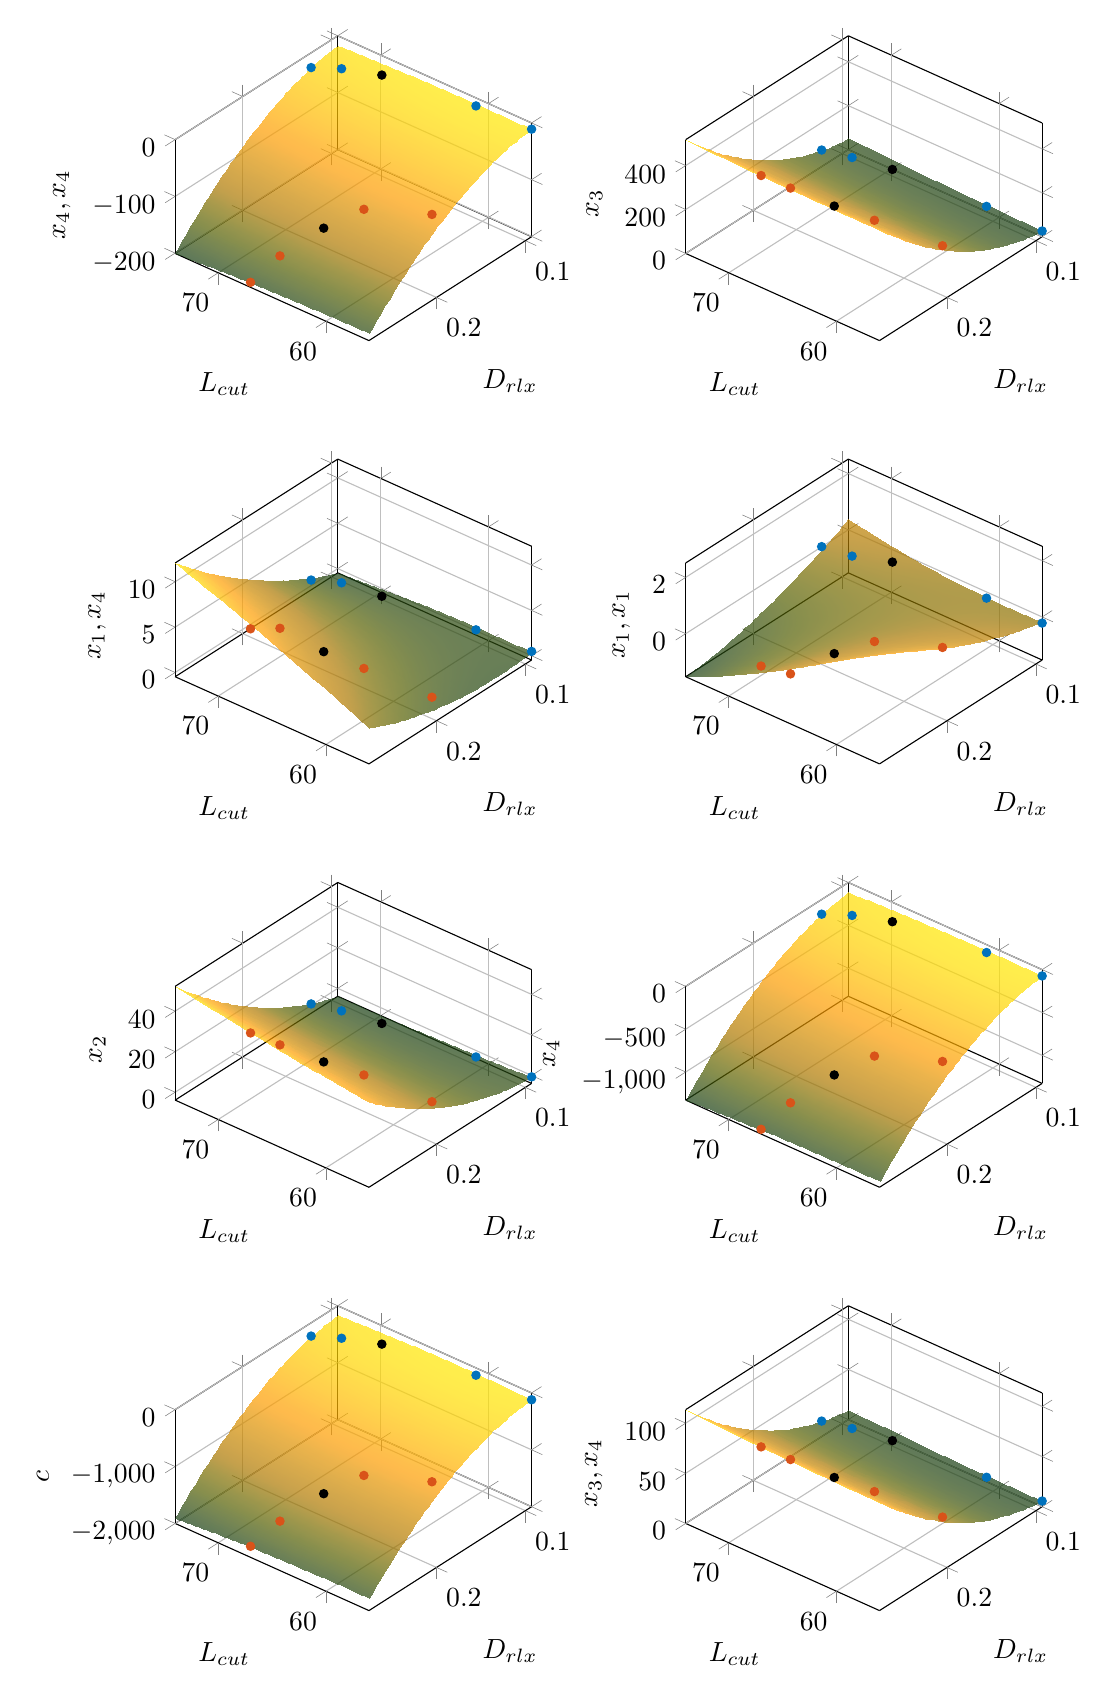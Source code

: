 % This file was created by matlab2tikz.
% Minimal pgfplots version: 1.3
%
\definecolor{mycolor1}{rgb}{0.0,0.447,0.741}%
\definecolor{mycolor2}{rgb}{0.85,0.325,0.098}%
%
\begin{tikzpicture}

\begin{axis}[%
width=4.527cm,
height=3.871cm,
at={(0cm,0cm)},
scale only axis,
xmin=56,
xmax=74,
tick align=outside,
xlabel={$L_{cut}$},
xmajorgrids,
ymin=0.093,
ymax=0.276,
ylabel={$D_{rlx}$},
ymajorgrids,
zmin=-2000,
zmax=0,
zlabel={$c$},
zmajorgrids,
view={-140}{50},
legend style={at={(1.03,1)},anchor=north west,legend cell align=left,align=left,draw=white!15!black}
]
\addplot3[only marks,mark=*,mark options={},mark size=1.5pt,color=mycolor1] plot table[row sep=crcr,]{%
74	0.123	-233.158\\
72	0.113	-200.831\\
61	0.095	-93.739\\
56	0.093	-119.696\\
};\label{tikz:thetas1}
\addplot3[only marks,mark=*,mark options={},mark size=1.5pt,color=mycolor2] plot table[row sep=crcr,]{%
67	0.276	-1805.897\\
66	0.255	-1488.551\\
62	0.209	-803.703\\
57	0.193	-648.797\\
};\label{tikz:thetas2}
\addplot3[only marks,mark=*,mark options={},mark size=1.5pt,color=black] plot table[row sep=crcr,]{%
69	0.104	-138.629\\
};\label{tikz:thetaidentified}
\addplot3[only marks,mark=*,mark options={},mark size=1.5pt,color=black] plot table[row sep=crcr,]{%
64	0.23	-1085.452\\
};

\addplot3[%
surf,
opacity=0.7,
shader=interp,
colormap={mymap}{[1pt] rgb(0pt)=(0.09,0.239,0.075); rgb(1pt)=(0.095,0.242,0.074); rgb(2pt)=(0.099,0.245,0.073); rgb(3pt)=(0.103,0.248,0.073); rgb(4pt)=(0.108,0.251,0.072); rgb(5pt)=(0.112,0.253,0.071); rgb(6pt)=(0.116,0.256,0.071); rgb(7pt)=(0.121,0.259,0.07); rgb(8pt)=(0.125,0.262,0.069); rgb(9pt)=(0.13,0.265,0.068); rgb(10pt)=(0.135,0.267,0.067); rgb(11pt)=(0.139,0.27,0.066); rgb(12pt)=(0.144,0.273,0.066); rgb(13pt)=(0.148,0.276,0.065); rgb(14pt)=(0.153,0.278,0.064); rgb(15pt)=(0.158,0.281,0.063); rgb(16pt)=(0.162,0.284,0.062); rgb(17pt)=(0.167,0.287,0.061); rgb(18pt)=(0.172,0.289,0.06); rgb(19pt)=(0.176,0.292,0.058); rgb(20pt)=(0.181,0.295,0.057); rgb(21pt)=(0.186,0.298,0.056); rgb(22pt)=(0.191,0.3,0.055); rgb(23pt)=(0.196,0.303,0.054); rgb(24pt)=(0.201,0.306,0.053); rgb(25pt)=(0.205,0.308,0.052); rgb(26pt)=(0.21,0.311,0.05); rgb(27pt)=(0.215,0.314,0.049); rgb(28pt)=(0.22,0.317,0.048); rgb(29pt)=(0.225,0.319,0.046); rgb(30pt)=(0.23,0.322,0.044); rgb(31pt)=(0.235,0.325,0.042); rgb(32pt)=(0.24,0.327,0.04); rgb(33pt)=(0.245,0.33,0.038); rgb(34pt)=(0.25,0.333,0.036); rgb(35pt)=(0.255,0.335,0.034); rgb(36pt)=(0.26,0.338,0.032); rgb(37pt)=(0.265,0.341,0.03); rgb(38pt)=(0.271,0.344,0.028); rgb(39pt)=(0.276,0.346,0.026); rgb(40pt)=(0.281,0.349,0.024); rgb(41pt)=(0.286,0.351,0.022); rgb(42pt)=(0.292,0.354,0.02); rgb(43pt)=(0.297,0.357,0.018); rgb(44pt)=(0.302,0.359,0.016); rgb(45pt)=(0.308,0.362,0.014); rgb(46pt)=(0.313,0.364,0.013); rgb(47pt)=(0.319,0.367,0.012); rgb(48pt)=(0.324,0.369,0.01); rgb(49pt)=(0.33,0.372,0.009); rgb(50pt)=(0.335,0.374,0.008); rgb(51pt)=(0.341,0.376,0.008); rgb(52pt)=(0.347,0.379,0.007); rgb(53pt)=(0.353,0.381,0.007); rgb(54pt)=(0.359,0.383,0.006); rgb(55pt)=(0.365,0.386,0.006); rgb(56pt)=(0.371,0.388,0.005); rgb(57pt)=(0.377,0.39,0.005); rgb(58pt)=(0.383,0.393,0.004); rgb(59pt)=(0.389,0.395,0.004); rgb(60pt)=(0.395,0.397,0.004); rgb(61pt)=(0.401,0.399,0.003); rgb(62pt)=(0.407,0.402,0.003); rgb(63pt)=(0.414,0.404,0.003); rgb(64pt)=(0.42,0.406,0.002); rgb(65pt)=(0.427,0.408,0.002); rgb(66pt)=(0.433,0.41,0.002); rgb(67pt)=(0.439,0.412,0.001); rgb(68pt)=(0.446,0.414,0.001); rgb(69pt)=(0.452,0.417,0.001); rgb(70pt)=(0.459,0.419,0.001); rgb(71pt)=(0.466,0.421,0.0); rgb(72pt)=(0.472,0.423,0.0); rgb(73pt)=(0.479,0.425,0.0); rgb(74pt)=(0.485,0.427,9.631e-05); rgb(75pt)=(0.492,0.429,3.5e-05); rgb(76pt)=(0.499,0.43,3.925e-06); rgb(77pt)=(0.505,0.432,0); rgb(78pt)=(0.512,0.434,0); rgb(79pt)=(0.519,0.436,0); rgb(80pt)=(0.527,0.438,0); rgb(81pt)=(0.534,0.44,0); rgb(82pt)=(0.541,0.441,0); rgb(83pt)=(0.549,0.443,0); rgb(84pt)=(0.557,0.445,0); rgb(85pt)=(0.565,0.446,0); rgb(86pt)=(0.572,0.448,0); rgb(87pt)=(0.58,0.45,0); rgb(88pt)=(0.588,0.451,0); rgb(89pt)=(0.596,0.453,0); rgb(90pt)=(0.603,0.454,0); rgb(91pt)=(0.611,0.456,0); rgb(92pt)=(0.618,0.458,0); rgb(93pt)=(0.626,0.459,0); rgb(94pt)=(0.633,0.461,0); rgb(95pt)=(0.64,0.462,0); rgb(96pt)=(0.647,0.464,0); rgb(97pt)=(0.653,0.466,0); rgb(98pt)=(0.66,0.467,0); rgb(99pt)=(0.666,0.469,0); rgb(100pt)=(0.672,0.471,0); rgb(101pt)=(0.677,0.473,0); rgb(102pt)=(0.682,0.475,0); rgb(103pt)=(0.687,0.476,0); rgb(104pt)=(0.692,0.478,0); rgb(105pt)=(0.696,0.48,0); rgb(106pt)=(0.701,0.482,0); rgb(107pt)=(0.705,0.484,0); rgb(108pt)=(0.709,0.486,0); rgb(109pt)=(0.713,0.488,0); rgb(110pt)=(0.717,0.49,0); rgb(111pt)=(0.721,0.492,0); rgb(112pt)=(0.725,0.494,0); rgb(113pt)=(0.728,0.496,0); rgb(114pt)=(0.732,0.498,0); rgb(115pt)=(0.735,0.5,0); rgb(116pt)=(0.739,0.502,0); rgb(117pt)=(0.742,0.504,0); rgb(118pt)=(0.746,0.506,0); rgb(119pt)=(0.749,0.508,0); rgb(120pt)=(0.753,0.51,0); rgb(121pt)=(0.756,0.512,0); rgb(122pt)=(0.76,0.514,0); rgb(123pt)=(0.763,0.516,0); rgb(124pt)=(0.767,0.518,0); rgb(125pt)=(0.771,0.52,0); rgb(126pt)=(0.775,0.522,0); rgb(127pt)=(0.778,0.524,0); rgb(128pt)=(0.782,0.526,0); rgb(129pt)=(0.786,0.528,0); rgb(130pt)=(0.79,0.531,0); rgb(131pt)=(0.794,0.533,0); rgb(132pt)=(0.799,0.535,0); rgb(133pt)=(0.803,0.537,0); rgb(134pt)=(0.807,0.539,0); rgb(135pt)=(0.811,0.541,0); rgb(136pt)=(0.815,0.543,0); rgb(137pt)=(0.819,0.545,0); rgb(138pt)=(0.823,0.547,0); rgb(139pt)=(0.827,0.549,0); rgb(140pt)=(0.832,0.551,0); rgb(141pt)=(0.836,0.553,0); rgb(142pt)=(0.84,0.555,0); rgb(143pt)=(0.844,0.557,0); rgb(144pt)=(0.848,0.559,0); rgb(145pt)=(0.852,0.561,0); rgb(146pt)=(0.857,0.563,0); rgb(147pt)=(0.861,0.565,0); rgb(148pt)=(0.865,0.567,0); rgb(149pt)=(0.869,0.569,0); rgb(150pt)=(0.874,0.571,0); rgb(151pt)=(0.878,0.573,0); rgb(152pt)=(0.882,0.575,0); rgb(153pt)=(0.886,0.576,0); rgb(154pt)=(0.891,0.578,0); rgb(155pt)=(0.895,0.58,0); rgb(156pt)=(0.9,0.582,0); rgb(157pt)=(0.905,0.584,0); rgb(158pt)=(0.911,0.585,0); rgb(159pt)=(0.916,0.587,0); rgb(160pt)=(0.922,0.589,0); rgb(161pt)=(0.927,0.591,0); rgb(162pt)=(0.933,0.592,0); rgb(163pt)=(0.939,0.594,0); rgb(164pt)=(0.944,0.595,0); rgb(165pt)=(0.95,0.597,0); rgb(166pt)=(0.955,0.599,0); rgb(167pt)=(0.96,0.601,0); rgb(168pt)=(0.965,0.602,0); rgb(169pt)=(0.97,0.604,0); rgb(170pt)=(0.974,0.606,0); rgb(171pt)=(0.979,0.608,0); rgb(172pt)=(0.982,0.61,0); rgb(173pt)=(0.986,0.611,0); rgb(174pt)=(0.989,0.614,0); rgb(175pt)=(0.991,0.616,0); rgb(176pt)=(0.993,0.618,0); rgb(177pt)=(0.995,0.62,0); rgb(178pt)=(0.996,0.622,0); rgb(179pt)=(0.996,0.625,0); rgb(180pt)=(0.997,0.627,0); rgb(181pt)=(0.997,0.63,0); rgb(182pt)=(0.997,0.633,0); rgb(183pt)=(0.997,0.636,0); rgb(184pt)=(0.998,0.639,0); rgb(185pt)=(0.998,0.642,0); rgb(186pt)=(0.998,0.646,0); rgb(187pt)=(0.998,0.649,0); rgb(188pt)=(0.998,0.653,0); rgb(189pt)=(0.999,0.656,0); rgb(190pt)=(0.999,0.66,0); rgb(191pt)=(0.999,0.664,0); rgb(192pt)=(0.999,0.668,0); rgb(193pt)=(0.999,0.672,0); rgb(194pt)=(0.999,0.675,0); rgb(195pt)=(0.999,0.679,0); rgb(196pt)=(1.0,0.683,0); rgb(197pt)=(1.0,0.687,0); rgb(198pt)=(1.0,0.691,0); rgb(199pt)=(1.0,0.695,0); rgb(200pt)=(1.0,0.699,0); rgb(201pt)=(1.0,0.703,0); rgb(202pt)=(1.0,0.706,0); rgb(203pt)=(1.0,0.71,0); rgb(204pt)=(1,0.714,0); rgb(205pt)=(1,0.717,0); rgb(206pt)=(1,0.721,0); rgb(207pt)=(1,0.725,0); rgb(208pt)=(1,0.728,0); rgb(209pt)=(1,0.732,0); rgb(210pt)=(1,0.736,0); rgb(211pt)=(1,0.739,0); rgb(212pt)=(1,0.743,0); rgb(213pt)=(1,0.746,0); rgb(214pt)=(1,0.75,0); rgb(215pt)=(1,0.754,0); rgb(216pt)=(1,0.758,0); rgb(217pt)=(1,0.761,0); rgb(218pt)=(1,0.765,0); rgb(219pt)=(1,0.769,0); rgb(220pt)=(1,0.772,0); rgb(221pt)=(1,0.776,0); rgb(222pt)=(1,0.78,0); rgb(223pt)=(1,0.783,0); rgb(224pt)=(1,0.787,0); rgb(225pt)=(1,0.791,0); rgb(226pt)=(1,0.795,0); rgb(227pt)=(1,0.798,0); rgb(228pt)=(1,0.802,0); rgb(229pt)=(1,0.806,0); rgb(230pt)=(1,0.81,0); rgb(231pt)=(1,0.814,0); rgb(232pt)=(1,0.817,0); rgb(233pt)=(1,0.821,0); rgb(234pt)=(1,0.825,0); rgb(235pt)=(1,0.829,0); rgb(236pt)=(1,0.832,0); rgb(237pt)=(1,0.836,0); rgb(238pt)=(1,0.84,0); rgb(239pt)=(1,0.844,0); rgb(240pt)=(1,0.848,0); rgb(241pt)=(1,0.852,0); rgb(242pt)=(1,0.855,0); rgb(243pt)=(1,0.859,0); rgb(244pt)=(1,0.863,0); rgb(245pt)=(1,0.867,0); rgb(246pt)=(1,0.871,0); rgb(247pt)=(1,0.875,0); rgb(248pt)=(1,0.879,0); rgb(249pt)=(1,0.882,0); rgb(250pt)=(1,0.886,0); rgb(251pt)=(1,0.89,0); rgb(252pt)=(1,0.894,0); rgb(253pt)=(1,0.898,0); rgb(254pt)=(1,0.902,0); rgb(255pt)=(1,0.906,0)},
mesh/rows=49]
table[row sep=crcr,header=false] {%
%
56	0.093	-115.683\\
56	0.097	-119.178\\
56	0.1	-123.893\\
56	0.104	-129.827\\
56	0.108	-136.981\\
56	0.111	-145.354\\
56	0.115	-154.948\\
56	0.119	-165.76\\
56	0.122	-177.792\\
56	0.126	-191.044\\
56	0.13	-205.516\\
56	0.133	-221.207\\
56	0.137	-238.118\\
56	0.141	-256.248\\
56	0.144	-275.598\\
56	0.148	-296.168\\
56	0.152	-317.957\\
56	0.155	-340.966\\
56	0.159	-365.194\\
56	0.163	-390.643\\
56	0.166	-417.31\\
56	0.17	-445.198\\
56	0.174	-474.305\\
56	0.177	-504.631\\
56	0.181	-536.177\\
56	0.184	-568.943\\
56	0.188	-602.928\\
56	0.192	-638.133\\
56	0.195	-674.558\\
56	0.199	-712.202\\
56	0.203	-751.066\\
56	0.206	-791.15\\
56	0.21	-832.453\\
56	0.214	-874.976\\
56	0.217	-918.718\\
56	0.221	-963.68\\
56	0.225	-1009.862\\
56	0.228	-1057.263\\
56	0.232	-1105.884\\
56	0.236	-1155.724\\
56	0.239	-1206.784\\
56	0.243	-1259.064\\
56	0.247	-1312.563\\
56	0.25	-1367.282\\
56	0.254	-1423.221\\
56	0.258	-1480.379\\
56	0.261	-1538.756\\
56	0.265	-1598.354\\
56	0.269	-1659.171\\
56	0.272	-1721.207\\
56	0.276	-1784.464\\
56.375	0.093	-113.514\\
56.375	0.097	-117.039\\
56.375	0.1	-121.783\\
56.375	0.104	-127.747\\
56.375	0.108	-134.93\\
56.375	0.111	-143.333\\
56.375	0.115	-152.956\\
56.375	0.119	-163.798\\
56.375	0.122	-175.86\\
56.375	0.126	-189.141\\
56.375	0.13	-203.642\\
56.375	0.133	-219.363\\
56.375	0.137	-236.303\\
56.375	0.141	-254.463\\
56.375	0.144	-273.842\\
56.375	0.148	-294.441\\
56.375	0.152	-316.26\\
56.375	0.155	-339.299\\
56.375	0.159	-363.557\\
56.375	0.163	-389.034\\
56.375	0.166	-415.731\\
56.375	0.17	-443.648\\
56.375	0.174	-472.785\\
56.375	0.177	-503.141\\
56.375	0.181	-534.716\\
56.375	0.184	-567.512\\
56.375	0.188	-601.527\\
56.375	0.192	-636.761\\
56.375	0.195	-673.215\\
56.375	0.199	-710.889\\
56.375	0.203	-749.782\\
56.375	0.206	-789.895\\
56.375	0.21	-831.228\\
56.375	0.214	-873.78\\
56.375	0.217	-917.552\\
56.375	0.221	-962.544\\
56.375	0.225	-1008.755\\
56.375	0.228	-1056.185\\
56.375	0.232	-1104.836\\
56.375	0.236	-1154.706\\
56.375	0.239	-1205.795\\
56.375	0.243	-1258.104\\
56.375	0.247	-1311.633\\
56.375	0.25	-1366.382\\
56.375	0.254	-1422.35\\
56.375	0.258	-1479.537\\
56.375	0.261	-1537.945\\
56.375	0.265	-1597.571\\
56.375	0.269	-1658.418\\
56.375	0.272	-1720.484\\
56.375	0.276	-1783.77\\
56.75	0.093	-111.484\\
56.75	0.097	-115.038\\
56.75	0.1	-119.812\\
56.75	0.104	-125.805\\
56.75	0.108	-133.018\\
56.75	0.111	-141.45\\
56.75	0.115	-151.102\\
56.75	0.119	-161.974\\
56.75	0.122	-174.065\\
56.75	0.126	-187.376\\
56.75	0.13	-201.907\\
56.75	0.133	-217.657\\
56.75	0.137	-234.627\\
56.75	0.141	-252.816\\
56.75	0.144	-272.225\\
56.75	0.148	-292.854\\
56.75	0.152	-314.702\\
56.75	0.155	-337.77\\
56.75	0.159	-362.057\\
56.75	0.163	-387.564\\
56.75	0.166	-414.291\\
56.75	0.17	-442.237\\
56.75	0.174	-471.403\\
56.75	0.177	-501.789\\
56.75	0.181	-533.394\\
56.75	0.184	-566.219\\
56.75	0.188	-600.263\\
56.75	0.192	-635.527\\
56.75	0.195	-672.011\\
56.75	0.199	-709.714\\
56.75	0.203	-748.637\\
56.75	0.206	-788.78\\
56.75	0.21	-830.142\\
56.75	0.214	-872.723\\
56.75	0.217	-916.525\\
56.75	0.221	-961.546\\
56.75	0.225	-1007.786\\
56.75	0.228	-1055.247\\
56.75	0.232	-1103.926\\
56.75	0.236	-1153.826\\
56.75	0.239	-1204.945\\
56.75	0.243	-1257.284\\
56.75	0.247	-1310.842\\
56.75	0.25	-1365.62\\
56.75	0.254	-1421.617\\
56.75	0.258	-1478.835\\
56.75	0.261	-1537.271\\
56.75	0.265	-1596.928\\
56.75	0.269	-1657.804\\
56.75	0.272	-1719.899\\
56.75	0.276	-1783.215\\
57.125	0.093	-109.592\\
57.125	0.097	-113.176\\
57.125	0.1	-117.979\\
57.125	0.104	-124.002\\
57.125	0.108	-131.244\\
57.125	0.111	-139.706\\
57.125	0.115	-149.387\\
57.125	0.119	-160.289\\
57.125	0.122	-172.409\\
57.125	0.126	-185.75\\
57.125	0.13	-200.31\\
57.125	0.133	-216.09\\
57.125	0.137	-233.089\\
57.125	0.141	-251.308\\
57.125	0.144	-270.746\\
57.125	0.148	-291.404\\
57.125	0.152	-313.282\\
57.125	0.155	-336.38\\
57.125	0.159	-360.696\\
57.125	0.163	-386.233\\
57.125	0.166	-412.989\\
57.125	0.17	-440.965\\
57.125	0.174	-470.161\\
57.125	0.177	-500.576\\
57.125	0.181	-532.21\\
57.125	0.184	-565.065\\
57.125	0.188	-599.139\\
57.125	0.192	-634.432\\
57.125	0.195	-670.945\\
57.125	0.199	-708.678\\
57.125	0.203	-747.63\\
57.125	0.206	-787.802\\
57.125	0.21	-829.194\\
57.125	0.214	-871.805\\
57.125	0.217	-915.636\\
57.125	0.221	-960.687\\
57.125	0.225	-1006.957\\
57.125	0.228	-1054.446\\
57.125	0.232	-1103.156\\
57.125	0.236	-1153.085\\
57.125	0.239	-1204.233\\
57.125	0.243	-1256.601\\
57.125	0.247	-1310.189\\
57.125	0.25	-1364.997\\
57.125	0.254	-1421.024\\
57.125	0.258	-1478.27\\
57.125	0.261	-1536.737\\
57.125	0.265	-1596.423\\
57.125	0.269	-1657.328\\
57.125	0.272	-1719.453\\
57.125	0.276	-1782.798\\
57.5	0.093	-107.839\\
57.5	0.097	-111.452\\
57.5	0.1	-116.285\\
57.5	0.104	-122.337\\
57.5	0.108	-129.609\\
57.5	0.111	-138.1\\
57.5	0.115	-147.811\\
57.5	0.119	-158.742\\
57.5	0.122	-170.892\\
57.5	0.126	-184.262\\
57.5	0.13	-198.852\\
57.5	0.133	-214.661\\
57.5	0.137	-231.69\\
57.5	0.141	-249.938\\
57.5	0.144	-269.406\\
57.5	0.148	-290.094\\
57.5	0.152	-312.001\\
57.5	0.155	-335.128\\
57.5	0.159	-359.474\\
57.5	0.163	-385.04\\
57.5	0.166	-411.826\\
57.5	0.17	-439.832\\
57.5	0.174	-469.056\\
57.5	0.177	-499.501\\
57.5	0.181	-531.165\\
57.5	0.184	-564.049\\
57.5	0.188	-598.152\\
57.5	0.192	-633.476\\
57.5	0.195	-670.018\\
57.5	0.199	-707.78\\
57.5	0.203	-746.762\\
57.5	0.206	-786.964\\
57.5	0.21	-828.385\\
57.5	0.214	-871.026\\
57.5	0.217	-914.886\\
57.5	0.221	-959.966\\
57.5	0.225	-1006.266\\
57.5	0.228	-1053.785\\
57.5	0.232	-1102.524\\
57.5	0.236	-1152.482\\
57.5	0.239	-1203.66\\
57.5	0.243	-1256.058\\
57.5	0.247	-1309.675\\
57.5	0.25	-1364.512\\
57.5	0.254	-1420.569\\
57.5	0.258	-1477.845\\
57.5	0.261	-1536.341\\
57.5	0.265	-1596.056\\
57.5	0.269	-1656.991\\
57.5	0.272	-1719.146\\
57.5	0.276	-1782.52\\
57.875	0.093	-106.225\\
57.875	0.097	-109.867\\
57.875	0.1	-114.729\\
57.875	0.104	-120.811\\
57.875	0.108	-128.112\\
57.875	0.111	-136.633\\
57.875	0.115	-146.374\\
57.875	0.119	-157.334\\
57.875	0.122	-169.514\\
57.875	0.126	-182.913\\
57.875	0.13	-197.532\\
57.875	0.133	-213.371\\
57.875	0.137	-230.429\\
57.875	0.141	-248.707\\
57.875	0.144	-268.205\\
57.875	0.148	-288.922\\
57.875	0.152	-310.859\\
57.875	0.155	-334.015\\
57.875	0.159	-358.391\\
57.875	0.163	-383.986\\
57.875	0.166	-410.802\\
57.875	0.17	-438.837\\
57.875	0.174	-468.091\\
57.875	0.177	-498.565\\
57.875	0.181	-530.259\\
57.875	0.184	-563.172\\
57.875	0.188	-597.305\\
57.875	0.192	-632.658\\
57.875	0.195	-669.23\\
57.875	0.199	-707.021\\
57.875	0.203	-746.033\\
57.875	0.206	-786.264\\
57.875	0.21	-827.715\\
57.875	0.214	-870.385\\
57.875	0.217	-914.275\\
57.875	0.221	-959.384\\
57.875	0.225	-1005.713\\
57.875	0.228	-1053.262\\
57.875	0.232	-1102.03\\
57.875	0.236	-1152.018\\
57.875	0.239	-1203.226\\
57.875	0.243	-1255.653\\
57.875	0.247	-1309.3\\
57.875	0.25	-1364.166\\
57.875	0.254	-1420.252\\
57.875	0.258	-1477.558\\
57.875	0.261	-1536.083\\
57.875	0.265	-1595.828\\
57.875	0.269	-1656.793\\
57.875	0.272	-1718.977\\
57.875	0.276	-1782.38\\
58.25	0.093	-104.749\\
58.25	0.097	-108.421\\
58.25	0.1	-113.312\\
58.25	0.104	-119.423\\
58.25	0.108	-126.754\\
58.25	0.111	-135.305\\
58.25	0.115	-145.075\\
58.25	0.119	-156.065\\
58.25	0.122	-168.274\\
58.25	0.126	-181.703\\
58.25	0.13	-196.351\\
58.25	0.133	-212.22\\
58.25	0.137	-229.307\\
58.25	0.141	-247.615\\
58.25	0.144	-267.142\\
58.25	0.148	-287.888\\
58.25	0.152	-309.855\\
58.25	0.155	-333.04\\
58.25	0.159	-357.446\\
58.25	0.163	-383.071\\
58.25	0.166	-409.916\\
58.25	0.17	-437.98\\
58.25	0.174	-467.264\\
58.25	0.177	-497.768\\
58.25	0.181	-529.491\\
58.25	0.184	-562.434\\
58.25	0.188	-596.596\\
58.25	0.192	-631.978\\
58.25	0.195	-668.58\\
58.25	0.199	-706.401\\
58.25	0.203	-745.442\\
58.25	0.206	-785.703\\
58.25	0.21	-827.183\\
58.25	0.214	-869.882\\
58.25	0.217	-913.802\\
58.25	0.221	-958.941\\
58.25	0.225	-1005.299\\
58.25	0.228	-1052.878\\
58.25	0.232	-1101.675\\
58.25	0.236	-1151.693\\
58.25	0.239	-1202.93\\
58.25	0.243	-1255.387\\
58.25	0.247	-1309.063\\
58.25	0.25	-1363.959\\
58.25	0.254	-1420.074\\
58.25	0.258	-1477.41\\
58.25	0.261	-1535.964\\
58.25	0.265	-1595.739\\
58.25	0.269	-1656.733\\
58.25	0.272	-1718.946\\
58.25	0.276	-1782.38\\
58.625	0.093	-103.411\\
58.625	0.097	-107.113\\
58.625	0.1	-112.034\\
58.625	0.104	-118.175\\
58.625	0.108	-125.535\\
58.625	0.111	-134.115\\
58.625	0.115	-143.915\\
58.625	0.119	-154.934\\
58.625	0.122	-167.173\\
58.625	0.126	-180.631\\
58.625	0.13	-195.309\\
58.625	0.133	-211.207\\
58.625	0.137	-228.324\\
58.625	0.141	-246.661\\
58.625	0.144	-266.217\\
58.625	0.148	-286.994\\
58.625	0.152	-308.989\\
58.625	0.155	-332.205\\
58.625	0.159	-356.64\\
58.625	0.163	-382.294\\
58.625	0.166	-409.169\\
58.625	0.17	-437.262\\
58.625	0.174	-466.576\\
58.625	0.177	-497.109\\
58.625	0.181	-528.862\\
58.625	0.184	-561.834\\
58.625	0.188	-596.026\\
58.625	0.192	-631.437\\
58.625	0.195	-668.069\\
58.625	0.199	-705.919\\
58.625	0.203	-744.99\\
58.625	0.206	-785.28\\
58.625	0.21	-826.789\\
58.625	0.214	-869.519\\
58.625	0.217	-913.468\\
58.625	0.221	-958.636\\
58.625	0.225	-1005.024\\
58.625	0.228	-1052.632\\
58.625	0.232	-1101.459\\
58.625	0.236	-1151.506\\
58.625	0.239	-1202.773\\
58.625	0.243	-1255.259\\
58.625	0.247	-1308.965\\
58.625	0.25	-1363.89\\
58.625	0.254	-1420.035\\
58.625	0.258	-1477.4\\
58.625	0.261	-1535.984\\
58.625	0.265	-1595.788\\
58.625	0.269	-1656.812\\
58.625	0.272	-1719.055\\
58.625	0.276	-1782.517\\
59	0.093	-102.213\\
59	0.097	-105.944\\
59	0.1	-110.894\\
59	0.104	-117.064\\
59	0.108	-124.454\\
59	0.111	-133.064\\
59	0.115	-142.893\\
59	0.119	-153.942\\
59	0.122	-166.21\\
59	0.126	-179.698\\
59	0.13	-194.405\\
59	0.133	-210.332\\
59	0.137	-227.479\\
59	0.141	-245.846\\
59	0.144	-265.432\\
59	0.148	-286.237\\
59	0.152	-308.263\\
59	0.155	-331.507\\
59	0.159	-355.972\\
59	0.163	-381.656\\
59	0.166	-408.56\\
59	0.17	-436.683\\
59	0.174	-466.026\\
59	0.177	-496.589\\
59	0.181	-528.371\\
59	0.184	-561.373\\
59	0.188	-595.594\\
59	0.192	-631.035\\
59	0.195	-667.696\\
59	0.199	-705.576\\
59	0.203	-744.676\\
59	0.206	-784.996\\
59	0.21	-826.535\\
59	0.214	-869.293\\
59	0.217	-913.272\\
59	0.221	-958.47\\
59	0.225	-1004.887\\
59	0.228	-1052.525\\
59	0.232	-1101.382\\
59	0.236	-1151.458\\
59	0.239	-1202.754\\
59	0.243	-1255.27\\
59	0.247	-1309.005\\
59	0.25	-1363.96\\
59	0.254	-1420.135\\
59	0.258	-1477.529\\
59	0.261	-1536.143\\
59	0.265	-1595.976\\
59	0.269	-1657.029\\
59	0.272	-1719.302\\
59	0.276	-1782.794\\
59.375	0.093	-101.152\\
59.375	0.097	-104.913\\
59.375	0.1	-109.893\\
59.375	0.104	-116.093\\
59.375	0.108	-123.512\\
59.375	0.111	-132.151\\
59.375	0.115	-142.01\\
59.375	0.119	-153.088\\
59.375	0.122	-165.386\\
59.375	0.126	-178.903\\
59.375	0.13	-193.64\\
59.375	0.133	-209.597\\
59.375	0.137	-226.773\\
59.375	0.141	-245.169\\
59.375	0.144	-264.785\\
59.375	0.148	-285.62\\
59.375	0.152	-307.675\\
59.375	0.155	-330.949\\
59.375	0.159	-355.443\\
59.375	0.163	-381.157\\
59.375	0.166	-408.09\\
59.375	0.17	-436.243\\
59.375	0.174	-465.615\\
59.375	0.177	-496.207\\
59.375	0.181	-528.019\\
59.375	0.184	-561.05\\
59.375	0.188	-595.301\\
59.375	0.192	-630.772\\
59.375	0.195	-667.462\\
59.375	0.199	-705.372\\
59.375	0.203	-744.501\\
59.375	0.206	-784.85\\
59.375	0.21	-826.419\\
59.375	0.214	-869.207\\
59.375	0.217	-913.215\\
59.375	0.221	-958.442\\
59.375	0.225	-1004.889\\
59.375	0.228	-1052.556\\
59.375	0.232	-1101.442\\
59.375	0.236	-1151.548\\
59.375	0.239	-1202.874\\
59.375	0.243	-1255.419\\
59.375	0.247	-1309.184\\
59.375	0.25	-1364.168\\
59.375	0.254	-1420.373\\
59.375	0.258	-1477.796\\
59.375	0.261	-1536.44\\
59.375	0.265	-1596.302\\
59.375	0.269	-1657.385\\
59.375	0.272	-1719.687\\
59.375	0.276	-1783.209\\
59.75	0.093	-100.231\\
59.75	0.097	-104.021\\
59.75	0.1	-109.031\\
59.75	0.104	-115.26\\
59.75	0.108	-122.709\\
59.75	0.111	-131.377\\
59.75	0.115	-141.265\\
59.75	0.119	-152.373\\
59.75	0.122	-164.7\\
59.75	0.126	-178.247\\
59.75	0.13	-193.014\\
59.75	0.133	-209.0\\
59.75	0.137	-226.206\\
59.75	0.141	-244.631\\
59.75	0.144	-264.276\\
59.75	0.148	-285.141\\
59.75	0.152	-307.225\\
59.75	0.155	-330.529\\
59.75	0.159	-355.052\\
59.75	0.163	-380.796\\
59.75	0.166	-407.758\\
59.75	0.17	-435.941\\
59.75	0.174	-465.343\\
59.75	0.177	-495.964\\
59.75	0.181	-527.805\\
59.75	0.184	-560.866\\
59.75	0.188	-595.147\\
59.75	0.192	-630.647\\
59.75	0.195	-667.366\\
59.75	0.199	-705.306\\
59.75	0.203	-744.465\\
59.75	0.206	-784.843\\
59.75	0.21	-826.441\\
59.75	0.214	-869.259\\
59.75	0.217	-913.296\\
59.75	0.221	-958.553\\
59.75	0.225	-1005.03\\
59.75	0.228	-1052.726\\
59.75	0.232	-1101.642\\
59.75	0.236	-1151.778\\
59.75	0.239	-1203.133\\
59.75	0.243	-1255.707\\
59.75	0.247	-1309.502\\
59.75	0.25	-1364.516\\
59.75	0.254	-1420.749\\
59.75	0.258	-1478.202\\
59.75	0.261	-1536.875\\
59.75	0.265	-1596.767\\
59.75	0.269	-1657.88\\
59.75	0.272	-1720.211\\
59.75	0.276	-1783.762\\
60.125	0.093	-99.448\\
60.125	0.097	-103.268\\
60.125	0.1	-108.307\\
60.125	0.104	-114.565\\
60.125	0.108	-122.044\\
60.125	0.111	-130.742\\
60.125	0.115	-140.659\\
60.125	0.119	-151.796\\
60.125	0.122	-164.153\\
60.125	0.126	-177.73\\
60.125	0.13	-192.526\\
60.125	0.133	-208.541\\
60.125	0.137	-225.777\\
60.125	0.141	-244.232\\
60.125	0.144	-263.906\\
60.125	0.148	-284.8\\
60.125	0.152	-306.914\\
60.125	0.155	-330.248\\
60.125	0.159	-354.801\\
60.125	0.163	-380.573\\
60.125	0.166	-407.565\\
60.125	0.17	-435.777\\
60.125	0.174	-465.209\\
60.125	0.177	-495.86\\
60.125	0.181	-527.73\\
60.125	0.184	-560.821\\
60.125	0.188	-595.131\\
60.125	0.192	-630.66\\
60.125	0.195	-667.409\\
60.125	0.199	-705.378\\
60.125	0.203	-744.567\\
60.125	0.206	-784.975\\
60.125	0.21	-826.602\\
60.125	0.214	-869.45\\
60.125	0.217	-913.517\\
60.125	0.221	-958.803\\
60.125	0.225	-1005.309\\
60.125	0.228	-1053.035\\
60.125	0.232	-1101.98\\
60.125	0.236	-1152.145\\
60.125	0.239	-1203.53\\
60.125	0.243	-1256.134\\
60.125	0.247	-1309.958\\
60.125	0.25	-1365.001\\
60.125	0.254	-1421.264\\
60.125	0.258	-1478.747\\
60.125	0.261	-1537.449\\
60.125	0.265	-1597.371\\
60.125	0.269	-1658.513\\
60.125	0.272	-1720.874\\
60.125	0.276	-1784.455\\
60.5	0.093	-98.804\\
60.5	0.097	-102.653\\
60.5	0.1	-107.721\\
60.5	0.104	-114.01\\
60.5	0.108	-121.517\\
60.5	0.111	-130.245\\
60.5	0.115	-140.192\\
60.5	0.119	-151.359\\
60.5	0.122	-163.745\\
60.5	0.126	-177.351\\
60.5	0.13	-192.177\\
60.5	0.133	-208.222\\
60.5	0.137	-225.486\\
60.5	0.141	-243.971\\
60.5	0.144	-263.675\\
60.5	0.148	-284.599\\
60.5	0.152	-306.742\\
60.5	0.155	-330.105\\
60.5	0.159	-354.687\\
60.5	0.163	-380.489\\
60.5	0.166	-407.511\\
60.5	0.17	-435.752\\
60.5	0.174	-465.213\\
60.5	0.177	-495.894\\
60.5	0.181	-527.794\\
60.5	0.184	-560.914\\
60.5	0.188	-595.253\\
60.5	0.192	-630.813\\
60.5	0.195	-667.591\\
60.5	0.199	-705.59\\
60.5	0.203	-744.807\\
60.5	0.206	-785.245\\
60.5	0.21	-826.902\\
60.5	0.214	-869.779\\
60.5	0.217	-913.875\\
60.5	0.221	-959.191\\
60.5	0.225	-1005.727\\
60.5	0.228	-1053.482\\
60.5	0.232	-1102.457\\
60.5	0.236	-1152.651\\
60.5	0.239	-1204.066\\
60.5	0.243	-1256.699\\
60.5	0.247	-1310.553\\
60.5	0.25	-1365.626\\
60.5	0.254	-1421.918\\
60.5	0.258	-1479.43\\
60.5	0.261	-1538.162\\
60.5	0.265	-1598.113\\
60.5	0.269	-1659.285\\
60.5	0.272	-1721.675\\
60.5	0.276	-1785.285\\
60.875	0.093	-98.298\\
60.875	0.097	-102.176\\
60.875	0.1	-107.275\\
60.875	0.104	-113.592\\
60.875	0.108	-121.13\\
60.875	0.111	-129.887\\
60.875	0.115	-139.863\\
60.875	0.119	-151.059\\
60.875	0.122	-163.475\\
60.875	0.126	-177.111\\
60.875	0.13	-191.966\\
60.875	0.133	-208.04\\
60.875	0.137	-225.335\\
60.875	0.141	-243.849\\
60.875	0.144	-263.582\\
60.875	0.148	-284.535\\
60.875	0.152	-306.708\\
60.875	0.155	-330.101\\
60.875	0.159	-354.713\\
60.875	0.163	-380.544\\
60.875	0.166	-407.595\\
60.875	0.17	-435.866\\
60.875	0.174	-465.357\\
60.875	0.177	-496.067\\
60.875	0.181	-527.997\\
60.875	0.184	-561.146\\
60.875	0.188	-595.515\\
60.875	0.192	-631.103\\
60.875	0.195	-667.912\\
60.875	0.199	-705.939\\
60.875	0.203	-745.187\\
60.875	0.206	-785.654\\
60.875	0.21	-827.34\\
60.875	0.214	-870.247\\
60.875	0.217	-914.373\\
60.875	0.221	-959.718\\
60.875	0.225	-1006.283\\
60.875	0.228	-1054.068\\
60.875	0.232	-1103.072\\
60.875	0.236	-1153.296\\
60.875	0.239	-1204.74\\
60.875	0.243	-1257.403\\
60.875	0.247	-1311.286\\
60.875	0.25	-1366.388\\
60.875	0.254	-1422.71\\
60.875	0.258	-1480.252\\
60.875	0.261	-1539.013\\
60.875	0.265	-1598.994\\
60.875	0.269	-1660.195\\
60.875	0.272	-1722.615\\
60.875	0.276	-1786.255\\
61.25	0.093	-97.931\\
61.25	0.097	-101.839\\
61.25	0.1	-106.966\\
61.25	0.104	-113.314\\
61.25	0.108	-120.881\\
61.25	0.111	-129.667\\
61.25	0.115	-139.673\\
61.25	0.119	-150.899\\
61.25	0.122	-163.344\\
61.25	0.126	-177.009\\
61.25	0.13	-191.894\\
61.25	0.133	-207.998\\
61.25	0.137	-225.322\\
61.25	0.141	-243.865\\
61.25	0.144	-263.628\\
61.25	0.148	-284.611\\
61.25	0.152	-306.813\\
61.25	0.155	-330.235\\
61.25	0.159	-354.876\\
61.25	0.163	-380.738\\
61.25	0.166	-407.818\\
61.25	0.17	-436.119\\
61.25	0.174	-465.639\\
61.25	0.177	-496.378\\
61.25	0.181	-528.338\\
61.25	0.184	-561.516\\
61.25	0.188	-595.915\\
61.25	0.192	-631.533\\
61.25	0.195	-668.371\\
61.25	0.199	-706.428\\
61.25	0.203	-745.705\\
61.25	0.206	-786.201\\
61.25	0.21	-827.917\\
61.25	0.214	-870.853\\
61.25	0.217	-915.009\\
61.25	0.221	-960.384\\
61.25	0.225	-1006.978\\
61.25	0.228	-1054.792\\
61.25	0.232	-1103.826\\
61.25	0.236	-1154.08\\
61.25	0.239	-1205.553\\
61.25	0.243	-1258.246\\
61.25	0.247	-1312.158\\
61.25	0.25	-1367.29\\
61.25	0.254	-1423.641\\
61.25	0.258	-1481.213\\
61.25	0.261	-1540.003\\
61.25	0.265	-1600.014\\
61.25	0.269	-1661.244\\
61.25	0.272	-1723.694\\
61.25	0.276	-1787.363\\
61.625	0.093	-97.702\\
61.625	0.097	-101.64\\
61.625	0.1	-106.797\\
61.625	0.104	-113.174\\
61.625	0.108	-120.77\\
61.625	0.111	-129.586\\
61.625	0.115	-139.622\\
61.625	0.119	-150.877\\
61.625	0.122	-163.352\\
61.625	0.126	-177.046\\
61.625	0.13	-191.96\\
61.625	0.133	-208.094\\
61.625	0.137	-225.447\\
61.625	0.141	-244.02\\
61.625	0.144	-263.813\\
61.625	0.148	-284.825\\
61.625	0.152	-307.057\\
61.625	0.155	-330.508\\
61.625	0.159	-355.179\\
61.625	0.163	-381.07\\
61.625	0.166	-408.18\\
61.625	0.17	-436.51\\
61.625	0.174	-466.059\\
61.625	0.177	-496.828\\
61.625	0.181	-528.817\\
61.625	0.184	-562.025\\
61.625	0.188	-596.453\\
61.625	0.192	-632.101\\
61.625	0.195	-668.968\\
61.625	0.199	-707.055\\
61.625	0.203	-746.361\\
61.625	0.206	-786.887\\
61.625	0.21	-828.633\\
61.625	0.214	-871.598\\
61.625	0.217	-915.783\\
61.625	0.221	-961.188\\
61.625	0.225	-1007.812\\
61.625	0.228	-1055.656\\
61.625	0.232	-1104.719\\
61.625	0.236	-1155.002\\
61.625	0.239	-1206.504\\
61.625	0.243	-1259.227\\
61.625	0.247	-1313.169\\
61.625	0.25	-1368.33\\
61.625	0.254	-1424.711\\
61.625	0.258	-1482.312\\
61.625	0.261	-1541.132\\
61.625	0.265	-1601.172\\
61.625	0.269	-1662.432\\
61.625	0.272	-1724.911\\
61.625	0.276	-1788.609\\
62	0.093	-97.612\\
62	0.097	-101.579\\
62	0.1	-106.766\\
62	0.104	-113.172\\
62	0.108	-120.798\\
62	0.111	-129.644\\
62	0.115	-139.709\\
62	0.119	-150.993\\
62	0.122	-163.498\\
62	0.126	-177.222\\
62	0.13	-192.165\\
62	0.133	-208.329\\
62	0.137	-225.711\\
62	0.141	-244.314\\
62	0.144	-264.136\\
62	0.148	-285.177\\
62	0.152	-307.439\\
62	0.155	-330.92\\
62	0.159	-355.62\\
62	0.163	-381.54\\
62	0.166	-408.68\\
62	0.17	-437.039\\
62	0.174	-466.618\\
62	0.177	-497.417\\
62	0.181	-529.435\\
62	0.184	-562.673\\
62	0.188	-597.13\\
62	0.192	-632.808\\
62	0.195	-669.704\\
62	0.199	-707.821\\
62	0.203	-747.156\\
62	0.206	-787.712\\
62	0.21	-829.487\\
62	0.214	-872.482\\
62	0.217	-916.696\\
62	0.221	-962.13\\
62	0.225	-1008.784\\
62	0.228	-1056.657\\
62	0.232	-1105.75\\
62	0.236	-1156.063\\
62	0.239	-1207.595\\
62	0.243	-1260.346\\
62	0.247	-1314.318\\
62	0.25	-1369.509\\
62	0.254	-1425.919\\
62	0.258	-1483.549\\
62	0.261	-1542.399\\
62	0.265	-1602.469\\
62	0.269	-1663.758\\
62	0.272	-1726.266\\
62	0.276	-1789.995\\
62.375	0.093	-97.661\\
62.375	0.097	-101.658\\
62.375	0.1	-106.874\\
62.375	0.104	-113.31\\
62.375	0.108	-120.965\\
62.375	0.111	-129.84\\
62.375	0.115	-139.934\\
62.375	0.119	-151.249\\
62.375	0.122	-163.783\\
62.375	0.126	-177.536\\
62.375	0.13	-192.509\\
62.375	0.133	-208.702\\
62.375	0.137	-226.114\\
62.375	0.141	-244.746\\
62.375	0.144	-264.598\\
62.375	0.148	-285.669\\
62.375	0.152	-307.959\\
62.375	0.155	-331.47\\
62.375	0.159	-356.2\\
62.375	0.163	-382.15\\
62.375	0.166	-409.319\\
62.375	0.17	-437.708\\
62.375	0.174	-467.316\\
62.375	0.177	-498.144\\
62.375	0.181	-530.192\\
62.375	0.184	-563.459\\
62.375	0.188	-597.946\\
62.375	0.192	-633.653\\
62.375	0.195	-670.579\\
62.375	0.199	-708.725\\
62.375	0.203	-748.09\\
62.375	0.206	-788.675\\
62.375	0.21	-830.48\\
62.375	0.214	-873.504\\
62.375	0.217	-917.748\\
62.375	0.221	-963.212\\
62.375	0.225	-1009.895\\
62.375	0.228	-1057.798\\
62.375	0.232	-1106.92\\
62.375	0.236	-1157.262\\
62.375	0.239	-1208.823\\
62.375	0.243	-1261.605\\
62.375	0.247	-1315.606\\
62.375	0.25	-1370.826\\
62.375	0.254	-1427.266\\
62.375	0.258	-1484.926\\
62.375	0.261	-1543.805\\
62.375	0.265	-1603.904\\
62.375	0.269	-1665.223\\
62.375	0.272	-1727.761\\
62.375	0.276	-1791.518\\
62.75	0.093	-97.848\\
62.75	0.097	-101.874\\
62.75	0.1	-107.12\\
62.75	0.104	-113.585\\
62.75	0.108	-121.27\\
62.75	0.111	-130.175\\
62.75	0.115	-140.299\\
62.75	0.119	-151.643\\
62.75	0.122	-164.206\\
62.75	0.126	-177.989\\
62.75	0.13	-192.991\\
62.75	0.133	-209.214\\
62.75	0.137	-226.655\\
62.75	0.141	-245.317\\
62.75	0.144	-265.198\\
62.75	0.148	-286.299\\
62.75	0.152	-308.619\\
62.75	0.155	-332.159\\
62.75	0.159	-356.918\\
62.75	0.163	-382.897\\
62.75	0.166	-410.096\\
62.75	0.17	-438.514\\
62.75	0.174	-468.152\\
62.75	0.177	-499.01\\
62.75	0.181	-531.087\\
62.75	0.184	-564.384\\
62.75	0.188	-598.901\\
62.75	0.192	-634.637\\
62.75	0.195	-671.592\\
62.75	0.199	-709.768\\
62.75	0.203	-749.163\\
62.75	0.206	-789.777\\
62.75	0.21	-831.611\\
62.75	0.214	-874.665\\
62.75	0.217	-918.939\\
62.75	0.221	-964.432\\
62.75	0.225	-1011.144\\
62.75	0.228	-1059.076\\
62.75	0.232	-1108.228\\
62.75	0.236	-1158.6\\
62.75	0.239	-1210.191\\
62.75	0.243	-1263.002\\
62.75	0.247	-1317.032\\
62.75	0.25	-1372.282\\
62.75	0.254	-1428.751\\
62.75	0.258	-1486.441\\
62.75	0.261	-1545.349\\
62.75	0.265	-1605.478\\
62.75	0.269	-1666.826\\
62.75	0.272	-1729.394\\
62.75	0.276	-1793.181\\
63.125	0.093	-98.174\\
63.125	0.097	-102.23\\
63.125	0.1	-107.505\\
63.125	0.104	-114.0\\
63.125	0.108	-121.714\\
63.125	0.111	-130.648\\
63.125	0.115	-140.802\\
63.125	0.119	-152.175\\
63.125	0.122	-164.768\\
63.125	0.126	-178.58\\
63.125	0.13	-193.612\\
63.125	0.133	-209.864\\
63.125	0.137	-227.335\\
63.125	0.141	-246.026\\
63.125	0.144	-265.937\\
63.125	0.148	-287.067\\
63.125	0.152	-309.417\\
63.125	0.155	-332.986\\
63.125	0.159	-357.775\\
63.125	0.163	-383.784\\
63.125	0.166	-411.012\\
63.125	0.17	-439.46\\
63.125	0.174	-469.127\\
63.125	0.177	-500.015\\
63.125	0.181	-532.121\\
63.125	0.184	-565.448\\
63.125	0.188	-599.994\\
63.125	0.192	-635.759\\
63.125	0.195	-672.744\\
63.125	0.199	-710.949\\
63.125	0.203	-750.374\\
63.125	0.206	-791.018\\
63.125	0.21	-832.881\\
63.125	0.214	-875.965\\
63.125	0.217	-920.267\\
63.125	0.221	-965.79\\
63.125	0.225	-1012.532\\
63.125	0.228	-1060.494\\
63.125	0.232	-1109.675\\
63.125	0.236	-1160.076\\
63.125	0.239	-1211.697\\
63.125	0.243	-1264.537\\
63.125	0.247	-1318.597\\
63.125	0.25	-1373.876\\
63.125	0.254	-1430.375\\
63.125	0.258	-1488.094\\
63.125	0.261	-1547.032\\
63.125	0.265	-1607.19\\
63.125	0.269	-1668.568\\
63.125	0.272	-1731.165\\
63.125	0.276	-1794.982\\
63.5	0.093	-98.639\\
63.5	0.097	-102.724\\
63.5	0.1	-108.028\\
63.5	0.104	-114.553\\
63.5	0.108	-122.297\\
63.5	0.111	-131.26\\
63.5	0.115	-141.443\\
63.5	0.119	-152.846\\
63.5	0.122	-165.468\\
63.5	0.126	-179.31\\
63.5	0.13	-194.372\\
63.5	0.133	-210.653\\
63.5	0.137	-228.154\\
63.5	0.141	-246.874\\
63.5	0.144	-266.814\\
63.5	0.148	-287.974\\
63.5	0.152	-310.353\\
63.5	0.155	-333.952\\
63.5	0.159	-358.771\\
63.5	0.163	-384.809\\
63.5	0.166	-412.067\\
63.5	0.17	-440.544\\
63.5	0.174	-470.241\\
63.5	0.177	-501.158\\
63.5	0.181	-533.294\\
63.5	0.184	-566.65\\
63.5	0.188	-601.225\\
63.5	0.192	-637.02\\
63.5	0.195	-674.035\\
63.5	0.199	-712.269\\
63.5	0.203	-751.723\\
63.5	0.206	-792.397\\
63.5	0.21	-834.29\\
63.5	0.214	-877.403\\
63.5	0.217	-921.735\\
63.5	0.221	-967.287\\
63.5	0.225	-1014.059\\
63.5	0.228	-1062.05\\
63.5	0.232	-1111.261\\
63.5	0.236	-1161.691\\
63.5	0.239	-1213.341\\
63.5	0.243	-1266.211\\
63.5	0.247	-1320.301\\
63.5	0.25	-1375.61\\
63.5	0.254	-1432.138\\
63.5	0.258	-1489.886\\
63.5	0.261	-1548.854\\
63.5	0.265	-1609.042\\
63.5	0.269	-1670.449\\
63.5	0.272	-1733.075\\
63.5	0.276	-1796.922\\
63.875	0.093	-99.242\\
63.875	0.097	-103.356\\
63.875	0.1	-108.691\\
63.875	0.104	-115.244\\
63.875	0.108	-123.018\\
63.875	0.111	-132.011\\
63.875	0.115	-142.223\\
63.875	0.119	-153.656\\
63.875	0.122	-166.307\\
63.875	0.126	-180.179\\
63.875	0.13	-195.27\\
63.875	0.133	-211.581\\
63.875	0.137	-229.111\\
63.875	0.141	-247.861\\
63.875	0.144	-267.83\\
63.875	0.148	-289.02\\
63.875	0.152	-311.428\\
63.875	0.155	-335.057\\
63.875	0.159	-359.905\\
63.875	0.163	-385.973\\
63.875	0.166	-413.26\\
63.875	0.17	-441.767\\
63.875	0.174	-471.493\\
63.875	0.177	-502.439\\
63.875	0.181	-534.605\\
63.875	0.184	-567.99\\
63.875	0.188	-602.595\\
63.875	0.192	-638.42\\
63.875	0.195	-675.464\\
63.875	0.199	-713.728\\
63.875	0.203	-753.211\\
63.875	0.206	-793.914\\
63.875	0.21	-835.837\\
63.875	0.214	-878.979\\
63.875	0.217	-923.341\\
63.875	0.221	-968.923\\
63.875	0.225	-1015.724\\
63.875	0.228	-1063.745\\
63.875	0.232	-1112.985\\
63.875	0.236	-1163.445\\
63.875	0.239	-1215.125\\
63.875	0.243	-1268.024\\
63.875	0.247	-1322.143\\
63.875	0.25	-1377.481\\
63.875	0.254	-1434.039\\
63.875	0.258	-1491.817\\
63.875	0.261	-1550.814\\
63.875	0.265	-1611.031\\
63.875	0.269	-1672.468\\
63.875	0.272	-1735.124\\
63.875	0.276	-1799.0\\
64.25	0.093	-99.984\\
64.25	0.097	-104.128\\
64.25	0.1	-109.491\\
64.25	0.104	-116.075\\
64.25	0.108	-123.877\\
64.25	0.111	-132.9\\
64.25	0.115	-143.142\\
64.25	0.119	-154.604\\
64.25	0.122	-167.285\\
64.25	0.126	-181.186\\
64.25	0.13	-196.307\\
64.25	0.133	-212.647\\
64.25	0.137	-230.207\\
64.25	0.141	-248.986\\
64.25	0.144	-268.985\\
64.25	0.148	-290.204\\
64.25	0.152	-312.642\\
64.25	0.155	-336.3\\
64.25	0.159	-361.178\\
64.25	0.163	-387.275\\
64.25	0.166	-414.592\\
64.25	0.17	-443.128\\
64.25	0.174	-472.884\\
64.25	0.177	-503.86\\
64.25	0.181	-536.055\\
64.25	0.184	-569.47\\
64.25	0.188	-604.104\\
64.25	0.192	-639.958\\
64.25	0.195	-677.032\\
64.25	0.199	-715.325\\
64.25	0.203	-754.838\\
64.25	0.206	-795.571\\
64.25	0.21	-837.523\\
64.25	0.214	-880.695\\
64.25	0.217	-925.086\\
64.25	0.221	-970.697\\
64.25	0.225	-1017.528\\
64.25	0.228	-1065.578\\
64.25	0.232	-1114.848\\
64.25	0.236	-1165.337\\
64.25	0.239	-1217.046\\
64.25	0.243	-1269.975\\
64.25	0.247	-1324.124\\
64.25	0.25	-1379.492\\
64.25	0.254	-1436.079\\
64.25	0.258	-1493.886\\
64.25	0.261	-1552.913\\
64.25	0.265	-1613.16\\
64.25	0.269	-1674.626\\
64.25	0.272	-1737.311\\
64.25	0.276	-1801.217\\
64.625	0.093	-100.864\\
64.625	0.097	-105.037\\
64.625	0.1	-110.431\\
64.625	0.104	-117.043\\
64.625	0.108	-124.876\\
64.625	0.111	-133.928\\
64.625	0.115	-144.199\\
64.625	0.119	-155.691\\
64.625	0.122	-168.401\\
64.625	0.126	-182.332\\
64.625	0.13	-197.482\\
64.625	0.133	-213.852\\
64.625	0.137	-231.441\\
64.625	0.141	-250.25\\
64.625	0.144	-270.279\\
64.625	0.148	-291.527\\
64.625	0.152	-313.995\\
64.625	0.155	-337.682\\
64.625	0.159	-362.589\\
64.625	0.163	-388.716\\
64.625	0.166	-416.062\\
64.625	0.17	-444.628\\
64.625	0.174	-474.413\\
64.625	0.177	-505.418\\
64.625	0.181	-537.643\\
64.625	0.184	-571.088\\
64.625	0.188	-605.751\\
64.625	0.192	-641.635\\
64.625	0.195	-678.738\\
64.625	0.199	-717.061\\
64.625	0.203	-756.604\\
64.625	0.206	-797.366\\
64.625	0.21	-839.347\\
64.625	0.214	-882.549\\
64.625	0.217	-926.969\\
64.625	0.221	-972.61\\
64.625	0.225	-1019.47\\
64.625	0.228	-1067.55\\
64.625	0.232	-1116.849\\
64.625	0.236	-1167.368\\
64.625	0.239	-1219.107\\
64.625	0.243	-1272.065\\
64.625	0.247	-1326.243\\
64.625	0.25	-1381.64\\
64.625	0.254	-1438.258\\
64.625	0.258	-1496.094\\
64.625	0.261	-1555.151\\
64.625	0.265	-1615.427\\
64.625	0.269	-1676.922\\
64.625	0.272	-1739.637\\
64.625	0.276	-1803.572\\
65	0.093	-101.883\\
65	0.097	-106.086\\
65	0.1	-111.509\\
65	0.104	-118.151\\
65	0.108	-126.013\\
65	0.111	-135.094\\
65	0.115	-145.395\\
65	0.119	-156.916\\
65	0.122	-169.656\\
65	0.126	-183.616\\
65	0.13	-198.796\\
65	0.133	-215.195\\
65	0.137	-232.814\\
65	0.141	-251.652\\
65	0.144	-271.711\\
65	0.148	-292.988\\
65	0.152	-315.486\\
65	0.155	-339.202\\
65	0.159	-364.139\\
65	0.163	-390.295\\
65	0.166	-417.671\\
65	0.17	-446.266\\
65	0.174	-476.081\\
65	0.177	-507.116\\
65	0.181	-539.37\\
65	0.184	-572.844\\
65	0.188	-607.537\\
65	0.192	-643.451\\
65	0.195	-680.583\\
65	0.199	-718.936\\
65	0.203	-758.508\\
65	0.206	-799.299\\
65	0.21	-841.31\\
65	0.214	-884.541\\
65	0.217	-928.991\\
65	0.221	-974.662\\
65	0.225	-1021.551\\
65	0.228	-1069.66\\
65	0.232	-1118.989\\
65	0.236	-1169.538\\
65	0.239	-1221.306\\
65	0.243	-1274.294\\
65	0.247	-1328.501\\
65	0.25	-1383.928\\
65	0.254	-1440.575\\
65	0.258	-1498.441\\
65	0.261	-1557.527\\
65	0.265	-1617.832\\
65	0.269	-1679.357\\
65	0.272	-1742.102\\
65	0.276	-1806.066\\
65.375	0.093	-103.04\\
65.375	0.097	-107.273\\
65.375	0.1	-112.725\\
65.375	0.104	-119.397\\
65.375	0.108	-127.288\\
65.375	0.111	-136.399\\
65.375	0.115	-146.73\\
65.375	0.119	-158.28\\
65.375	0.122	-171.05\\
65.375	0.126	-185.039\\
65.375	0.13	-200.249\\
65.375	0.133	-216.677\\
65.375	0.137	-234.326\\
65.375	0.141	-253.194\\
65.375	0.144	-273.281\\
65.375	0.148	-294.588\\
65.375	0.152	-317.115\\
65.375	0.155	-340.861\\
65.375	0.159	-365.828\\
65.375	0.163	-392.013\\
65.375	0.166	-419.418\\
65.375	0.17	-448.043\\
65.375	0.174	-477.888\\
65.375	0.177	-508.952\\
65.375	0.181	-541.236\\
65.375	0.184	-574.739\\
65.375	0.188	-609.462\\
65.375	0.192	-645.405\\
65.375	0.195	-682.567\\
65.375	0.199	-720.949\\
65.375	0.203	-760.55\\
65.375	0.206	-801.371\\
65.375	0.21	-843.412\\
65.375	0.214	-886.672\\
65.375	0.217	-931.152\\
65.375	0.221	-976.852\\
65.375	0.225	-1023.771\\
65.375	0.228	-1071.91\\
65.375	0.232	-1121.268\\
65.375	0.236	-1171.846\\
65.375	0.239	-1223.644\\
65.375	0.243	-1276.661\\
65.375	0.247	-1330.898\\
65.375	0.25	-1386.354\\
65.375	0.254	-1443.03\\
65.375	0.258	-1500.926\\
65.375	0.261	-1560.041\\
65.375	0.265	-1620.376\\
65.375	0.269	-1681.931\\
65.375	0.272	-1744.705\\
65.375	0.276	-1808.699\\
65.75	0.093	-104.337\\
65.75	0.097	-108.599\\
65.75	0.1	-114.08\\
65.75	0.104	-120.781\\
65.75	0.108	-128.702\\
65.75	0.111	-137.843\\
65.75	0.115	-148.203\\
65.75	0.119	-159.783\\
65.75	0.122	-172.582\\
65.75	0.126	-186.601\\
65.75	0.13	-201.84\\
65.75	0.133	-218.298\\
65.75	0.137	-235.976\\
65.75	0.141	-254.873\\
65.75	0.144	-274.99\\
65.75	0.148	-296.327\\
65.75	0.152	-318.883\\
65.75	0.155	-342.659\\
65.75	0.159	-367.655\\
65.75	0.163	-393.87\\
65.75	0.166	-421.305\\
65.75	0.17	-449.959\\
65.75	0.174	-479.833\\
65.75	0.177	-510.927\\
65.75	0.181	-543.24\\
65.75	0.184	-576.773\\
65.75	0.188	-611.525\\
65.75	0.192	-647.497\\
65.75	0.195	-684.689\\
65.75	0.199	-723.1\\
65.75	0.203	-762.731\\
65.75	0.206	-803.582\\
65.75	0.21	-845.652\\
65.75	0.214	-888.942\\
65.75	0.217	-933.451\\
65.75	0.221	-979.18\\
65.75	0.225	-1026.129\\
65.75	0.228	-1074.297\\
65.75	0.232	-1123.685\\
65.75	0.236	-1174.293\\
65.75	0.239	-1226.12\\
65.75	0.243	-1279.167\\
65.75	0.247	-1333.433\\
65.75	0.25	-1388.919\\
65.75	0.254	-1445.624\\
65.75	0.258	-1503.55\\
65.75	0.261	-1562.694\\
65.75	0.265	-1623.059\\
65.75	0.269	-1684.643\\
65.75	0.272	-1747.447\\
65.75	0.276	-1811.47\\
66.125	0.093	-105.771\\
66.125	0.097	-110.063\\
66.125	0.1	-115.574\\
66.125	0.104	-122.305\\
66.125	0.108	-130.255\\
66.125	0.111	-139.425\\
66.125	0.115	-149.815\\
66.125	0.119	-161.424\\
66.125	0.122	-174.253\\
66.125	0.126	-188.301\\
66.125	0.13	-203.569\\
66.125	0.133	-220.057\\
66.125	0.137	-237.764\\
66.125	0.141	-256.691\\
66.125	0.144	-276.838\\
66.125	0.148	-298.204\\
66.125	0.152	-320.79\\
66.125	0.155	-344.595\\
66.125	0.159	-369.62\\
66.125	0.163	-395.865\\
66.125	0.166	-423.329\\
66.125	0.17	-452.013\\
66.125	0.174	-481.917\\
66.125	0.177	-513.04\\
66.125	0.181	-545.383\\
66.125	0.184	-578.945\\
66.125	0.188	-613.727\\
66.125	0.192	-649.729\\
66.125	0.195	-686.95\\
66.125	0.199	-725.391\\
66.125	0.203	-765.051\\
66.125	0.206	-805.931\\
66.125	0.21	-848.031\\
66.125	0.214	-891.35\\
66.125	0.217	-935.889\\
66.125	0.221	-981.648\\
66.125	0.225	-1028.626\\
66.125	0.228	-1076.824\\
66.125	0.232	-1126.241\\
66.125	0.236	-1176.878\\
66.125	0.239	-1228.735\\
66.125	0.243	-1281.811\\
66.125	0.247	-1336.107\\
66.125	0.25	-1391.622\\
66.125	0.254	-1448.357\\
66.125	0.258	-1506.312\\
66.125	0.261	-1565.486\\
66.125	0.265	-1625.88\\
66.125	0.269	-1687.494\\
66.125	0.272	-1750.327\\
66.125	0.276	-1814.38\\
66.5	0.093	-107.345\\
66.5	0.097	-111.666\\
66.5	0.1	-117.206\\
66.5	0.104	-123.967\\
66.5	0.108	-131.946\\
66.5	0.111	-141.146\\
66.5	0.115	-151.565\\
66.5	0.119	-163.204\\
66.5	0.122	-176.062\\
66.5	0.126	-190.14\\
66.5	0.13	-205.438\\
66.5	0.133	-221.955\\
66.5	0.137	-239.692\\
66.5	0.141	-258.648\\
66.5	0.144	-278.824\\
66.5	0.148	-300.22\\
66.5	0.152	-322.835\\
66.5	0.155	-346.67\\
66.5	0.159	-371.725\\
66.5	0.163	-397.999\\
66.5	0.166	-425.493\\
66.5	0.17	-454.206\\
66.5	0.174	-484.139\\
66.5	0.177	-515.292\\
66.5	0.181	-547.664\\
66.5	0.184	-581.256\\
66.5	0.188	-616.067\\
66.5	0.192	-652.099\\
66.5	0.195	-689.349\\
66.5	0.199	-727.82\\
66.5	0.203	-767.51\\
66.5	0.206	-808.419\\
66.5	0.21	-850.548\\
66.5	0.214	-893.897\\
66.5	0.217	-938.466\\
66.5	0.221	-984.254\\
66.5	0.225	-1031.261\\
66.5	0.228	-1079.489\\
66.5	0.232	-1128.935\\
66.5	0.236	-1179.602\\
66.5	0.239	-1231.488\\
66.5	0.243	-1284.594\\
66.5	0.247	-1338.919\\
66.5	0.25	-1394.464\\
66.5	0.254	-1451.229\\
66.5	0.258	-1509.213\\
66.5	0.261	-1568.417\\
66.5	0.265	-1628.84\\
66.5	0.269	-1690.483\\
66.5	0.272	-1753.346\\
66.5	0.276	-1817.428\\
66.875	0.093	-109.057\\
66.875	0.097	-113.407\\
66.875	0.1	-118.977\\
66.875	0.104	-125.767\\
66.875	0.108	-133.776\\
66.875	0.111	-143.005\\
66.875	0.115	-153.454\\
66.875	0.119	-165.122\\
66.875	0.122	-178.01\\
66.875	0.126	-192.118\\
66.875	0.13	-207.445\\
66.875	0.133	-223.991\\
66.875	0.137	-241.758\\
66.875	0.141	-260.744\\
66.875	0.144	-280.949\\
66.875	0.148	-302.375\\
66.875	0.152	-325.019\\
66.875	0.155	-348.884\\
66.875	0.159	-373.968\\
66.875	0.163	-400.271\\
66.875	0.166	-427.795\\
66.875	0.17	-456.538\\
66.875	0.174	-486.5\\
66.875	0.177	-517.682\\
66.875	0.181	-550.084\\
66.875	0.184	-583.705\\
66.875	0.188	-618.546\\
66.875	0.192	-654.607\\
66.875	0.195	-691.887\\
66.875	0.199	-730.387\\
66.875	0.203	-770.107\\
66.875	0.206	-811.046\\
66.875	0.21	-853.204\\
66.875	0.214	-896.583\\
66.875	0.217	-941.181\\
66.875	0.221	-986.998\\
66.875	0.225	-1034.035\\
66.875	0.228	-1082.292\\
66.875	0.232	-1131.768\\
66.875	0.236	-1182.464\\
66.875	0.239	-1234.38\\
66.875	0.243	-1287.515\\
66.875	0.247	-1341.87\\
66.875	0.25	-1397.445\\
66.875	0.254	-1454.239\\
66.875	0.258	-1512.252\\
66.875	0.261	-1571.486\\
66.875	0.265	-1631.939\\
66.875	0.269	-1693.611\\
66.875	0.272	-1756.504\\
66.875	0.276	-1820.615\\
67.25	0.093	-110.907\\
67.25	0.097	-115.287\\
67.25	0.1	-120.887\\
67.25	0.104	-127.706\\
67.25	0.108	-135.745\\
67.25	0.111	-145.003\\
67.25	0.115	-155.482\\
67.25	0.119	-167.179\\
67.25	0.122	-180.097\\
67.25	0.126	-194.234\\
67.25	0.13	-209.59\\
67.25	0.133	-226.167\\
67.25	0.137	-243.962\\
67.25	0.141	-262.978\\
67.25	0.144	-283.213\\
67.25	0.148	-304.668\\
67.25	0.152	-327.342\\
67.25	0.155	-351.236\\
67.25	0.159	-376.349\\
67.25	0.163	-402.683\\
67.25	0.166	-430.235\\
67.25	0.17	-459.008\\
67.25	0.174	-489.0\\
67.25	0.177	-520.211\\
67.25	0.181	-552.643\\
67.25	0.184	-586.294\\
67.25	0.188	-621.164\\
67.25	0.192	-657.254\\
67.25	0.195	-694.564\\
67.25	0.199	-733.093\\
67.25	0.203	-772.842\\
67.25	0.206	-813.811\\
67.25	0.21	-855.999\\
67.25	0.214	-899.407\\
67.25	0.217	-944.034\\
67.25	0.221	-989.881\\
67.25	0.225	-1036.948\\
67.25	0.228	-1085.234\\
67.25	0.232	-1134.74\\
67.25	0.236	-1185.466\\
67.25	0.239	-1237.411\\
67.25	0.243	-1290.575\\
67.25	0.247	-1344.96\\
67.25	0.25	-1400.564\\
67.25	0.254	-1457.387\\
67.25	0.258	-1515.431\\
67.25	0.261	-1574.693\\
67.25	0.265	-1635.176\\
67.25	0.269	-1696.878\\
67.25	0.272	-1759.8\\
67.25	0.276	-1823.941\\
67.625	0.093	-112.896\\
67.625	0.097	-117.306\\
67.625	0.1	-122.935\\
67.625	0.104	-129.784\\
67.625	0.108	-137.852\\
67.625	0.111	-147.14\\
67.625	0.115	-157.648\\
67.625	0.119	-169.375\\
67.625	0.122	-182.322\\
67.625	0.126	-196.488\\
67.625	0.13	-211.875\\
67.625	0.133	-228.48\\
67.625	0.137	-246.306\\
67.625	0.141	-265.351\\
67.625	0.144	-285.615\\
67.625	0.148	-307.099\\
67.625	0.152	-329.803\\
67.625	0.155	-353.727\\
67.625	0.159	-378.87\\
67.625	0.163	-405.232\\
67.625	0.166	-432.815\\
67.625	0.17	-461.616\\
67.625	0.174	-491.638\\
67.625	0.177	-522.879\\
67.625	0.181	-555.34\\
67.625	0.184	-589.02\\
67.625	0.188	-623.92\\
67.625	0.192	-660.04\\
67.625	0.195	-697.379\\
67.625	0.199	-735.938\\
67.625	0.203	-775.716\\
67.625	0.206	-816.714\\
67.625	0.21	-858.932\\
67.625	0.214	-902.369\\
67.625	0.217	-947.026\\
67.625	0.221	-992.903\\
67.625	0.225	-1039.999\\
67.625	0.228	-1088.315\\
67.625	0.232	-1137.85\\
67.625	0.236	-1188.605\\
67.625	0.239	-1240.58\\
67.625	0.243	-1293.774\\
67.625	0.247	-1348.188\\
67.625	0.25	-1403.822\\
67.625	0.254	-1460.675\\
67.625	0.258	-1518.747\\
67.625	0.261	-1578.04\\
67.625	0.265	-1638.552\\
67.625	0.269	-1700.283\\
67.625	0.272	-1763.234\\
67.625	0.276	-1827.405\\
68	0.093	-115.024\\
68	0.097	-119.463\\
68	0.1	-125.122\\
68	0.104	-132.0\\
68	0.108	-140.098\\
68	0.111	-149.415\\
68	0.115	-159.953\\
68	0.119	-171.709\\
68	0.122	-184.686\\
68	0.126	-198.882\\
68	0.13	-214.297\\
68	0.133	-230.933\\
68	0.137	-248.787\\
68	0.141	-267.862\\
68	0.144	-288.156\\
68	0.148	-309.67\\
68	0.152	-332.403\\
68	0.155	-356.356\\
68	0.159	-381.528\\
68	0.163	-407.921\\
68	0.166	-435.532\\
68	0.17	-464.364\\
68	0.174	-494.415\\
68	0.177	-525.685\\
68	0.181	-558.176\\
68	0.184	-591.886\\
68	0.188	-626.815\\
68	0.192	-662.964\\
68	0.195	-700.333\\
68	0.199	-738.921\\
68	0.203	-778.729\\
68	0.206	-819.757\\
68	0.21	-862.004\\
68	0.214	-905.471\\
68	0.217	-950.157\\
68	0.221	-996.063\\
68	0.225	-1043.189\\
68	0.228	-1091.534\\
68	0.232	-1141.099\\
68	0.236	-1191.884\\
68	0.239	-1243.888\\
68	0.243	-1297.112\\
68	0.247	-1351.555\\
68	0.25	-1407.218\\
68	0.254	-1464.101\\
68	0.258	-1522.203\\
68	0.261	-1581.525\\
68	0.265	-1642.066\\
68	0.269	-1703.827\\
68	0.272	-1766.808\\
68	0.276	-1831.008\\
68.375	0.093	-117.29\\
68.375	0.097	-121.759\\
68.375	0.1	-127.447\\
68.375	0.104	-134.355\\
68.375	0.108	-142.482\\
68.375	0.111	-151.829\\
68.375	0.115	-162.396\\
68.375	0.119	-174.182\\
68.375	0.122	-187.188\\
68.375	0.126	-201.414\\
68.375	0.13	-216.859\\
68.375	0.133	-233.523\\
68.375	0.137	-251.408\\
68.375	0.141	-270.512\\
68.375	0.144	-290.835\\
68.375	0.148	-312.378\\
68.375	0.152	-335.141\\
68.375	0.155	-359.124\\
68.375	0.159	-384.326\\
68.375	0.163	-410.747\\
68.375	0.166	-438.389\\
68.375	0.17	-467.25\\
68.375	0.174	-497.33\\
68.375	0.177	-528.63\\
68.375	0.181	-561.15\\
68.375	0.184	-594.889\\
68.375	0.188	-629.848\\
68.375	0.192	-666.027\\
68.375	0.195	-703.425\\
68.375	0.199	-742.043\\
68.375	0.203	-781.881\\
68.375	0.206	-822.938\\
68.375	0.21	-865.214\\
68.375	0.214	-908.711\\
68.375	0.217	-953.427\\
68.375	0.221	-999.362\\
68.375	0.225	-1046.517\\
68.375	0.228	-1094.892\\
68.375	0.232	-1144.487\\
68.375	0.236	-1195.301\\
68.375	0.239	-1247.334\\
68.375	0.243	-1300.588\\
68.375	0.247	-1355.06\\
68.375	0.25	-1410.753\\
68.375	0.254	-1467.665\\
68.375	0.258	-1525.797\\
68.375	0.261	-1585.148\\
68.375	0.265	-1645.719\\
68.375	0.269	-1707.51\\
68.375	0.272	-1770.52\\
68.375	0.276	-1834.75\\
68.75	0.093	-119.695\\
68.75	0.097	-124.193\\
68.75	0.1	-129.911\\
68.75	0.104	-136.848\\
68.75	0.108	-145.005\\
68.75	0.111	-154.382\\
68.75	0.115	-164.978\\
68.75	0.119	-176.794\\
68.75	0.122	-189.829\\
68.75	0.126	-204.084\\
68.75	0.13	-219.559\\
68.75	0.133	-236.253\\
68.75	0.137	-254.167\\
68.75	0.141	-273.3\\
68.75	0.144	-293.653\\
68.75	0.148	-315.226\\
68.75	0.152	-338.018\\
68.75	0.155	-362.03\\
68.75	0.159	-387.262\\
68.75	0.163	-413.713\\
68.75	0.166	-441.384\\
68.75	0.17	-470.274\\
68.75	0.174	-500.384\\
68.75	0.177	-531.714\\
68.75	0.181	-564.263\\
68.75	0.184	-598.032\\
68.75	0.188	-633.02\\
68.75	0.192	-669.229\\
68.75	0.195	-706.656\\
68.75	0.199	-745.304\\
68.75	0.203	-785.171\\
68.75	0.206	-826.257\\
68.75	0.21	-868.563\\
68.75	0.214	-912.089\\
68.75	0.217	-956.835\\
68.75	0.221	-1002.8\\
68.75	0.225	-1049.984\\
68.75	0.228	-1098.389\\
68.75	0.232	-1148.013\\
68.75	0.236	-1198.856\\
68.75	0.239	-1250.919\\
68.75	0.243	-1304.202\\
68.75	0.247	-1358.704\\
68.75	0.25	-1414.426\\
68.75	0.254	-1471.368\\
68.75	0.258	-1529.529\\
68.75	0.261	-1588.91\\
68.75	0.265	-1649.511\\
68.75	0.269	-1711.331\\
68.75	0.272	-1774.37\\
68.75	0.276	-1838.63\\
69.125	0.093	-122.239\\
69.125	0.097	-126.766\\
69.125	0.1	-132.514\\
69.125	0.104	-139.48\\
69.125	0.108	-147.667\\
69.125	0.111	-157.073\\
69.125	0.115	-167.698\\
69.125	0.119	-179.544\\
69.125	0.122	-192.609\\
69.125	0.126	-206.893\\
69.125	0.13	-222.397\\
69.125	0.133	-239.121\\
69.125	0.137	-257.064\\
69.125	0.141	-276.227\\
69.125	0.144	-296.61\\
69.125	0.148	-318.212\\
69.125	0.152	-341.034\\
69.125	0.155	-365.075\\
69.125	0.159	-390.336\\
69.125	0.163	-416.817\\
69.125	0.166	-444.517\\
69.125	0.17	-473.437\\
69.125	0.174	-503.577\\
69.125	0.177	-534.936\\
69.125	0.181	-567.515\\
69.125	0.184	-601.313\\
69.125	0.188	-636.331\\
69.125	0.192	-672.569\\
69.125	0.195	-710.026\\
69.125	0.199	-748.703\\
69.125	0.203	-788.599\\
69.125	0.206	-829.715\\
69.125	0.21	-872.051\\
69.125	0.214	-915.606\\
69.125	0.217	-960.381\\
69.125	0.221	-1006.376\\
69.125	0.225	-1053.59\\
69.125	0.228	-1102.024\\
69.125	0.232	-1151.677\\
69.125	0.236	-1202.55\\
69.125	0.239	-1254.643\\
69.125	0.243	-1307.955\\
69.125	0.247	-1362.487\\
69.125	0.25	-1418.239\\
69.125	0.254	-1475.21\\
69.125	0.258	-1533.4\\
69.125	0.261	-1592.811\\
69.125	0.265	-1653.441\\
69.125	0.269	-1715.29\\
69.125	0.272	-1778.36\\
69.125	0.276	-1842.648\\
69.5	0.093	-124.921\\
69.5	0.097	-129.478\\
69.5	0.1	-135.255\\
69.5	0.104	-142.251\\
69.5	0.108	-150.467\\
69.5	0.111	-159.902\\
69.5	0.115	-170.558\\
69.5	0.119	-182.432\\
69.5	0.122	-195.527\\
69.5	0.126	-209.841\\
69.5	0.13	-225.374\\
69.5	0.133	-242.128\\
69.5	0.137	-260.1\\
69.5	0.141	-279.293\\
69.5	0.144	-299.705\\
69.5	0.148	-321.337\\
69.5	0.152	-344.188\\
69.5	0.155	-368.259\\
69.5	0.159	-393.55\\
69.5	0.163	-420.06\\
69.5	0.166	-447.79\\
69.5	0.17	-476.739\\
69.5	0.174	-506.908\\
69.5	0.177	-538.297\\
69.5	0.181	-570.905\\
69.5	0.184	-604.733\\
69.5	0.188	-639.78\\
69.5	0.192	-676.047\\
69.5	0.195	-713.534\\
69.5	0.199	-752.241\\
69.5	0.203	-792.167\\
69.5	0.206	-833.312\\
69.5	0.21	-875.677\\
69.5	0.214	-919.262\\
69.5	0.217	-964.067\\
69.5	0.221	-1010.091\\
69.5	0.225	-1057.334\\
69.5	0.228	-1105.798\\
69.5	0.232	-1155.481\\
69.5	0.236	-1206.383\\
69.5	0.239	-1258.505\\
69.5	0.243	-1311.847\\
69.5	0.247	-1366.408\\
69.5	0.25	-1422.189\\
69.5	0.254	-1479.19\\
69.5	0.258	-1537.41\\
69.5	0.261	-1596.85\\
69.5	0.265	-1657.51\\
69.5	0.269	-1719.389\\
69.5	0.272	-1782.487\\
69.5	0.276	-1846.806\\
69.875	0.093	-127.742\\
69.875	0.097	-132.328\\
69.875	0.1	-138.134\\
69.875	0.104	-145.16\\
69.875	0.108	-153.406\\
69.875	0.111	-162.871\\
69.875	0.115	-173.555\\
69.875	0.119	-185.46\\
69.875	0.122	-198.584\\
69.875	0.126	-212.927\\
69.875	0.13	-228.49\\
69.875	0.133	-245.273\\
69.875	0.137	-263.275\\
69.875	0.141	-282.497\\
69.875	0.144	-302.939\\
69.875	0.148	-324.6\\
69.875	0.152	-347.481\\
69.875	0.155	-371.581\\
69.875	0.159	-396.901\\
69.875	0.163	-423.441\\
69.875	0.166	-451.2\\
69.875	0.17	-480.179\\
69.875	0.174	-510.378\\
69.875	0.177	-541.796\\
69.875	0.181	-574.434\\
69.875	0.184	-608.291\\
69.875	0.188	-643.368\\
69.875	0.192	-679.665\\
69.875	0.195	-717.181\\
69.875	0.199	-755.917\\
69.875	0.203	-795.872\\
69.875	0.206	-837.047\\
69.875	0.21	-879.442\\
69.875	0.214	-923.056\\
69.875	0.217	-967.89\\
69.875	0.221	-1013.944\\
69.875	0.225	-1061.217\\
69.875	0.228	-1109.71\\
69.875	0.232	-1159.422\\
69.875	0.236	-1210.354\\
69.875	0.239	-1262.506\\
69.875	0.243	-1315.877\\
69.875	0.247	-1370.468\\
69.875	0.25	-1426.279\\
69.875	0.254	-1483.309\\
69.875	0.258	-1541.559\\
69.875	0.261	-1601.028\\
69.875	0.265	-1661.717\\
69.875	0.269	-1723.626\\
69.875	0.272	-1786.754\\
69.875	0.276	-1851.102\\
70.25	0.093	-130.701\\
70.25	0.097	-135.317\\
70.25	0.1	-141.153\\
70.25	0.104	-148.208\\
70.25	0.108	-156.483\\
70.25	0.111	-165.978\\
70.25	0.115	-176.692\\
70.25	0.119	-188.626\\
70.25	0.122	-201.779\\
70.25	0.126	-216.152\\
70.25	0.13	-231.745\\
70.25	0.133	-248.557\\
70.25	0.137	-266.589\\
70.25	0.141	-285.84\\
70.25	0.144	-306.311\\
70.25	0.148	-328.002\\
70.25	0.152	-350.912\\
70.25	0.155	-375.042\\
70.25	0.159	-400.392\\
70.25	0.163	-426.961\\
70.25	0.166	-454.75\\
70.25	0.17	-483.758\\
70.25	0.174	-513.986\\
70.25	0.177	-545.434\\
70.25	0.181	-578.101\\
70.25	0.184	-611.988\\
70.25	0.188	-647.095\\
70.25	0.192	-683.421\\
70.25	0.195	-720.966\\
70.25	0.199	-759.732\\
70.25	0.203	-799.717\\
70.25	0.206	-840.921\\
70.25	0.21	-883.346\\
70.25	0.214	-926.989\\
70.25	0.217	-971.853\\
70.25	0.221	-1017.936\\
70.25	0.225	-1065.239\\
70.25	0.228	-1113.761\\
70.25	0.232	-1163.503\\
70.25	0.236	-1214.464\\
70.25	0.239	-1266.646\\
70.25	0.243	-1320.046\\
70.25	0.247	-1374.667\\
70.25	0.25	-1430.507\\
70.25	0.254	-1487.566\\
70.25	0.258	-1545.846\\
70.25	0.261	-1605.344\\
70.25	0.265	-1666.063\\
70.25	0.269	-1728.001\\
70.25	0.272	-1791.159\\
70.25	0.276	-1855.536\\
70.625	0.093	-133.799\\
70.625	0.097	-138.445\\
70.625	0.1	-144.31\\
70.625	0.104	-151.395\\
70.625	0.108	-159.699\\
70.625	0.111	-169.223\\
70.625	0.115	-179.967\\
70.625	0.119	-191.93\\
70.625	0.122	-205.113\\
70.625	0.126	-219.515\\
70.625	0.13	-235.138\\
70.625	0.133	-251.979\\
70.625	0.137	-270.041\\
70.625	0.141	-289.322\\
70.625	0.144	-309.822\\
70.625	0.148	-331.542\\
70.625	0.152	-354.482\\
70.625	0.155	-378.642\\
70.625	0.159	-404.021\\
70.625	0.163	-430.62\\
70.625	0.166	-458.438\\
70.625	0.17	-487.476\\
70.625	0.174	-517.733\\
70.625	0.177	-549.21\\
70.625	0.181	-581.907\\
70.625	0.184	-615.824\\
70.625	0.188	-650.96\\
70.625	0.192	-687.315\\
70.625	0.195	-724.891\\
70.625	0.199	-763.685\\
70.625	0.203	-803.7\\
70.625	0.206	-844.934\\
70.625	0.21	-887.388\\
70.625	0.214	-931.061\\
70.625	0.217	-975.954\\
70.625	0.221	-1022.067\\
70.625	0.225	-1069.399\\
70.625	0.228	-1117.951\\
70.625	0.232	-1167.722\\
70.625	0.236	-1218.713\\
70.625	0.239	-1270.924\\
70.625	0.243	-1324.354\\
70.625	0.247	-1379.004\\
70.625	0.25	-1434.873\\
70.625	0.254	-1491.962\\
70.625	0.258	-1550.271\\
70.625	0.261	-1609.8\\
70.625	0.265	-1670.548\\
70.625	0.269	-1732.515\\
70.625	0.272	-1795.702\\
70.625	0.276	-1860.109\\
71	0.093	-137.036\\
71	0.097	-141.711\\
71	0.1	-147.605\\
71	0.104	-154.72\\
71	0.108	-163.054\\
71	0.111	-172.607\\
71	0.115	-183.38\\
71	0.119	-195.373\\
71	0.122	-208.586\\
71	0.126	-223.018\\
71	0.13	-238.669\\
71	0.133	-255.54\\
71	0.137	-273.631\\
71	0.141	-292.942\\
71	0.144	-313.472\\
71	0.148	-335.222\\
71	0.152	-358.191\\
71	0.155	-382.38\\
71	0.159	-407.788\\
71	0.163	-434.417\\
71	0.166	-462.264\\
71	0.17	-491.332\\
71	0.174	-521.619\\
71	0.177	-553.126\\
71	0.181	-585.852\\
71	0.184	-619.798\\
71	0.188	-654.963\\
71	0.192	-691.348\\
71	0.195	-728.953\\
71	0.199	-767.778\\
71	0.203	-807.822\\
71	0.206	-849.085\\
71	0.21	-891.568\\
71	0.214	-935.271\\
71	0.217	-980.194\\
71	0.221	-1026.336\\
71	0.225	-1073.697\\
71	0.228	-1122.279\\
71	0.232	-1172.08\\
71	0.236	-1223.1\\
71	0.239	-1275.34\\
71	0.243	-1328.8\\
71	0.247	-1383.479\\
71	0.25	-1439.378\\
71	0.254	-1496.497\\
71	0.258	-1554.835\\
71	0.261	-1614.393\\
71	0.265	-1675.171\\
71	0.269	-1737.168\\
71	0.272	-1800.385\\
71	0.276	-1864.821\\
71.375	0.093	-140.411\\
71.375	0.097	-145.115\\
71.375	0.1	-151.04\\
71.375	0.104	-158.183\\
71.375	0.108	-166.547\\
71.375	0.111	-176.13\\
71.375	0.115	-186.933\\
71.375	0.119	-198.955\\
71.375	0.122	-212.197\\
71.375	0.126	-226.658\\
71.375	0.13	-242.339\\
71.375	0.133	-259.24\\
71.375	0.137	-277.361\\
71.375	0.141	-296.7\\
71.375	0.144	-317.26\\
71.375	0.148	-339.039\\
71.375	0.152	-362.038\\
71.375	0.155	-386.257\\
71.375	0.159	-411.695\\
71.375	0.163	-438.352\\
71.375	0.166	-466.23\\
71.375	0.17	-495.327\\
71.375	0.174	-525.643\\
71.375	0.177	-557.179\\
71.375	0.181	-589.935\\
71.375	0.184	-623.911\\
71.375	0.188	-659.106\\
71.375	0.192	-695.52\\
71.375	0.195	-733.154\\
71.375	0.199	-772.008\\
71.375	0.203	-812.082\\
71.375	0.206	-853.375\\
71.375	0.21	-895.888\\
71.375	0.214	-939.62\\
71.375	0.217	-984.572\\
71.375	0.221	-1030.743\\
71.375	0.225	-1078.135\\
71.375	0.228	-1126.745\\
71.375	0.232	-1176.576\\
71.375	0.236	-1227.626\\
71.375	0.239	-1279.896\\
71.375	0.243	-1333.385\\
71.375	0.247	-1388.094\\
71.375	0.25	-1444.022\\
71.375	0.254	-1501.17\\
71.375	0.258	-1559.538\\
71.375	0.261	-1619.126\\
71.375	0.265	-1679.933\\
71.375	0.269	-1741.959\\
71.375	0.272	-1805.205\\
71.375	0.276	-1869.671\\
71.75	0.093	-143.925\\
71.75	0.097	-148.659\\
71.75	0.1	-154.612\\
71.75	0.104	-161.786\\
71.75	0.108	-170.179\\
71.75	0.111	-179.791\\
71.75	0.115	-190.623\\
71.75	0.119	-202.675\\
71.75	0.122	-215.947\\
71.75	0.126	-230.438\\
71.75	0.13	-246.148\\
71.75	0.133	-263.078\\
71.75	0.137	-281.228\\
71.75	0.141	-300.598\\
71.75	0.144	-321.187\\
71.75	0.148	-342.996\\
71.75	0.152	-366.024\\
71.75	0.155	-390.272\\
71.75	0.159	-415.74\\
71.75	0.163	-442.427\\
71.75	0.166	-470.334\\
71.75	0.17	-499.46\\
71.75	0.174	-529.806\\
71.75	0.177	-561.372\\
71.75	0.181	-594.157\\
71.75	0.184	-628.162\\
71.75	0.188	-663.386\\
71.75	0.192	-699.831\\
71.75	0.195	-737.494\\
71.75	0.199	-776.378\\
71.75	0.203	-816.481\\
71.75	0.206	-857.803\\
71.75	0.21	-900.345\\
71.75	0.214	-944.107\\
71.75	0.217	-989.089\\
71.75	0.221	-1035.29\\
71.75	0.225	-1082.711\\
71.75	0.228	-1131.351\\
71.75	0.232	-1181.211\\
71.75	0.236	-1232.29\\
71.75	0.239	-1284.589\\
71.75	0.243	-1338.108\\
71.75	0.247	-1392.847\\
71.75	0.25	-1448.805\\
71.75	0.254	-1505.982\\
71.75	0.258	-1564.38\\
71.75	0.261	-1623.996\\
71.75	0.265	-1684.833\\
71.75	0.269	-1746.889\\
71.75	0.272	-1810.165\\
71.75	0.276	-1874.66\\
72.125	0.093	-147.577\\
72.125	0.097	-152.341\\
72.125	0.1	-158.324\\
72.125	0.104	-165.527\\
72.125	0.108	-173.949\\
72.125	0.111	-183.591\\
72.125	0.115	-194.453\\
72.125	0.119	-206.534\\
72.125	0.122	-219.835\\
72.125	0.126	-234.355\\
72.125	0.13	-250.096\\
72.125	0.133	-267.055\\
72.125	0.137	-285.235\\
72.125	0.141	-304.634\\
72.125	0.144	-325.252\\
72.125	0.148	-347.091\\
72.125	0.152	-370.148\\
72.125	0.155	-394.426\\
72.125	0.159	-419.923\\
72.125	0.163	-446.64\\
72.125	0.166	-474.576\\
72.125	0.17	-503.732\\
72.125	0.174	-534.107\\
72.125	0.177	-565.703\\
72.125	0.181	-598.517\\
72.125	0.184	-632.552\\
72.125	0.188	-667.806\\
72.125	0.192	-704.279\\
72.125	0.195	-741.973\\
72.125	0.199	-780.886\\
72.125	0.203	-821.018\\
72.125	0.206	-862.37\\
72.125	0.21	-904.942\\
72.125	0.214	-948.733\\
72.125	0.217	-993.744\\
72.125	0.221	-1039.975\\
72.125	0.225	-1087.425\\
72.125	0.228	-1136.095\\
72.125	0.232	-1185.984\\
72.125	0.236	-1237.093\\
72.125	0.239	-1289.422\\
72.125	0.243	-1342.97\\
72.125	0.247	-1397.738\\
72.125	0.25	-1453.726\\
72.125	0.254	-1510.933\\
72.125	0.258	-1569.36\\
72.125	0.261	-1629.006\\
72.125	0.265	-1689.872\\
72.125	0.269	-1751.958\\
72.125	0.272	-1815.263\\
72.125	0.276	-1879.788\\
72.5	0.093	-151.368\\
72.5	0.097	-156.161\\
72.5	0.1	-162.174\\
72.5	0.104	-169.406\\
72.5	0.108	-177.858\\
72.5	0.111	-187.53\\
72.5	0.115	-198.421\\
72.5	0.119	-210.532\\
72.5	0.122	-223.862\\
72.5	0.126	-238.412\\
72.5	0.13	-254.182\\
72.5	0.133	-271.171\\
72.5	0.137	-289.38\\
72.5	0.141	-308.808\\
72.5	0.144	-329.456\\
72.5	0.148	-351.324\\
72.5	0.152	-374.411\\
72.5	0.155	-398.718\\
72.5	0.159	-424.245\\
72.5	0.163	-450.991\\
72.5	0.166	-478.957\\
72.5	0.17	-508.142\\
72.5	0.174	-538.547\\
72.5	0.177	-570.172\\
72.5	0.181	-603.016\\
72.5	0.184	-637.08\\
72.5	0.188	-672.364\\
72.5	0.192	-708.867\\
72.5	0.195	-746.59\\
72.5	0.199	-785.532\\
72.5	0.203	-825.694\\
72.5	0.206	-867.076\\
72.5	0.21	-909.677\\
72.5	0.214	-953.498\\
72.5	0.217	-998.538\\
72.5	0.221	-1044.798\\
72.5	0.225	-1092.278\\
72.5	0.228	-1140.977\\
72.5	0.232	-1190.896\\
72.5	0.236	-1242.035\\
72.5	0.239	-1294.393\\
72.5	0.243	-1347.971\\
72.5	0.247	-1402.768\\
72.5	0.25	-1458.785\\
72.5	0.254	-1516.022\\
72.5	0.258	-1574.478\\
72.5	0.261	-1634.154\\
72.5	0.265	-1695.05\\
72.5	0.269	-1757.165\\
72.5	0.272	-1820.499\\
72.5	0.276	-1885.054\\
72.875	0.093	-155.298\\
72.875	0.097	-160.12\\
72.875	0.1	-166.162\\
72.875	0.104	-173.424\\
72.875	0.108	-181.906\\
72.875	0.111	-191.607\\
72.875	0.115	-202.527\\
72.875	0.119	-214.668\\
72.875	0.122	-228.028\\
72.875	0.126	-242.607\\
72.875	0.13	-258.406\\
72.875	0.133	-275.425\\
72.875	0.137	-293.663\\
72.875	0.141	-313.121\\
72.875	0.144	-333.799\\
72.875	0.148	-355.696\\
72.875	0.152	-378.813\\
72.875	0.155	-403.15\\
72.875	0.159	-428.706\\
72.875	0.163	-455.481\\
72.875	0.166	-483.477\\
72.875	0.17	-512.692\\
72.875	0.174	-543.126\\
72.875	0.177	-574.78\\
72.875	0.181	-607.654\\
72.875	0.184	-641.748\\
72.875	0.188	-677.061\\
72.875	0.192	-713.593\\
72.875	0.195	-751.345\\
72.875	0.199	-790.317\\
72.875	0.203	-830.509\\
72.875	0.206	-871.92\\
72.875	0.21	-914.551\\
72.875	0.214	-958.401\\
72.875	0.217	-1003.471\\
72.875	0.221	-1049.761\\
72.875	0.225	-1097.27\\
72.875	0.228	-1145.999\\
72.875	0.232	-1195.947\\
72.875	0.236	-1247.115\\
72.875	0.239	-1299.503\\
72.875	0.243	-1353.11\\
72.875	0.247	-1407.937\\
72.875	0.25	-1463.983\\
72.875	0.254	-1521.25\\
72.875	0.258	-1579.735\\
72.875	0.261	-1639.441\\
72.875	0.265	-1700.366\\
72.875	0.269	-1762.51\\
72.875	0.272	-1825.875\\
72.875	0.276	-1890.458\\
73.25	0.093	-159.366\\
73.25	0.097	-164.218\\
73.25	0.1	-170.29\\
73.25	0.104	-177.581\\
73.25	0.108	-186.092\\
73.25	0.111	-195.822\\
73.25	0.115	-206.773\\
73.25	0.119	-218.942\\
73.25	0.122	-232.332\\
73.25	0.126	-246.941\\
73.25	0.13	-262.769\\
73.25	0.133	-279.818\\
73.25	0.137	-298.086\\
73.25	0.141	-317.573\\
73.25	0.144	-338.28\\
73.25	0.148	-360.207\\
73.25	0.152	-383.353\\
73.25	0.155	-407.719\\
73.25	0.159	-433.305\\
73.25	0.163	-460.11\\
73.25	0.166	-488.135\\
73.25	0.17	-517.379\\
73.25	0.174	-547.843\\
73.25	0.177	-579.527\\
73.25	0.181	-612.43\\
73.25	0.184	-646.553\\
73.25	0.188	-681.896\\
73.25	0.192	-718.458\\
73.25	0.195	-756.24\\
73.25	0.199	-795.241\\
73.25	0.203	-835.462\\
73.25	0.206	-876.903\\
73.25	0.21	-919.563\\
73.25	0.214	-963.443\\
73.25	0.217	-1008.542\\
73.25	0.221	-1054.861\\
73.25	0.225	-1102.4\\
73.25	0.228	-1151.158\\
73.25	0.232	-1201.136\\
73.25	0.236	-1252.334\\
73.25	0.239	-1304.751\\
73.25	0.243	-1358.388\\
73.25	0.247	-1413.244\\
73.25	0.25	-1469.32\\
73.25	0.254	-1526.616\\
73.25	0.258	-1585.131\\
73.25	0.261	-1644.866\\
73.25	0.265	-1705.821\\
73.25	0.269	-1767.995\\
73.25	0.272	-1831.388\\
73.25	0.276	-1896.002\\
73.625	0.093	-163.573\\
73.625	0.097	-168.454\\
73.625	0.1	-174.555\\
73.625	0.104	-181.876\\
73.625	0.108	-190.417\\
73.625	0.111	-200.177\\
73.625	0.115	-211.156\\
73.625	0.119	-223.356\\
73.625	0.122	-236.775\\
73.625	0.126	-251.413\\
73.625	0.13	-267.271\\
73.625	0.133	-284.349\\
73.625	0.137	-302.646\\
73.625	0.141	-322.163\\
73.625	0.144	-342.9\\
73.625	0.148	-364.856\\
73.625	0.152	-388.032\\
73.625	0.155	-412.428\\
73.625	0.159	-438.043\\
73.625	0.163	-464.877\\
73.625	0.166	-492.932\\
73.625	0.17	-522.206\\
73.625	0.174	-552.699\\
73.625	0.177	-584.412\\
73.625	0.181	-617.345\\
73.625	0.184	-651.498\\
73.625	0.188	-686.87\\
73.625	0.192	-723.461\\
73.625	0.195	-761.273\\
73.625	0.199	-800.303\\
73.625	0.203	-840.554\\
73.625	0.206	-882.024\\
73.625	0.21	-924.714\\
73.625	0.214	-968.623\\
73.625	0.217	-1013.752\\
73.625	0.221	-1060.101\\
73.625	0.225	-1107.669\\
73.625	0.228	-1156.457\\
73.625	0.232	-1206.464\\
73.625	0.236	-1257.691\\
73.625	0.239	-1310.138\\
73.625	0.243	-1363.804\\
73.625	0.247	-1418.69\\
73.625	0.25	-1474.796\\
73.625	0.254	-1532.121\\
73.625	0.258	-1590.666\\
73.625	0.261	-1650.43\\
73.625	0.265	-1711.414\\
73.625	0.269	-1773.618\\
73.625	0.272	-1837.041\\
73.625	0.276	-1901.684\\
74	0.093	-167.918\\
74	0.097	-172.829\\
74	0.1	-178.96\\
74	0.104	-186.31\\
74	0.108	-194.88\\
74	0.111	-204.67\\
74	0.115	-215.679\\
74	0.119	-227.908\\
74	0.122	-241.356\\
74	0.126	-256.024\\
74	0.13	-271.912\\
74	0.133	-289.019\\
74	0.137	-307.346\\
74	0.141	-326.892\\
74	0.144	-347.659\\
74	0.148	-369.644\\
74	0.152	-392.85\\
74	0.155	-417.275\\
74	0.159	-442.919\\
74	0.163	-469.783\\
74	0.166	-497.867\\
74	0.17	-527.171\\
74	0.174	-557.694\\
74	0.177	-589.436\\
74	0.181	-622.399\\
74	0.184	-656.581\\
74	0.188	-691.982\\
74	0.192	-728.603\\
74	0.195	-766.444\\
74	0.199	-805.504\\
74	0.203	-845.784\\
74	0.206	-887.284\\
74	0.21	-930.003\\
74	0.214	-973.942\\
74	0.217	-1019.101\\
74	0.221	-1065.479\\
74	0.225	-1113.076\\
74	0.228	-1161.894\\
74	0.232	-1211.931\\
74	0.236	-1263.187\\
74	0.239	-1315.663\\
74	0.243	-1369.359\\
74	0.247	-1424.275\\
74	0.25	-1480.41\\
74	0.254	-1537.764\\
74	0.258	-1596.339\\
74	0.261	-1656.132\\
74	0.265	-1717.146\\
74	0.269	-1779.379\\
74	0.272	-1842.832\\
74	0.276	-1907.504\\
};
\end{axis}

\begin{axis}[%
width=4.527cm,
height=3.871cm,
at={(6.484cm,5.376cm)},
scale only axis,
xmin=56,
xmax=74,
tick align=outside,
xlabel={$L_{cut}$},
xmajorgrids,
ymin=0.093,
ymax=0.276,
ylabel={$D_{rlx}$},
ymajorgrids,
zmin=-1328.019,
zmax=0,
zlabel={$x_4$},
zmajorgrids,
view={-140}{50},
legend style={at={(1.03,1)},anchor=north west,legend cell align=left,align=left,draw=white!15!black}
]
\addplot3[only marks,mark=*,mark options={},mark size=1.5pt,color=mycolor1] plot table[row sep=crcr,]{%
74	0.123	-171.245\\
72	0.113	-139.217\\
61	0.095	-69.605\\
56	0.093	-73.687\\
};
\addplot3[only marks,mark=*,mark options={},mark size=1.5pt,color=mycolor2] plot table[row sep=crcr,]{%
67	0.276	-1273.02\\
66	0.255	-1046.381\\
62	0.209	-579.722\\
57	0.193	-465.591\\
};
\addplot3[only marks,mark=*,mark options={},mark size=1.5pt,color=black] plot table[row sep=crcr,]{%
69	0.104	-102.299\\
};
\addplot3[only marks,mark=*,mark options={},mark size=1.5pt,color=black] plot table[row sep=crcr,]{%
64	0.23	-773.9\\
};

\addplot3[%
surf,
opacity=0.7,
shader=interp,
colormap={mymap}{[1pt] rgb(0pt)=(0.09,0.239,0.075); rgb(1pt)=(0.095,0.242,0.074); rgb(2pt)=(0.099,0.245,0.073); rgb(3pt)=(0.103,0.248,0.073); rgb(4pt)=(0.108,0.251,0.072); rgb(5pt)=(0.112,0.253,0.071); rgb(6pt)=(0.116,0.256,0.071); rgb(7pt)=(0.121,0.259,0.07); rgb(8pt)=(0.125,0.262,0.069); rgb(9pt)=(0.13,0.265,0.068); rgb(10pt)=(0.135,0.267,0.067); rgb(11pt)=(0.139,0.27,0.066); rgb(12pt)=(0.144,0.273,0.066); rgb(13pt)=(0.148,0.276,0.065); rgb(14pt)=(0.153,0.278,0.064); rgb(15pt)=(0.158,0.281,0.063); rgb(16pt)=(0.162,0.284,0.062); rgb(17pt)=(0.167,0.287,0.061); rgb(18pt)=(0.172,0.289,0.06); rgb(19pt)=(0.176,0.292,0.058); rgb(20pt)=(0.181,0.295,0.057); rgb(21pt)=(0.186,0.298,0.056); rgb(22pt)=(0.191,0.3,0.055); rgb(23pt)=(0.196,0.303,0.054); rgb(24pt)=(0.201,0.306,0.053); rgb(25pt)=(0.205,0.308,0.052); rgb(26pt)=(0.21,0.311,0.05); rgb(27pt)=(0.215,0.314,0.049); rgb(28pt)=(0.22,0.317,0.048); rgb(29pt)=(0.225,0.319,0.046); rgb(30pt)=(0.23,0.322,0.044); rgb(31pt)=(0.235,0.325,0.042); rgb(32pt)=(0.24,0.327,0.04); rgb(33pt)=(0.245,0.33,0.038); rgb(34pt)=(0.25,0.333,0.036); rgb(35pt)=(0.255,0.335,0.034); rgb(36pt)=(0.26,0.338,0.032); rgb(37pt)=(0.265,0.341,0.03); rgb(38pt)=(0.271,0.344,0.028); rgb(39pt)=(0.276,0.346,0.026); rgb(40pt)=(0.281,0.349,0.024); rgb(41pt)=(0.286,0.351,0.022); rgb(42pt)=(0.292,0.354,0.02); rgb(43pt)=(0.297,0.357,0.018); rgb(44pt)=(0.302,0.359,0.016); rgb(45pt)=(0.308,0.362,0.014); rgb(46pt)=(0.313,0.364,0.013); rgb(47pt)=(0.319,0.367,0.012); rgb(48pt)=(0.324,0.369,0.01); rgb(49pt)=(0.33,0.372,0.009); rgb(50pt)=(0.335,0.374,0.008); rgb(51pt)=(0.341,0.376,0.008); rgb(52pt)=(0.347,0.379,0.007); rgb(53pt)=(0.353,0.381,0.007); rgb(54pt)=(0.359,0.383,0.006); rgb(55pt)=(0.365,0.386,0.006); rgb(56pt)=(0.371,0.388,0.005); rgb(57pt)=(0.377,0.39,0.005); rgb(58pt)=(0.383,0.393,0.004); rgb(59pt)=(0.389,0.395,0.004); rgb(60pt)=(0.395,0.397,0.004); rgb(61pt)=(0.401,0.399,0.003); rgb(62pt)=(0.407,0.402,0.003); rgb(63pt)=(0.414,0.404,0.003); rgb(64pt)=(0.42,0.406,0.002); rgb(65pt)=(0.427,0.408,0.002); rgb(66pt)=(0.433,0.41,0.002); rgb(67pt)=(0.439,0.412,0.001); rgb(68pt)=(0.446,0.414,0.001); rgb(69pt)=(0.452,0.417,0.001); rgb(70pt)=(0.459,0.419,0.001); rgb(71pt)=(0.466,0.421,0.0); rgb(72pt)=(0.472,0.423,0.0); rgb(73pt)=(0.479,0.425,0.0); rgb(74pt)=(0.485,0.427,9.631e-05); rgb(75pt)=(0.492,0.429,3.5e-05); rgb(76pt)=(0.499,0.43,3.925e-06); rgb(77pt)=(0.505,0.432,0); rgb(78pt)=(0.512,0.434,0); rgb(79pt)=(0.519,0.436,0); rgb(80pt)=(0.527,0.438,0); rgb(81pt)=(0.534,0.44,0); rgb(82pt)=(0.541,0.441,0); rgb(83pt)=(0.549,0.443,0); rgb(84pt)=(0.557,0.445,0); rgb(85pt)=(0.565,0.446,0); rgb(86pt)=(0.572,0.448,0); rgb(87pt)=(0.58,0.45,0); rgb(88pt)=(0.588,0.451,0); rgb(89pt)=(0.596,0.453,0); rgb(90pt)=(0.603,0.454,0); rgb(91pt)=(0.611,0.456,0); rgb(92pt)=(0.618,0.458,0); rgb(93pt)=(0.626,0.459,0); rgb(94pt)=(0.633,0.461,0); rgb(95pt)=(0.64,0.462,0); rgb(96pt)=(0.647,0.464,0); rgb(97pt)=(0.653,0.466,0); rgb(98pt)=(0.66,0.467,0); rgb(99pt)=(0.666,0.469,0); rgb(100pt)=(0.672,0.471,0); rgb(101pt)=(0.677,0.473,0); rgb(102pt)=(0.682,0.475,0); rgb(103pt)=(0.687,0.476,0); rgb(104pt)=(0.692,0.478,0); rgb(105pt)=(0.696,0.48,0); rgb(106pt)=(0.701,0.482,0); rgb(107pt)=(0.705,0.484,0); rgb(108pt)=(0.709,0.486,0); rgb(109pt)=(0.713,0.488,0); rgb(110pt)=(0.717,0.49,0); rgb(111pt)=(0.721,0.492,0); rgb(112pt)=(0.725,0.494,0); rgb(113pt)=(0.728,0.496,0); rgb(114pt)=(0.732,0.498,0); rgb(115pt)=(0.735,0.5,0); rgb(116pt)=(0.739,0.502,0); rgb(117pt)=(0.742,0.504,0); rgb(118pt)=(0.746,0.506,0); rgb(119pt)=(0.749,0.508,0); rgb(120pt)=(0.753,0.51,0); rgb(121pt)=(0.756,0.512,0); rgb(122pt)=(0.76,0.514,0); rgb(123pt)=(0.763,0.516,0); rgb(124pt)=(0.767,0.518,0); rgb(125pt)=(0.771,0.52,0); rgb(126pt)=(0.775,0.522,0); rgb(127pt)=(0.778,0.524,0); rgb(128pt)=(0.782,0.526,0); rgb(129pt)=(0.786,0.528,0); rgb(130pt)=(0.79,0.531,0); rgb(131pt)=(0.794,0.533,0); rgb(132pt)=(0.799,0.535,0); rgb(133pt)=(0.803,0.537,0); rgb(134pt)=(0.807,0.539,0); rgb(135pt)=(0.811,0.541,0); rgb(136pt)=(0.815,0.543,0); rgb(137pt)=(0.819,0.545,0); rgb(138pt)=(0.823,0.547,0); rgb(139pt)=(0.827,0.549,0); rgb(140pt)=(0.832,0.551,0); rgb(141pt)=(0.836,0.553,0); rgb(142pt)=(0.84,0.555,0); rgb(143pt)=(0.844,0.557,0); rgb(144pt)=(0.848,0.559,0); rgb(145pt)=(0.852,0.561,0); rgb(146pt)=(0.857,0.563,0); rgb(147pt)=(0.861,0.565,0); rgb(148pt)=(0.865,0.567,0); rgb(149pt)=(0.869,0.569,0); rgb(150pt)=(0.874,0.571,0); rgb(151pt)=(0.878,0.573,0); rgb(152pt)=(0.882,0.575,0); rgb(153pt)=(0.886,0.576,0); rgb(154pt)=(0.891,0.578,0); rgb(155pt)=(0.895,0.58,0); rgb(156pt)=(0.9,0.582,0); rgb(157pt)=(0.905,0.584,0); rgb(158pt)=(0.911,0.585,0); rgb(159pt)=(0.916,0.587,0); rgb(160pt)=(0.922,0.589,0); rgb(161pt)=(0.927,0.591,0); rgb(162pt)=(0.933,0.592,0); rgb(163pt)=(0.939,0.594,0); rgb(164pt)=(0.944,0.595,0); rgb(165pt)=(0.95,0.597,0); rgb(166pt)=(0.955,0.599,0); rgb(167pt)=(0.96,0.601,0); rgb(168pt)=(0.965,0.602,0); rgb(169pt)=(0.97,0.604,0); rgb(170pt)=(0.974,0.606,0); rgb(171pt)=(0.979,0.608,0); rgb(172pt)=(0.982,0.61,0); rgb(173pt)=(0.986,0.611,0); rgb(174pt)=(0.989,0.614,0); rgb(175pt)=(0.991,0.616,0); rgb(176pt)=(0.993,0.618,0); rgb(177pt)=(0.995,0.62,0); rgb(178pt)=(0.996,0.622,0); rgb(179pt)=(0.996,0.625,0); rgb(180pt)=(0.997,0.627,0); rgb(181pt)=(0.997,0.63,0); rgb(182pt)=(0.997,0.633,0); rgb(183pt)=(0.997,0.636,0); rgb(184pt)=(0.998,0.639,0); rgb(185pt)=(0.998,0.642,0); rgb(186pt)=(0.998,0.646,0); rgb(187pt)=(0.998,0.649,0); rgb(188pt)=(0.998,0.653,0); rgb(189pt)=(0.999,0.656,0); rgb(190pt)=(0.999,0.66,0); rgb(191pt)=(0.999,0.664,0); rgb(192pt)=(0.999,0.668,0); rgb(193pt)=(0.999,0.672,0); rgb(194pt)=(0.999,0.675,0); rgb(195pt)=(0.999,0.679,0); rgb(196pt)=(1.0,0.683,0); rgb(197pt)=(1.0,0.687,0); rgb(198pt)=(1.0,0.691,0); rgb(199pt)=(1.0,0.695,0); rgb(200pt)=(1.0,0.699,0); rgb(201pt)=(1.0,0.703,0); rgb(202pt)=(1.0,0.706,0); rgb(203pt)=(1.0,0.71,0); rgb(204pt)=(1,0.714,0); rgb(205pt)=(1,0.717,0); rgb(206pt)=(1,0.721,0); rgb(207pt)=(1,0.725,0); rgb(208pt)=(1,0.728,0); rgb(209pt)=(1,0.732,0); rgb(210pt)=(1,0.736,0); rgb(211pt)=(1,0.739,0); rgb(212pt)=(1,0.743,0); rgb(213pt)=(1,0.746,0); rgb(214pt)=(1,0.75,0); rgb(215pt)=(1,0.754,0); rgb(216pt)=(1,0.758,0); rgb(217pt)=(1,0.761,0); rgb(218pt)=(1,0.765,0); rgb(219pt)=(1,0.769,0); rgb(220pt)=(1,0.772,0); rgb(221pt)=(1,0.776,0); rgb(222pt)=(1,0.78,0); rgb(223pt)=(1,0.783,0); rgb(224pt)=(1,0.787,0); rgb(225pt)=(1,0.791,0); rgb(226pt)=(1,0.795,0); rgb(227pt)=(1,0.798,0); rgb(228pt)=(1,0.802,0); rgb(229pt)=(1,0.806,0); rgb(230pt)=(1,0.81,0); rgb(231pt)=(1,0.814,0); rgb(232pt)=(1,0.817,0); rgb(233pt)=(1,0.821,0); rgb(234pt)=(1,0.825,0); rgb(235pt)=(1,0.829,0); rgb(236pt)=(1,0.832,0); rgb(237pt)=(1,0.836,0); rgb(238pt)=(1,0.84,0); rgb(239pt)=(1,0.844,0); rgb(240pt)=(1,0.848,0); rgb(241pt)=(1,0.852,0); rgb(242pt)=(1,0.855,0); rgb(243pt)=(1,0.859,0); rgb(244pt)=(1,0.863,0); rgb(245pt)=(1,0.867,0); rgb(246pt)=(1,0.871,0); rgb(247pt)=(1,0.875,0); rgb(248pt)=(1,0.879,0); rgb(249pt)=(1,0.882,0); rgb(250pt)=(1,0.886,0); rgb(251pt)=(1,0.89,0); rgb(252pt)=(1,0.894,0); rgb(253pt)=(1,0.898,0); rgb(254pt)=(1,0.902,0); rgb(255pt)=(1,0.906,0)},
mesh/rows=49]
table[row sep=crcr,header=false] {%
%
56	0.093	-73.025\\
56	0.097	-76.549\\
56	0.1	-80.895\\
56	0.104	-86.062\\
56	0.108	-92.052\\
56	0.111	-98.863\\
56	0.115	-106.496\\
56	0.119	-114.95\\
56	0.122	-124.227\\
56	0.126	-134.325\\
56	0.13	-145.245\\
56	0.133	-156.986\\
56	0.137	-169.55\\
56	0.141	-182.935\\
56	0.144	-197.141\\
56	0.148	-212.17\\
56	0.152	-228.02\\
56	0.155	-244.692\\
56	0.159	-262.186\\
56	0.163	-280.501\\
56	0.166	-299.639\\
56	0.17	-319.598\\
56	0.174	-340.378\\
56	0.177	-361.981\\
56	0.181	-384.405\\
56	0.184	-407.651\\
56	0.188	-431.719\\
56	0.192	-456.608\\
56	0.195	-482.319\\
56	0.199	-508.852\\
56	0.203	-536.207\\
56	0.206	-564.383\\
56	0.21	-593.381\\
56	0.214	-623.201\\
56	0.217	-653.843\\
56	0.221	-685.306\\
56	0.225	-717.591\\
56	0.228	-750.698\\
56	0.232	-784.627\\
56	0.236	-819.377\\
56	0.239	-854.949\\
56	0.243	-891.343\\
56	0.247	-928.558\\
56	0.25	-966.595\\
56	0.254	-1005.455\\
56	0.258	-1045.135\\
56	0.261	-1085.638\\
56	0.265	-1126.962\\
56	0.269	-1169.108\\
56	0.272	-1212.076\\
56	0.276	-1255.865\\
56.375	0.093	-72.261\\
56.375	0.097	-75.797\\
56.375	0.1	-80.155\\
56.375	0.104	-85.334\\
56.375	0.108	-91.335\\
56.375	0.111	-98.159\\
56.375	0.115	-105.803\\
56.375	0.119	-114.27\\
56.375	0.122	-123.558\\
56.375	0.126	-133.668\\
56.375	0.13	-144.6\\
56.375	0.133	-156.354\\
56.375	0.137	-168.929\\
56.375	0.141	-182.326\\
56.375	0.144	-196.545\\
56.375	0.148	-211.585\\
56.375	0.152	-227.447\\
56.375	0.155	-244.131\\
56.375	0.159	-261.637\\
56.375	0.163	-279.964\\
56.375	0.166	-299.114\\
56.375	0.17	-319.085\\
56.375	0.174	-339.877\\
56.375	0.177	-361.492\\
56.375	0.181	-383.928\\
56.375	0.184	-407.186\\
56.375	0.188	-431.265\\
56.375	0.192	-456.167\\
56.375	0.195	-481.89\\
56.375	0.199	-508.435\\
56.375	0.203	-535.801\\
56.375	0.206	-563.99\\
56.375	0.21	-593.0\\
56.375	0.214	-622.832\\
56.375	0.217	-653.485\\
56.375	0.221	-684.961\\
56.375	0.225	-717.258\\
56.375	0.228	-750.376\\
56.375	0.232	-784.317\\
56.375	0.236	-819.079\\
56.375	0.239	-854.663\\
56.375	0.243	-891.069\\
56.375	0.247	-928.296\\
56.375	0.25	-966.346\\
56.375	0.254	-1005.217\\
56.375	0.258	-1044.909\\
56.375	0.261	-1085.424\\
56.375	0.265	-1126.76\\
56.375	0.269	-1168.918\\
56.375	0.272	-1211.898\\
56.375	0.276	-1255.699\\
56.75	0.093	-71.567\\
56.75	0.097	-75.115\\
56.75	0.1	-79.485\\
56.75	0.104	-84.677\\
56.75	0.108	-90.69\\
56.75	0.111	-97.525\\
56.75	0.115	-105.182\\
56.75	0.119	-113.66\\
56.75	0.122	-122.961\\
56.75	0.126	-133.083\\
56.75	0.13	-144.027\\
56.75	0.133	-155.792\\
56.75	0.137	-168.379\\
56.75	0.141	-181.788\\
56.75	0.144	-196.019\\
56.75	0.148	-211.071\\
56.75	0.152	-226.946\\
56.75	0.155	-243.642\\
56.75	0.159	-261.159\\
56.75	0.163	-279.499\\
56.75	0.166	-298.66\\
56.75	0.17	-318.643\\
56.75	0.174	-339.447\\
56.75	0.177	-361.074\\
56.75	0.181	-383.522\\
56.75	0.184	-406.792\\
56.75	0.188	-430.883\\
56.75	0.192	-455.797\\
56.75	0.195	-481.532\\
56.75	0.199	-508.089\\
56.75	0.203	-535.467\\
56.75	0.206	-563.667\\
56.75	0.21	-592.689\\
56.75	0.214	-622.533\\
56.75	0.217	-653.199\\
56.75	0.221	-684.686\\
56.75	0.225	-716.995\\
56.75	0.228	-750.126\\
56.75	0.232	-784.078\\
56.75	0.236	-818.853\\
56.75	0.239	-854.449\\
56.75	0.243	-890.866\\
56.75	0.247	-928.106\\
56.75	0.25	-966.167\\
56.75	0.254	-1005.05\\
56.75	0.258	-1044.755\\
56.75	0.261	-1085.281\\
56.75	0.265	-1126.629\\
56.75	0.269	-1168.799\\
56.75	0.272	-1211.791\\
56.75	0.276	-1255.604\\
57.125	0.093	-70.945\\
57.125	0.097	-74.505\\
57.125	0.1	-78.887\\
57.125	0.104	-84.091\\
57.125	0.108	-90.116\\
57.125	0.111	-96.963\\
57.125	0.115	-104.632\\
57.125	0.119	-113.122\\
57.125	0.122	-122.434\\
57.125	0.126	-132.568\\
57.125	0.13	-143.524\\
57.125	0.133	-155.301\\
57.125	0.137	-167.901\\
57.125	0.141	-181.322\\
57.125	0.144	-195.564\\
57.125	0.148	-210.629\\
57.125	0.152	-226.515\\
57.125	0.155	-243.223\\
57.125	0.159	-260.752\\
57.125	0.163	-279.104\\
57.125	0.166	-298.277\\
57.125	0.17	-318.272\\
57.125	0.174	-339.088\\
57.125	0.177	-360.727\\
57.125	0.181	-383.187\\
57.125	0.184	-406.469\\
57.125	0.188	-430.572\\
57.125	0.192	-455.497\\
57.125	0.195	-481.245\\
57.125	0.199	-507.813\\
57.125	0.203	-535.204\\
57.125	0.206	-563.416\\
57.125	0.21	-592.45\\
57.125	0.214	-622.306\\
57.125	0.217	-652.983\\
57.125	0.221	-684.483\\
57.125	0.225	-716.804\\
57.125	0.228	-749.946\\
57.125	0.232	-783.911\\
57.125	0.236	-818.697\\
57.125	0.239	-854.305\\
57.125	0.243	-890.735\\
57.125	0.247	-927.986\\
57.125	0.25	-966.059\\
57.125	0.254	-1004.954\\
57.125	0.258	-1044.671\\
57.125	0.261	-1085.209\\
57.125	0.265	-1126.569\\
57.125	0.269	-1168.751\\
57.125	0.272	-1211.755\\
57.125	0.276	-1255.58\\
57.5	0.093	-70.394\\
57.5	0.097	-73.966\\
57.5	0.1	-78.36\\
57.5	0.104	-83.575\\
57.5	0.108	-89.613\\
57.5	0.111	-96.472\\
57.5	0.115	-104.152\\
57.5	0.119	-112.655\\
57.5	0.122	-121.979\\
57.5	0.126	-132.125\\
57.5	0.13	-143.093\\
57.5	0.133	-154.882\\
57.5	0.137	-167.493\\
57.5	0.141	-180.926\\
57.5	0.144	-195.181\\
57.5	0.148	-210.257\\
57.5	0.152	-226.155\\
57.5	0.155	-242.875\\
57.5	0.159	-260.417\\
57.5	0.163	-278.78\\
57.5	0.166	-297.965\\
57.5	0.17	-317.972\\
57.5	0.174	-338.8\\
57.5	0.177	-360.451\\
57.5	0.181	-382.923\\
57.5	0.184	-406.217\\
57.5	0.188	-430.332\\
57.5	0.192	-455.269\\
57.5	0.195	-481.028\\
57.5	0.199	-507.609\\
57.5	0.203	-535.012\\
57.5	0.206	-563.236\\
57.5	0.21	-592.282\\
57.5	0.214	-622.15\\
57.5	0.217	-652.839\\
57.5	0.221	-684.35\\
57.5	0.225	-716.683\\
57.5	0.228	-749.838\\
57.5	0.232	-783.814\\
57.5	0.236	-818.612\\
57.5	0.239	-854.232\\
57.5	0.243	-890.674\\
57.5	0.247	-927.937\\
57.5	0.25	-966.022\\
57.5	0.254	-1004.929\\
57.5	0.258	-1044.658\\
57.5	0.261	-1085.208\\
57.5	0.265	-1126.58\\
57.5	0.269	-1168.774\\
57.5	0.272	-1211.79\\
57.5	0.276	-1255.627\\
57.875	0.093	-69.914\\
57.875	0.097	-73.498\\
57.875	0.1	-77.904\\
57.875	0.104	-83.131\\
57.875	0.108	-89.18\\
57.875	0.111	-96.051\\
57.875	0.115	-103.744\\
57.875	0.119	-112.258\\
57.875	0.122	-121.595\\
57.875	0.126	-131.752\\
57.875	0.13	-142.732\\
57.875	0.133	-154.533\\
57.875	0.137	-167.157\\
57.875	0.141	-180.601\\
57.875	0.144	-194.868\\
57.875	0.148	-209.956\\
57.875	0.152	-225.866\\
57.875	0.155	-242.598\\
57.875	0.159	-260.152\\
57.875	0.163	-278.527\\
57.875	0.166	-297.724\\
57.875	0.17	-317.743\\
57.875	0.174	-338.584\\
57.875	0.177	-360.246\\
57.875	0.181	-382.73\\
57.875	0.184	-406.036\\
57.875	0.188	-430.163\\
57.875	0.192	-455.112\\
57.875	0.195	-480.883\\
57.875	0.199	-507.476\\
57.875	0.203	-534.89\\
57.875	0.206	-563.127\\
57.875	0.21	-592.185\\
57.875	0.214	-622.064\\
57.875	0.217	-652.766\\
57.875	0.221	-684.289\\
57.875	0.225	-716.634\\
57.875	0.228	-749.8\\
57.875	0.232	-783.789\\
57.875	0.236	-818.599\\
57.875	0.239	-854.231\\
57.875	0.243	-890.684\\
57.875	0.247	-927.96\\
57.875	0.25	-966.057\\
57.875	0.254	-1004.976\\
57.875	0.258	-1044.716\\
57.875	0.261	-1085.278\\
57.875	0.265	-1126.663\\
57.875	0.269	-1168.868\\
57.875	0.272	-1211.896\\
57.875	0.276	-1255.745\\
58.25	0.093	-69.505\\
58.25	0.097	-73.101\\
58.25	0.1	-77.519\\
58.25	0.104	-82.758\\
58.25	0.108	-88.819\\
58.25	0.111	-95.702\\
58.25	0.115	-103.407\\
58.25	0.119	-111.933\\
58.25	0.122	-121.281\\
58.25	0.126	-131.451\\
58.25	0.13	-142.443\\
58.25	0.133	-154.256\\
58.25	0.137	-166.891\\
58.25	0.141	-180.348\\
58.25	0.144	-194.627\\
58.25	0.148	-209.727\\
58.25	0.152	-225.649\\
58.25	0.155	-242.393\\
58.25	0.159	-259.958\\
58.25	0.163	-278.345\\
58.25	0.166	-297.554\\
58.25	0.17	-317.585\\
58.25	0.174	-338.438\\
58.25	0.177	-360.112\\
58.25	0.181	-382.608\\
58.25	0.184	-405.926\\
58.25	0.188	-430.065\\
58.25	0.192	-455.026\\
58.25	0.195	-480.809\\
58.25	0.199	-507.414\\
58.25	0.203	-534.84\\
58.25	0.206	-563.088\\
58.25	0.21	-592.158\\
58.25	0.214	-622.05\\
58.25	0.217	-652.763\\
58.25	0.221	-684.298\\
58.25	0.225	-716.655\\
58.25	0.228	-749.834\\
58.25	0.232	-783.834\\
58.25	0.236	-818.656\\
58.25	0.239	-854.3\\
58.25	0.243	-890.766\\
58.25	0.247	-928.053\\
58.25	0.25	-966.162\\
58.25	0.254	-1005.093\\
58.25	0.258	-1044.845\\
58.25	0.261	-1085.42\\
58.25	0.265	-1126.816\\
58.25	0.269	-1169.033\\
58.25	0.272	-1212.073\\
58.25	0.276	-1255.934\\
58.625	0.093	-69.167\\
58.625	0.097	-72.775\\
58.625	0.1	-77.205\\
58.625	0.104	-82.456\\
58.625	0.108	-88.529\\
58.625	0.111	-95.424\\
58.625	0.115	-103.141\\
58.625	0.119	-111.679\\
58.625	0.122	-121.039\\
58.625	0.126	-131.221\\
58.625	0.13	-142.224\\
58.625	0.133	-154.05\\
58.625	0.137	-166.697\\
58.625	0.141	-180.165\\
58.625	0.144	-194.456\\
58.625	0.148	-209.568\\
58.625	0.152	-225.502\\
58.625	0.155	-242.258\\
58.625	0.159	-259.835\\
58.625	0.163	-278.235\\
58.625	0.166	-297.456\\
58.625	0.17	-317.498\\
58.625	0.174	-338.363\\
58.625	0.177	-360.049\\
58.625	0.181	-382.557\\
58.625	0.184	-405.887\\
58.625	0.188	-430.038\\
58.625	0.192	-455.011\\
58.625	0.195	-480.806\\
58.625	0.199	-507.423\\
58.625	0.203	-534.861\\
58.625	0.206	-563.121\\
58.625	0.21	-592.203\\
58.625	0.214	-622.107\\
58.625	0.217	-652.832\\
58.625	0.221	-684.379\\
58.625	0.225	-716.748\\
58.625	0.228	-749.939\\
58.625	0.232	-783.951\\
58.625	0.236	-818.785\\
58.625	0.239	-854.441\\
58.625	0.243	-890.918\\
58.625	0.247	-928.217\\
58.625	0.25	-966.338\\
58.625	0.254	-1005.281\\
58.625	0.258	-1045.046\\
58.625	0.261	-1085.632\\
58.625	0.265	-1127.04\\
58.625	0.269	-1169.27\\
58.625	0.272	-1212.321\\
58.625	0.276	-1256.194\\
59	0.093	-68.9\\
59	0.097	-72.52\\
59	0.1	-76.962\\
59	0.104	-82.225\\
59	0.108	-88.31\\
59	0.111	-95.217\\
59	0.115	-102.945\\
59	0.119	-111.496\\
59	0.122	-120.868\\
59	0.126	-131.061\\
59	0.13	-142.077\\
59	0.133	-153.914\\
59	0.137	-166.573\\
59	0.141	-180.054\\
59	0.144	-194.356\\
59	0.148	-209.481\\
59	0.152	-225.427\\
59	0.155	-242.194\\
59	0.159	-259.784\\
59	0.163	-278.195\\
59	0.166	-297.428\\
59	0.17	-317.483\\
59	0.174	-338.359\\
59	0.177	-360.057\\
59	0.181	-382.577\\
59	0.184	-405.919\\
59	0.188	-430.082\\
59	0.192	-455.067\\
59	0.195	-480.874\\
59	0.199	-507.503\\
59	0.203	-534.953\\
59	0.206	-563.225\\
59	0.21	-592.319\\
59	0.214	-622.235\\
59	0.217	-652.972\\
59	0.221	-684.531\\
59	0.225	-716.912\\
59	0.228	-750.114\\
59	0.232	-784.138\\
59	0.236	-818.984\\
59	0.239	-854.652\\
59	0.243	-891.142\\
59	0.247	-928.453\\
59	0.25	-966.586\\
59	0.254	-1005.541\\
59	0.258	-1045.317\\
59	0.261	-1085.915\\
59	0.265	-1127.335\\
59	0.269	-1169.577\\
59	0.272	-1212.64\\
59	0.276	-1256.525\\
59.375	0.093	-68.704\\
59.375	0.097	-72.336\\
59.375	0.1	-76.79\\
59.375	0.104	-82.065\\
59.375	0.108	-88.162\\
59.375	0.111	-95.081\\
59.375	0.115	-102.821\\
59.375	0.119	-111.383\\
59.375	0.122	-120.767\\
59.375	0.126	-130.973\\
59.375	0.13	-142.001\\
59.375	0.133	-153.85\\
59.375	0.137	-166.521\\
59.375	0.141	-180.014\\
59.375	0.144	-194.328\\
59.375	0.148	-209.464\\
59.375	0.152	-225.422\\
59.375	0.155	-242.202\\
59.375	0.159	-259.803\\
59.375	0.163	-278.226\\
59.375	0.166	-297.471\\
59.375	0.17	-317.538\\
59.375	0.174	-338.426\\
59.375	0.177	-360.136\\
59.375	0.181	-382.668\\
59.375	0.184	-406.022\\
59.375	0.188	-430.197\\
59.375	0.192	-455.194\\
59.375	0.195	-481.013\\
59.375	0.199	-507.654\\
59.375	0.203	-535.116\\
59.375	0.206	-563.4\\
59.375	0.21	-592.506\\
59.375	0.214	-622.433\\
59.375	0.217	-653.183\\
59.375	0.221	-684.754\\
59.375	0.225	-717.146\\
59.375	0.228	-750.361\\
59.375	0.232	-784.397\\
59.375	0.236	-819.255\\
59.375	0.239	-854.935\\
59.375	0.243	-891.436\\
59.375	0.247	-928.759\\
59.375	0.25	-966.904\\
59.375	0.254	-1005.871\\
59.375	0.258	-1045.659\\
59.375	0.261	-1086.27\\
59.375	0.265	-1127.702\\
59.375	0.269	-1169.955\\
59.375	0.272	-1213.031\\
59.375	0.276	-1256.928\\
59.75	0.093	-68.579\\
59.75	0.097	-72.223\\
59.75	0.1	-76.689\\
59.75	0.104	-81.976\\
59.75	0.108	-88.085\\
59.75	0.111	-95.016\\
59.75	0.115	-102.768\\
59.75	0.119	-111.342\\
59.75	0.122	-120.738\\
59.75	0.126	-130.956\\
59.75	0.13	-141.995\\
59.75	0.133	-153.857\\
59.75	0.137	-166.54\\
59.75	0.141	-180.044\\
59.75	0.144	-194.371\\
59.75	0.148	-209.519\\
59.75	0.152	-225.489\\
59.75	0.155	-242.28\\
59.75	0.159	-259.894\\
59.75	0.163	-278.329\\
59.75	0.166	-297.586\\
59.75	0.17	-317.664\\
59.75	0.174	-338.565\\
59.75	0.177	-360.287\\
59.75	0.181	-382.83\\
59.75	0.184	-406.196\\
59.75	0.188	-430.383\\
59.75	0.192	-455.392\\
59.75	0.195	-481.223\\
59.75	0.199	-507.876\\
59.75	0.203	-535.35\\
59.75	0.206	-563.646\\
59.75	0.21	-592.764\\
59.75	0.214	-622.703\\
59.75	0.217	-653.464\\
59.75	0.221	-685.047\\
59.75	0.225	-717.452\\
59.75	0.228	-750.679\\
59.75	0.232	-784.727\\
59.75	0.236	-819.597\\
59.75	0.239	-855.288\\
59.75	0.243	-891.802\\
59.75	0.247	-929.137\\
59.75	0.25	-967.294\\
59.75	0.254	-1006.272\\
59.75	0.258	-1046.073\\
59.75	0.261	-1086.695\\
59.75	0.265	-1128.139\\
59.75	0.269	-1170.404\\
59.75	0.272	-1213.492\\
59.75	0.276	-1257.401\\
60.125	0.093	-68.525\\
60.125	0.097	-72.181\\
60.125	0.1	-76.659\\
60.125	0.104	-81.958\\
60.125	0.108	-88.079\\
60.125	0.111	-95.022\\
60.125	0.115	-102.786\\
60.125	0.119	-111.372\\
60.125	0.122	-120.78\\
60.125	0.126	-131.01\\
60.125	0.13	-142.061\\
60.125	0.133	-153.934\\
60.125	0.137	-166.629\\
60.125	0.141	-180.146\\
60.125	0.144	-194.484\\
60.125	0.148	-209.644\\
60.125	0.152	-225.626\\
60.125	0.155	-242.43\\
60.125	0.159	-260.055\\
60.125	0.163	-278.502\\
60.125	0.166	-297.771\\
60.125	0.17	-317.862\\
60.125	0.174	-338.774\\
60.125	0.177	-360.508\\
60.125	0.181	-383.064\\
60.125	0.184	-406.441\\
60.125	0.188	-430.641\\
60.125	0.192	-455.662\\
60.125	0.195	-481.504\\
60.125	0.199	-508.169\\
60.125	0.203	-535.655\\
60.125	0.206	-563.963\\
60.125	0.21	-593.093\\
60.125	0.214	-623.044\\
60.125	0.217	-653.817\\
60.125	0.221	-685.412\\
60.125	0.225	-717.829\\
60.125	0.228	-751.067\\
60.125	0.232	-785.127\\
60.125	0.236	-820.009\\
60.125	0.239	-855.713\\
60.125	0.243	-892.238\\
60.125	0.247	-929.586\\
60.125	0.25	-967.754\\
60.125	0.254	-1006.745\\
60.125	0.258	-1046.557\\
60.125	0.261	-1087.191\\
60.125	0.265	-1128.647\\
60.125	0.269	-1170.925\\
60.125	0.272	-1214.024\\
60.125	0.276	-1257.945\\
60.5	0.093	-68.543\\
60.5	0.097	-72.21\\
60.5	0.1	-76.7\\
60.5	0.104	-82.011\\
60.5	0.108	-88.144\\
60.5	0.111	-95.099\\
60.5	0.115	-102.875\\
60.5	0.119	-111.473\\
60.5	0.122	-120.893\\
60.5	0.126	-131.135\\
60.5	0.13	-142.198\\
60.5	0.133	-154.083\\
60.5	0.137	-166.79\\
60.5	0.141	-180.319\\
60.5	0.144	-194.669\\
60.5	0.148	-209.841\\
60.5	0.152	-225.835\\
60.5	0.155	-242.65\\
60.5	0.159	-260.288\\
60.5	0.163	-278.747\\
60.5	0.166	-298.027\\
60.5	0.17	-318.13\\
60.5	0.174	-339.054\\
60.5	0.177	-360.8\\
60.5	0.181	-383.368\\
60.5	0.184	-406.757\\
60.5	0.188	-430.969\\
60.5	0.192	-456.002\\
60.5	0.195	-481.856\\
60.5	0.199	-508.533\\
60.5	0.203	-536.031\\
60.5	0.206	-564.351\\
60.5	0.21	-593.493\\
60.5	0.214	-623.456\\
60.5	0.217	-654.241\\
60.5	0.221	-685.848\\
60.5	0.225	-718.277\\
60.5	0.228	-751.527\\
60.5	0.232	-785.599\\
60.5	0.236	-820.493\\
60.5	0.239	-856.209\\
60.5	0.243	-892.746\\
60.5	0.247	-930.105\\
60.5	0.25	-968.286\\
60.5	0.254	-1007.288\\
60.5	0.258	-1047.113\\
60.5	0.261	-1087.759\\
60.5	0.265	-1129.227\\
60.5	0.269	-1171.516\\
60.5	0.272	-1214.627\\
60.5	0.276	-1258.56\\
60.875	0.093	-68.631\\
60.875	0.097	-72.31\\
60.875	0.1	-76.812\\
60.875	0.104	-82.135\\
60.875	0.108	-88.28\\
60.875	0.111	-95.247\\
60.875	0.115	-103.035\\
60.875	0.119	-111.645\\
60.875	0.122	-121.077\\
60.875	0.126	-131.33\\
60.875	0.13	-142.406\\
60.875	0.133	-154.303\\
60.875	0.137	-167.022\\
60.875	0.141	-180.562\\
60.875	0.144	-194.925\\
60.875	0.148	-210.109\\
60.875	0.152	-226.114\\
60.875	0.155	-242.942\\
60.875	0.159	-260.591\\
60.875	0.163	-279.062\\
60.875	0.166	-298.355\\
60.875	0.17	-318.469\\
60.875	0.174	-339.406\\
60.875	0.177	-361.164\\
60.875	0.181	-383.743\\
60.875	0.184	-407.145\\
60.875	0.188	-431.368\\
60.875	0.192	-456.413\\
60.875	0.195	-482.28\\
60.875	0.199	-508.968\\
60.875	0.203	-536.478\\
60.875	0.206	-564.81\\
60.875	0.21	-593.964\\
60.875	0.214	-623.939\\
60.875	0.217	-654.736\\
60.875	0.221	-686.355\\
60.875	0.225	-718.796\\
60.875	0.228	-752.058\\
60.875	0.232	-786.142\\
60.875	0.236	-821.048\\
60.875	0.239	-856.775\\
60.875	0.243	-893.325\\
60.875	0.247	-930.696\\
60.875	0.25	-968.889\\
60.875	0.254	-1007.903\\
60.875	0.258	-1047.739\\
60.875	0.261	-1088.397\\
60.875	0.265	-1129.877\\
60.875	0.269	-1172.179\\
60.875	0.272	-1215.302\\
60.875	0.276	-1259.247\\
61.25	0.093	-68.79\\
61.25	0.097	-72.482\\
61.25	0.1	-76.995\\
61.25	0.104	-82.33\\
61.25	0.108	-88.487\\
61.25	0.111	-95.466\\
61.25	0.115	-103.266\\
61.25	0.119	-111.888\\
61.25	0.122	-121.332\\
61.25	0.126	-131.597\\
61.25	0.13	-142.685\\
61.25	0.133	-154.594\\
61.25	0.137	-167.324\\
61.25	0.141	-180.877\\
61.25	0.144	-195.251\\
61.25	0.148	-210.447\\
61.25	0.152	-226.465\\
61.25	0.155	-243.304\\
61.25	0.159	-260.966\\
61.25	0.163	-279.449\\
61.25	0.166	-298.753\\
61.25	0.17	-318.88\\
61.25	0.174	-339.828\\
61.25	0.177	-361.598\\
61.25	0.181	-384.19\\
61.25	0.184	-407.603\\
61.25	0.188	-431.838\\
61.25	0.192	-456.895\\
61.25	0.195	-482.774\\
61.25	0.199	-509.474\\
61.25	0.203	-536.996\\
61.25	0.206	-565.34\\
61.25	0.21	-594.506\\
61.25	0.214	-624.493\\
61.25	0.217	-655.302\\
61.25	0.221	-686.933\\
61.25	0.225	-719.385\\
61.25	0.228	-752.66\\
61.25	0.232	-786.756\\
61.25	0.236	-821.674\\
61.25	0.239	-857.413\\
61.25	0.243	-893.974\\
61.25	0.247	-931.357\\
61.25	0.25	-969.562\\
61.25	0.254	-1008.589\\
61.25	0.258	-1048.437\\
61.25	0.261	-1089.107\\
61.25	0.265	-1130.599\\
61.25	0.269	-1172.912\\
61.25	0.272	-1216.047\\
61.25	0.276	-1260.004\\
61.625	0.093	-69.02\\
61.625	0.097	-72.724\\
61.625	0.1	-77.249\\
61.625	0.104	-82.596\\
61.625	0.108	-88.765\\
61.625	0.111	-95.756\\
61.625	0.115	-103.568\\
61.625	0.119	-112.202\\
61.625	0.122	-121.658\\
61.625	0.126	-131.935\\
61.625	0.13	-143.035\\
61.625	0.133	-154.956\\
61.625	0.137	-167.698\\
61.625	0.141	-181.263\\
61.625	0.144	-195.649\\
61.625	0.148	-210.857\\
61.625	0.152	-226.887\\
61.625	0.155	-243.738\\
61.625	0.159	-261.411\\
61.625	0.163	-279.906\\
61.625	0.166	-299.223\\
61.625	0.17	-319.361\\
61.625	0.174	-340.321\\
61.625	0.177	-362.103\\
61.625	0.181	-384.707\\
61.625	0.184	-408.132\\
61.625	0.188	-432.379\\
61.625	0.192	-457.448\\
61.625	0.195	-483.339\\
61.625	0.199	-510.051\\
61.625	0.203	-537.585\\
61.625	0.206	-565.941\\
61.625	0.21	-595.119\\
61.625	0.214	-625.118\\
61.625	0.217	-655.939\\
61.625	0.221	-687.582\\
61.625	0.225	-720.046\\
61.625	0.228	-753.333\\
61.625	0.232	-787.441\\
61.625	0.236	-822.37\\
61.625	0.239	-858.122\\
61.625	0.243	-894.695\\
61.625	0.247	-932.09\\
61.625	0.25	-970.307\\
61.625	0.254	-1009.345\\
61.625	0.258	-1049.205\\
61.625	0.261	-1089.887\\
61.625	0.265	-1131.391\\
61.625	0.269	-1173.716\\
61.625	0.272	-1216.864\\
61.625	0.276	-1260.832\\
62	0.093	-69.322\\
62	0.097	-73.037\\
62	0.1	-77.574\\
62	0.104	-82.933\\
62	0.108	-89.114\\
62	0.111	-96.117\\
62	0.115	-103.941\\
62	0.119	-112.587\\
62	0.122	-122.055\\
62	0.126	-132.344\\
62	0.13	-143.455\\
62	0.133	-155.388\\
62	0.137	-168.143\\
62	0.141	-181.72\\
62	0.144	-196.118\\
62	0.148	-211.338\\
62	0.152	-227.379\\
62	0.155	-244.243\\
62	0.159	-261.928\\
62	0.163	-280.435\\
62	0.166	-299.763\\
62	0.17	-319.914\\
62	0.174	-340.886\\
62	0.177	-362.68\\
62	0.181	-385.295\\
62	0.184	-408.733\\
62	0.188	-432.992\\
62	0.192	-458.073\\
62	0.195	-483.975\\
62	0.199	-510.699\\
62	0.203	-538.246\\
62	0.206	-566.613\\
62	0.21	-595.803\\
62	0.214	-625.814\\
62	0.217	-656.647\\
62	0.221	-688.302\\
62	0.225	-720.778\\
62	0.228	-754.077\\
62	0.232	-788.197\\
62	0.236	-823.138\\
62	0.239	-858.902\\
62	0.243	-895.487\\
62	0.247	-932.894\\
62	0.25	-971.122\\
62	0.254	-1010.173\\
62	0.258	-1050.045\\
62	0.261	-1090.739\\
62	0.265	-1132.255\\
62	0.269	-1174.592\\
62	0.272	-1217.751\\
62	0.276	-1261.732\\
62.375	0.093	-69.694\\
62.375	0.097	-73.421\\
62.375	0.1	-77.971\\
62.375	0.104	-83.342\\
62.375	0.108	-89.534\\
62.375	0.111	-96.549\\
62.375	0.115	-104.385\\
62.375	0.119	-113.043\\
62.375	0.122	-122.523\\
62.375	0.126	-132.824\\
62.375	0.13	-143.947\\
62.375	0.133	-155.892\\
62.375	0.137	-168.659\\
62.375	0.141	-182.247\\
62.375	0.144	-196.658\\
62.375	0.148	-211.889\\
62.375	0.152	-227.943\\
62.375	0.155	-244.818\\
62.375	0.159	-262.516\\
62.375	0.163	-281.034\\
62.375	0.166	-300.375\\
62.375	0.17	-320.537\\
62.375	0.174	-341.521\\
62.375	0.177	-363.327\\
62.375	0.181	-385.955\\
62.375	0.184	-409.404\\
62.375	0.188	-433.675\\
62.375	0.192	-458.768\\
62.375	0.195	-484.682\\
62.375	0.199	-511.419\\
62.375	0.203	-538.977\\
62.375	0.206	-567.356\\
62.375	0.21	-596.558\\
62.375	0.214	-626.581\\
62.375	0.217	-657.426\\
62.375	0.221	-689.093\\
62.375	0.225	-721.581\\
62.375	0.228	-754.892\\
62.375	0.232	-789.023\\
62.375	0.236	-823.977\\
62.375	0.239	-859.753\\
62.375	0.243	-896.35\\
62.375	0.247	-933.769\\
62.375	0.25	-972.009\\
62.375	0.254	-1011.072\\
62.375	0.258	-1050.956\\
62.375	0.261	-1091.662\\
62.375	0.265	-1133.189\\
62.375	0.269	-1175.538\\
62.375	0.272	-1218.71\\
62.375	0.276	-1262.702\\
62.75	0.093	-70.137\\
62.75	0.097	-73.877\\
62.75	0.1	-78.438\\
62.75	0.104	-83.821\\
62.75	0.108	-90.026\\
62.75	0.111	-97.052\\
62.75	0.115	-104.9\\
62.75	0.119	-113.57\\
62.75	0.122	-123.062\\
62.75	0.126	-133.375\\
62.75	0.13	-144.51\\
62.75	0.133	-156.467\\
62.75	0.137	-169.246\\
62.75	0.141	-182.846\\
62.75	0.144	-197.268\\
62.75	0.148	-212.512\\
62.75	0.152	-228.578\\
62.75	0.155	-245.465\\
62.75	0.159	-263.174\\
62.75	0.163	-281.705\\
62.75	0.166	-301.058\\
62.75	0.17	-321.232\\
62.75	0.174	-342.228\\
62.75	0.177	-364.046\\
62.75	0.181	-386.685\\
62.75	0.184	-410.147\\
62.75	0.188	-434.43\\
62.75	0.192	-459.534\\
62.75	0.195	-485.461\\
62.75	0.199	-512.209\\
62.75	0.203	-539.779\\
62.75	0.206	-568.171\\
62.75	0.21	-597.384\\
62.75	0.214	-627.419\\
62.75	0.217	-658.276\\
62.75	0.221	-689.955\\
62.75	0.225	-722.455\\
62.75	0.228	-755.777\\
62.75	0.232	-789.921\\
62.75	0.236	-824.887\\
62.75	0.239	-860.674\\
62.75	0.243	-897.284\\
62.75	0.247	-934.714\\
62.75	0.25	-972.967\\
62.75	0.254	-1012.041\\
62.75	0.258	-1051.937\\
62.75	0.261	-1092.655\\
62.75	0.265	-1134.195\\
62.75	0.269	-1176.556\\
62.75	0.272	-1219.739\\
62.75	0.276	-1263.744\\
63.125	0.093	-70.652\\
63.125	0.097	-74.403\\
63.125	0.1	-78.976\\
63.125	0.104	-84.371\\
63.125	0.108	-90.588\\
63.125	0.111	-97.626\\
63.125	0.115	-105.486\\
63.125	0.119	-114.168\\
63.125	0.122	-123.672\\
63.125	0.126	-133.997\\
63.125	0.13	-145.144\\
63.125	0.133	-157.113\\
63.125	0.137	-169.904\\
63.125	0.141	-183.516\\
63.125	0.144	-197.95\\
63.125	0.148	-213.206\\
63.125	0.152	-229.284\\
63.125	0.155	-246.183\\
63.125	0.159	-263.904\\
63.125	0.163	-282.447\\
63.125	0.166	-301.811\\
63.125	0.17	-321.998\\
63.125	0.174	-343.006\\
63.125	0.177	-364.835\\
63.125	0.181	-387.487\\
63.125	0.184	-410.96\\
63.125	0.188	-435.255\\
63.125	0.192	-460.372\\
63.125	0.195	-486.31\\
63.125	0.199	-513.07\\
63.125	0.203	-540.652\\
63.125	0.206	-569.056\\
63.125	0.21	-598.281\\
63.125	0.214	-628.328\\
63.125	0.217	-659.197\\
63.125	0.221	-690.888\\
63.125	0.225	-723.4\\
63.125	0.228	-756.735\\
63.125	0.232	-790.89\\
63.125	0.236	-825.868\\
63.125	0.239	-861.667\\
63.125	0.243	-898.288\\
63.125	0.247	-935.731\\
63.125	0.25	-973.996\\
63.125	0.254	-1013.082\\
63.125	0.258	-1052.99\\
63.125	0.261	-1093.72\\
63.125	0.265	-1135.271\\
63.125	0.269	-1177.645\\
63.125	0.272	-1220.84\\
63.125	0.276	-1264.856\\
63.5	0.093	-71.237\\
63.5	0.097	-75.001\\
63.5	0.1	-79.586\\
63.5	0.104	-84.993\\
63.5	0.108	-91.221\\
63.5	0.111	-98.272\\
63.5	0.115	-106.144\\
63.5	0.119	-114.838\\
63.5	0.122	-124.353\\
63.5	0.126	-134.69\\
63.5	0.13	-145.85\\
63.5	0.133	-157.83\\
63.5	0.137	-170.633\\
63.5	0.141	-184.257\\
63.5	0.144	-198.703\\
63.5	0.148	-213.971\\
63.5	0.152	-230.061\\
63.5	0.155	-246.972\\
63.5	0.159	-264.705\\
63.5	0.163	-283.26\\
63.5	0.166	-302.636\\
63.5	0.17	-322.834\\
63.5	0.174	-343.854\\
63.5	0.177	-365.696\\
63.5	0.181	-388.359\\
63.5	0.184	-411.845\\
63.5	0.188	-436.151\\
63.5	0.192	-461.28\\
63.5	0.195	-487.231\\
63.5	0.199	-514.003\\
63.5	0.203	-541.597\\
63.5	0.206	-570.012\\
63.5	0.21	-599.25\\
63.5	0.214	-629.309\\
63.5	0.217	-660.19\\
63.5	0.221	-691.892\\
63.5	0.225	-724.416\\
63.5	0.228	-757.763\\
63.5	0.232	-791.93\\
63.5	0.236	-826.92\\
63.5	0.239	-862.731\\
63.5	0.243	-899.364\\
63.5	0.247	-936.819\\
63.5	0.25	-975.096\\
63.5	0.254	-1014.194\\
63.5	0.258	-1054.114\\
63.5	0.261	-1094.856\\
63.5	0.265	-1136.419\\
63.5	0.269	-1178.804\\
63.5	0.272	-1222.011\\
63.5	0.276	-1266.04\\
63.875	0.093	-71.894\\
63.875	0.097	-75.669\\
63.875	0.1	-80.266\\
63.875	0.104	-85.685\\
63.875	0.108	-91.926\\
63.875	0.111	-98.988\\
63.875	0.115	-106.872\\
63.875	0.119	-115.578\\
63.875	0.122	-125.105\\
63.875	0.126	-135.455\\
63.875	0.13	-146.626\\
63.875	0.133	-158.618\\
63.875	0.137	-171.433\\
63.875	0.141	-185.069\\
63.875	0.144	-199.527\\
63.875	0.148	-214.807\\
63.875	0.152	-230.908\\
63.875	0.155	-247.832\\
63.875	0.159	-265.577\\
63.875	0.163	-284.143\\
63.875	0.166	-303.532\\
63.875	0.17	-323.742\\
63.875	0.174	-344.774\\
63.875	0.177	-366.628\\
63.875	0.181	-389.303\\
63.875	0.184	-412.8\\
63.875	0.188	-437.119\\
63.875	0.192	-462.26\\
63.875	0.195	-488.222\\
63.875	0.199	-515.006\\
63.875	0.203	-542.612\\
63.875	0.206	-571.04\\
63.875	0.21	-600.289\\
63.875	0.214	-630.36\\
63.875	0.217	-661.253\\
63.875	0.221	-692.967\\
63.875	0.225	-725.504\\
63.875	0.228	-758.862\\
63.875	0.232	-793.041\\
63.875	0.236	-828.043\\
63.875	0.239	-863.866\\
63.875	0.243	-900.511\\
63.875	0.247	-937.978\\
63.875	0.25	-976.266\\
63.875	0.254	-1015.377\\
63.875	0.258	-1055.309\\
63.875	0.261	-1096.062\\
63.875	0.265	-1137.638\\
63.875	0.269	-1180.035\\
63.875	0.272	-1223.254\\
63.875	0.276	-1267.295\\
64.25	0.093	-72.621\\
64.25	0.097	-76.408\\
64.25	0.1	-81.018\\
64.25	0.104	-86.448\\
64.25	0.108	-92.701\\
64.25	0.111	-99.775\\
64.25	0.115	-107.671\\
64.25	0.119	-116.389\\
64.25	0.122	-125.929\\
64.25	0.126	-136.29\\
64.25	0.13	-147.473\\
64.25	0.133	-159.478\\
64.25	0.137	-172.304\\
64.25	0.141	-185.952\\
64.25	0.144	-200.422\\
64.25	0.148	-215.714\\
64.25	0.152	-231.827\\
64.25	0.155	-248.763\\
64.25	0.159	-266.519\\
64.25	0.163	-285.098\\
64.25	0.166	-304.499\\
64.25	0.17	-324.721\\
64.25	0.174	-345.765\\
64.25	0.177	-367.63\\
64.25	0.181	-390.318\\
64.25	0.184	-413.827\\
64.25	0.188	-438.157\\
64.25	0.192	-463.31\\
64.25	0.195	-489.284\\
64.25	0.199	-516.08\\
64.25	0.203	-543.698\\
64.25	0.206	-572.138\\
64.25	0.21	-601.399\\
64.25	0.214	-631.482\\
64.25	0.217	-662.387\\
64.25	0.221	-694.113\\
64.25	0.225	-726.662\\
64.25	0.228	-760.032\\
64.25	0.232	-794.223\\
64.25	0.236	-829.237\\
64.25	0.239	-865.072\\
64.25	0.243	-901.729\\
64.25	0.247	-939.208\\
64.25	0.25	-977.508\\
64.25	0.254	-1016.631\\
64.25	0.258	-1056.574\\
64.25	0.261	-1097.34\\
64.25	0.265	-1138.928\\
64.25	0.269	-1181.337\\
64.25	0.272	-1224.568\\
64.25	0.276	-1268.62\\
64.625	0.093	-73.42\\
64.625	0.097	-77.219\\
64.625	0.1	-81.84\\
64.625	0.104	-87.283\\
64.625	0.108	-93.547\\
64.625	0.111	-100.634\\
64.625	0.115	-108.542\\
64.625	0.119	-117.271\\
64.625	0.122	-126.823\\
64.625	0.126	-137.196\\
64.625	0.13	-148.391\\
64.625	0.133	-160.408\\
64.625	0.137	-173.246\\
64.625	0.141	-186.906\\
64.625	0.144	-201.388\\
64.625	0.148	-216.692\\
64.625	0.152	-232.817\\
64.625	0.155	-249.764\\
64.625	0.159	-267.533\\
64.625	0.163	-286.124\\
64.625	0.166	-305.536\\
64.625	0.17	-325.77\\
64.625	0.174	-346.826\\
64.625	0.177	-368.704\\
64.625	0.181	-391.403\\
64.625	0.184	-414.924\\
64.625	0.188	-439.267\\
64.625	0.192	-464.432\\
64.625	0.195	-490.418\\
64.625	0.199	-517.226\\
64.625	0.203	-544.856\\
64.625	0.206	-573.307\\
64.625	0.21	-602.58\\
64.625	0.214	-632.675\\
64.625	0.217	-663.592\\
64.625	0.221	-695.331\\
64.625	0.225	-727.891\\
64.625	0.228	-761.273\\
64.625	0.232	-795.477\\
64.625	0.236	-830.502\\
64.625	0.239	-866.349\\
64.625	0.243	-903.018\\
64.625	0.247	-940.509\\
64.625	0.25	-978.821\\
64.625	0.254	-1017.955\\
64.625	0.258	-1057.911\\
64.625	0.261	-1098.689\\
64.625	0.265	-1140.288\\
64.625	0.269	-1182.709\\
64.625	0.272	-1225.952\\
64.625	0.276	-1270.017\\
65	0.093	-74.289\\
65	0.097	-78.101\\
65	0.1	-82.734\\
65	0.104	-88.188\\
65	0.108	-94.465\\
65	0.111	-101.563\\
65	0.115	-109.483\\
65	0.119	-118.225\\
65	0.122	-127.788\\
65	0.126	-138.173\\
65	0.13	-149.38\\
65	0.133	-161.409\\
65	0.137	-174.259\\
65	0.141	-187.931\\
65	0.144	-202.425\\
65	0.148	-217.741\\
65	0.152	-233.878\\
65	0.155	-250.837\\
65	0.159	-268.618\\
65	0.163	-287.221\\
65	0.166	-306.645\\
65	0.17	-326.891\\
65	0.174	-347.959\\
65	0.177	-369.849\\
65	0.181	-392.56\\
65	0.184	-416.093\\
65	0.188	-440.448\\
65	0.192	-465.624\\
65	0.195	-491.622\\
65	0.199	-518.442\\
65	0.203	-546.084\\
65	0.206	-574.548\\
65	0.21	-603.833\\
65	0.214	-633.94\\
65	0.217	-664.869\\
65	0.221	-696.619\\
65	0.225	-729.191\\
65	0.228	-762.585\\
65	0.232	-796.801\\
65	0.236	-831.838\\
65	0.239	-867.697\\
65	0.243	-904.378\\
65	0.247	-941.881\\
65	0.25	-980.205\\
65	0.254	-1019.351\\
65	0.258	-1059.319\\
65	0.261	-1100.109\\
65	0.265	-1141.72\\
65	0.269	-1184.153\\
65	0.272	-1227.408\\
65	0.276	-1271.485\\
65.375	0.093	-75.23\\
65.375	0.097	-79.053\\
65.375	0.1	-83.698\\
65.375	0.104	-89.165\\
65.375	0.108	-95.453\\
65.375	0.111	-102.563\\
65.375	0.115	-110.495\\
65.375	0.119	-119.249\\
65.375	0.122	-128.824\\
65.375	0.126	-139.221\\
65.375	0.13	-150.44\\
65.375	0.133	-162.481\\
65.375	0.137	-175.343\\
65.375	0.141	-189.027\\
65.375	0.144	-203.533\\
65.375	0.148	-218.861\\
65.375	0.152	-235.01\\
65.375	0.155	-251.981\\
65.375	0.159	-269.774\\
65.375	0.163	-288.389\\
65.375	0.166	-307.825\\
65.375	0.17	-328.083\\
65.375	0.174	-349.163\\
65.375	0.177	-371.064\\
65.375	0.181	-393.788\\
65.375	0.184	-417.333\\
65.375	0.188	-441.699\\
65.375	0.192	-466.888\\
65.375	0.195	-492.898\\
65.375	0.199	-519.73\\
65.375	0.203	-547.384\\
65.375	0.206	-575.859\\
65.375	0.21	-605.156\\
65.375	0.214	-635.275\\
65.375	0.217	-666.216\\
65.375	0.221	-697.978\\
65.375	0.225	-730.562\\
65.375	0.228	-763.968\\
65.375	0.232	-798.196\\
65.375	0.236	-833.245\\
65.375	0.239	-869.116\\
65.375	0.243	-905.809\\
65.375	0.247	-943.324\\
65.375	0.25	-981.66\\
65.375	0.254	-1020.818\\
65.375	0.258	-1060.798\\
65.375	0.261	-1101.6\\
65.375	0.265	-1143.223\\
65.375	0.269	-1185.668\\
65.375	0.272	-1228.935\\
65.375	0.276	-1273.023\\
65.75	0.093	-76.242\\
65.75	0.097	-80.077\\
65.75	0.1	-84.734\\
65.75	0.104	-90.212\\
65.75	0.108	-96.513\\
65.75	0.111	-103.635\\
65.75	0.115	-111.579\\
65.75	0.119	-120.344\\
65.75	0.122	-129.932\\
65.75	0.126	-140.341\\
65.75	0.13	-151.572\\
65.75	0.133	-163.624\\
65.75	0.137	-176.499\\
65.75	0.141	-190.195\\
65.75	0.144	-204.712\\
65.75	0.148	-220.052\\
65.75	0.152	-236.213\\
65.75	0.155	-253.196\\
65.75	0.159	-271.001\\
65.75	0.163	-289.628\\
65.75	0.166	-309.076\\
65.75	0.17	-329.346\\
65.75	0.174	-350.438\\
65.75	0.177	-372.351\\
65.75	0.181	-395.086\\
65.75	0.184	-418.643\\
65.75	0.188	-443.022\\
65.75	0.192	-468.222\\
65.75	0.195	-494.245\\
65.75	0.199	-521.089\\
65.75	0.203	-548.754\\
65.75	0.206	-577.242\\
65.75	0.21	-606.551\\
65.75	0.214	-636.682\\
65.75	0.217	-667.634\\
65.75	0.221	-699.409\\
65.75	0.225	-732.005\\
65.75	0.228	-765.423\\
65.75	0.232	-799.662\\
65.75	0.236	-834.723\\
65.75	0.239	-870.607\\
65.75	0.243	-907.311\\
65.75	0.247	-944.838\\
65.75	0.25	-983.186\\
65.75	0.254	-1022.356\\
65.75	0.258	-1062.348\\
65.75	0.261	-1103.162\\
65.75	0.265	-1144.797\\
65.75	0.269	-1187.254\\
65.75	0.272	-1230.533\\
65.75	0.276	-1274.633\\
66.125	0.093	-77.324\\
66.125	0.097	-81.171\\
66.125	0.1	-85.84\\
66.125	0.104	-91.331\\
66.125	0.108	-97.643\\
66.125	0.111	-104.777\\
66.125	0.115	-112.733\\
66.125	0.119	-121.511\\
66.125	0.122	-131.11\\
66.125	0.126	-141.531\\
66.125	0.13	-152.774\\
66.125	0.133	-164.839\\
66.125	0.137	-177.725\\
66.125	0.141	-191.433\\
66.125	0.144	-205.963\\
66.125	0.148	-221.314\\
66.125	0.152	-237.487\\
66.125	0.155	-254.482\\
66.125	0.159	-272.299\\
66.125	0.163	-290.938\\
66.125	0.166	-310.398\\
66.125	0.17	-330.68\\
66.125	0.174	-351.783\\
66.125	0.177	-373.709\\
66.125	0.181	-396.456\\
66.125	0.184	-420.025\\
66.125	0.188	-444.416\\
66.125	0.192	-469.628\\
66.125	0.195	-495.662\\
66.125	0.199	-522.518\\
66.125	0.203	-550.196\\
66.125	0.206	-578.695\\
66.125	0.21	-608.016\\
66.125	0.214	-638.159\\
66.125	0.217	-669.124\\
66.125	0.221	-700.91\\
66.125	0.225	-733.518\\
66.125	0.228	-766.948\\
66.125	0.232	-801.199\\
66.125	0.236	-836.273\\
66.125	0.239	-872.168\\
66.125	0.243	-908.885\\
66.125	0.247	-946.423\\
66.125	0.25	-984.783\\
66.125	0.254	-1023.965\\
66.125	0.258	-1063.969\\
66.125	0.261	-1104.794\\
66.125	0.265	-1146.442\\
66.125	0.269	-1188.911\\
66.125	0.272	-1232.201\\
66.125	0.276	-1276.314\\
66.5	0.093	-78.478\\
66.5	0.097	-82.337\\
66.5	0.1	-87.018\\
66.5	0.104	-92.52\\
66.5	0.108	-98.845\\
66.5	0.111	-105.991\\
66.5	0.115	-113.959\\
66.5	0.119	-122.748\\
66.5	0.122	-132.359\\
66.5	0.126	-142.793\\
66.5	0.13	-154.047\\
66.5	0.133	-166.124\\
66.5	0.137	-179.022\\
66.5	0.141	-192.742\\
66.5	0.144	-207.284\\
66.5	0.148	-222.647\\
66.5	0.152	-238.832\\
66.5	0.155	-255.839\\
66.5	0.159	-273.668\\
66.5	0.163	-292.319\\
66.5	0.166	-311.791\\
66.5	0.17	-332.085\\
66.5	0.174	-353.2\\
66.5	0.177	-375.138\\
66.5	0.181	-397.897\\
66.5	0.184	-421.478\\
66.5	0.188	-445.88\\
66.5	0.192	-471.105\\
66.5	0.195	-497.151\\
66.5	0.199	-524.019\\
66.5	0.203	-551.708\\
66.5	0.206	-580.22\\
66.5	0.21	-609.553\\
66.5	0.214	-639.708\\
66.5	0.217	-670.684\\
66.5	0.221	-702.482\\
66.5	0.225	-735.102\\
66.5	0.228	-768.544\\
66.5	0.232	-802.808\\
66.5	0.236	-837.893\\
66.5	0.239	-873.8\\
66.5	0.243	-910.529\\
66.5	0.247	-948.079\\
66.5	0.25	-986.451\\
66.5	0.254	-1025.645\\
66.5	0.258	-1065.661\\
66.5	0.261	-1106.498\\
66.5	0.265	-1148.158\\
66.5	0.269	-1190.639\\
66.5	0.272	-1233.941\\
66.5	0.276	-1278.066\\
66.875	0.093	-79.703\\
66.875	0.097	-83.574\\
66.875	0.1	-88.267\\
66.875	0.104	-93.781\\
66.875	0.108	-100.117\\
66.875	0.111	-107.275\\
66.875	0.115	-115.255\\
66.875	0.119	-124.057\\
66.875	0.122	-133.68\\
66.875	0.126	-144.125\\
66.875	0.13	-155.392\\
66.875	0.133	-167.48\\
66.875	0.137	-180.39\\
66.875	0.141	-194.122\\
66.875	0.144	-208.676\\
66.875	0.148	-224.051\\
66.875	0.152	-240.249\\
66.875	0.155	-257.268\\
66.875	0.159	-275.108\\
66.875	0.163	-293.771\\
66.875	0.166	-313.255\\
66.875	0.17	-333.561\\
66.875	0.174	-354.688\\
66.875	0.177	-376.638\\
66.875	0.181	-399.409\\
66.875	0.184	-423.002\\
66.875	0.188	-447.416\\
66.875	0.192	-472.652\\
66.875	0.195	-498.711\\
66.875	0.199	-525.59\\
66.875	0.203	-553.292\\
66.875	0.206	-581.815\\
66.875	0.21	-611.16\\
66.875	0.214	-641.327\\
66.875	0.217	-672.316\\
66.875	0.221	-704.126\\
66.875	0.225	-736.758\\
66.875	0.228	-770.212\\
66.875	0.232	-804.487\\
66.875	0.236	-839.584\\
66.875	0.239	-875.503\\
66.875	0.243	-912.244\\
66.875	0.247	-949.806\\
66.875	0.25	-988.19\\
66.875	0.254	-1027.396\\
66.875	0.258	-1067.424\\
66.875	0.261	-1108.273\\
66.875	0.265	-1149.945\\
66.875	0.269	-1192.438\\
66.875	0.272	-1235.752\\
66.875	0.276	-1279.889\\
67.25	0.093	-80.998\\
67.25	0.097	-84.881\\
67.25	0.1	-89.586\\
67.25	0.104	-95.113\\
67.25	0.108	-101.461\\
67.25	0.111	-108.631\\
67.25	0.115	-116.623\\
67.25	0.119	-125.436\\
67.25	0.122	-135.071\\
67.25	0.126	-145.528\\
67.25	0.13	-156.807\\
67.25	0.133	-168.907\\
67.25	0.137	-181.83\\
67.25	0.141	-195.574\\
67.25	0.144	-210.139\\
67.25	0.148	-225.527\\
67.25	0.152	-241.736\\
67.25	0.155	-258.767\\
67.25	0.159	-276.619\\
67.25	0.163	-295.294\\
67.25	0.166	-314.79\\
67.25	0.17	-335.108\\
67.25	0.174	-356.247\\
67.25	0.177	-378.209\\
67.25	0.181	-400.992\\
67.25	0.184	-424.596\\
67.25	0.188	-449.023\\
67.25	0.192	-474.271\\
67.25	0.195	-500.341\\
67.25	0.199	-527.233\\
67.25	0.203	-554.947\\
67.25	0.206	-583.482\\
67.25	0.21	-612.839\\
67.25	0.214	-643.018\\
67.25	0.217	-674.018\\
67.25	0.221	-705.84\\
67.25	0.225	-738.484\\
67.25	0.228	-771.95\\
67.25	0.232	-806.237\\
67.25	0.236	-841.347\\
67.25	0.239	-877.277\\
67.25	0.243	-914.03\\
67.25	0.247	-951.605\\
67.25	0.25	-990.001\\
67.25	0.254	-1029.219\\
67.25	0.258	-1069.258\\
67.25	0.261	-1110.12\\
67.25	0.265	-1151.803\\
67.25	0.269	-1194.307\\
67.25	0.272	-1237.634\\
67.25	0.276	-1281.782\\
67.625	0.093	-82.365\\
67.625	0.097	-86.26\\
67.625	0.1	-90.977\\
67.625	0.104	-96.515\\
67.625	0.108	-102.876\\
67.625	0.111	-110.058\\
67.625	0.115	-118.061\\
67.625	0.119	-126.887\\
67.625	0.122	-136.534\\
67.625	0.126	-147.003\\
67.625	0.13	-158.293\\
67.625	0.133	-170.406\\
67.625	0.137	-183.34\\
67.625	0.141	-197.096\\
67.625	0.144	-211.674\\
67.625	0.148	-227.073\\
67.625	0.152	-243.294\\
67.625	0.155	-260.337\\
67.625	0.159	-278.201\\
67.625	0.163	-296.888\\
67.625	0.166	-316.396\\
67.625	0.17	-336.726\\
67.625	0.174	-357.877\\
67.625	0.177	-379.85\\
67.625	0.181	-402.646\\
67.625	0.184	-426.262\\
67.625	0.188	-450.701\\
67.625	0.192	-475.961\\
67.625	0.195	-502.043\\
67.625	0.199	-528.947\\
67.625	0.203	-556.672\\
67.625	0.206	-585.219\\
67.625	0.21	-614.588\\
67.625	0.214	-644.779\\
67.625	0.217	-675.792\\
67.625	0.221	-707.626\\
67.625	0.225	-740.282\\
67.625	0.228	-773.759\\
67.625	0.232	-808.059\\
67.625	0.236	-843.18\\
67.625	0.239	-879.123\\
67.625	0.243	-915.887\\
67.625	0.247	-953.474\\
67.625	0.25	-991.882\\
67.625	0.254	-1031.112\\
67.625	0.258	-1071.163\\
67.625	0.261	-1112.037\\
67.625	0.265	-1153.732\\
67.625	0.269	-1196.248\\
67.625	0.272	-1239.587\\
67.625	0.276	-1283.747\\
68	0.093	-83.803\\
68	0.097	-87.71\\
68	0.1	-92.439\\
68	0.104	-97.989\\
68	0.108	-104.361\\
68	0.111	-111.555\\
68	0.115	-119.571\\
68	0.119	-128.408\\
68	0.122	-138.067\\
68	0.126	-148.548\\
68	0.13	-159.851\\
68	0.133	-171.975\\
68	0.137	-184.921\\
68	0.141	-198.689\\
68	0.144	-213.279\\
68	0.148	-228.69\\
68	0.152	-244.923\\
68	0.155	-261.978\\
68	0.159	-279.855\\
68	0.163	-298.553\\
68	0.166	-318.073\\
68	0.17	-338.415\\
68	0.174	-359.578\\
68	0.177	-381.563\\
68	0.181	-404.37\\
68	0.184	-427.999\\
68	0.188	-452.45\\
68	0.192	-477.722\\
68	0.195	-503.816\\
68	0.199	-530.732\\
68	0.203	-558.469\\
68	0.206	-587.028\\
68	0.21	-616.409\\
68	0.214	-646.612\\
68	0.217	-677.636\\
68	0.221	-709.482\\
68	0.225	-742.15\\
68	0.228	-775.64\\
68	0.232	-809.951\\
68	0.236	-845.084\\
68	0.239	-881.039\\
68	0.243	-917.816\\
68	0.247	-955.414\\
68	0.25	-993.834\\
68	0.254	-1033.076\\
68	0.258	-1073.139\\
68	0.261	-1114.025\\
68	0.265	-1155.732\\
68	0.269	-1198.261\\
68	0.272	-1241.611\\
68	0.276	-1285.783\\
68.375	0.093	-85.312\\
68.375	0.097	-89.231\\
68.375	0.1	-93.972\\
68.375	0.104	-99.534\\
68.375	0.108	-105.918\\
68.375	0.111	-113.124\\
68.375	0.115	-121.152\\
68.375	0.119	-130.001\\
68.375	0.122	-139.672\\
68.375	0.126	-150.165\\
68.375	0.13	-161.479\\
68.375	0.133	-173.616\\
68.375	0.137	-186.574\\
68.375	0.141	-200.354\\
68.375	0.144	-214.955\\
68.375	0.148	-230.378\\
68.375	0.152	-246.624\\
68.375	0.155	-263.69\\
68.375	0.159	-281.579\\
68.375	0.163	-300.289\\
68.375	0.166	-319.821\\
68.375	0.17	-340.175\\
68.375	0.174	-361.35\\
68.375	0.177	-383.347\\
68.375	0.181	-406.166\\
68.375	0.184	-429.807\\
68.375	0.188	-454.27\\
68.375	0.192	-479.554\\
68.375	0.195	-505.66\\
68.375	0.199	-532.587\\
68.375	0.203	-560.337\\
68.375	0.206	-588.908\\
68.375	0.21	-618.301\\
68.375	0.214	-648.515\\
68.375	0.217	-679.552\\
68.375	0.221	-711.41\\
68.375	0.225	-744.09\\
68.375	0.228	-777.591\\
68.375	0.232	-811.915\\
68.375	0.236	-847.06\\
68.375	0.239	-883.026\\
68.375	0.243	-919.815\\
68.375	0.247	-957.425\\
68.375	0.25	-995.857\\
68.375	0.254	-1035.111\\
68.375	0.258	-1075.187\\
68.375	0.261	-1116.084\\
68.375	0.265	-1157.803\\
68.375	0.269	-1200.344\\
68.375	0.272	-1243.706\\
68.375	0.276	-1287.89\\
68.75	0.093	-86.892\\
68.75	0.097	-90.823\\
68.75	0.1	-95.575\\
68.75	0.104	-101.15\\
68.75	0.108	-107.546\\
68.75	0.111	-114.764\\
68.75	0.115	-122.803\\
68.75	0.119	-131.665\\
68.75	0.122	-141.348\\
68.75	0.126	-151.852\\
68.75	0.13	-163.179\\
68.75	0.133	-175.327\\
68.75	0.137	-188.297\\
68.75	0.141	-202.089\\
68.75	0.144	-216.703\\
68.75	0.148	-232.138\\
68.75	0.152	-248.395\\
68.75	0.155	-265.474\\
68.75	0.159	-283.374\\
68.75	0.163	-302.096\\
68.75	0.166	-321.64\\
68.75	0.17	-342.006\\
68.75	0.174	-363.193\\
68.75	0.177	-385.203\\
68.75	0.181	-408.033\\
68.75	0.184	-431.686\\
68.75	0.188	-456.16\\
68.75	0.192	-481.457\\
68.75	0.195	-507.575\\
68.75	0.199	-534.514\\
68.75	0.203	-562.275\\
68.75	0.206	-590.859\\
68.75	0.21	-620.263\\
68.75	0.214	-650.49\\
68.75	0.217	-681.538\\
68.75	0.221	-713.408\\
68.75	0.225	-746.1\\
68.75	0.228	-779.614\\
68.75	0.232	-813.949\\
68.75	0.236	-849.106\\
68.75	0.239	-885.085\\
68.75	0.243	-921.885\\
68.75	0.247	-959.508\\
68.75	0.25	-997.952\\
68.75	0.254	-1037.217\\
68.75	0.258	-1077.305\\
68.75	0.261	-1118.214\\
68.75	0.265	-1159.945\\
68.75	0.269	-1202.498\\
68.75	0.272	-1245.872\\
68.75	0.276	-1290.068\\
69.125	0.093	-88.543\\
69.125	0.097	-92.486\\
69.125	0.1	-97.25\\
69.125	0.104	-102.837\\
69.125	0.108	-109.245\\
69.125	0.111	-116.474\\
69.125	0.115	-124.526\\
69.125	0.119	-133.399\\
69.125	0.122	-143.094\\
69.125	0.126	-153.611\\
69.125	0.13	-164.95\\
69.125	0.133	-177.11\\
69.125	0.137	-190.092\\
69.125	0.141	-203.896\\
69.125	0.144	-218.521\\
69.125	0.148	-233.968\\
69.125	0.152	-250.237\\
69.125	0.155	-267.328\\
69.125	0.159	-285.24\\
69.125	0.163	-303.974\\
69.125	0.166	-323.53\\
69.125	0.17	-343.908\\
69.125	0.174	-365.107\\
69.125	0.177	-387.129\\
69.125	0.181	-409.971\\
69.125	0.184	-433.636\\
69.125	0.188	-458.122\\
69.125	0.192	-483.431\\
69.125	0.195	-509.56\\
69.125	0.199	-536.512\\
69.125	0.203	-564.285\\
69.125	0.206	-592.88\\
69.125	0.21	-622.297\\
69.125	0.214	-652.536\\
69.125	0.217	-683.596\\
69.125	0.221	-715.478\\
69.125	0.225	-748.182\\
69.125	0.228	-781.707\\
69.125	0.232	-816.055\\
69.125	0.236	-851.224\\
69.125	0.239	-887.214\\
69.125	0.243	-924.027\\
69.125	0.247	-961.661\\
69.125	0.25	-1000.117\\
69.125	0.254	-1039.395\\
69.125	0.258	-1079.494\\
69.125	0.261	-1120.415\\
69.125	0.265	-1162.158\\
69.125	0.269	-1204.723\\
69.125	0.272	-1248.109\\
69.125	0.276	-1292.317\\
69.5	0.093	-90.265\\
69.5	0.097	-94.22\\
69.5	0.1	-98.996\\
69.5	0.104	-104.594\\
69.5	0.108	-111.014\\
69.5	0.111	-118.256\\
69.5	0.115	-126.32\\
69.5	0.119	-135.205\\
69.5	0.122	-144.912\\
69.5	0.126	-155.441\\
69.5	0.13	-166.791\\
69.5	0.133	-178.963\\
69.5	0.137	-191.957\\
69.5	0.141	-205.773\\
69.5	0.144	-220.41\\
69.5	0.148	-235.87\\
69.5	0.152	-252.151\\
69.5	0.155	-269.253\\
69.5	0.159	-287.178\\
69.5	0.163	-305.924\\
69.5	0.166	-325.492\\
69.5	0.17	-345.881\\
69.5	0.174	-367.093\\
69.5	0.177	-389.126\\
69.5	0.181	-411.981\\
69.5	0.184	-435.657\\
69.5	0.188	-460.155\\
69.5	0.192	-485.476\\
69.5	0.195	-511.617\\
69.5	0.199	-538.581\\
69.5	0.203	-566.366\\
69.5	0.206	-594.973\\
69.5	0.21	-624.402\\
69.5	0.214	-654.652\\
69.5	0.217	-685.725\\
69.5	0.221	-717.619\\
69.5	0.225	-750.334\\
69.5	0.228	-783.872\\
69.5	0.232	-818.231\\
69.5	0.236	-853.412\\
69.5	0.239	-889.415\\
69.5	0.243	-926.239\\
69.5	0.247	-963.885\\
69.5	0.25	-1002.353\\
69.5	0.254	-1041.643\\
69.5	0.258	-1081.754\\
69.5	0.261	-1122.688\\
69.5	0.265	-1164.442\\
69.5	0.269	-1207.019\\
69.5	0.272	-1250.417\\
69.5	0.276	-1294.638\\
69.875	0.093	-92.058\\
69.875	0.097	-96.025\\
69.875	0.1	-100.813\\
69.875	0.104	-106.423\\
69.875	0.108	-112.855\\
69.875	0.111	-120.109\\
69.875	0.115	-128.185\\
69.875	0.119	-137.082\\
69.875	0.122	-146.801\\
69.875	0.126	-157.341\\
69.875	0.13	-168.704\\
69.875	0.133	-180.888\\
69.875	0.137	-193.894\\
69.875	0.141	-207.722\\
69.875	0.144	-222.371\\
69.875	0.148	-237.842\\
69.875	0.152	-254.135\\
69.875	0.155	-271.25\\
69.875	0.159	-289.186\\
69.875	0.163	-307.944\\
69.875	0.166	-327.524\\
69.875	0.17	-347.925\\
69.875	0.174	-369.149\\
69.875	0.177	-391.194\\
69.875	0.181	-414.061\\
69.875	0.184	-437.749\\
69.875	0.188	-462.259\\
69.875	0.192	-487.592\\
69.875	0.195	-513.745\\
69.875	0.199	-540.721\\
69.875	0.203	-568.518\\
69.875	0.206	-597.137\\
69.875	0.21	-626.578\\
69.875	0.214	-656.84\\
69.875	0.217	-687.924\\
69.875	0.221	-719.83\\
69.875	0.225	-752.558\\
69.875	0.228	-786.108\\
69.875	0.232	-820.479\\
69.875	0.236	-855.672\\
69.875	0.239	-891.686\\
69.875	0.243	-928.523\\
69.875	0.247	-966.181\\
69.875	0.25	-1004.661\\
69.875	0.254	-1043.962\\
69.875	0.258	-1084.086\\
69.875	0.261	-1125.031\\
69.875	0.265	-1166.798\\
69.875	0.269	-1209.386\\
69.875	0.272	-1252.797\\
69.875	0.276	-1297.029\\
70.25	0.093	-93.922\\
70.25	0.097	-97.901\\
70.25	0.1	-102.701\\
70.25	0.104	-108.323\\
70.25	0.108	-114.767\\
70.25	0.111	-122.033\\
70.25	0.115	-130.12\\
70.25	0.119	-139.03\\
70.25	0.122	-148.76\\
70.25	0.126	-159.313\\
70.25	0.13	-170.687\\
70.25	0.133	-182.884\\
70.25	0.137	-195.902\\
70.25	0.141	-209.741\\
70.25	0.144	-224.402\\
70.25	0.148	-239.886\\
70.25	0.152	-256.19\\
70.25	0.155	-273.317\\
70.25	0.159	-291.265\\
70.25	0.163	-310.035\\
70.25	0.166	-329.627\\
70.25	0.17	-350.041\\
70.25	0.174	-371.276\\
70.25	0.177	-393.333\\
70.25	0.181	-416.212\\
70.25	0.184	-439.912\\
70.25	0.188	-464.435\\
70.25	0.192	-489.779\\
70.25	0.195	-515.944\\
70.25	0.199	-542.932\\
70.25	0.203	-570.741\\
70.25	0.206	-599.372\\
70.25	0.21	-628.825\\
70.25	0.214	-659.099\\
70.25	0.217	-690.195\\
70.25	0.221	-722.113\\
70.25	0.225	-754.853\\
70.25	0.228	-788.414\\
70.25	0.232	-822.797\\
70.25	0.236	-858.002\\
70.25	0.239	-894.029\\
70.25	0.243	-930.877\\
70.25	0.247	-968.547\\
70.25	0.25	-1007.039\\
70.25	0.254	-1046.353\\
70.25	0.258	-1086.488\\
70.25	0.261	-1127.445\\
70.25	0.265	-1169.224\\
70.25	0.269	-1211.824\\
70.25	0.272	-1255.247\\
70.25	0.276	-1299.491\\
70.625	0.093	-95.857\\
70.625	0.097	-99.848\\
70.625	0.1	-104.66\\
70.625	0.104	-110.294\\
70.625	0.108	-116.75\\
70.625	0.111	-124.028\\
70.625	0.115	-132.127\\
70.625	0.119	-141.048\\
70.625	0.122	-150.791\\
70.625	0.126	-161.356\\
70.625	0.13	-172.742\\
70.625	0.133	-184.95\\
70.625	0.137	-197.98\\
70.625	0.141	-211.832\\
70.625	0.144	-226.505\\
70.625	0.148	-242.0\\
70.625	0.152	-258.317\\
70.625	0.155	-275.455\\
70.625	0.159	-293.416\\
70.625	0.163	-312.198\\
70.625	0.166	-331.802\\
70.625	0.17	-352.227\\
70.625	0.174	-373.474\\
70.625	0.177	-395.543\\
70.625	0.181	-418.434\\
70.625	0.184	-442.146\\
70.625	0.188	-466.681\\
70.625	0.192	-492.037\\
70.625	0.195	-518.214\\
70.625	0.199	-545.214\\
70.625	0.203	-573.035\\
70.625	0.206	-601.678\\
70.625	0.21	-631.142\\
70.625	0.214	-661.429\\
70.625	0.217	-692.537\\
70.625	0.221	-724.467\\
70.625	0.225	-757.219\\
70.625	0.228	-790.792\\
70.625	0.232	-825.187\\
70.625	0.236	-860.404\\
70.625	0.239	-896.442\\
70.625	0.243	-933.303\\
70.625	0.247	-970.985\\
70.625	0.25	-1009.489\\
70.625	0.254	-1048.814\\
70.625	0.258	-1088.961\\
70.625	0.261	-1129.93\\
70.625	0.265	-1171.721\\
70.625	0.269	-1214.334\\
70.625	0.272	-1257.768\\
70.625	0.276	-1302.024\\
71	0.093	-97.863\\
71	0.097	-101.866\\
71	0.1	-106.69\\
71	0.104	-112.336\\
71	0.108	-118.804\\
71	0.111	-126.094\\
71	0.115	-134.205\\
71	0.119	-143.138\\
71	0.122	-152.893\\
71	0.126	-163.47\\
71	0.13	-174.868\\
71	0.133	-187.088\\
71	0.137	-200.13\\
71	0.141	-213.993\\
71	0.144	-228.679\\
71	0.148	-244.186\\
71	0.152	-260.514\\
71	0.155	-277.665\\
71	0.159	-295.637\\
71	0.163	-314.431\\
71	0.166	-334.047\\
71	0.17	-354.484\\
71	0.174	-375.744\\
71	0.177	-397.825\\
71	0.181	-420.727\\
71	0.184	-444.452\\
71	0.188	-468.998\\
71	0.192	-494.366\\
71	0.195	-520.555\\
71	0.199	-547.567\\
71	0.203	-575.4\\
71	0.206	-604.055\\
71	0.21	-633.531\\
71	0.214	-663.83\\
71	0.217	-694.95\\
71	0.221	-726.892\\
71	0.225	-759.655\\
71	0.228	-793.241\\
71	0.232	-827.648\\
71	0.236	-862.876\\
71	0.239	-898.927\\
71	0.243	-935.799\\
71	0.247	-973.493\\
71	0.25	-1012.009\\
71	0.254	-1051.347\\
71	0.258	-1091.506\\
71	0.261	-1132.487\\
71	0.265	-1174.29\\
71	0.269	-1216.914\\
71	0.272	-1260.36\\
71	0.276	-1304.628\\
71.375	0.093	-99.94\\
71.375	0.097	-103.955\\
71.375	0.1	-108.791\\
71.375	0.104	-114.449\\
71.375	0.108	-120.929\\
71.375	0.111	-128.231\\
71.375	0.115	-136.354\\
71.375	0.119	-145.299\\
71.375	0.122	-155.066\\
71.375	0.126	-165.654\\
71.375	0.13	-177.065\\
71.375	0.133	-189.297\\
71.375	0.137	-202.35\\
71.375	0.141	-216.226\\
71.375	0.144	-230.923\\
71.375	0.148	-246.442\\
71.375	0.152	-262.783\\
71.375	0.155	-279.945\\
71.375	0.159	-297.93\\
71.375	0.163	-316.736\\
71.375	0.166	-336.363\\
71.375	0.17	-356.813\\
71.375	0.174	-378.084\\
71.375	0.177	-400.177\\
71.375	0.181	-423.091\\
71.375	0.184	-446.828\\
71.375	0.188	-471.386\\
71.375	0.192	-496.766\\
71.375	0.195	-522.967\\
71.375	0.199	-549.991\\
71.375	0.203	-577.836\\
71.375	0.206	-606.503\\
71.375	0.21	-635.991\\
71.375	0.214	-666.302\\
71.375	0.217	-697.434\\
71.375	0.221	-729.388\\
71.375	0.225	-762.163\\
71.375	0.228	-795.76\\
71.375	0.232	-830.179\\
71.375	0.236	-865.42\\
71.375	0.239	-901.483\\
71.375	0.243	-938.367\\
71.375	0.247	-976.073\\
71.375	0.25	-1014.601\\
71.375	0.254	-1053.95\\
71.375	0.258	-1094.121\\
71.375	0.261	-1135.114\\
71.375	0.265	-1176.929\\
71.375	0.269	-1219.565\\
71.375	0.272	-1263.024\\
71.375	0.276	-1307.303\\
71.75	0.093	-102.088\\
71.75	0.097	-106.115\\
71.75	0.1	-110.963\\
71.75	0.104	-116.633\\
71.75	0.108	-123.125\\
71.75	0.111	-130.439\\
71.75	0.115	-138.574\\
71.75	0.119	-147.531\\
71.75	0.122	-157.31\\
71.75	0.126	-167.91\\
71.75	0.13	-179.333\\
71.75	0.133	-191.577\\
71.75	0.137	-204.642\\
71.75	0.141	-218.53\\
71.75	0.144	-233.239\\
71.75	0.148	-248.77\\
71.75	0.152	-265.123\\
71.75	0.155	-282.297\\
71.75	0.159	-300.293\\
71.75	0.163	-319.111\\
71.75	0.166	-338.751\\
71.75	0.17	-359.212\\
71.75	0.174	-380.495\\
71.75	0.177	-402.6\\
71.75	0.181	-425.527\\
71.75	0.184	-449.275\\
71.75	0.188	-473.845\\
71.75	0.192	-499.237\\
71.75	0.195	-525.451\\
71.75	0.199	-552.486\\
71.75	0.203	-580.343\\
71.75	0.206	-609.022\\
71.75	0.21	-638.522\\
71.75	0.214	-668.845\\
71.75	0.217	-699.989\\
71.75	0.221	-731.954\\
71.75	0.225	-764.742\\
71.75	0.228	-798.351\\
71.75	0.232	-832.782\\
71.75	0.236	-868.035\\
71.75	0.239	-904.109\\
71.75	0.243	-941.006\\
71.75	0.247	-978.724\\
71.75	0.25	-1017.263\\
71.75	0.254	-1056.625\\
71.75	0.258	-1096.808\\
71.75	0.261	-1137.813\\
71.75	0.265	-1179.639\\
71.75	0.269	-1222.288\\
71.75	0.272	-1265.758\\
71.75	0.276	-1310.05\\
72.125	0.093	-104.308\\
72.125	0.097	-108.346\\
72.125	0.1	-113.206\\
72.125	0.104	-118.888\\
72.125	0.108	-125.392\\
72.125	0.111	-132.718\\
72.125	0.115	-140.865\\
72.125	0.119	-149.834\\
72.125	0.122	-159.625\\
72.125	0.126	-170.237\\
72.125	0.13	-181.671\\
72.125	0.133	-193.927\\
72.125	0.137	-207.005\\
72.125	0.141	-220.904\\
72.125	0.144	-235.626\\
72.125	0.148	-251.169\\
72.125	0.152	-267.533\\
72.125	0.155	-284.72\\
72.125	0.159	-302.728\\
72.125	0.163	-321.558\\
72.125	0.166	-341.209\\
72.125	0.17	-361.683\\
72.125	0.174	-382.978\\
72.125	0.177	-405.094\\
72.125	0.181	-428.033\\
72.125	0.184	-451.793\\
72.125	0.188	-476.375\\
72.125	0.192	-501.779\\
72.125	0.195	-528.005\\
72.125	0.199	-555.052\\
72.125	0.203	-582.921\\
72.125	0.206	-611.612\\
72.125	0.21	-641.124\\
72.125	0.214	-671.459\\
72.125	0.217	-702.615\\
72.125	0.221	-734.592\\
72.125	0.225	-767.392\\
72.125	0.228	-801.013\\
72.125	0.232	-835.456\\
72.125	0.236	-870.721\\
72.125	0.239	-906.807\\
72.125	0.243	-943.715\\
72.125	0.247	-981.445\\
72.125	0.25	-1019.997\\
72.125	0.254	-1059.37\\
72.125	0.258	-1099.565\\
72.125	0.261	-1140.582\\
72.125	0.265	-1182.421\\
72.125	0.269	-1225.081\\
72.125	0.272	-1268.563\\
72.125	0.276	-1312.867\\
72.5	0.093	-106.598\\
72.5	0.097	-110.648\\
72.5	0.1	-115.521\\
72.5	0.104	-121.215\\
72.5	0.108	-127.73\\
72.5	0.111	-135.068\\
72.5	0.115	-143.227\\
72.5	0.119	-152.208\\
72.5	0.122	-162.011\\
72.5	0.126	-172.635\\
72.5	0.13	-184.081\\
72.5	0.133	-196.349\\
72.5	0.137	-209.439\\
72.5	0.141	-223.35\\
72.5	0.144	-238.083\\
72.5	0.148	-253.638\\
72.5	0.152	-270.015\\
72.5	0.155	-287.213\\
72.5	0.159	-305.233\\
72.5	0.163	-324.075\\
72.5	0.166	-343.739\\
72.5	0.17	-364.224\\
72.5	0.174	-385.531\\
72.5	0.177	-407.66\\
72.5	0.181	-430.61\\
72.5	0.184	-454.383\\
72.5	0.188	-478.977\\
72.5	0.192	-504.392\\
72.5	0.195	-530.63\\
72.5	0.199	-557.689\\
72.5	0.203	-585.57\\
72.5	0.206	-614.273\\
72.5	0.21	-643.797\\
72.5	0.214	-674.144\\
72.5	0.217	-705.312\\
72.5	0.221	-737.301\\
72.5	0.225	-770.113\\
72.5	0.228	-803.746\\
72.5	0.232	-838.201\\
72.5	0.236	-873.477\\
72.5	0.239	-909.576\\
72.5	0.243	-946.496\\
72.5	0.247	-984.238\\
72.5	0.25	-1022.801\\
72.5	0.254	-1062.187\\
72.5	0.258	-1102.394\\
72.5	0.261	-1143.423\\
72.5	0.265	-1185.273\\
72.5	0.269	-1227.946\\
72.5	0.272	-1271.44\\
72.5	0.276	-1315.756\\
72.875	0.093	-108.959\\
72.875	0.097	-113.022\\
72.875	0.1	-117.906\\
72.875	0.104	-123.612\\
72.875	0.108	-130.139\\
72.875	0.111	-137.489\\
72.875	0.115	-145.66\\
72.875	0.119	-154.653\\
72.875	0.122	-164.468\\
72.875	0.126	-175.104\\
72.875	0.13	-186.562\\
72.875	0.133	-198.842\\
72.875	0.137	-211.944\\
72.875	0.141	-225.867\\
72.875	0.144	-240.612\\
72.875	0.148	-256.179\\
72.875	0.152	-272.567\\
72.875	0.155	-289.778\\
72.875	0.159	-307.81\\
72.875	0.163	-326.664\\
72.875	0.166	-346.339\\
72.875	0.17	-366.836\\
72.875	0.174	-388.156\\
72.875	0.177	-410.296\\
72.875	0.181	-433.259\\
72.875	0.184	-457.043\\
72.875	0.188	-481.649\\
72.875	0.192	-507.077\\
72.875	0.195	-533.326\\
72.875	0.199	-560.397\\
72.875	0.203	-588.29\\
72.875	0.206	-617.005\\
72.875	0.21	-646.541\\
72.875	0.214	-676.9\\
72.875	0.217	-708.08\\
72.875	0.221	-740.081\\
72.875	0.225	-772.905\\
72.875	0.228	-806.55\\
72.875	0.232	-841.017\\
72.875	0.236	-876.305\\
72.875	0.239	-912.416\\
72.875	0.243	-949.348\\
72.875	0.247	-987.102\\
72.875	0.25	-1025.677\\
72.875	0.254	-1065.074\\
72.875	0.258	-1105.293\\
72.875	0.261	-1146.334\\
72.875	0.265	-1188.197\\
72.875	0.269	-1230.881\\
72.875	0.272	-1274.387\\
72.875	0.276	-1318.715\\
73.25	0.093	-111.391\\
73.25	0.097	-115.466\\
73.25	0.1	-120.362\\
73.25	0.104	-126.08\\
73.25	0.108	-132.62\\
73.25	0.111	-139.981\\
73.25	0.115	-148.164\\
73.25	0.119	-157.169\\
73.25	0.122	-166.996\\
73.25	0.126	-177.644\\
73.25	0.13	-189.114\\
73.25	0.133	-201.406\\
73.25	0.137	-214.519\\
73.25	0.141	-228.455\\
73.25	0.144	-243.212\\
73.25	0.148	-258.791\\
73.25	0.152	-275.191\\
73.25	0.155	-292.413\\
73.25	0.159	-310.457\\
73.25	0.163	-329.323\\
73.25	0.166	-349.011\\
73.25	0.17	-369.52\\
73.25	0.174	-390.851\\
73.25	0.177	-413.004\\
73.25	0.181	-435.978\\
73.25	0.184	-459.774\\
73.25	0.188	-484.392\\
73.25	0.192	-509.832\\
73.25	0.195	-536.093\\
73.25	0.199	-563.177\\
73.25	0.203	-591.082\\
73.25	0.206	-619.808\\
73.25	0.21	-649.357\\
73.25	0.214	-679.727\\
73.25	0.217	-710.919\\
73.25	0.221	-742.932\\
73.25	0.225	-775.768\\
73.25	0.228	-809.425\\
73.25	0.232	-843.903\\
73.25	0.236	-879.204\\
73.25	0.239	-915.326\\
73.25	0.243	-952.27\\
73.25	0.247	-990.036\\
73.25	0.25	-1028.624\\
73.25	0.254	-1068.033\\
73.25	0.258	-1108.264\\
73.25	0.261	-1149.317\\
73.25	0.265	-1191.191\\
73.25	0.269	-1233.888\\
73.25	0.272	-1277.406\\
73.25	0.276	-1321.745\\
73.625	0.093	-113.895\\
73.625	0.097	-117.981\\
73.625	0.1	-122.889\\
73.625	0.104	-128.619\\
73.625	0.108	-135.171\\
73.625	0.111	-142.544\\
73.625	0.115	-150.739\\
73.625	0.119	-159.756\\
73.625	0.122	-169.595\\
73.625	0.126	-180.255\\
73.625	0.13	-191.737\\
73.625	0.133	-204.041\\
73.625	0.137	-217.166\\
73.625	0.141	-231.114\\
73.625	0.144	-245.883\\
73.625	0.148	-261.473\\
73.625	0.152	-277.886\\
73.625	0.155	-295.12\\
73.625	0.159	-313.176\\
73.625	0.163	-332.054\\
73.625	0.166	-351.753\\
73.625	0.17	-372.275\\
73.625	0.174	-393.618\\
73.625	0.177	-415.782\\
73.625	0.181	-438.769\\
73.625	0.184	-462.577\\
73.625	0.188	-487.207\\
73.625	0.192	-512.658\\
73.625	0.195	-538.932\\
73.625	0.199	-566.027\\
73.625	0.203	-593.944\\
73.625	0.206	-622.682\\
73.625	0.21	-652.243\\
73.625	0.214	-682.625\\
73.625	0.217	-713.829\\
73.625	0.221	-745.854\\
73.625	0.225	-778.702\\
73.625	0.228	-812.371\\
73.625	0.232	-846.861\\
73.625	0.236	-882.174\\
73.625	0.239	-918.308\\
73.625	0.243	-955.264\\
73.625	0.247	-993.042\\
73.625	0.25	-1031.642\\
73.625	0.254	-1071.063\\
73.625	0.258	-1111.306\\
73.625	0.261	-1152.37\\
73.625	0.265	-1194.257\\
73.625	0.269	-1236.965\\
73.625	0.272	-1280.495\\
73.625	0.276	-1324.847\\
74	0.093	-116.469\\
74	0.097	-120.568\\
74	0.1	-125.488\\
74	0.104	-131.229\\
74	0.108	-137.793\\
74	0.111	-145.178\\
74	0.115	-153.385\\
74	0.119	-162.414\\
74	0.122	-172.265\\
74	0.126	-182.937\\
74	0.13	-194.431\\
74	0.133	-206.747\\
74	0.137	-219.884\\
74	0.141	-233.844\\
74	0.144	-248.625\\
74	0.148	-264.227\\
74	0.152	-280.652\\
74	0.155	-297.898\\
74	0.159	-315.966\\
74	0.163	-334.856\\
74	0.166	-354.567\\
74	0.17	-375.1\\
74	0.174	-396.455\\
74	0.177	-418.632\\
74	0.181	-441.63\\
74	0.184	-465.45\\
74	0.188	-490.092\\
74	0.192	-515.556\\
74	0.195	-541.841\\
74	0.199	-568.948\\
74	0.203	-596.877\\
74	0.206	-625.628\\
74	0.21	-655.2\\
74	0.214	-685.594\\
74	0.217	-716.81\\
74	0.221	-748.847\\
74	0.225	-781.707\\
74	0.228	-815.388\\
74	0.232	-849.89\\
74	0.236	-885.215\\
74	0.239	-921.361\\
74	0.243	-958.329\\
74	0.247	-996.119\\
74	0.25	-1034.73\\
74	0.254	-1074.164\\
74	0.258	-1114.418\\
74	0.261	-1155.495\\
74	0.265	-1197.394\\
74	0.269	-1240.114\\
74	0.272	-1283.656\\
74	0.276	-1328.019\\
};
\end{axis}

\begin{axis}[%
width=4.527cm,
height=3.871cm,
at={(6.484cm,10.753cm)},
scale only axis,
xmin=56,
xmax=74,
tick align=outside,
xlabel={$L_{cut}$},
xmajorgrids,
ymin=0.093,
ymax=0.276,
ylabel={$D_{rlx}$},
ymajorgrids,
zmin=-1.53,
zmax=2.512,
zlabel={$x_1,x_1$},
zmajorgrids,
view={-140}{50},
legend style={at={(1.03,1)},anchor=north west,legend cell align=left,align=left,draw=white!15!black}
]
\addplot3[only marks,mark=*,mark options={},mark size=1.5pt,color=mycolor1] plot table[row sep=crcr,]{%
74	0.123	0.007\\
72	0.113	-0.187\\
61	0.095	-0.151\\
56	0.093	-0.217\\
};
\addplot3[only marks,mark=*,mark options={},mark size=1.5pt,color=mycolor2] plot table[row sep=crcr,]{%
67	0.276	0.053\\
66	0.255	-0.476\\
62	0.209	0.435\\
57	0.193	0.761\\
};
\addplot3[only marks,mark=*,mark options={},mark size=1.5pt,color=black] plot table[row sep=crcr,]{%
69	0.104	-0.064\\
};
\addplot3[only marks,mark=*,mark options={},mark size=1.5pt,color=black] plot table[row sep=crcr,]{%
64	0.23	0.084\\
};

\addplot3[%
surf,
opacity=0.7,
shader=interp,
colormap={mymap}{[1pt] rgb(0pt)=(0.09,0.239,0.075); rgb(1pt)=(0.095,0.242,0.074); rgb(2pt)=(0.099,0.245,0.073); rgb(3pt)=(0.103,0.248,0.073); rgb(4pt)=(0.108,0.251,0.072); rgb(5pt)=(0.112,0.253,0.071); rgb(6pt)=(0.116,0.256,0.071); rgb(7pt)=(0.121,0.259,0.07); rgb(8pt)=(0.125,0.262,0.069); rgb(9pt)=(0.13,0.265,0.068); rgb(10pt)=(0.135,0.267,0.067); rgb(11pt)=(0.139,0.27,0.066); rgb(12pt)=(0.144,0.273,0.066); rgb(13pt)=(0.148,0.276,0.065); rgb(14pt)=(0.153,0.278,0.064); rgb(15pt)=(0.158,0.281,0.063); rgb(16pt)=(0.162,0.284,0.062); rgb(17pt)=(0.167,0.287,0.061); rgb(18pt)=(0.172,0.289,0.06); rgb(19pt)=(0.176,0.292,0.058); rgb(20pt)=(0.181,0.295,0.057); rgb(21pt)=(0.186,0.298,0.056); rgb(22pt)=(0.191,0.3,0.055); rgb(23pt)=(0.196,0.303,0.054); rgb(24pt)=(0.201,0.306,0.053); rgb(25pt)=(0.205,0.308,0.052); rgb(26pt)=(0.21,0.311,0.05); rgb(27pt)=(0.215,0.314,0.049); rgb(28pt)=(0.22,0.317,0.048); rgb(29pt)=(0.225,0.319,0.046); rgb(30pt)=(0.23,0.322,0.044); rgb(31pt)=(0.235,0.325,0.042); rgb(32pt)=(0.24,0.327,0.04); rgb(33pt)=(0.245,0.33,0.038); rgb(34pt)=(0.25,0.333,0.036); rgb(35pt)=(0.255,0.335,0.034); rgb(36pt)=(0.26,0.338,0.032); rgb(37pt)=(0.265,0.341,0.03); rgb(38pt)=(0.271,0.344,0.028); rgb(39pt)=(0.276,0.346,0.026); rgb(40pt)=(0.281,0.349,0.024); rgb(41pt)=(0.286,0.351,0.022); rgb(42pt)=(0.292,0.354,0.02); rgb(43pt)=(0.297,0.357,0.018); rgb(44pt)=(0.302,0.359,0.016); rgb(45pt)=(0.308,0.362,0.014); rgb(46pt)=(0.313,0.364,0.013); rgb(47pt)=(0.319,0.367,0.012); rgb(48pt)=(0.324,0.369,0.01); rgb(49pt)=(0.33,0.372,0.009); rgb(50pt)=(0.335,0.374,0.008); rgb(51pt)=(0.341,0.376,0.008); rgb(52pt)=(0.347,0.379,0.007); rgb(53pt)=(0.353,0.381,0.007); rgb(54pt)=(0.359,0.383,0.006); rgb(55pt)=(0.365,0.386,0.006); rgb(56pt)=(0.371,0.388,0.005); rgb(57pt)=(0.377,0.39,0.005); rgb(58pt)=(0.383,0.393,0.004); rgb(59pt)=(0.389,0.395,0.004); rgb(60pt)=(0.395,0.397,0.004); rgb(61pt)=(0.401,0.399,0.003); rgb(62pt)=(0.407,0.402,0.003); rgb(63pt)=(0.414,0.404,0.003); rgb(64pt)=(0.42,0.406,0.002); rgb(65pt)=(0.427,0.408,0.002); rgb(66pt)=(0.433,0.41,0.002); rgb(67pt)=(0.439,0.412,0.001); rgb(68pt)=(0.446,0.414,0.001); rgb(69pt)=(0.452,0.417,0.001); rgb(70pt)=(0.459,0.419,0.001); rgb(71pt)=(0.466,0.421,0.0); rgb(72pt)=(0.472,0.423,0.0); rgb(73pt)=(0.479,0.425,0.0); rgb(74pt)=(0.485,0.427,9.631e-05); rgb(75pt)=(0.492,0.429,3.5e-05); rgb(76pt)=(0.499,0.43,3.925e-06); rgb(77pt)=(0.505,0.432,0); rgb(78pt)=(0.512,0.434,0); rgb(79pt)=(0.519,0.436,0); rgb(80pt)=(0.527,0.438,0); rgb(81pt)=(0.534,0.44,0); rgb(82pt)=(0.541,0.441,0); rgb(83pt)=(0.549,0.443,0); rgb(84pt)=(0.557,0.445,0); rgb(85pt)=(0.565,0.446,0); rgb(86pt)=(0.572,0.448,0); rgb(87pt)=(0.58,0.45,0); rgb(88pt)=(0.588,0.451,0); rgb(89pt)=(0.596,0.453,0); rgb(90pt)=(0.603,0.454,0); rgb(91pt)=(0.611,0.456,0); rgb(92pt)=(0.618,0.458,0); rgb(93pt)=(0.626,0.459,0); rgb(94pt)=(0.633,0.461,0); rgb(95pt)=(0.64,0.462,0); rgb(96pt)=(0.647,0.464,0); rgb(97pt)=(0.653,0.466,0); rgb(98pt)=(0.66,0.467,0); rgb(99pt)=(0.666,0.469,0); rgb(100pt)=(0.672,0.471,0); rgb(101pt)=(0.677,0.473,0); rgb(102pt)=(0.682,0.475,0); rgb(103pt)=(0.687,0.476,0); rgb(104pt)=(0.692,0.478,0); rgb(105pt)=(0.696,0.48,0); rgb(106pt)=(0.701,0.482,0); rgb(107pt)=(0.705,0.484,0); rgb(108pt)=(0.709,0.486,0); rgb(109pt)=(0.713,0.488,0); rgb(110pt)=(0.717,0.49,0); rgb(111pt)=(0.721,0.492,0); rgb(112pt)=(0.725,0.494,0); rgb(113pt)=(0.728,0.496,0); rgb(114pt)=(0.732,0.498,0); rgb(115pt)=(0.735,0.5,0); rgb(116pt)=(0.739,0.502,0); rgb(117pt)=(0.742,0.504,0); rgb(118pt)=(0.746,0.506,0); rgb(119pt)=(0.749,0.508,0); rgb(120pt)=(0.753,0.51,0); rgb(121pt)=(0.756,0.512,0); rgb(122pt)=(0.76,0.514,0); rgb(123pt)=(0.763,0.516,0); rgb(124pt)=(0.767,0.518,0); rgb(125pt)=(0.771,0.52,0); rgb(126pt)=(0.775,0.522,0); rgb(127pt)=(0.778,0.524,0); rgb(128pt)=(0.782,0.526,0); rgb(129pt)=(0.786,0.528,0); rgb(130pt)=(0.79,0.531,0); rgb(131pt)=(0.794,0.533,0); rgb(132pt)=(0.799,0.535,0); rgb(133pt)=(0.803,0.537,0); rgb(134pt)=(0.807,0.539,0); rgb(135pt)=(0.811,0.541,0); rgb(136pt)=(0.815,0.543,0); rgb(137pt)=(0.819,0.545,0); rgb(138pt)=(0.823,0.547,0); rgb(139pt)=(0.827,0.549,0); rgb(140pt)=(0.832,0.551,0); rgb(141pt)=(0.836,0.553,0); rgb(142pt)=(0.84,0.555,0); rgb(143pt)=(0.844,0.557,0); rgb(144pt)=(0.848,0.559,0); rgb(145pt)=(0.852,0.561,0); rgb(146pt)=(0.857,0.563,0); rgb(147pt)=(0.861,0.565,0); rgb(148pt)=(0.865,0.567,0); rgb(149pt)=(0.869,0.569,0); rgb(150pt)=(0.874,0.571,0); rgb(151pt)=(0.878,0.573,0); rgb(152pt)=(0.882,0.575,0); rgb(153pt)=(0.886,0.576,0); rgb(154pt)=(0.891,0.578,0); rgb(155pt)=(0.895,0.58,0); rgb(156pt)=(0.9,0.582,0); rgb(157pt)=(0.905,0.584,0); rgb(158pt)=(0.911,0.585,0); rgb(159pt)=(0.916,0.587,0); rgb(160pt)=(0.922,0.589,0); rgb(161pt)=(0.927,0.591,0); rgb(162pt)=(0.933,0.592,0); rgb(163pt)=(0.939,0.594,0); rgb(164pt)=(0.944,0.595,0); rgb(165pt)=(0.95,0.597,0); rgb(166pt)=(0.955,0.599,0); rgb(167pt)=(0.96,0.601,0); rgb(168pt)=(0.965,0.602,0); rgb(169pt)=(0.97,0.604,0); rgb(170pt)=(0.974,0.606,0); rgb(171pt)=(0.979,0.608,0); rgb(172pt)=(0.982,0.61,0); rgb(173pt)=(0.986,0.611,0); rgb(174pt)=(0.989,0.614,0); rgb(175pt)=(0.991,0.616,0); rgb(176pt)=(0.993,0.618,0); rgb(177pt)=(0.995,0.62,0); rgb(178pt)=(0.996,0.622,0); rgb(179pt)=(0.996,0.625,0); rgb(180pt)=(0.997,0.627,0); rgb(181pt)=(0.997,0.63,0); rgb(182pt)=(0.997,0.633,0); rgb(183pt)=(0.997,0.636,0); rgb(184pt)=(0.998,0.639,0); rgb(185pt)=(0.998,0.642,0); rgb(186pt)=(0.998,0.646,0); rgb(187pt)=(0.998,0.649,0); rgb(188pt)=(0.998,0.653,0); rgb(189pt)=(0.999,0.656,0); rgb(190pt)=(0.999,0.66,0); rgb(191pt)=(0.999,0.664,0); rgb(192pt)=(0.999,0.668,0); rgb(193pt)=(0.999,0.672,0); rgb(194pt)=(0.999,0.675,0); rgb(195pt)=(0.999,0.679,0); rgb(196pt)=(1.0,0.683,0); rgb(197pt)=(1.0,0.687,0); rgb(198pt)=(1.0,0.691,0); rgb(199pt)=(1.0,0.695,0); rgb(200pt)=(1.0,0.699,0); rgb(201pt)=(1.0,0.703,0); rgb(202pt)=(1.0,0.706,0); rgb(203pt)=(1.0,0.71,0); rgb(204pt)=(1,0.714,0); rgb(205pt)=(1,0.717,0); rgb(206pt)=(1,0.721,0); rgb(207pt)=(1,0.725,0); rgb(208pt)=(1,0.728,0); rgb(209pt)=(1,0.732,0); rgb(210pt)=(1,0.736,0); rgb(211pt)=(1,0.739,0); rgb(212pt)=(1,0.743,0); rgb(213pt)=(1,0.746,0); rgb(214pt)=(1,0.75,0); rgb(215pt)=(1,0.754,0); rgb(216pt)=(1,0.758,0); rgb(217pt)=(1,0.761,0); rgb(218pt)=(1,0.765,0); rgb(219pt)=(1,0.769,0); rgb(220pt)=(1,0.772,0); rgb(221pt)=(1,0.776,0); rgb(222pt)=(1,0.78,0); rgb(223pt)=(1,0.783,0); rgb(224pt)=(1,0.787,0); rgb(225pt)=(1,0.791,0); rgb(226pt)=(1,0.795,0); rgb(227pt)=(1,0.798,0); rgb(228pt)=(1,0.802,0); rgb(229pt)=(1,0.806,0); rgb(230pt)=(1,0.81,0); rgb(231pt)=(1,0.814,0); rgb(232pt)=(1,0.817,0); rgb(233pt)=(1,0.821,0); rgb(234pt)=(1,0.825,0); rgb(235pt)=(1,0.829,0); rgb(236pt)=(1,0.832,0); rgb(237pt)=(1,0.836,0); rgb(238pt)=(1,0.84,0); rgb(239pt)=(1,0.844,0); rgb(240pt)=(1,0.848,0); rgb(241pt)=(1,0.852,0); rgb(242pt)=(1,0.855,0); rgb(243pt)=(1,0.859,0); rgb(244pt)=(1,0.863,0); rgb(245pt)=(1,0.867,0); rgb(246pt)=(1,0.871,0); rgb(247pt)=(1,0.875,0); rgb(248pt)=(1,0.879,0); rgb(249pt)=(1,0.882,0); rgb(250pt)=(1,0.886,0); rgb(251pt)=(1,0.89,0); rgb(252pt)=(1,0.894,0); rgb(253pt)=(1,0.898,0); rgb(254pt)=(1,0.902,0); rgb(255pt)=(1,0.906,0)},
mesh/rows=49]
table[row sep=crcr,header=false] {%
%
56	0.093	-0.183\\
56	0.097	-0.155\\
56	0.1	-0.126\\
56	0.104	-0.096\\
56	0.108	-0.065\\
56	0.111	-0.032\\
56	0.115	0.001\\
56	0.119	0.035\\
56	0.122	0.071\\
56	0.126	0.107\\
56	0.13	0.145\\
56	0.133	0.183\\
56	0.137	0.223\\
56	0.141	0.264\\
56	0.144	0.305\\
56	0.148	0.348\\
56	0.152	0.392\\
56	0.155	0.437\\
56	0.159	0.483\\
56	0.163	0.53\\
56	0.166	0.578\\
56	0.17	0.627\\
56	0.174	0.677\\
56	0.177	0.729\\
56	0.181	0.781\\
56	0.184	0.834\\
56	0.188	0.889\\
56	0.192	0.944\\
56	0.195	1.001\\
56	0.199	1.058\\
56	0.203	1.117\\
56	0.206	1.177\\
56	0.21	1.238\\
56	0.214	1.299\\
56	0.217	1.362\\
56	0.221	1.426\\
56	0.225	1.491\\
56	0.228	1.557\\
56	0.232	1.624\\
56	0.236	1.692\\
56	0.239	1.762\\
56	0.243	1.832\\
56	0.247	1.903\\
56	0.25	1.976\\
56	0.254	2.049\\
56	0.258	2.124\\
56	0.261	2.199\\
56	0.265	2.276\\
56	0.269	2.353\\
56	0.272	2.432\\
56	0.276	2.512\\
56.375	0.093	-0.189\\
56.375	0.097	-0.163\\
56.375	0.1	-0.136\\
56.375	0.104	-0.108\\
56.375	0.108	-0.079\\
56.375	0.111	-0.048\\
56.375	0.115	-0.017\\
56.375	0.119	0.015\\
56.375	0.122	0.049\\
56.375	0.126	0.083\\
56.375	0.13	0.119\\
56.375	0.133	0.156\\
56.375	0.137	0.193\\
56.375	0.141	0.232\\
56.375	0.144	0.272\\
56.375	0.148	0.313\\
56.375	0.152	0.355\\
56.375	0.155	0.398\\
56.375	0.159	0.442\\
56.375	0.163	0.487\\
56.375	0.166	0.533\\
56.375	0.17	0.58\\
56.375	0.174	0.629\\
56.375	0.177	0.678\\
56.375	0.181	0.728\\
56.375	0.184	0.78\\
56.375	0.188	0.832\\
56.375	0.192	0.886\\
56.375	0.195	0.941\\
56.375	0.199	0.996\\
56.375	0.203	1.053\\
56.375	0.206	1.111\\
56.375	0.21	1.17\\
56.375	0.214	1.23\\
56.375	0.217	1.291\\
56.375	0.221	1.353\\
56.375	0.225	1.416\\
56.375	0.228	1.48\\
56.375	0.232	1.545\\
56.375	0.236	1.611\\
56.375	0.239	1.678\\
56.375	0.243	1.747\\
56.375	0.247	1.816\\
56.375	0.25	1.887\\
56.375	0.254	1.958\\
56.375	0.258	2.031\\
56.375	0.261	2.104\\
56.375	0.265	2.179\\
56.375	0.269	2.255\\
56.375	0.272	2.332\\
56.375	0.276	2.409\\
56.75	0.093	-0.195\\
56.75	0.097	-0.171\\
56.75	0.1	-0.146\\
56.75	0.104	-0.119\\
56.75	0.108	-0.092\\
56.75	0.111	-0.064\\
56.75	0.115	-0.034\\
56.75	0.119	-0.004\\
56.75	0.122	0.028\\
56.75	0.126	0.061\\
56.75	0.13	0.094\\
56.75	0.133	0.129\\
56.75	0.137	0.165\\
56.75	0.141	0.202\\
56.75	0.144	0.24\\
56.75	0.148	0.279\\
56.75	0.152	0.319\\
56.75	0.155	0.36\\
56.75	0.159	0.402\\
56.75	0.163	0.445\\
56.75	0.166	0.489\\
56.75	0.17	0.534\\
56.75	0.174	0.581\\
56.75	0.177	0.628\\
56.75	0.181	0.677\\
56.75	0.184	0.726\\
56.75	0.188	0.777\\
56.75	0.192	0.829\\
56.75	0.195	0.881\\
56.75	0.199	0.935\\
56.75	0.203	0.99\\
56.75	0.206	1.046\\
56.75	0.21	1.103\\
56.75	0.214	1.161\\
56.75	0.217	1.22\\
56.75	0.221	1.28\\
56.75	0.225	1.341\\
56.75	0.228	1.403\\
56.75	0.232	1.466\\
56.75	0.236	1.531\\
56.75	0.239	1.596\\
56.75	0.243	1.662\\
56.75	0.247	1.73\\
56.75	0.25	1.798\\
56.75	0.254	1.868\\
56.75	0.258	1.939\\
56.75	0.261	2.01\\
56.75	0.265	2.083\\
56.75	0.269	2.157\\
56.75	0.272	2.232\\
56.75	0.276	2.308\\
57.125	0.093	-0.2\\
57.125	0.097	-0.178\\
57.125	0.1	-0.154\\
57.125	0.104	-0.13\\
57.125	0.108	-0.105\\
57.125	0.111	-0.078\\
57.125	0.115	-0.051\\
57.125	0.119	-0.022\\
57.125	0.122	0.008\\
57.125	0.126	0.038\\
57.125	0.13	0.07\\
57.125	0.133	0.103\\
57.125	0.137	0.137\\
57.125	0.141	0.172\\
57.125	0.144	0.208\\
57.125	0.148	0.245\\
57.125	0.152	0.283\\
57.125	0.155	0.322\\
57.125	0.159	0.362\\
57.125	0.163	0.404\\
57.125	0.166	0.446\\
57.125	0.17	0.489\\
57.125	0.174	0.534\\
57.125	0.177	0.579\\
57.125	0.181	0.626\\
57.125	0.184	0.673\\
57.125	0.188	0.722\\
57.125	0.192	0.772\\
57.125	0.195	0.823\\
57.125	0.199	0.874\\
57.125	0.203	0.927\\
57.125	0.206	0.981\\
57.125	0.21	1.036\\
57.125	0.214	1.092\\
57.125	0.217	1.149\\
57.125	0.221	1.208\\
57.125	0.225	1.267\\
57.125	0.228	1.327\\
57.125	0.232	1.388\\
57.125	0.236	1.451\\
57.125	0.239	1.514\\
57.125	0.243	1.579\\
57.125	0.247	1.644\\
57.125	0.25	1.711\\
57.125	0.254	1.779\\
57.125	0.258	1.847\\
57.125	0.261	1.917\\
57.125	0.265	1.988\\
57.125	0.269	2.06\\
57.125	0.272	2.133\\
57.125	0.276	2.207\\
57.5	0.093	-0.204\\
57.5	0.097	-0.184\\
57.5	0.1	-0.162\\
57.5	0.104	-0.14\\
57.5	0.108	-0.116\\
57.5	0.111	-0.092\\
57.5	0.115	-0.066\\
57.5	0.119	-0.039\\
57.5	0.122	-0.012\\
57.5	0.126	0.017\\
57.5	0.13	0.047\\
57.5	0.133	0.078\\
57.5	0.137	0.11\\
57.5	0.141	0.143\\
57.5	0.144	0.177\\
57.5	0.148	0.212\\
57.5	0.152	0.248\\
57.5	0.155	0.285\\
57.5	0.159	0.324\\
57.5	0.163	0.363\\
57.5	0.166	0.403\\
57.5	0.17	0.445\\
57.5	0.174	0.487\\
57.5	0.177	0.531\\
57.5	0.181	0.576\\
57.5	0.184	0.621\\
57.5	0.188	0.668\\
57.5	0.192	0.716\\
57.5	0.195	0.765\\
57.5	0.199	0.815\\
57.5	0.203	0.866\\
57.5	0.206	0.918\\
57.5	0.21	0.971\\
57.5	0.214	1.025\\
57.5	0.217	1.08\\
57.5	0.221	1.136\\
57.5	0.225	1.194\\
57.5	0.228	1.252\\
57.5	0.232	1.311\\
57.5	0.236	1.372\\
57.5	0.239	1.433\\
57.5	0.243	1.496\\
57.5	0.247	1.56\\
57.5	0.25	1.624\\
57.5	0.254	1.69\\
57.5	0.258	1.757\\
57.5	0.261	1.825\\
57.5	0.265	1.894\\
57.5	0.269	1.964\\
57.5	0.272	2.035\\
57.5	0.276	2.107\\
57.875	0.093	-0.207\\
57.875	0.097	-0.189\\
57.875	0.1	-0.169\\
57.875	0.104	-0.149\\
57.875	0.108	-0.127\\
57.875	0.111	-0.105\\
57.875	0.115	-0.081\\
57.875	0.119	-0.056\\
57.875	0.122	-0.03\\
57.875	0.126	-0.004\\
57.875	0.13	0.024\\
57.875	0.133	0.053\\
57.875	0.137	0.083\\
57.875	0.141	0.115\\
57.875	0.144	0.147\\
57.875	0.148	0.18\\
57.875	0.152	0.214\\
57.875	0.155	0.249\\
57.875	0.159	0.286\\
57.875	0.163	0.323\\
57.875	0.166	0.362\\
57.875	0.17	0.401\\
57.875	0.174	0.442\\
57.875	0.177	0.484\\
57.875	0.181	0.526\\
57.875	0.184	0.57\\
57.875	0.188	0.615\\
57.875	0.192	0.661\\
57.875	0.195	0.708\\
57.875	0.199	0.756\\
57.875	0.203	0.805\\
57.875	0.206	0.855\\
57.875	0.21	0.906\\
57.875	0.214	0.958\\
57.875	0.217	1.011\\
57.875	0.221	1.066\\
57.875	0.225	1.121\\
57.875	0.228	1.178\\
57.875	0.232	1.235\\
57.875	0.236	1.294\\
57.875	0.239	1.353\\
57.875	0.243	1.414\\
57.875	0.247	1.476\\
57.875	0.25	1.538\\
57.875	0.254	1.602\\
57.875	0.258	1.667\\
57.875	0.261	1.733\\
57.875	0.265	1.8\\
57.875	0.269	1.868\\
57.875	0.272	1.937\\
57.875	0.276	2.007\\
58.25	0.093	-0.21\\
58.25	0.097	-0.193\\
58.25	0.1	-0.176\\
58.25	0.104	-0.157\\
58.25	0.108	-0.137\\
58.25	0.111	-0.117\\
58.25	0.115	-0.095\\
58.25	0.119	-0.072\\
58.25	0.122	-0.048\\
58.25	0.126	-0.023\\
58.25	0.13	0.003\\
58.25	0.133	0.03\\
58.25	0.137	0.058\\
58.25	0.141	0.087\\
58.25	0.144	0.117\\
58.25	0.148	0.149\\
58.25	0.152	0.181\\
58.25	0.155	0.214\\
58.25	0.159	0.249\\
58.25	0.163	0.284\\
58.25	0.166	0.321\\
58.25	0.17	0.358\\
58.25	0.174	0.397\\
58.25	0.177	0.437\\
58.25	0.181	0.478\\
58.25	0.184	0.519\\
58.25	0.188	0.562\\
58.25	0.192	0.606\\
58.25	0.195	0.651\\
58.25	0.199	0.697\\
58.25	0.203	0.744\\
58.25	0.206	0.793\\
58.25	0.21	0.842\\
58.25	0.214	0.892\\
58.25	0.217	0.944\\
58.25	0.221	0.996\\
58.25	0.225	1.049\\
58.25	0.228	1.104\\
58.25	0.232	1.16\\
58.25	0.236	1.216\\
58.25	0.239	1.274\\
58.25	0.243	1.333\\
58.25	0.247	1.392\\
58.25	0.25	1.453\\
58.25	0.254	1.515\\
58.25	0.258	1.578\\
58.25	0.261	1.642\\
58.25	0.265	1.707\\
58.25	0.269	1.773\\
58.25	0.272	1.841\\
58.25	0.276	1.909\\
58.625	0.093	-0.212\\
58.625	0.097	-0.197\\
58.625	0.1	-0.181\\
58.625	0.104	-0.165\\
58.625	0.108	-0.147\\
58.625	0.111	-0.128\\
58.625	0.115	-0.108\\
58.625	0.119	-0.087\\
58.625	0.122	-0.065\\
58.625	0.126	-0.042\\
58.625	0.13	-0.018\\
58.625	0.133	0.007\\
58.625	0.137	0.033\\
58.625	0.141	0.06\\
58.625	0.144	0.089\\
58.625	0.148	0.118\\
58.625	0.152	0.148\\
58.625	0.155	0.18\\
58.625	0.159	0.212\\
58.625	0.163	0.246\\
58.625	0.166	0.281\\
58.625	0.17	0.316\\
58.625	0.174	0.353\\
58.625	0.177	0.391\\
58.625	0.181	0.43\\
58.625	0.184	0.47\\
58.625	0.188	0.511\\
58.625	0.192	0.553\\
58.625	0.195	0.596\\
58.625	0.199	0.64\\
58.625	0.203	0.685\\
58.625	0.206	0.731\\
58.625	0.21	0.779\\
58.625	0.214	0.827\\
58.625	0.217	0.876\\
58.625	0.221	0.927\\
58.625	0.225	0.979\\
58.625	0.228	1.031\\
58.625	0.232	1.085\\
58.625	0.236	1.139\\
58.625	0.239	1.195\\
58.625	0.243	1.252\\
58.625	0.247	1.31\\
58.625	0.25	1.369\\
58.625	0.254	1.429\\
58.625	0.258	1.49\\
58.625	0.261	1.552\\
58.625	0.265	1.615\\
58.625	0.269	1.679\\
58.625	0.272	1.745\\
58.625	0.276	1.811\\
59	0.093	-0.212\\
59	0.097	-0.2\\
59	0.1	-0.186\\
59	0.104	-0.171\\
59	0.108	-0.156\\
59	0.111	-0.139\\
59	0.115	-0.121\\
59	0.119	-0.102\\
59	0.122	-0.082\\
59	0.126	-0.061\\
59	0.13	-0.038\\
59	0.133	-0.015\\
59	0.137	0.009\\
59	0.141	0.034\\
59	0.144	0.061\\
59	0.148	0.088\\
59	0.152	0.117\\
59	0.155	0.146\\
59	0.159	0.177\\
59	0.163	0.209\\
59	0.166	0.241\\
59	0.17	0.275\\
59	0.174	0.31\\
59	0.177	0.346\\
59	0.181	0.383\\
59	0.184	0.421\\
59	0.188	0.46\\
59	0.192	0.5\\
59	0.195	0.541\\
59	0.199	0.583\\
59	0.203	0.627\\
59	0.206	0.671\\
59	0.21	0.716\\
59	0.214	0.763\\
59	0.217	0.81\\
59	0.221	0.859\\
59	0.225	0.908\\
59	0.228	0.959\\
59	0.232	1.011\\
59	0.236	1.064\\
59	0.239	1.117\\
59	0.243	1.172\\
59	0.247	1.228\\
59	0.25	1.285\\
59	0.254	1.343\\
59	0.258	1.402\\
59	0.261	1.463\\
59	0.265	1.524\\
59	0.269	1.586\\
59	0.272	1.65\\
59	0.276	1.714\\
59.375	0.093	-0.213\\
59.375	0.097	-0.202\\
59.375	0.1	-0.19\\
59.375	0.104	-0.177\\
59.375	0.108	-0.163\\
59.375	0.111	-0.148\\
59.375	0.115	-0.132\\
59.375	0.119	-0.115\\
59.375	0.122	-0.097\\
59.375	0.126	-0.078\\
59.375	0.13	-0.058\\
59.375	0.133	-0.037\\
59.375	0.137	-0.014\\
59.375	0.141	0.009\\
59.375	0.144	0.034\\
59.375	0.148	0.059\\
59.375	0.152	0.086\\
59.375	0.155	0.113\\
59.375	0.159	0.142\\
59.375	0.163	0.172\\
59.375	0.166	0.203\\
59.375	0.17	0.234\\
59.375	0.174	0.267\\
59.375	0.177	0.301\\
59.375	0.181	0.336\\
59.375	0.184	0.372\\
59.375	0.188	0.41\\
59.375	0.192	0.448\\
59.375	0.195	0.487\\
59.375	0.199	0.527\\
59.375	0.203	0.569\\
59.375	0.206	0.611\\
59.375	0.21	0.655\\
59.375	0.214	0.699\\
59.375	0.217	0.745\\
59.375	0.221	0.791\\
59.375	0.225	0.839\\
59.375	0.228	0.888\\
59.375	0.232	0.938\\
59.375	0.236	0.988\\
59.375	0.239	1.04\\
59.375	0.243	1.093\\
59.375	0.247	1.147\\
59.375	0.25	1.202\\
59.375	0.254	1.259\\
59.375	0.258	1.316\\
59.375	0.261	1.374\\
59.375	0.265	1.433\\
59.375	0.269	1.494\\
59.375	0.272	1.555\\
59.375	0.276	1.618\\
59.75	0.093	-0.212\\
59.75	0.097	-0.203\\
59.75	0.1	-0.193\\
59.75	0.104	-0.182\\
59.75	0.108	-0.17\\
59.75	0.111	-0.157\\
59.75	0.115	-0.143\\
59.75	0.119	-0.128\\
59.75	0.122	-0.112\\
59.75	0.126	-0.095\\
59.75	0.13	-0.076\\
59.75	0.133	-0.057\\
59.75	0.137	-0.037\\
59.75	0.141	-0.015\\
59.75	0.144	0.007\\
59.75	0.148	0.031\\
59.75	0.152	0.056\\
59.75	0.155	0.081\\
59.75	0.159	0.108\\
59.75	0.163	0.136\\
59.75	0.166	0.165\\
59.75	0.17	0.195\\
59.75	0.174	0.226\\
59.75	0.177	0.258\\
59.75	0.181	0.291\\
59.75	0.184	0.325\\
59.75	0.188	0.36\\
59.75	0.192	0.397\\
59.75	0.195	0.434\\
59.75	0.199	0.472\\
59.75	0.203	0.512\\
59.75	0.206	0.552\\
59.75	0.21	0.594\\
59.75	0.214	0.636\\
59.75	0.217	0.68\\
59.75	0.221	0.725\\
59.75	0.225	0.77\\
59.75	0.228	0.817\\
59.75	0.232	0.865\\
59.75	0.236	0.914\\
59.75	0.239	0.964\\
59.75	0.243	1.015\\
59.75	0.247	1.067\\
59.75	0.25	1.12\\
59.75	0.254	1.175\\
59.75	0.258	1.23\\
59.75	0.261	1.286\\
59.75	0.265	1.344\\
59.75	0.269	1.402\\
59.75	0.272	1.462\\
59.75	0.276	1.522\\
60.125	0.093	-0.211\\
60.125	0.097	-0.204\\
60.125	0.1	-0.196\\
60.125	0.104	-0.187\\
60.125	0.108	-0.177\\
60.125	0.111	-0.166\\
60.125	0.115	-0.153\\
60.125	0.119	-0.14\\
60.125	0.122	-0.126\\
60.125	0.126	-0.111\\
60.125	0.13	-0.094\\
60.125	0.133	-0.077\\
60.125	0.137	-0.058\\
60.125	0.141	-0.039\\
60.125	0.144	-0.018\\
60.125	0.148	0.004\\
60.125	0.152	0.026\\
60.125	0.155	0.05\\
60.125	0.159	0.075\\
60.125	0.163	0.101\\
60.125	0.166	0.128\\
60.125	0.17	0.156\\
60.125	0.174	0.185\\
60.125	0.177	0.215\\
60.125	0.181	0.246\\
60.125	0.184	0.278\\
60.125	0.188	0.312\\
60.125	0.192	0.346\\
60.125	0.195	0.381\\
60.125	0.199	0.418\\
60.125	0.203	0.455\\
60.125	0.206	0.494\\
60.125	0.21	0.534\\
60.125	0.214	0.574\\
60.125	0.217	0.616\\
60.125	0.221	0.659\\
60.125	0.225	0.703\\
60.125	0.228	0.748\\
60.125	0.232	0.794\\
60.125	0.236	0.841\\
60.125	0.239	0.889\\
60.125	0.243	0.938\\
60.125	0.247	0.988\\
60.125	0.25	1.039\\
60.125	0.254	1.092\\
60.125	0.258	1.145\\
60.125	0.261	1.199\\
60.125	0.265	1.255\\
60.125	0.269	1.311\\
60.125	0.272	1.369\\
60.125	0.276	1.428\\
60.5	0.093	-0.209\\
60.5	0.097	-0.204\\
60.5	0.1	-0.198\\
60.5	0.104	-0.19\\
60.5	0.108	-0.182\\
60.5	0.111	-0.173\\
60.5	0.115	-0.163\\
60.5	0.119	-0.152\\
60.5	0.122	-0.139\\
60.5	0.126	-0.126\\
60.5	0.13	-0.111\\
60.5	0.133	-0.096\\
60.5	0.137	-0.079\\
60.5	0.141	-0.062\\
60.5	0.144	-0.043\\
60.5	0.148	-0.023\\
60.5	0.152	-0.002\\
60.5	0.155	0.02\\
60.5	0.159	0.042\\
60.5	0.163	0.066\\
60.5	0.166	0.091\\
60.5	0.17	0.118\\
60.5	0.174	0.145\\
60.5	0.177	0.173\\
60.5	0.181	0.202\\
60.5	0.184	0.232\\
60.5	0.188	0.264\\
60.5	0.192	0.296\\
60.5	0.195	0.33\\
60.5	0.199	0.364\\
60.5	0.203	0.4\\
60.5	0.206	0.437\\
60.5	0.21	0.474\\
60.5	0.214	0.513\\
60.5	0.217	0.553\\
60.5	0.221	0.594\\
60.5	0.225	0.636\\
60.5	0.228	0.679\\
60.5	0.232	0.723\\
60.5	0.236	0.768\\
60.5	0.239	0.814\\
60.5	0.243	0.861\\
60.5	0.247	0.909\\
60.5	0.25	0.959\\
60.5	0.254	1.009\\
60.5	0.258	1.061\\
60.5	0.261	1.113\\
60.5	0.265	1.167\\
60.5	0.269	1.221\\
60.5	0.272	1.277\\
60.5	0.276	1.334\\
60.875	0.093	-0.206\\
60.875	0.097	-0.203\\
60.875	0.1	-0.198\\
60.875	0.104	-0.193\\
60.875	0.108	-0.187\\
60.875	0.111	-0.18\\
60.875	0.115	-0.171\\
60.875	0.119	-0.162\\
60.875	0.122	-0.152\\
60.875	0.126	-0.14\\
60.875	0.13	-0.128\\
60.875	0.133	-0.114\\
60.875	0.137	-0.099\\
60.875	0.141	-0.084\\
60.875	0.144	-0.067\\
60.875	0.148	-0.049\\
60.875	0.152	-0.03\\
60.875	0.155	-0.01\\
60.875	0.159	0.011\\
60.875	0.163	0.033\\
60.875	0.166	0.056\\
60.875	0.17	0.08\\
60.875	0.174	0.105\\
60.875	0.177	0.132\\
60.875	0.181	0.159\\
60.875	0.184	0.187\\
60.875	0.188	0.217\\
60.875	0.192	0.247\\
60.875	0.195	0.279\\
60.875	0.199	0.312\\
60.875	0.203	0.345\\
60.875	0.206	0.38\\
60.875	0.21	0.416\\
60.875	0.214	0.453\\
60.875	0.217	0.49\\
60.875	0.221	0.529\\
60.875	0.225	0.569\\
60.875	0.228	0.61\\
60.875	0.232	0.653\\
60.875	0.236	0.696\\
60.875	0.239	0.74\\
60.875	0.243	0.785\\
60.875	0.247	0.832\\
60.875	0.25	0.879\\
60.875	0.254	0.928\\
60.875	0.258	0.977\\
60.875	0.261	1.028\\
60.875	0.265	1.079\\
60.875	0.269	1.132\\
60.875	0.272	1.186\\
60.875	0.276	1.24\\
61.25	0.093	-0.202\\
61.25	0.097	-0.201\\
61.25	0.1	-0.199\\
61.25	0.104	-0.195\\
61.25	0.108	-0.191\\
61.25	0.111	-0.186\\
61.25	0.115	-0.179\\
61.25	0.119	-0.172\\
61.25	0.122	-0.163\\
61.25	0.126	-0.154\\
61.25	0.13	-0.143\\
61.25	0.133	-0.131\\
61.25	0.137	-0.119\\
61.25	0.141	-0.105\\
61.25	0.144	-0.09\\
61.25	0.148	-0.074\\
61.25	0.152	-0.057\\
61.25	0.155	-0.039\\
61.25	0.159	-0.02\\
61.25	0.163	8.381e-05\\
61.25	0.166	0.021\\
61.25	0.17	0.044\\
61.25	0.174	0.067\\
61.25	0.177	0.091\\
61.25	0.181	0.117\\
61.25	0.184	0.143\\
61.25	0.188	0.171\\
61.25	0.192	0.199\\
61.25	0.195	0.229\\
61.25	0.199	0.26\\
61.25	0.203	0.291\\
61.25	0.206	0.324\\
61.25	0.21	0.358\\
61.25	0.214	0.393\\
61.25	0.217	0.429\\
61.25	0.221	0.466\\
61.25	0.225	0.504\\
61.25	0.228	0.543\\
61.25	0.232	0.583\\
61.25	0.236	0.625\\
61.25	0.239	0.667\\
61.25	0.243	0.71\\
61.25	0.247	0.755\\
61.25	0.25	0.8\\
61.25	0.254	0.847\\
61.25	0.258	0.894\\
61.25	0.261	0.943\\
61.25	0.265	0.993\\
61.25	0.269	1.043\\
61.25	0.272	1.095\\
61.25	0.276	1.148\\
61.625	0.093	-0.197\\
61.625	0.097	-0.198\\
61.625	0.1	-0.198\\
61.625	0.104	-0.197\\
61.625	0.108	-0.194\\
61.625	0.111	-0.191\\
61.625	0.115	-0.186\\
61.625	0.119	-0.181\\
61.625	0.122	-0.174\\
61.625	0.126	-0.167\\
61.625	0.13	-0.158\\
61.625	0.133	-0.148\\
61.625	0.137	-0.137\\
61.625	0.141	-0.125\\
61.625	0.144	-0.112\\
61.625	0.148	-0.098\\
61.625	0.152	-0.083\\
61.625	0.155	-0.067\\
61.625	0.159	-0.05\\
61.625	0.163	-0.032\\
61.625	0.166	-0.013\\
61.625	0.17	0.008\\
61.625	0.174	0.029\\
61.625	0.177	0.051\\
61.625	0.181	0.075\\
61.625	0.184	0.1\\
61.625	0.188	0.125\\
61.625	0.192	0.152\\
61.625	0.195	0.18\\
61.625	0.199	0.208\\
61.625	0.203	0.238\\
61.625	0.206	0.269\\
61.625	0.21	0.301\\
61.625	0.214	0.334\\
61.625	0.217	0.368\\
61.625	0.221	0.403\\
61.625	0.225	0.439\\
61.625	0.228	0.476\\
61.625	0.232	0.515\\
61.625	0.236	0.554\\
61.625	0.239	0.595\\
61.625	0.243	0.636\\
61.625	0.247	0.678\\
61.625	0.25	0.722\\
61.625	0.254	0.767\\
61.625	0.258	0.812\\
61.625	0.261	0.859\\
61.625	0.265	0.907\\
61.625	0.269	0.956\\
61.625	0.272	1.006\\
61.625	0.276	1.057\\
62	0.093	-0.192\\
62	0.097	-0.195\\
62	0.1	-0.196\\
62	0.104	-0.197\\
62	0.108	-0.197\\
62	0.111	-0.195\\
62	0.115	-0.193\\
62	0.119	-0.189\\
62	0.122	-0.184\\
62	0.126	-0.179\\
62	0.13	-0.172\\
62	0.133	-0.164\\
62	0.137	-0.155\\
62	0.141	-0.145\\
62	0.144	-0.134\\
62	0.148	-0.122\\
62	0.152	-0.109\\
62	0.155	-0.095\\
62	0.159	-0.079\\
62	0.163	-0.063\\
62	0.166	-0.046\\
62	0.17	-0.027\\
62	0.174	-0.008\\
62	0.177	0.013\\
62	0.181	0.034\\
62	0.184	0.057\\
62	0.188	0.08\\
62	0.192	0.105\\
62	0.195	0.131\\
62	0.199	0.158\\
62	0.203	0.186\\
62	0.206	0.215\\
62	0.21	0.245\\
62	0.214	0.276\\
62	0.217	0.308\\
62	0.221	0.341\\
62	0.225	0.375\\
62	0.228	0.411\\
62	0.232	0.447\\
62	0.236	0.484\\
62	0.239	0.523\\
62	0.243	0.562\\
62	0.247	0.603\\
62	0.25	0.645\\
62	0.254	0.687\\
62	0.258	0.731\\
62	0.261	0.776\\
62	0.265	0.822\\
62	0.269	0.869\\
62	0.272	0.917\\
62	0.276	0.966\\
62.375	0.093	-0.186\\
62.375	0.097	-0.191\\
62.375	0.1	-0.194\\
62.375	0.104	-0.197\\
62.375	0.108	-0.198\\
62.375	0.111	-0.199\\
62.375	0.115	-0.198\\
62.375	0.119	-0.196\\
62.375	0.122	-0.194\\
62.375	0.126	-0.19\\
62.375	0.13	-0.185\\
62.375	0.133	-0.179\\
62.375	0.137	-0.172\\
62.375	0.141	-0.164\\
62.375	0.144	-0.155\\
62.375	0.148	-0.145\\
62.375	0.152	-0.134\\
62.375	0.155	-0.121\\
62.375	0.159	-0.108\\
62.375	0.163	-0.094\\
62.375	0.166	-0.078\\
62.375	0.17	-0.062\\
62.375	0.174	-0.044\\
62.375	0.177	-0.026\\
62.375	0.181	-0.006\\
62.375	0.184	0.015\\
62.375	0.188	0.037\\
62.375	0.192	0.059\\
62.375	0.195	0.083\\
62.375	0.199	0.108\\
62.375	0.203	0.134\\
62.375	0.206	0.161\\
62.375	0.21	0.189\\
62.375	0.214	0.218\\
62.375	0.217	0.249\\
62.375	0.221	0.28\\
62.375	0.225	0.312\\
62.375	0.228	0.346\\
62.375	0.232	0.38\\
62.375	0.236	0.416\\
62.375	0.239	0.452\\
62.375	0.243	0.49\\
62.375	0.247	0.528\\
62.375	0.25	0.568\\
62.375	0.254	0.609\\
62.375	0.258	0.651\\
62.375	0.261	0.694\\
62.375	0.265	0.738\\
62.375	0.269	0.783\\
62.375	0.272	0.829\\
62.375	0.276	0.876\\
62.75	0.093	-0.179\\
62.75	0.097	-0.186\\
62.75	0.1	-0.191\\
62.75	0.104	-0.196\\
62.75	0.108	-0.199\\
62.75	0.111	-0.201\\
62.75	0.115	-0.203\\
62.75	0.119	-0.203\\
62.75	0.122	-0.202\\
62.75	0.126	-0.2\\
62.75	0.13	-0.197\\
62.75	0.133	-0.193\\
62.75	0.137	-0.188\\
62.75	0.141	-0.182\\
62.75	0.144	-0.175\\
62.75	0.148	-0.167\\
62.75	0.152	-0.158\\
62.75	0.155	-0.147\\
62.75	0.159	-0.136\\
62.75	0.163	-0.123\\
62.75	0.166	-0.11\\
62.75	0.17	-0.095\\
62.75	0.174	-0.08\\
62.75	0.177	-0.063\\
62.75	0.181	-0.045\\
62.75	0.184	-0.026\\
62.75	0.188	-0.007\\
62.75	0.192	0.014\\
62.75	0.195	0.036\\
62.75	0.199	0.059\\
62.75	0.203	0.083\\
62.75	0.206	0.108\\
62.75	0.21	0.135\\
62.75	0.214	0.162\\
62.75	0.217	0.19\\
62.75	0.221	0.219\\
62.75	0.225	0.25\\
62.75	0.228	0.281\\
62.75	0.232	0.314\\
62.75	0.236	0.347\\
62.75	0.239	0.382\\
62.75	0.243	0.418\\
62.75	0.247	0.454\\
62.75	0.25	0.492\\
62.75	0.254	0.531\\
62.75	0.258	0.571\\
62.75	0.261	0.612\\
62.75	0.265	0.654\\
62.75	0.269	0.697\\
62.75	0.272	0.741\\
62.75	0.276	0.786\\
63.125	0.093	-0.172\\
63.125	0.097	-0.18\\
63.125	0.1	-0.188\\
63.125	0.104	-0.194\\
63.125	0.108	-0.199\\
63.125	0.111	-0.204\\
63.125	0.115	-0.207\\
63.125	0.119	-0.209\\
63.125	0.122	-0.21\\
63.125	0.126	-0.21\\
63.125	0.13	-0.209\\
63.125	0.133	-0.207\\
63.125	0.137	-0.204\\
63.125	0.141	-0.2\\
63.125	0.144	-0.194\\
63.125	0.148	-0.188\\
63.125	0.152	-0.181\\
63.125	0.155	-0.172\\
63.125	0.159	-0.163\\
63.125	0.163	-0.152\\
63.125	0.166	-0.141\\
63.125	0.17	-0.128\\
63.125	0.174	-0.114\\
63.125	0.177	-0.1\\
63.125	0.181	-0.084\\
63.125	0.184	-0.067\\
63.125	0.188	-0.049\\
63.125	0.192	-0.03\\
63.125	0.195	-0.01\\
63.125	0.199	0.011\\
63.125	0.203	0.033\\
63.125	0.206	0.056\\
63.125	0.21	0.081\\
63.125	0.214	0.106\\
63.125	0.217	0.132\\
63.125	0.221	0.16\\
63.125	0.225	0.188\\
63.125	0.228	0.218\\
63.125	0.232	0.248\\
63.125	0.236	0.28\\
63.125	0.239	0.313\\
63.125	0.243	0.347\\
63.125	0.247	0.381\\
63.125	0.25	0.417\\
63.125	0.254	0.454\\
63.125	0.258	0.492\\
63.125	0.261	0.531\\
63.125	0.265	0.571\\
63.125	0.269	0.612\\
63.125	0.272	0.655\\
63.125	0.276	0.698\\
63.5	0.093	-0.163\\
63.5	0.097	-0.174\\
63.5	0.1	-0.183\\
63.5	0.104	-0.191\\
63.5	0.108	-0.199\\
63.5	0.111	-0.205\\
63.5	0.115	-0.21\\
63.5	0.119	-0.214\\
63.5	0.122	-0.217\\
63.5	0.126	-0.219\\
63.5	0.13	-0.22\\
63.5	0.133	-0.22\\
63.5	0.137	-0.218\\
63.5	0.141	-0.216\\
63.5	0.144	-0.213\\
63.5	0.148	-0.208\\
63.5	0.152	-0.203\\
63.5	0.155	-0.197\\
63.5	0.159	-0.189\\
63.5	0.163	-0.18\\
63.5	0.166	-0.171\\
63.5	0.17	-0.16\\
63.5	0.174	-0.148\\
63.5	0.177	-0.135\\
63.5	0.181	-0.121\\
63.5	0.184	-0.107\\
63.5	0.188	-0.091\\
63.5	0.192	-0.074\\
63.5	0.195	-0.055\\
63.5	0.199	-0.036\\
63.5	0.203	-0.016\\
63.5	0.206	0.005\\
63.5	0.21	0.028\\
63.5	0.214	0.051\\
63.5	0.217	0.075\\
63.5	0.221	0.101\\
63.5	0.225	0.128\\
63.5	0.228	0.155\\
63.5	0.232	0.184\\
63.5	0.236	0.214\\
63.5	0.239	0.244\\
63.5	0.243	0.276\\
63.5	0.247	0.309\\
63.5	0.25	0.343\\
63.5	0.254	0.378\\
63.5	0.258	0.414\\
63.5	0.261	0.451\\
63.5	0.265	0.489\\
63.5	0.269	0.529\\
63.5	0.272	0.569\\
63.5	0.276	0.61\\
63.875	0.093	-0.154\\
63.875	0.097	-0.166\\
63.875	0.1	-0.178\\
63.875	0.104	-0.188\\
63.875	0.108	-0.197\\
63.875	0.111	-0.205\\
63.875	0.115	-0.212\\
63.875	0.119	-0.218\\
63.875	0.122	-0.223\\
63.875	0.126	-0.227\\
63.875	0.13	-0.23\\
63.875	0.133	-0.232\\
63.875	0.137	-0.232\\
63.875	0.141	-0.232\\
63.875	0.144	-0.231\\
63.875	0.148	-0.228\\
63.875	0.152	-0.225\\
63.875	0.155	-0.22\\
63.875	0.159	-0.214\\
63.875	0.163	-0.208\\
63.875	0.166	-0.2\\
63.875	0.17	-0.191\\
63.875	0.174	-0.181\\
63.875	0.177	-0.17\\
63.875	0.181	-0.158\\
63.875	0.184	-0.145\\
63.875	0.188	-0.131\\
63.875	0.192	-0.116\\
63.875	0.195	-0.1\\
63.875	0.199	-0.083\\
63.875	0.203	-0.064\\
63.875	0.206	-0.045\\
63.875	0.21	-0.025\\
63.875	0.214	-0.003\\
63.875	0.217	0.019\\
63.875	0.221	0.043\\
63.875	0.225	0.067\\
63.875	0.228	0.093\\
63.875	0.232	0.12\\
63.875	0.236	0.148\\
63.875	0.239	0.177\\
63.875	0.243	0.207\\
63.875	0.247	0.237\\
63.875	0.25	0.27\\
63.875	0.254	0.303\\
63.875	0.258	0.337\\
63.875	0.261	0.372\\
63.875	0.265	0.408\\
63.875	0.269	0.446\\
63.875	0.272	0.484\\
63.875	0.276	0.523\\
64.25	0.093	-0.144\\
64.25	0.097	-0.158\\
64.25	0.1	-0.172\\
64.25	0.104	-0.184\\
64.25	0.108	-0.195\\
64.25	0.111	-0.205\\
64.25	0.115	-0.214\\
64.25	0.119	-0.222\\
64.25	0.122	-0.229\\
64.25	0.126	-0.234\\
64.25	0.13	-0.239\\
64.25	0.133	-0.243\\
64.25	0.137	-0.245\\
64.25	0.141	-0.247\\
64.25	0.144	-0.248\\
64.25	0.148	-0.247\\
64.25	0.152	-0.245\\
64.25	0.155	-0.243\\
64.25	0.159	-0.239\\
64.25	0.163	-0.234\\
64.25	0.166	-0.228\\
64.25	0.17	-0.222\\
64.25	0.174	-0.214\\
64.25	0.177	-0.205\\
64.25	0.181	-0.195\\
64.25	0.184	-0.184\\
64.25	0.188	-0.171\\
64.25	0.192	-0.158\\
64.25	0.195	-0.144\\
64.25	0.199	-0.129\\
64.25	0.203	-0.112\\
64.25	0.206	-0.095\\
64.25	0.21	-0.076\\
64.25	0.214	-0.057\\
64.25	0.217	-0.036\\
64.25	0.221	-0.014\\
64.25	0.225	0.008\\
64.25	0.228	0.032\\
64.25	0.232	0.057\\
64.25	0.236	0.083\\
64.25	0.239	0.11\\
64.25	0.243	0.138\\
64.25	0.247	0.167\\
64.25	0.25	0.197\\
64.25	0.254	0.228\\
64.25	0.258	0.26\\
64.25	0.261	0.294\\
64.25	0.265	0.328\\
64.25	0.269	0.363\\
64.25	0.272	0.4\\
64.25	0.276	0.437\\
64.625	0.093	-0.133\\
64.625	0.097	-0.15\\
64.625	0.1	-0.165\\
64.625	0.104	-0.179\\
64.625	0.108	-0.192\\
64.625	0.111	-0.204\\
64.625	0.115	-0.215\\
64.625	0.119	-0.224\\
64.625	0.122	-0.233\\
64.625	0.126	-0.241\\
64.625	0.13	-0.248\\
64.625	0.133	-0.253\\
64.625	0.137	-0.258\\
64.625	0.141	-0.261\\
64.625	0.144	-0.264\\
64.625	0.148	-0.265\\
64.625	0.152	-0.265\\
64.625	0.155	-0.265\\
64.625	0.159	-0.263\\
64.625	0.163	-0.26\\
64.625	0.166	-0.256\\
64.625	0.17	-0.251\\
64.625	0.174	-0.245\\
64.625	0.177	-0.238\\
64.625	0.181	-0.23\\
64.625	0.184	-0.221\\
64.625	0.188	-0.211\\
64.625	0.192	-0.199\\
64.625	0.195	-0.187\\
64.625	0.199	-0.174\\
64.625	0.203	-0.159\\
64.625	0.206	-0.144\\
64.625	0.21	-0.127\\
64.625	0.214	-0.109\\
64.625	0.217	-0.091\\
64.625	0.221	-0.071\\
64.625	0.225	-0.05\\
64.625	0.228	-0.028\\
64.625	0.232	-0.005\\
64.625	0.236	0.019\\
64.625	0.239	0.044\\
64.625	0.243	0.07\\
64.625	0.247	0.097\\
64.625	0.25	0.125\\
64.625	0.254	0.154\\
64.625	0.258	0.184\\
64.625	0.261	0.216\\
64.625	0.265	0.248\\
64.625	0.269	0.282\\
64.625	0.272	0.316\\
64.625	0.276	0.352\\
65	0.093	-0.122\\
65	0.097	-0.14\\
65	0.1	-0.157\\
65	0.104	-0.173\\
65	0.108	-0.188\\
65	0.111	-0.202\\
65	0.115	-0.215\\
65	0.119	-0.226\\
65	0.122	-0.237\\
65	0.126	-0.247\\
65	0.13	-0.255\\
65	0.133	-0.263\\
65	0.137	-0.269\\
65	0.141	-0.275\\
65	0.144	-0.279\\
65	0.148	-0.282\\
65	0.152	-0.285\\
65	0.155	-0.286\\
65	0.159	-0.286\\
65	0.163	-0.285\\
65	0.166	-0.283\\
65	0.17	-0.28\\
65	0.174	-0.276\\
65	0.177	-0.271\\
65	0.181	-0.265\\
65	0.184	-0.257\\
65	0.188	-0.249\\
65	0.192	-0.24\\
65	0.195	-0.229\\
65	0.199	-0.218\\
65	0.203	-0.205\\
65	0.206	-0.192\\
65	0.21	-0.177\\
65	0.214	-0.161\\
65	0.217	-0.145\\
65	0.221	-0.127\\
65	0.225	-0.108\\
65	0.228	-0.088\\
65	0.232	-0.067\\
65	0.236	-0.045\\
65	0.239	-0.022\\
65	0.243	0.002\\
65	0.247	0.028\\
65	0.25	0.054\\
65	0.254	0.081\\
65	0.258	0.109\\
65	0.261	0.139\\
65	0.265	0.169\\
65	0.269	0.201\\
65	0.272	0.234\\
65	0.276	0.267\\
65.375	0.093	-0.11\\
65.375	0.097	-0.13\\
65.375	0.1	-0.149\\
65.375	0.104	-0.167\\
65.375	0.108	-0.183\\
65.375	0.111	-0.199\\
65.375	0.115	-0.214\\
65.375	0.119	-0.228\\
65.375	0.122	-0.24\\
65.375	0.126	-0.252\\
65.375	0.13	-0.262\\
65.375	0.133	-0.272\\
65.375	0.137	-0.28\\
65.375	0.141	-0.288\\
65.375	0.144	-0.294\\
65.375	0.148	-0.299\\
65.375	0.152	-0.303\\
65.375	0.155	-0.306\\
65.375	0.159	-0.308\\
65.375	0.163	-0.309\\
65.375	0.166	-0.309\\
65.375	0.17	-0.308\\
65.375	0.174	-0.306\\
65.375	0.177	-0.303\\
65.375	0.181	-0.299\\
65.375	0.184	-0.293\\
65.375	0.188	-0.287\\
65.375	0.192	-0.279\\
65.375	0.195	-0.271\\
65.375	0.199	-0.261\\
65.375	0.203	-0.251\\
65.375	0.206	-0.239\\
65.375	0.21	-0.226\\
65.375	0.214	-0.213\\
65.375	0.217	-0.198\\
65.375	0.221	-0.182\\
65.375	0.225	-0.165\\
65.375	0.228	-0.147\\
65.375	0.232	-0.128\\
65.375	0.236	-0.108\\
65.375	0.239	-0.086\\
65.375	0.243	-0.064\\
65.375	0.247	-0.041\\
65.375	0.25	-0.017\\
65.375	0.254	0.009\\
65.375	0.258	0.035\\
65.375	0.261	0.063\\
65.375	0.265	0.091\\
65.375	0.269	0.121\\
65.375	0.272	0.152\\
65.375	0.276	0.183\\
65.75	0.093	-0.097\\
65.75	0.097	-0.119\\
65.75	0.1	-0.139\\
65.75	0.104	-0.159\\
65.75	0.108	-0.178\\
65.75	0.111	-0.196\\
65.75	0.115	-0.212\\
65.75	0.119	-0.228\\
65.75	0.122	-0.243\\
65.75	0.126	-0.256\\
65.75	0.13	-0.268\\
65.75	0.133	-0.28\\
65.75	0.137	-0.29\\
65.75	0.141	-0.299\\
65.75	0.144	-0.308\\
65.75	0.148	-0.315\\
65.75	0.152	-0.321\\
65.75	0.155	-0.326\\
65.75	0.159	-0.33\\
65.75	0.163	-0.333\\
65.75	0.166	-0.335\\
65.75	0.17	-0.336\\
65.75	0.174	-0.335\\
65.75	0.177	-0.334\\
65.75	0.181	-0.332\\
65.75	0.184	-0.328\\
65.75	0.188	-0.324\\
65.75	0.192	-0.318\\
65.75	0.195	-0.312\\
65.75	0.199	-0.304\\
65.75	0.203	-0.295\\
65.75	0.206	-0.286\\
65.75	0.21	-0.275\\
65.75	0.214	-0.263\\
65.75	0.217	-0.25\\
65.75	0.221	-0.236\\
65.75	0.225	-0.221\\
65.75	0.228	-0.205\\
65.75	0.232	-0.188\\
65.75	0.236	-0.17\\
65.75	0.239	-0.15\\
65.75	0.243	-0.13\\
65.75	0.247	-0.109\\
65.75	0.25	-0.086\\
65.75	0.254	-0.063\\
65.75	0.258	-0.038\\
65.75	0.261	-0.013\\
65.75	0.265	0.014\\
65.75	0.269	0.042\\
65.75	0.272	0.071\\
65.75	0.276	0.1\\
66.125	0.093	-0.083\\
66.125	0.097	-0.107\\
66.125	0.1	-0.13\\
66.125	0.104	-0.151\\
66.125	0.108	-0.172\\
66.125	0.111	-0.192\\
66.125	0.115	-0.21\\
66.125	0.119	-0.228\\
66.125	0.122	-0.244\\
66.125	0.126	-0.26\\
66.125	0.13	-0.274\\
66.125	0.133	-0.287\\
66.125	0.137	-0.299\\
66.125	0.141	-0.311\\
66.125	0.144	-0.321\\
66.125	0.148	-0.33\\
66.125	0.152	-0.338\\
66.125	0.155	-0.345\\
66.125	0.159	-0.351\\
66.125	0.163	-0.356\\
66.125	0.166	-0.359\\
66.125	0.17	-0.362\\
66.125	0.174	-0.364\\
66.125	0.177	-0.364\\
66.125	0.181	-0.364\\
66.125	0.184	-0.362\\
66.125	0.188	-0.36\\
66.125	0.192	-0.356\\
66.125	0.195	-0.352\\
66.125	0.199	-0.346\\
66.125	0.203	-0.339\\
66.125	0.206	-0.331\\
66.125	0.21	-0.322\\
66.125	0.214	-0.312\\
66.125	0.217	-0.301\\
66.125	0.221	-0.289\\
66.125	0.225	-0.276\\
66.125	0.228	-0.262\\
66.125	0.232	-0.247\\
66.125	0.236	-0.231\\
66.125	0.239	-0.213\\
66.125	0.243	-0.195\\
66.125	0.247	-0.175\\
66.125	0.25	-0.155\\
66.125	0.254	-0.133\\
66.125	0.258	-0.111\\
66.125	0.261	-0.087\\
66.125	0.265	-0.062\\
66.125	0.269	-0.037\\
66.125	0.272	-0.01\\
66.125	0.276	0.018\\
66.5	0.093	-0.068\\
66.5	0.097	-0.094\\
66.5	0.1	-0.119\\
66.5	0.104	-0.142\\
66.5	0.108	-0.165\\
66.5	0.111	-0.187\\
66.5	0.115	-0.207\\
66.5	0.119	-0.227\\
66.5	0.122	-0.245\\
66.5	0.126	-0.262\\
66.5	0.13	-0.279\\
66.5	0.133	-0.294\\
66.5	0.137	-0.308\\
66.5	0.141	-0.321\\
66.5	0.144	-0.333\\
66.5	0.148	-0.344\\
66.5	0.152	-0.354\\
66.5	0.155	-0.363\\
66.5	0.159	-0.371\\
66.5	0.163	-0.377\\
66.5	0.166	-0.383\\
66.5	0.17	-0.388\\
66.5	0.174	-0.391\\
66.5	0.177	-0.394\\
66.5	0.181	-0.395\\
66.5	0.184	-0.396\\
66.5	0.188	-0.395\\
66.5	0.192	-0.394\\
66.5	0.195	-0.391\\
66.5	0.199	-0.387\\
66.5	0.203	-0.382\\
66.5	0.206	-0.376\\
66.5	0.21	-0.369\\
66.5	0.214	-0.361\\
66.5	0.217	-0.352\\
66.5	0.221	-0.342\\
66.5	0.225	-0.331\\
66.5	0.228	-0.319\\
66.5	0.232	-0.305\\
66.5	0.236	-0.291\\
66.5	0.239	-0.276\\
66.5	0.243	-0.259\\
66.5	0.247	-0.242\\
66.5	0.25	-0.223\\
66.5	0.254	-0.203\\
66.5	0.258	-0.183\\
66.5	0.261	-0.161\\
66.5	0.265	-0.138\\
66.5	0.269	-0.114\\
66.5	0.272	-0.089\\
66.5	0.276	-0.063\\
66.875	0.093	-0.053\\
66.875	0.097	-0.081\\
66.875	0.1	-0.107\\
66.875	0.104	-0.133\\
66.875	0.108	-0.157\\
66.875	0.111	-0.181\\
66.875	0.115	-0.203\\
66.875	0.119	-0.225\\
66.875	0.122	-0.245\\
66.875	0.126	-0.264\\
66.875	0.13	-0.282\\
66.875	0.133	-0.299\\
66.875	0.137	-0.316\\
66.875	0.141	-0.331\\
66.875	0.144	-0.345\\
66.875	0.148	-0.357\\
66.875	0.152	-0.369\\
66.875	0.155	-0.38\\
66.875	0.159	-0.39\\
66.875	0.163	-0.399\\
66.875	0.166	-0.406\\
66.875	0.17	-0.413\\
66.875	0.174	-0.418\\
66.875	0.177	-0.423\\
66.875	0.181	-0.426\\
66.875	0.184	-0.429\\
66.875	0.188	-0.43\\
66.875	0.192	-0.43\\
66.875	0.195	-0.429\\
66.875	0.199	-0.427\\
66.875	0.203	-0.424\\
66.875	0.206	-0.42\\
66.875	0.21	-0.415\\
66.875	0.214	-0.409\\
66.875	0.217	-0.402\\
66.875	0.221	-0.394\\
66.875	0.225	-0.385\\
66.875	0.228	-0.374\\
66.875	0.232	-0.363\\
66.875	0.236	-0.351\\
66.875	0.239	-0.337\\
66.875	0.243	-0.323\\
66.875	0.247	-0.307\\
66.875	0.25	-0.29\\
66.875	0.254	-0.273\\
66.875	0.258	-0.254\\
66.875	0.261	-0.234\\
66.875	0.265	-0.213\\
66.875	0.269	-0.191\\
66.875	0.272	-0.168\\
66.875	0.276	-0.144\\
67.25	0.093	-0.037\\
67.25	0.097	-0.066\\
67.25	0.1	-0.095\\
67.25	0.104	-0.122\\
67.25	0.108	-0.149\\
67.25	0.111	-0.174\\
67.25	0.115	-0.199\\
67.25	0.119	-0.222\\
67.25	0.122	-0.244\\
67.25	0.126	-0.265\\
67.25	0.13	-0.285\\
67.25	0.133	-0.304\\
67.25	0.137	-0.322\\
67.25	0.141	-0.339\\
67.25	0.144	-0.355\\
67.25	0.148	-0.37\\
67.25	0.152	-0.384\\
67.25	0.155	-0.397\\
67.25	0.159	-0.408\\
67.25	0.163	-0.419\\
67.25	0.166	-0.428\\
67.25	0.17	-0.437\\
67.25	0.174	-0.444\\
67.25	0.177	-0.451\\
67.25	0.181	-0.456\\
67.25	0.184	-0.46\\
67.25	0.188	-0.464\\
67.25	0.192	-0.466\\
67.25	0.195	-0.467\\
67.25	0.199	-0.467\\
67.25	0.203	-0.466\\
67.25	0.206	-0.464\\
67.25	0.21	-0.461\\
67.25	0.214	-0.457\\
67.25	0.217	-0.451\\
67.25	0.221	-0.445\\
67.25	0.225	-0.438\\
67.25	0.228	-0.429\\
67.25	0.232	-0.42\\
67.25	0.236	-0.409\\
67.25	0.239	-0.398\\
67.25	0.243	-0.385\\
67.25	0.247	-0.371\\
67.25	0.25	-0.357\\
67.25	0.254	-0.341\\
67.25	0.258	-0.324\\
67.25	0.261	-0.306\\
67.25	0.265	-0.287\\
67.25	0.269	-0.267\\
67.25	0.272	-0.246\\
67.25	0.276	-0.224\\
67.625	0.093	-0.02\\
67.625	0.097	-0.051\\
67.625	0.1	-0.082\\
67.625	0.104	-0.111\\
67.625	0.108	-0.14\\
67.625	0.111	-0.167\\
67.625	0.115	-0.193\\
67.625	0.119	-0.218\\
67.625	0.122	-0.243\\
67.625	0.126	-0.266\\
67.625	0.13	-0.288\\
67.625	0.133	-0.309\\
67.625	0.137	-0.329\\
67.625	0.141	-0.347\\
67.625	0.144	-0.365\\
67.625	0.148	-0.382\\
67.625	0.152	-0.398\\
67.625	0.155	-0.412\\
67.625	0.159	-0.426\\
67.625	0.163	-0.439\\
67.625	0.166	-0.45\\
67.625	0.17	-0.46\\
67.625	0.174	-0.47\\
67.625	0.177	-0.478\\
67.625	0.181	-0.485\\
67.625	0.184	-0.492\\
67.625	0.188	-0.497\\
67.625	0.192	-0.501\\
67.625	0.195	-0.504\\
67.625	0.199	-0.506\\
67.625	0.203	-0.507\\
67.625	0.206	-0.507\\
67.625	0.21	-0.505\\
67.625	0.214	-0.503\\
67.625	0.217	-0.5\\
67.625	0.221	-0.495\\
67.625	0.225	-0.49\\
67.625	0.228	-0.483\\
67.625	0.232	-0.476\\
67.625	0.236	-0.467\\
67.625	0.239	-0.458\\
67.625	0.243	-0.447\\
67.625	0.247	-0.435\\
67.625	0.25	-0.422\\
67.625	0.254	-0.409\\
67.625	0.258	-0.394\\
67.625	0.261	-0.378\\
67.625	0.265	-0.361\\
67.625	0.269	-0.342\\
67.625	0.272	-0.323\\
67.625	0.276	-0.303\\
68	0.093	-0.002\\
68	0.097	-0.036\\
68	0.1	-0.068\\
68	0.104	-0.099\\
68	0.108	-0.13\\
68	0.111	-0.159\\
68	0.115	-0.187\\
68	0.119	-0.214\\
68	0.122	-0.24\\
68	0.126	-0.265\\
68	0.13	-0.289\\
68	0.133	-0.312\\
68	0.137	-0.334\\
68	0.141	-0.355\\
68	0.144	-0.374\\
68	0.148	-0.393\\
68	0.152	-0.411\\
68	0.155	-0.427\\
68	0.159	-0.443\\
68	0.163	-0.457\\
68	0.166	-0.471\\
68	0.17	-0.483\\
68	0.174	-0.494\\
68	0.177	-0.505\\
68	0.181	-0.514\\
68	0.184	-0.522\\
68	0.188	-0.529\\
68	0.192	-0.535\\
68	0.195	-0.54\\
68	0.199	-0.544\\
68	0.203	-0.547\\
68	0.206	-0.548\\
68	0.21	-0.549\\
68	0.214	-0.549\\
68	0.217	-0.547\\
68	0.221	-0.545\\
68	0.225	-0.541\\
68	0.228	-0.537\\
68	0.232	-0.531\\
68	0.236	-0.525\\
68	0.239	-0.517\\
68	0.243	-0.508\\
68	0.247	-0.498\\
68	0.25	-0.487\\
68	0.254	-0.475\\
68	0.258	-0.462\\
68	0.261	-0.448\\
68	0.265	-0.433\\
68	0.269	-0.417\\
68	0.272	-0.4\\
68	0.276	-0.382\\
68.375	0.093	0.016\\
68.375	0.097	-0.019\\
68.375	0.1	-0.053\\
68.375	0.104	-0.087\\
68.375	0.108	-0.119\\
68.375	0.111	-0.15\\
68.375	0.115	-0.18\\
68.375	0.119	-0.209\\
68.375	0.122	-0.237\\
68.375	0.126	-0.264\\
68.375	0.13	-0.29\\
68.375	0.133	-0.315\\
68.375	0.137	-0.339\\
68.375	0.141	-0.361\\
68.375	0.144	-0.383\\
68.375	0.148	-0.404\\
68.375	0.152	-0.423\\
68.375	0.155	-0.442\\
68.375	0.159	-0.459\\
68.375	0.163	-0.475\\
68.375	0.166	-0.491\\
68.375	0.17	-0.505\\
68.375	0.174	-0.518\\
68.375	0.177	-0.53\\
68.375	0.181	-0.541\\
68.375	0.184	-0.551\\
68.375	0.188	-0.56\\
68.375	0.192	-0.568\\
68.375	0.195	-0.575\\
68.375	0.199	-0.581\\
68.375	0.203	-0.586\\
68.375	0.206	-0.589\\
68.375	0.21	-0.592\\
68.375	0.214	-0.594\\
68.375	0.217	-0.594\\
68.375	0.221	-0.594\\
68.375	0.225	-0.592\\
68.375	0.228	-0.589\\
68.375	0.232	-0.586\\
68.375	0.236	-0.581\\
68.375	0.239	-0.575\\
68.375	0.243	-0.568\\
68.375	0.247	-0.56\\
68.375	0.25	-0.551\\
68.375	0.254	-0.541\\
68.375	0.258	-0.53\\
68.375	0.261	-0.518\\
68.375	0.265	-0.505\\
68.375	0.269	-0.491\\
68.375	0.272	-0.475\\
68.375	0.276	-0.459\\
68.75	0.093	0.036\\
68.75	0.097	-0.002\\
68.75	0.1	-0.038\\
68.75	0.104	-0.073\\
68.75	0.108	-0.107\\
68.75	0.111	-0.14\\
68.75	0.115	-0.172\\
68.75	0.119	-0.203\\
68.75	0.122	-0.233\\
68.75	0.126	-0.262\\
68.75	0.13	-0.29\\
68.75	0.133	-0.317\\
68.75	0.137	-0.342\\
68.75	0.141	-0.367\\
68.75	0.144	-0.391\\
68.75	0.148	-0.413\\
68.75	0.152	-0.435\\
68.75	0.155	-0.455\\
68.75	0.159	-0.474\\
68.75	0.163	-0.493\\
68.75	0.166	-0.51\\
68.75	0.17	-0.526\\
68.75	0.174	-0.541\\
68.75	0.177	-0.555\\
68.75	0.181	-0.568\\
68.75	0.184	-0.58\\
68.75	0.188	-0.591\\
68.75	0.192	-0.601\\
68.75	0.195	-0.61\\
68.75	0.199	-0.617\\
68.75	0.203	-0.624\\
68.75	0.206	-0.63\\
68.75	0.21	-0.634\\
68.75	0.214	-0.638\\
68.75	0.217	-0.64\\
68.75	0.221	-0.642\\
68.75	0.225	-0.642\\
68.75	0.228	-0.641\\
68.75	0.232	-0.64\\
68.75	0.236	-0.637\\
68.75	0.239	-0.633\\
68.75	0.243	-0.628\\
68.75	0.247	-0.622\\
68.75	0.25	-0.615\\
68.75	0.254	-0.607\\
68.75	0.258	-0.598\\
68.75	0.261	-0.587\\
68.75	0.265	-0.576\\
68.75	0.269	-0.564\\
68.75	0.272	-0.55\\
68.75	0.276	-0.536\\
69.125	0.093	0.056\\
69.125	0.097	0.016\\
69.125	0.1	-0.022\\
69.125	0.104	-0.059\\
69.125	0.108	-0.095\\
69.125	0.111	-0.13\\
69.125	0.115	-0.164\\
69.125	0.119	-0.197\\
69.125	0.122	-0.229\\
69.125	0.126	-0.259\\
69.125	0.13	-0.289\\
69.125	0.133	-0.318\\
69.125	0.137	-0.345\\
69.125	0.141	-0.372\\
69.125	0.144	-0.397\\
69.125	0.148	-0.422\\
69.125	0.152	-0.445\\
69.125	0.155	-0.468\\
69.125	0.159	-0.489\\
69.125	0.163	-0.509\\
69.125	0.166	-0.528\\
69.125	0.17	-0.546\\
69.125	0.174	-0.563\\
69.125	0.177	-0.579\\
69.125	0.181	-0.594\\
69.125	0.184	-0.608\\
69.125	0.188	-0.621\\
69.125	0.192	-0.633\\
69.125	0.195	-0.643\\
69.125	0.199	-0.653\\
69.125	0.203	-0.662\\
69.125	0.206	-0.669\\
69.125	0.21	-0.676\\
69.125	0.214	-0.681\\
69.125	0.217	-0.686\\
69.125	0.221	-0.689\\
69.125	0.225	-0.691\\
69.125	0.228	-0.692\\
69.125	0.232	-0.693\\
69.125	0.236	-0.692\\
69.125	0.239	-0.69\\
69.125	0.243	-0.687\\
69.125	0.247	-0.683\\
69.125	0.25	-0.677\\
69.125	0.254	-0.671\\
69.125	0.258	-0.664\\
69.125	0.261	-0.656\\
69.125	0.265	-0.646\\
69.125	0.269	-0.636\\
69.125	0.272	-0.624\\
69.125	0.276	-0.612\\
69.5	0.093	0.076\\
69.5	0.097	0.035\\
69.5	0.1	-0.005\\
69.5	0.104	-0.044\\
69.5	0.108	-0.082\\
69.5	0.111	-0.119\\
69.5	0.115	-0.155\\
69.5	0.119	-0.189\\
69.5	0.122	-0.223\\
69.5	0.126	-0.256\\
69.5	0.13	-0.287\\
69.5	0.133	-0.318\\
69.5	0.137	-0.348\\
69.5	0.141	-0.376\\
69.5	0.144	-0.404\\
69.5	0.148	-0.43\\
69.5	0.152	-0.455\\
69.5	0.155	-0.479\\
69.5	0.159	-0.503\\
69.5	0.163	-0.525\\
69.5	0.166	-0.546\\
69.5	0.17	-0.566\\
69.5	0.174	-0.585\\
69.5	0.177	-0.603\\
69.5	0.181	-0.62\\
69.5	0.184	-0.635\\
69.5	0.188	-0.65\\
69.5	0.192	-0.664\\
69.5	0.195	-0.676\\
69.5	0.199	-0.688\\
69.5	0.203	-0.699\\
69.5	0.206	-0.708\\
69.5	0.21	-0.716\\
69.5	0.214	-0.724\\
69.5	0.217	-0.73\\
69.5	0.221	-0.735\\
69.5	0.225	-0.74\\
69.5	0.228	-0.743\\
69.5	0.232	-0.745\\
69.5	0.236	-0.746\\
69.5	0.239	-0.746\\
69.5	0.243	-0.745\\
69.5	0.247	-0.742\\
69.5	0.25	-0.739\\
69.5	0.254	-0.735\\
69.5	0.258	-0.73\\
69.5	0.261	-0.723\\
69.5	0.265	-0.716\\
69.5	0.269	-0.707\\
69.5	0.272	-0.698\\
69.5	0.276	-0.687\\
69.875	0.093	0.098\\
69.875	0.097	0.055\\
69.875	0.1	0.013\\
69.875	0.104	-0.028\\
69.875	0.108	-0.068\\
69.875	0.111	-0.107\\
69.875	0.115	-0.145\\
69.875	0.119	-0.181\\
69.875	0.122	-0.217\\
69.875	0.126	-0.252\\
69.875	0.13	-0.285\\
69.875	0.133	-0.318\\
69.875	0.137	-0.349\\
69.875	0.141	-0.379\\
69.875	0.144	-0.409\\
69.875	0.148	-0.437\\
69.875	0.152	-0.464\\
69.875	0.155	-0.49\\
69.875	0.159	-0.516\\
69.875	0.163	-0.54\\
69.875	0.166	-0.563\\
69.875	0.17	-0.585\\
69.875	0.174	-0.606\\
69.875	0.177	-0.625\\
69.875	0.181	-0.644\\
69.875	0.184	-0.662\\
69.875	0.188	-0.679\\
69.875	0.192	-0.694\\
69.875	0.195	-0.709\\
69.875	0.199	-0.722\\
69.875	0.203	-0.735\\
69.875	0.206	-0.746\\
69.875	0.21	-0.756\\
69.875	0.214	-0.766\\
69.875	0.217	-0.774\\
69.875	0.221	-0.781\\
69.875	0.225	-0.787\\
69.875	0.228	-0.792\\
69.875	0.232	-0.796\\
69.875	0.236	-0.799\\
69.875	0.239	-0.801\\
69.875	0.243	-0.802\\
69.875	0.247	-0.802\\
69.875	0.25	-0.8\\
69.875	0.254	-0.798\\
69.875	0.258	-0.795\\
69.875	0.261	-0.79\\
69.875	0.265	-0.785\\
69.875	0.269	-0.778\\
69.875	0.272	-0.77\\
69.875	0.276	-0.762\\
70.25	0.093	0.12\\
70.25	0.097	0.075\\
70.25	0.1	0.032\\
70.25	0.104	-0.011\\
70.25	0.108	-0.053\\
70.25	0.111	-0.094\\
70.25	0.115	-0.134\\
70.25	0.119	-0.172\\
70.25	0.122	-0.21\\
70.25	0.126	-0.246\\
70.25	0.13	-0.282\\
70.25	0.133	-0.316\\
70.25	0.137	-0.35\\
70.25	0.141	-0.382\\
70.25	0.144	-0.413\\
70.25	0.148	-0.444\\
70.25	0.152	-0.473\\
70.25	0.155	-0.501\\
70.25	0.159	-0.528\\
70.25	0.163	-0.554\\
70.25	0.166	-0.579\\
70.25	0.17	-0.603\\
70.25	0.174	-0.625\\
70.25	0.177	-0.647\\
70.25	0.181	-0.668\\
70.25	0.184	-0.688\\
70.25	0.188	-0.706\\
70.25	0.192	-0.724\\
70.25	0.195	-0.74\\
70.25	0.199	-0.756\\
70.25	0.203	-0.77\\
70.25	0.206	-0.783\\
70.25	0.21	-0.795\\
70.25	0.214	-0.807\\
70.25	0.217	-0.817\\
70.25	0.221	-0.826\\
70.25	0.225	-0.834\\
70.25	0.228	-0.841\\
70.25	0.232	-0.847\\
70.25	0.236	-0.852\\
70.25	0.239	-0.855\\
70.25	0.243	-0.858\\
70.25	0.247	-0.86\\
70.25	0.25	-0.861\\
70.25	0.254	-0.86\\
70.25	0.258	-0.859\\
70.25	0.261	-0.856\\
70.25	0.265	-0.853\\
70.25	0.269	-0.848\\
70.25	0.272	-0.842\\
70.25	0.276	-0.835\\
70.625	0.093	0.144\\
70.625	0.097	0.097\\
70.625	0.1	0.051\\
70.625	0.104	0.006\\
70.625	0.108	-0.038\\
70.625	0.111	-0.08\\
70.625	0.115	-0.122\\
70.625	0.119	-0.163\\
70.625	0.122	-0.202\\
70.625	0.126	-0.241\\
70.625	0.13	-0.278\\
70.625	0.133	-0.314\\
70.625	0.137	-0.35\\
70.625	0.141	-0.384\\
70.625	0.144	-0.417\\
70.625	0.148	-0.449\\
70.625	0.152	-0.48\\
70.625	0.155	-0.51\\
70.625	0.159	-0.539\\
70.625	0.163	-0.567\\
70.625	0.166	-0.594\\
70.625	0.17	-0.62\\
70.625	0.174	-0.645\\
70.625	0.177	-0.668\\
70.625	0.181	-0.691\\
70.625	0.184	-0.712\\
70.625	0.188	-0.733\\
70.625	0.192	-0.752\\
70.625	0.195	-0.771\\
70.625	0.199	-0.788\\
70.625	0.203	-0.804\\
70.625	0.206	-0.82\\
70.625	0.21	-0.834\\
70.625	0.214	-0.847\\
70.625	0.217	-0.859\\
70.625	0.221	-0.87\\
70.625	0.225	-0.88\\
70.625	0.228	-0.889\\
70.625	0.232	-0.897\\
70.625	0.236	-0.903\\
70.625	0.239	-0.909\\
70.625	0.243	-0.914\\
70.625	0.247	-0.917\\
70.625	0.25	-0.92\\
70.625	0.254	-0.922\\
70.625	0.258	-0.922\\
70.625	0.261	-0.921\\
70.625	0.265	-0.92\\
70.625	0.269	-0.917\\
70.625	0.272	-0.913\\
70.625	0.276	-0.908\\
71	0.093	0.168\\
71	0.097	0.119\\
71	0.1	0.071\\
71	0.104	0.024\\
71	0.108	-0.021\\
71	0.111	-0.066\\
71	0.115	-0.11\\
71	0.119	-0.152\\
71	0.122	-0.194\\
71	0.126	-0.234\\
71	0.13	-0.273\\
71	0.133	-0.312\\
71	0.137	-0.349\\
71	0.141	-0.385\\
71	0.144	-0.42\\
71	0.148	-0.454\\
71	0.152	-0.487\\
71	0.155	-0.519\\
71	0.159	-0.55\\
71	0.163	-0.58\\
71	0.166	-0.609\\
71	0.17	-0.636\\
71	0.174	-0.663\\
71	0.177	-0.688\\
71	0.181	-0.713\\
71	0.184	-0.737\\
71	0.188	-0.759\\
71	0.192	-0.78\\
71	0.195	-0.801\\
71	0.199	-0.82\\
71	0.203	-0.838\\
71	0.206	-0.855\\
71	0.21	-0.871\\
71	0.214	-0.886\\
71	0.217	-0.9\\
71	0.221	-0.913\\
71	0.225	-0.925\\
71	0.228	-0.936\\
71	0.232	-0.946\\
71	0.236	-0.954\\
71	0.239	-0.962\\
71	0.243	-0.969\\
71	0.247	-0.974\\
71	0.25	-0.979\\
71	0.254	-0.982\\
71	0.258	-0.984\\
71	0.261	-0.986\\
71	0.265	-0.986\\
71	0.269	-0.985\\
71	0.272	-0.983\\
71	0.276	-0.98\\
71.375	0.093	0.192\\
71.375	0.097	0.141\\
71.375	0.1	0.092\\
71.375	0.104	0.043\\
71.375	0.108	-0.004\\
71.375	0.111	-0.051\\
71.375	0.115	-0.096\\
71.375	0.119	-0.141\\
71.375	0.122	-0.184\\
71.375	0.126	-0.227\\
71.375	0.13	-0.268\\
71.375	0.133	-0.308\\
71.375	0.137	-0.347\\
71.375	0.141	-0.385\\
71.375	0.144	-0.422\\
71.375	0.148	-0.458\\
71.375	0.152	-0.493\\
71.375	0.155	-0.527\\
71.375	0.159	-0.56\\
71.375	0.163	-0.592\\
71.375	0.166	-0.622\\
71.375	0.17	-0.652\\
71.375	0.174	-0.68\\
71.375	0.177	-0.708\\
71.375	0.181	-0.734\\
71.375	0.184	-0.76\\
71.375	0.188	-0.784\\
71.375	0.192	-0.808\\
71.375	0.195	-0.83\\
71.375	0.199	-0.851\\
71.375	0.203	-0.871\\
71.375	0.206	-0.89\\
71.375	0.21	-0.908\\
71.375	0.214	-0.925\\
71.375	0.217	-0.941\\
71.375	0.221	-0.956\\
71.375	0.225	-0.97\\
71.375	0.228	-0.982\\
71.375	0.232	-0.994\\
71.375	0.236	-1.005\\
71.375	0.239	-1.014\\
71.375	0.243	-1.023\\
71.375	0.247	-1.03\\
71.375	0.25	-1.037\\
71.375	0.254	-1.042\\
71.375	0.258	-1.046\\
71.375	0.261	-1.049\\
71.375	0.265	-1.052\\
71.375	0.269	-1.053\\
71.375	0.272	-1.053\\
71.375	0.276	-1.052\\
71.75	0.093	0.218\\
71.75	0.097	0.165\\
71.75	0.1	0.113\\
71.75	0.104	0.063\\
71.75	0.108	0.013\\
71.75	0.111	-0.035\\
71.75	0.115	-0.083\\
71.75	0.119	-0.129\\
71.75	0.122	-0.174\\
71.75	0.126	-0.218\\
71.75	0.13	-0.262\\
71.75	0.133	-0.304\\
71.75	0.137	-0.345\\
71.75	0.141	-0.385\\
71.75	0.144	-0.424\\
71.75	0.148	-0.462\\
71.75	0.152	-0.498\\
71.75	0.155	-0.534\\
71.75	0.159	-0.569\\
71.75	0.163	-0.603\\
71.75	0.166	-0.635\\
71.75	0.17	-0.667\\
71.75	0.174	-0.697\\
71.75	0.177	-0.727\\
71.75	0.181	-0.755\\
71.75	0.184	-0.782\\
71.75	0.188	-0.809\\
71.75	0.192	-0.834\\
71.75	0.195	-0.858\\
71.75	0.199	-0.881\\
71.75	0.203	-0.903\\
71.75	0.206	-0.924\\
71.75	0.21	-0.944\\
71.75	0.214	-0.963\\
71.75	0.217	-0.981\\
71.75	0.221	-0.998\\
71.75	0.225	-1.013\\
71.75	0.228	-1.028\\
71.75	0.232	-1.042\\
71.75	0.236	-1.054\\
71.75	0.239	-1.066\\
71.75	0.243	-1.076\\
71.75	0.247	-1.085\\
71.75	0.25	-1.094\\
71.75	0.254	-1.101\\
71.75	0.258	-1.107\\
71.75	0.261	-1.112\\
71.75	0.265	-1.116\\
71.75	0.269	-1.12\\
71.75	0.272	-1.122\\
71.75	0.276	-1.122\\
72.125	0.093	0.244\\
72.125	0.097	0.189\\
72.125	0.1	0.136\\
72.125	0.104	0.083\\
72.125	0.108	0.032\\
72.125	0.111	-0.018\\
72.125	0.115	-0.068\\
72.125	0.119	-0.116\\
72.125	0.122	-0.163\\
72.125	0.126	-0.209\\
72.125	0.13	-0.255\\
72.125	0.133	-0.299\\
72.125	0.137	-0.342\\
72.125	0.141	-0.383\\
72.125	0.144	-0.424\\
72.125	0.148	-0.464\\
72.125	0.152	-0.503\\
72.125	0.155	-0.541\\
72.125	0.159	-0.577\\
72.125	0.163	-0.613\\
72.125	0.166	-0.647\\
72.125	0.17	-0.681\\
72.125	0.174	-0.713\\
72.125	0.177	-0.745\\
72.125	0.181	-0.775\\
72.125	0.184	-0.804\\
72.125	0.188	-0.832\\
72.125	0.192	-0.86\\
72.125	0.195	-0.886\\
72.125	0.199	-0.911\\
72.125	0.203	-0.935\\
72.125	0.206	-0.958\\
72.125	0.21	-0.979\\
72.125	0.214	-1.0\\
72.125	0.217	-1.02\\
72.125	0.221	-1.039\\
72.125	0.225	-1.056\\
72.125	0.228	-1.073\\
72.125	0.232	-1.088\\
72.125	0.236	-1.103\\
72.125	0.239	-1.116\\
72.125	0.243	-1.129\\
72.125	0.247	-1.14\\
72.125	0.25	-1.15\\
72.125	0.254	-1.159\\
72.125	0.258	-1.167\\
72.125	0.261	-1.175\\
72.125	0.265	-1.181\\
72.125	0.269	-1.186\\
72.125	0.272	-1.189\\
72.125	0.276	-1.192\\
72.5	0.093	0.271\\
72.5	0.097	0.214\\
72.5	0.1	0.159\\
72.5	0.104	0.105\\
72.5	0.108	0.051\\
72.5	0.111	-0.001\\
72.5	0.115	-0.052\\
72.5	0.119	-0.102\\
72.5	0.122	-0.152\\
72.5	0.126	-0.2\\
72.5	0.13	-0.247\\
72.5	0.133	-0.293\\
72.5	0.137	-0.338\\
72.5	0.141	-0.381\\
72.5	0.144	-0.424\\
72.5	0.148	-0.466\\
72.5	0.152	-0.507\\
72.5	0.155	-0.546\\
72.5	0.159	-0.585\\
72.5	0.163	-0.622\\
72.5	0.166	-0.659\\
72.5	0.17	-0.694\\
72.5	0.174	-0.729\\
72.5	0.177	-0.762\\
72.5	0.181	-0.794\\
72.5	0.184	-0.825\\
72.5	0.188	-0.855\\
72.5	0.192	-0.884\\
72.5	0.195	-0.912\\
72.5	0.199	-0.939\\
72.5	0.203	-0.965\\
72.5	0.206	-0.99\\
72.5	0.21	-1.014\\
72.5	0.214	-1.037\\
72.5	0.217	-1.058\\
72.5	0.221	-1.079\\
72.5	0.225	-1.098\\
72.5	0.228	-1.117\\
72.5	0.232	-1.134\\
72.5	0.236	-1.151\\
72.5	0.239	-1.166\\
72.5	0.243	-1.18\\
72.5	0.247	-1.194\\
72.5	0.25	-1.206\\
72.5	0.254	-1.217\\
72.5	0.258	-1.227\\
72.5	0.261	-1.236\\
72.5	0.265	-1.244\\
72.5	0.269	-1.251\\
72.5	0.272	-1.257\\
72.5	0.276	-1.261\\
72.875	0.093	0.299\\
72.875	0.097	0.24\\
72.875	0.1	0.183\\
72.875	0.104	0.127\\
72.875	0.108	0.071\\
72.875	0.111	0.017\\
72.875	0.115	-0.036\\
72.875	0.119	-0.088\\
72.875	0.122	-0.139\\
72.875	0.126	-0.189\\
72.875	0.13	-0.238\\
72.875	0.133	-0.286\\
72.875	0.137	-0.333\\
72.875	0.141	-0.379\\
72.875	0.144	-0.423\\
72.875	0.148	-0.467\\
72.875	0.152	-0.51\\
72.875	0.155	-0.551\\
72.875	0.159	-0.592\\
72.875	0.163	-0.631\\
72.875	0.166	-0.669\\
72.875	0.17	-0.707\\
72.875	0.174	-0.743\\
72.875	0.177	-0.778\\
72.875	0.181	-0.812\\
72.875	0.184	-0.845\\
72.875	0.188	-0.877\\
72.875	0.192	-0.908\\
72.875	0.195	-0.938\\
72.875	0.199	-0.967\\
72.875	0.203	-0.995\\
72.875	0.206	-1.022\\
72.875	0.21	-1.048\\
72.875	0.214	-1.072\\
72.875	0.217	-1.096\\
72.875	0.221	-1.118\\
72.875	0.225	-1.14\\
72.875	0.228	-1.16\\
72.875	0.232	-1.18\\
72.875	0.236	-1.198\\
72.875	0.239	-1.215\\
72.875	0.243	-1.231\\
72.875	0.247	-1.246\\
72.875	0.25	-1.261\\
72.875	0.254	-1.274\\
72.875	0.258	-1.286\\
72.875	0.261	-1.296\\
72.875	0.265	-1.306\\
72.875	0.269	-1.315\\
72.875	0.272	-1.323\\
72.875	0.276	-1.33\\
73.25	0.093	0.327\\
73.25	0.097	0.267\\
73.25	0.1	0.208\\
73.25	0.104	0.149\\
73.25	0.108	0.092\\
73.25	0.111	0.036\\
73.25	0.115	-0.019\\
73.25	0.119	-0.073\\
73.25	0.122	-0.126\\
73.25	0.126	-0.178\\
73.25	0.13	-0.229\\
73.25	0.133	-0.279\\
73.25	0.137	-0.327\\
73.25	0.141	-0.375\\
73.25	0.144	-0.422\\
73.25	0.148	-0.467\\
73.25	0.152	-0.512\\
73.25	0.155	-0.555\\
73.25	0.159	-0.598\\
73.25	0.163	-0.639\\
73.25	0.166	-0.679\\
73.25	0.17	-0.718\\
73.25	0.174	-0.757\\
73.25	0.177	-0.794\\
73.25	0.181	-0.83\\
73.25	0.184	-0.865\\
73.25	0.188	-0.899\\
73.25	0.192	-0.932\\
73.25	0.195	-0.964\\
73.25	0.199	-0.994\\
73.25	0.203	-1.024\\
73.25	0.206	-1.053\\
73.25	0.21	-1.08\\
73.25	0.214	-1.107\\
73.25	0.217	-1.133\\
73.25	0.221	-1.157\\
73.25	0.225	-1.18\\
73.25	0.228	-1.203\\
73.25	0.232	-1.224\\
73.25	0.236	-1.244\\
73.25	0.239	-1.263\\
73.25	0.243	-1.282\\
73.25	0.247	-1.299\\
73.25	0.25	-1.315\\
73.25	0.254	-1.33\\
73.25	0.258	-1.343\\
73.25	0.261	-1.356\\
73.25	0.265	-1.368\\
73.25	0.269	-1.379\\
73.25	0.272	-1.388\\
73.25	0.276	-1.397\\
73.625	0.093	0.357\\
73.625	0.097	0.294\\
73.625	0.1	0.233\\
73.625	0.104	0.173\\
73.625	0.108	0.114\\
73.625	0.111	0.056\\
73.625	0.115	-0.001\\
73.625	0.119	-0.057\\
73.625	0.122	-0.112\\
73.625	0.126	-0.166\\
73.625	0.13	-0.219\\
73.625	0.133	-0.27\\
73.625	0.137	-0.321\\
73.625	0.141	-0.371\\
73.625	0.144	-0.419\\
73.625	0.148	-0.467\\
73.625	0.152	-0.513\\
73.625	0.155	-0.558\\
73.625	0.159	-0.603\\
73.625	0.163	-0.646\\
73.625	0.166	-0.688\\
73.625	0.17	-0.729\\
73.625	0.174	-0.77\\
73.625	0.177	-0.809\\
73.625	0.181	-0.847\\
73.625	0.184	-0.884\\
73.625	0.188	-0.919\\
73.625	0.192	-0.954\\
73.625	0.195	-0.988\\
73.625	0.199	-1.021\\
73.625	0.203	-1.052\\
73.625	0.206	-1.083\\
73.625	0.21	-1.113\\
73.625	0.214	-1.141\\
73.625	0.217	-1.168\\
73.625	0.221	-1.195\\
73.625	0.225	-1.22\\
73.625	0.228	-1.244\\
73.625	0.232	-1.268\\
73.625	0.236	-1.29\\
73.625	0.239	-1.311\\
73.625	0.243	-1.331\\
73.625	0.247	-1.35\\
73.625	0.25	-1.368\\
73.625	0.254	-1.385\\
73.625	0.258	-1.401\\
73.625	0.261	-1.415\\
73.625	0.265	-1.429\\
73.625	0.269	-1.442\\
73.625	0.272	-1.453\\
73.625	0.276	-1.464\\
74	0.093	0.387\\
74	0.097	0.323\\
74	0.1	0.26\\
74	0.104	0.197\\
74	0.108	0.136\\
74	0.111	0.076\\
74	0.115	0.017\\
74	0.119	-0.04\\
74	0.122	-0.097\\
74	0.126	-0.153\\
74	0.13	-0.208\\
74	0.133	-0.261\\
74	0.137	-0.314\\
74	0.141	-0.365\\
74	0.144	-0.416\\
74	0.148	-0.465\\
74	0.152	-0.514\\
74	0.155	-0.561\\
74	0.159	-0.607\\
74	0.163	-0.652\\
74	0.166	-0.697\\
74	0.17	-0.74\\
74	0.174	-0.782\\
74	0.177	-0.823\\
74	0.181	-0.863\\
74	0.184	-0.901\\
74	0.188	-0.939\\
74	0.192	-0.976\\
74	0.195	-1.012\\
74	0.199	-1.046\\
74	0.203	-1.08\\
74	0.206	-1.112\\
74	0.21	-1.144\\
74	0.214	-1.174\\
74	0.217	-1.204\\
74	0.221	-1.232\\
74	0.225	-1.259\\
74	0.228	-1.285\\
74	0.232	-1.311\\
74	0.236	-1.335\\
74	0.239	-1.358\\
74	0.243	-1.38\\
74	0.247	-1.4\\
74	0.25	-1.42\\
74	0.254	-1.439\\
74	0.258	-1.457\\
74	0.261	-1.474\\
74	0.265	-1.489\\
74	0.269	-1.504\\
74	0.272	-1.517\\
74	0.276	-1.53\\
};
\end{axis}

\begin{axis}[%
width=4.527cm,
height=3.871cm,
at={(6.484cm,0cm)},
scale only axis,
xmin=56,
xmax=74,
tick align=outside,
xlabel={$L_{cut}$},
xmajorgrids,
ymin=0.093,
ymax=0.276,
ylabel={$D_{rlx}$},
ymajorgrids,
zmin=0,
zmax=113.453,
zlabel={$x_3,x_4$},
zmajorgrids,
view={-140}{50},
legend style={at={(1.03,1)},anchor=north west,legend cell align=left,align=left,draw=white!15!black}
]
\addplot3[only marks,mark=*,mark options={},mark size=1.5pt,color=mycolor1] plot table[row sep=crcr,]{%
74	0.123	15.468\\
72	0.113	12.098\\
61	0.095	6.36\\
56	0.093	5.676\\
};
\addplot3[only marks,mark=*,mark options={},mark size=1.5pt,color=mycolor2] plot table[row sep=crcr,]{%
67	0.276	110.131\\
66	0.255	90.427\\
62	0.209	51.772\\
57	0.193	41.426\\
};
\addplot3[only marks,mark=*,mark options={},mark size=1.5pt,color=black] plot table[row sep=crcr,]{%
69	0.104	9.343\\
};
\addplot3[only marks,mark=*,mark options={},mark size=1.5pt,color=black] plot table[row sep=crcr,]{%
64	0.23	68.045\\
};

\addplot3[%
surf,
opacity=0.7,
shader=interp,
colormap={mymap}{[1pt] rgb(0pt)=(0.09,0.239,0.075); rgb(1pt)=(0.095,0.242,0.074); rgb(2pt)=(0.099,0.245,0.073); rgb(3pt)=(0.103,0.248,0.073); rgb(4pt)=(0.108,0.251,0.072); rgb(5pt)=(0.112,0.253,0.071); rgb(6pt)=(0.116,0.256,0.071); rgb(7pt)=(0.121,0.259,0.07); rgb(8pt)=(0.125,0.262,0.069); rgb(9pt)=(0.13,0.265,0.068); rgb(10pt)=(0.135,0.267,0.067); rgb(11pt)=(0.139,0.27,0.066); rgb(12pt)=(0.144,0.273,0.066); rgb(13pt)=(0.148,0.276,0.065); rgb(14pt)=(0.153,0.278,0.064); rgb(15pt)=(0.158,0.281,0.063); rgb(16pt)=(0.162,0.284,0.062); rgb(17pt)=(0.167,0.287,0.061); rgb(18pt)=(0.172,0.289,0.06); rgb(19pt)=(0.176,0.292,0.058); rgb(20pt)=(0.181,0.295,0.057); rgb(21pt)=(0.186,0.298,0.056); rgb(22pt)=(0.191,0.3,0.055); rgb(23pt)=(0.196,0.303,0.054); rgb(24pt)=(0.201,0.306,0.053); rgb(25pt)=(0.205,0.308,0.052); rgb(26pt)=(0.21,0.311,0.05); rgb(27pt)=(0.215,0.314,0.049); rgb(28pt)=(0.22,0.317,0.048); rgb(29pt)=(0.225,0.319,0.046); rgb(30pt)=(0.23,0.322,0.044); rgb(31pt)=(0.235,0.325,0.042); rgb(32pt)=(0.24,0.327,0.04); rgb(33pt)=(0.245,0.33,0.038); rgb(34pt)=(0.25,0.333,0.036); rgb(35pt)=(0.255,0.335,0.034); rgb(36pt)=(0.26,0.338,0.032); rgb(37pt)=(0.265,0.341,0.03); rgb(38pt)=(0.271,0.344,0.028); rgb(39pt)=(0.276,0.346,0.026); rgb(40pt)=(0.281,0.349,0.024); rgb(41pt)=(0.286,0.351,0.022); rgb(42pt)=(0.292,0.354,0.02); rgb(43pt)=(0.297,0.357,0.018); rgb(44pt)=(0.302,0.359,0.016); rgb(45pt)=(0.308,0.362,0.014); rgb(46pt)=(0.313,0.364,0.013); rgb(47pt)=(0.319,0.367,0.012); rgb(48pt)=(0.324,0.369,0.01); rgb(49pt)=(0.33,0.372,0.009); rgb(50pt)=(0.335,0.374,0.008); rgb(51pt)=(0.341,0.376,0.008); rgb(52pt)=(0.347,0.379,0.007); rgb(53pt)=(0.353,0.381,0.007); rgb(54pt)=(0.359,0.383,0.006); rgb(55pt)=(0.365,0.386,0.006); rgb(56pt)=(0.371,0.388,0.005); rgb(57pt)=(0.377,0.39,0.005); rgb(58pt)=(0.383,0.393,0.004); rgb(59pt)=(0.389,0.395,0.004); rgb(60pt)=(0.395,0.397,0.004); rgb(61pt)=(0.401,0.399,0.003); rgb(62pt)=(0.407,0.402,0.003); rgb(63pt)=(0.414,0.404,0.003); rgb(64pt)=(0.42,0.406,0.002); rgb(65pt)=(0.427,0.408,0.002); rgb(66pt)=(0.433,0.41,0.002); rgb(67pt)=(0.439,0.412,0.001); rgb(68pt)=(0.446,0.414,0.001); rgb(69pt)=(0.452,0.417,0.001); rgb(70pt)=(0.459,0.419,0.001); rgb(71pt)=(0.466,0.421,0.0); rgb(72pt)=(0.472,0.423,0.0); rgb(73pt)=(0.479,0.425,0.0); rgb(74pt)=(0.485,0.427,9.631e-05); rgb(75pt)=(0.492,0.429,3.5e-05); rgb(76pt)=(0.499,0.43,3.925e-06); rgb(77pt)=(0.505,0.432,0); rgb(78pt)=(0.512,0.434,0); rgb(79pt)=(0.519,0.436,0); rgb(80pt)=(0.527,0.438,0); rgb(81pt)=(0.534,0.44,0); rgb(82pt)=(0.541,0.441,0); rgb(83pt)=(0.549,0.443,0); rgb(84pt)=(0.557,0.445,0); rgb(85pt)=(0.565,0.446,0); rgb(86pt)=(0.572,0.448,0); rgb(87pt)=(0.58,0.45,0); rgb(88pt)=(0.588,0.451,0); rgb(89pt)=(0.596,0.453,0); rgb(90pt)=(0.603,0.454,0); rgb(91pt)=(0.611,0.456,0); rgb(92pt)=(0.618,0.458,0); rgb(93pt)=(0.626,0.459,0); rgb(94pt)=(0.633,0.461,0); rgb(95pt)=(0.64,0.462,0); rgb(96pt)=(0.647,0.464,0); rgb(97pt)=(0.653,0.466,0); rgb(98pt)=(0.66,0.467,0); rgb(99pt)=(0.666,0.469,0); rgb(100pt)=(0.672,0.471,0); rgb(101pt)=(0.677,0.473,0); rgb(102pt)=(0.682,0.475,0); rgb(103pt)=(0.687,0.476,0); rgb(104pt)=(0.692,0.478,0); rgb(105pt)=(0.696,0.48,0); rgb(106pt)=(0.701,0.482,0); rgb(107pt)=(0.705,0.484,0); rgb(108pt)=(0.709,0.486,0); rgb(109pt)=(0.713,0.488,0); rgb(110pt)=(0.717,0.49,0); rgb(111pt)=(0.721,0.492,0); rgb(112pt)=(0.725,0.494,0); rgb(113pt)=(0.728,0.496,0); rgb(114pt)=(0.732,0.498,0); rgb(115pt)=(0.735,0.5,0); rgb(116pt)=(0.739,0.502,0); rgb(117pt)=(0.742,0.504,0); rgb(118pt)=(0.746,0.506,0); rgb(119pt)=(0.749,0.508,0); rgb(120pt)=(0.753,0.51,0); rgb(121pt)=(0.756,0.512,0); rgb(122pt)=(0.76,0.514,0); rgb(123pt)=(0.763,0.516,0); rgb(124pt)=(0.767,0.518,0); rgb(125pt)=(0.771,0.52,0); rgb(126pt)=(0.775,0.522,0); rgb(127pt)=(0.778,0.524,0); rgb(128pt)=(0.782,0.526,0); rgb(129pt)=(0.786,0.528,0); rgb(130pt)=(0.79,0.531,0); rgb(131pt)=(0.794,0.533,0); rgb(132pt)=(0.799,0.535,0); rgb(133pt)=(0.803,0.537,0); rgb(134pt)=(0.807,0.539,0); rgb(135pt)=(0.811,0.541,0); rgb(136pt)=(0.815,0.543,0); rgb(137pt)=(0.819,0.545,0); rgb(138pt)=(0.823,0.547,0); rgb(139pt)=(0.827,0.549,0); rgb(140pt)=(0.832,0.551,0); rgb(141pt)=(0.836,0.553,0); rgb(142pt)=(0.84,0.555,0); rgb(143pt)=(0.844,0.557,0); rgb(144pt)=(0.848,0.559,0); rgb(145pt)=(0.852,0.561,0); rgb(146pt)=(0.857,0.563,0); rgb(147pt)=(0.861,0.565,0); rgb(148pt)=(0.865,0.567,0); rgb(149pt)=(0.869,0.569,0); rgb(150pt)=(0.874,0.571,0); rgb(151pt)=(0.878,0.573,0); rgb(152pt)=(0.882,0.575,0); rgb(153pt)=(0.886,0.576,0); rgb(154pt)=(0.891,0.578,0); rgb(155pt)=(0.895,0.58,0); rgb(156pt)=(0.9,0.582,0); rgb(157pt)=(0.905,0.584,0); rgb(158pt)=(0.911,0.585,0); rgb(159pt)=(0.916,0.587,0); rgb(160pt)=(0.922,0.589,0); rgb(161pt)=(0.927,0.591,0); rgb(162pt)=(0.933,0.592,0); rgb(163pt)=(0.939,0.594,0); rgb(164pt)=(0.944,0.595,0); rgb(165pt)=(0.95,0.597,0); rgb(166pt)=(0.955,0.599,0); rgb(167pt)=(0.96,0.601,0); rgb(168pt)=(0.965,0.602,0); rgb(169pt)=(0.97,0.604,0); rgb(170pt)=(0.974,0.606,0); rgb(171pt)=(0.979,0.608,0); rgb(172pt)=(0.982,0.61,0); rgb(173pt)=(0.986,0.611,0); rgb(174pt)=(0.989,0.614,0); rgb(175pt)=(0.991,0.616,0); rgb(176pt)=(0.993,0.618,0); rgb(177pt)=(0.995,0.62,0); rgb(178pt)=(0.996,0.622,0); rgb(179pt)=(0.996,0.625,0); rgb(180pt)=(0.997,0.627,0); rgb(181pt)=(0.997,0.63,0); rgb(182pt)=(0.997,0.633,0); rgb(183pt)=(0.997,0.636,0); rgb(184pt)=(0.998,0.639,0); rgb(185pt)=(0.998,0.642,0); rgb(186pt)=(0.998,0.646,0); rgb(187pt)=(0.998,0.649,0); rgb(188pt)=(0.998,0.653,0); rgb(189pt)=(0.999,0.656,0); rgb(190pt)=(0.999,0.66,0); rgb(191pt)=(0.999,0.664,0); rgb(192pt)=(0.999,0.668,0); rgb(193pt)=(0.999,0.672,0); rgb(194pt)=(0.999,0.675,0); rgb(195pt)=(0.999,0.679,0); rgb(196pt)=(1.0,0.683,0); rgb(197pt)=(1.0,0.687,0); rgb(198pt)=(1.0,0.691,0); rgb(199pt)=(1.0,0.695,0); rgb(200pt)=(1.0,0.699,0); rgb(201pt)=(1.0,0.703,0); rgb(202pt)=(1.0,0.706,0); rgb(203pt)=(1.0,0.71,0); rgb(204pt)=(1,0.714,0); rgb(205pt)=(1,0.717,0); rgb(206pt)=(1,0.721,0); rgb(207pt)=(1,0.725,0); rgb(208pt)=(1,0.728,0); rgb(209pt)=(1,0.732,0); rgb(210pt)=(1,0.736,0); rgb(211pt)=(1,0.739,0); rgb(212pt)=(1,0.743,0); rgb(213pt)=(1,0.746,0); rgb(214pt)=(1,0.75,0); rgb(215pt)=(1,0.754,0); rgb(216pt)=(1,0.758,0); rgb(217pt)=(1,0.761,0); rgb(218pt)=(1,0.765,0); rgb(219pt)=(1,0.769,0); rgb(220pt)=(1,0.772,0); rgb(221pt)=(1,0.776,0); rgb(222pt)=(1,0.78,0); rgb(223pt)=(1,0.783,0); rgb(224pt)=(1,0.787,0); rgb(225pt)=(1,0.791,0); rgb(226pt)=(1,0.795,0); rgb(227pt)=(1,0.798,0); rgb(228pt)=(1,0.802,0); rgb(229pt)=(1,0.806,0); rgb(230pt)=(1,0.81,0); rgb(231pt)=(1,0.814,0); rgb(232pt)=(1,0.817,0); rgb(233pt)=(1,0.821,0); rgb(234pt)=(1,0.825,0); rgb(235pt)=(1,0.829,0); rgb(236pt)=(1,0.832,0); rgb(237pt)=(1,0.836,0); rgb(238pt)=(1,0.84,0); rgb(239pt)=(1,0.844,0); rgb(240pt)=(1,0.848,0); rgb(241pt)=(1,0.852,0); rgb(242pt)=(1,0.855,0); rgb(243pt)=(1,0.859,0); rgb(244pt)=(1,0.863,0); rgb(245pt)=(1,0.867,0); rgb(246pt)=(1,0.871,0); rgb(247pt)=(1,0.875,0); rgb(248pt)=(1,0.879,0); rgb(249pt)=(1,0.882,0); rgb(250pt)=(1,0.886,0); rgb(251pt)=(1,0.89,0); rgb(252pt)=(1,0.894,0); rgb(253pt)=(1,0.898,0); rgb(254pt)=(1,0.902,0); rgb(255pt)=(1,0.906,0)},
mesh/rows=49]
table[row sep=crcr,header=false] {%
%
56	0.093	5.746\\
56	0.097	6.172\\
56	0.1	6.665\\
56	0.104	7.224\\
56	0.108	7.849\\
56	0.111	8.541\\
56	0.115	9.299\\
56	0.119	10.124\\
56	0.122	11.015\\
56	0.126	11.972\\
56	0.13	12.996\\
56	0.133	14.086\\
56	0.137	15.243\\
56	0.141	16.465\\
56	0.144	17.755\\
56	0.148	19.11\\
56	0.152	20.533\\
56	0.155	22.021\\
56	0.159	23.576\\
56	0.163	25.197\\
56	0.166	26.885\\
56	0.17	28.639\\
56	0.174	30.459\\
56	0.177	32.346\\
56	0.181	34.299\\
56	0.184	36.319\\
56	0.188	38.405\\
56	0.192	40.557\\
56	0.195	42.776\\
56	0.199	45.061\\
56	0.203	47.413\\
56	0.206	49.83\\
56	0.21	52.315\\
56	0.214	54.865\\
56	0.217	57.483\\
56	0.221	60.166\\
56	0.225	62.916\\
56	0.228	65.732\\
56	0.232	68.615\\
56	0.236	71.564\\
56	0.239	74.579\\
56	0.243	77.661\\
56	0.247	80.809\\
56	0.25	84.024\\
56	0.254	87.305\\
56	0.258	90.652\\
56	0.261	94.066\\
56	0.265	97.546\\
56	0.269	101.093\\
56	0.272	104.706\\
56	0.276	108.385\\
56.375	0.093	5.743\\
56.375	0.097	6.17\\
56.375	0.1	6.663\\
56.375	0.104	7.222\\
56.375	0.108	7.848\\
56.375	0.111	8.54\\
56.375	0.115	9.299\\
56.375	0.119	10.124\\
56.375	0.122	11.015\\
56.375	0.126	11.973\\
56.375	0.13	12.997\\
56.375	0.133	14.087\\
56.375	0.137	15.244\\
56.375	0.141	16.468\\
56.375	0.144	17.757\\
56.375	0.148	19.113\\
56.375	0.152	20.536\\
56.375	0.155	22.025\\
56.375	0.159	23.58\\
56.375	0.163	25.202\\
56.375	0.166	26.89\\
56.375	0.17	28.644\\
56.375	0.174	30.465\\
56.375	0.177	32.352\\
56.375	0.181	34.306\\
56.375	0.184	36.326\\
56.375	0.188	38.412\\
56.375	0.192	40.565\\
56.375	0.195	42.784\\
56.375	0.199	45.07\\
56.375	0.203	47.422\\
56.375	0.206	49.84\\
56.375	0.21	52.325\\
56.375	0.214	54.876\\
56.375	0.217	57.494\\
56.375	0.221	60.177\\
56.375	0.225	62.928\\
56.375	0.228	65.744\\
56.375	0.232	68.627\\
56.375	0.236	71.577\\
56.375	0.239	74.593\\
56.375	0.243	77.675\\
56.375	0.247	80.824\\
56.375	0.25	84.039\\
56.375	0.254	87.32\\
56.375	0.258	90.668\\
56.375	0.261	94.082\\
56.375	0.265	97.563\\
56.375	0.269	101.11\\
56.375	0.272	104.723\\
56.375	0.276	108.403\\
56.75	0.093	5.743\\
56.75	0.097	6.17\\
56.75	0.1	6.664\\
56.75	0.104	7.224\\
56.75	0.108	7.85\\
56.75	0.111	8.543\\
56.75	0.115	9.302\\
56.75	0.119	10.127\\
56.75	0.122	11.019\\
56.75	0.126	11.977\\
56.75	0.13	13.002\\
56.75	0.133	14.093\\
56.75	0.137	15.25\\
56.75	0.141	16.474\\
56.75	0.144	17.764\\
56.75	0.148	19.12\\
56.75	0.152	20.543\\
56.75	0.155	22.032\\
56.75	0.159	23.588\\
56.75	0.163	25.21\\
56.75	0.166	26.899\\
56.75	0.17	28.654\\
56.75	0.174	30.475\\
56.75	0.177	32.362\\
56.75	0.181	34.316\\
56.75	0.184	36.337\\
56.75	0.188	38.424\\
56.75	0.192	40.577\\
56.75	0.195	42.797\\
56.75	0.199	45.082\\
56.75	0.203	47.435\\
56.75	0.206	49.854\\
56.75	0.21	52.339\\
56.75	0.214	54.89\\
56.75	0.217	57.508\\
56.75	0.221	60.193\\
56.75	0.225	62.943\\
56.75	0.228	65.76\\
56.75	0.232	68.644\\
56.75	0.236	71.594\\
56.75	0.239	74.61\\
56.75	0.243	77.693\\
56.75	0.247	80.842\\
56.75	0.25	84.057\\
56.75	0.254	87.339\\
56.75	0.258	90.687\\
56.75	0.261	94.102\\
56.75	0.265	97.583\\
56.75	0.269	101.13\\
56.75	0.272	104.744\\
56.75	0.276	108.424\\
57.125	0.093	5.748\\
57.125	0.097	6.175\\
57.125	0.1	6.669\\
57.125	0.104	7.229\\
57.125	0.108	7.856\\
57.125	0.111	8.549\\
57.125	0.115	9.308\\
57.125	0.119	10.134\\
57.125	0.122	11.026\\
57.125	0.126	11.985\\
57.125	0.13	13.01\\
57.125	0.133	14.101\\
57.125	0.137	15.259\\
57.125	0.141	16.483\\
57.125	0.144	17.774\\
57.125	0.148	19.131\\
57.125	0.152	20.554\\
57.125	0.155	22.044\\
57.125	0.159	23.6\\
57.125	0.163	25.222\\
57.125	0.166	26.911\\
57.125	0.17	28.667\\
57.125	0.174	30.488\\
57.125	0.177	32.376\\
57.125	0.181	34.331\\
57.125	0.184	36.352\\
57.125	0.188	38.439\\
57.125	0.192	40.592\\
57.125	0.195	42.812\\
57.125	0.199	45.099\\
57.125	0.203	47.452\\
57.125	0.206	49.871\\
57.125	0.21	52.356\\
57.125	0.214	54.908\\
57.125	0.217	57.527\\
57.125	0.221	60.211\\
57.125	0.225	62.963\\
57.125	0.228	65.78\\
57.125	0.232	68.664\\
57.125	0.236	71.614\\
57.125	0.239	74.631\\
57.125	0.243	77.714\\
57.125	0.247	80.863\\
57.125	0.25	84.079\\
57.125	0.254	87.362\\
57.125	0.258	90.71\\
57.125	0.261	94.125\\
57.125	0.265	97.607\\
57.125	0.269	101.154\\
57.125	0.272	104.769\\
57.125	0.276	108.449\\
57.5	0.093	5.756\\
57.5	0.097	6.184\\
57.5	0.1	6.678\\
57.5	0.104	7.239\\
57.5	0.108	7.866\\
57.5	0.111	8.559\\
57.5	0.115	9.319\\
57.5	0.119	10.145\\
57.5	0.122	11.038\\
57.5	0.126	11.997\\
57.5	0.13	13.022\\
57.5	0.133	14.114\\
57.5	0.137	15.272\\
57.5	0.141	16.497\\
57.5	0.144	17.788\\
57.5	0.148	19.145\\
57.5	0.152	20.569\\
57.5	0.155	22.059\\
57.5	0.159	23.615\\
57.5	0.163	25.238\\
57.5	0.166	26.928\\
57.5	0.17	28.683\\
57.5	0.174	30.505\\
57.5	0.177	32.394\\
57.5	0.181	34.349\\
57.5	0.184	36.37\\
57.5	0.188	38.458\\
57.5	0.192	40.612\\
57.5	0.195	42.832\\
57.5	0.199	45.119\\
57.5	0.203	47.472\\
57.5	0.206	49.892\\
57.5	0.21	52.378\\
57.5	0.214	54.93\\
57.5	0.217	57.549\\
57.5	0.221	60.234\\
57.5	0.225	62.986\\
57.5	0.228	65.803\\
57.5	0.232	68.688\\
57.5	0.236	71.639\\
57.5	0.239	74.656\\
57.5	0.243	77.739\\
57.5	0.247	80.889\\
57.5	0.25	84.105\\
57.5	0.254	87.388\\
57.5	0.258	90.737\\
57.5	0.261	94.152\\
57.5	0.265	97.634\\
57.5	0.269	101.182\\
57.5	0.272	104.797\\
57.5	0.276	108.478\\
57.875	0.093	5.767\\
57.875	0.097	6.196\\
57.875	0.1	6.69\\
57.875	0.104	7.252\\
57.875	0.108	7.879\\
57.875	0.111	8.573\\
57.875	0.115	9.333\\
57.875	0.119	10.16\\
57.875	0.122	11.053\\
57.875	0.126	12.012\\
57.875	0.13	13.038\\
57.875	0.133	14.13\\
57.875	0.137	15.289\\
57.875	0.141	16.514\\
57.875	0.144	17.805\\
57.875	0.148	19.163\\
57.875	0.152	20.587\\
57.875	0.155	22.078\\
57.875	0.159	23.635\\
57.875	0.163	25.258\\
57.875	0.166	26.948\\
57.875	0.17	28.704\\
57.875	0.174	30.526\\
57.875	0.177	32.415\\
57.875	0.181	34.371\\
57.875	0.184	36.392\\
57.875	0.188	38.48\\
57.875	0.192	40.635\\
57.875	0.195	42.856\\
57.875	0.199	45.143\\
57.875	0.203	47.496\\
57.875	0.206	49.916\\
57.875	0.21	52.403\\
57.875	0.214	54.956\\
57.875	0.217	57.575\\
57.875	0.221	60.26\\
57.875	0.225	63.012\\
57.875	0.228	65.831\\
57.875	0.232	68.715\\
57.875	0.236	71.667\\
57.875	0.239	74.684\\
57.875	0.243	77.768\\
57.875	0.247	80.918\\
57.875	0.25	84.135\\
57.875	0.254	87.418\\
57.875	0.258	90.768\\
57.875	0.261	94.183\\
57.875	0.265	97.666\\
57.875	0.269	101.214\\
57.875	0.272	104.829\\
57.875	0.276	108.511\\
58.25	0.093	5.783\\
58.25	0.097	6.212\\
58.25	0.1	6.707\\
58.25	0.104	7.268\\
58.25	0.108	7.896\\
58.25	0.111	8.591\\
58.25	0.115	9.351\\
58.25	0.119	10.178\\
58.25	0.122	11.072\\
58.25	0.126	12.032\\
58.25	0.13	13.058\\
58.25	0.133	14.15\\
58.25	0.137	15.309\\
58.25	0.141	16.535\\
58.25	0.144	17.827\\
58.25	0.148	19.185\\
58.25	0.152	20.609\\
58.25	0.155	22.1\\
58.25	0.159	23.658\\
58.25	0.163	25.281\\
58.25	0.166	26.972\\
58.25	0.17	28.728\\
58.25	0.174	30.551\\
58.25	0.177	32.44\\
58.25	0.181	34.396\\
58.25	0.184	36.418\\
58.25	0.188	38.507\\
58.25	0.192	40.661\\
58.25	0.195	42.883\\
58.25	0.199	45.17\\
58.25	0.203	47.524\\
58.25	0.206	49.945\\
58.25	0.21	52.432\\
58.25	0.214	54.985\\
58.25	0.217	57.604\\
58.25	0.221	60.29\\
58.25	0.225	63.043\\
58.25	0.228	65.862\\
58.25	0.232	68.747\\
58.25	0.236	71.698\\
58.25	0.239	74.716\\
58.25	0.243	77.801\\
58.25	0.247	80.951\\
58.25	0.25	84.168\\
58.25	0.254	87.452\\
58.25	0.258	90.802\\
58.25	0.261	94.218\\
58.25	0.265	97.701\\
58.25	0.269	101.25\\
58.25	0.272	104.865\\
58.25	0.276	108.547\\
58.625	0.093	5.802\\
58.625	0.097	6.231\\
58.625	0.1	6.727\\
58.625	0.104	7.289\\
58.625	0.108	7.917\\
58.625	0.111	8.612\\
58.625	0.115	9.373\\
58.625	0.119	10.2\\
58.625	0.122	11.094\\
58.625	0.126	12.055\\
58.625	0.13	13.081\\
58.625	0.133	14.174\\
58.625	0.137	15.334\\
58.625	0.141	16.56\\
58.625	0.144	17.852\\
58.625	0.148	19.21\\
58.625	0.152	20.635\\
58.625	0.155	22.127\\
58.625	0.159	23.684\\
58.625	0.163	25.309\\
58.625	0.166	26.999\\
58.625	0.17	28.756\\
58.625	0.174	30.579\\
58.625	0.177	32.469\\
58.625	0.181	34.425\\
58.625	0.184	36.448\\
58.625	0.188	38.537\\
58.625	0.192	40.692\\
58.625	0.195	42.914\\
58.625	0.199	45.202\\
58.625	0.203	47.556\\
58.625	0.206	49.977\\
58.625	0.21	52.464\\
58.625	0.214	55.018\\
58.625	0.217	57.638\\
58.625	0.221	60.324\\
58.625	0.225	63.077\\
58.625	0.228	65.896\\
58.625	0.232	68.782\\
58.625	0.236	71.734\\
58.625	0.239	74.752\\
58.625	0.243	77.837\\
58.625	0.247	80.988\\
58.625	0.25	84.206\\
58.625	0.254	87.489\\
58.625	0.258	90.84\\
58.625	0.261	94.256\\
58.625	0.265	97.74\\
58.625	0.269	101.289\\
58.625	0.272	104.905\\
58.625	0.276	108.587\\
59	0.093	5.825\\
59	0.097	6.255\\
59	0.1	6.751\\
59	0.104	7.313\\
59	0.108	7.942\\
59	0.111	8.637\\
59	0.115	9.398\\
59	0.119	10.226\\
59	0.122	11.121\\
59	0.126	12.081\\
59	0.13	13.108\\
59	0.133	14.202\\
59	0.137	15.362\\
59	0.141	16.588\\
59	0.144	17.881\\
59	0.148	19.24\\
59	0.152	20.665\\
59	0.155	22.157\\
59	0.159	23.715\\
59	0.163	25.34\\
59	0.166	27.031\\
59	0.17	28.788\\
59	0.174	30.612\\
59	0.177	32.502\\
59	0.181	34.458\\
59	0.184	36.481\\
59	0.188	38.571\\
59	0.192	40.726\\
59	0.195	42.948\\
59	0.199	45.237\\
59	0.203	47.592\\
59	0.206	50.013\\
59	0.21	52.501\\
59	0.214	55.055\\
59	0.217	57.675\\
59	0.221	60.362\\
59	0.225	63.115\\
59	0.228	65.935\\
59	0.232	68.821\\
59	0.236	71.773\\
59	0.239	74.792\\
59	0.243	77.877\\
59	0.247	81.029\\
59	0.25	84.246\\
59	0.254	87.531\\
59	0.258	90.882\\
59	0.261	94.299\\
59	0.265	97.782\\
59	0.269	101.332\\
59	0.272	104.948\\
59	0.276	108.631\\
59.375	0.093	5.852\\
59.375	0.097	6.282\\
59.375	0.1	6.778\\
59.375	0.104	7.341\\
59.375	0.108	7.97\\
59.375	0.111	8.666\\
59.375	0.115	9.428\\
59.375	0.119	10.256\\
59.375	0.122	11.151\\
59.375	0.126	12.112\\
59.375	0.13	13.139\\
59.375	0.133	14.233\\
59.375	0.137	15.393\\
59.375	0.141	16.62\\
59.375	0.144	17.913\\
59.375	0.148	19.273\\
59.375	0.152	20.698\\
59.375	0.155	22.191\\
59.375	0.159	23.749\\
59.375	0.163	25.374\\
59.375	0.166	27.066\\
59.375	0.17	28.823\\
59.375	0.174	30.648\\
59.375	0.177	32.538\\
59.375	0.181	34.495\\
59.375	0.184	36.518\\
59.375	0.188	38.608\\
59.375	0.192	40.764\\
59.375	0.195	42.987\\
59.375	0.199	45.276\\
59.375	0.203	47.631\\
59.375	0.206	50.053\\
59.375	0.21	52.541\\
59.375	0.214	55.095\\
59.375	0.217	57.716\\
59.375	0.221	60.403\\
59.375	0.225	63.157\\
59.375	0.228	65.977\\
59.375	0.232	68.863\\
59.375	0.236	71.816\\
59.375	0.239	74.835\\
59.375	0.243	77.921\\
59.375	0.247	81.073\\
59.375	0.25	84.291\\
59.375	0.254	87.576\\
59.375	0.258	90.927\\
59.375	0.261	94.345\\
59.375	0.265	97.828\\
59.375	0.269	101.379\\
59.375	0.272	104.995\\
59.375	0.276	108.679\\
59.75	0.093	5.882\\
59.75	0.097	6.313\\
59.75	0.1	6.81\\
59.75	0.104	7.373\\
59.75	0.108	8.002\\
59.75	0.111	8.698\\
59.75	0.115	9.461\\
59.75	0.119	10.289\\
59.75	0.122	11.184\\
59.75	0.126	12.146\\
59.75	0.13	13.174\\
59.75	0.133	14.268\\
59.75	0.137	15.429\\
59.75	0.141	16.656\\
59.75	0.144	17.949\\
59.75	0.148	19.309\\
59.75	0.152	20.736\\
59.75	0.155	22.228\\
59.75	0.159	23.787\\
59.75	0.163	25.413\\
59.75	0.166	27.104\\
59.75	0.17	28.863\\
59.75	0.174	30.687\\
59.75	0.177	32.578\\
59.75	0.181	34.536\\
59.75	0.184	36.559\\
59.75	0.188	38.649\\
59.75	0.192	40.806\\
59.75	0.195	43.029\\
59.75	0.199	45.318\\
59.75	0.203	47.674\\
59.75	0.206	50.096\\
59.75	0.21	52.584\\
59.75	0.214	55.139\\
59.75	0.217	57.761\\
59.75	0.221	60.448\\
59.75	0.225	63.202\\
59.75	0.228	66.023\\
59.75	0.232	68.91\\
59.75	0.236	71.863\\
59.75	0.239	74.882\\
59.75	0.243	77.968\\
59.75	0.247	81.121\\
59.75	0.25	84.34\\
59.75	0.254	87.625\\
59.75	0.258	90.976\\
59.75	0.261	94.394\\
59.75	0.265	97.879\\
59.75	0.269	101.429\\
59.75	0.272	105.046\\
59.75	0.276	108.73\\
60.125	0.093	5.917\\
60.125	0.097	6.347\\
60.125	0.1	6.845\\
60.125	0.104	7.408\\
60.125	0.108	8.038\\
60.125	0.111	8.735\\
60.125	0.115	9.497\\
60.125	0.119	10.326\\
60.125	0.122	11.222\\
60.125	0.126	12.184\\
60.125	0.13	13.212\\
60.125	0.133	14.307\\
60.125	0.137	15.468\\
60.125	0.141	16.696\\
60.125	0.144	17.989\\
60.125	0.148	19.35\\
60.125	0.152	20.776\\
60.125	0.155	22.269\\
60.125	0.159	23.829\\
60.125	0.163	25.455\\
60.125	0.166	27.147\\
60.125	0.17	28.906\\
60.125	0.174	30.731\\
60.125	0.177	32.622\\
60.125	0.181	34.58\\
60.125	0.184	36.604\\
60.125	0.188	38.694\\
60.125	0.192	40.851\\
60.125	0.195	43.075\\
60.125	0.199	45.364\\
60.125	0.203	47.721\\
60.125	0.206	50.143\\
60.125	0.21	52.632\\
60.125	0.214	55.187\\
60.125	0.217	57.809\\
60.125	0.221	60.497\\
60.125	0.225	63.252\\
60.125	0.228	66.072\\
60.125	0.232	68.96\\
60.125	0.236	71.913\\
60.125	0.239	74.933\\
60.125	0.243	78.02\\
60.125	0.247	81.173\\
60.125	0.25	84.392\\
60.125	0.254	87.677\\
60.125	0.258	91.029\\
60.125	0.261	94.448\\
60.125	0.265	97.932\\
60.125	0.269	101.484\\
60.125	0.272	105.101\\
60.125	0.276	108.785\\
60.5	0.093	5.955\\
60.5	0.097	6.386\\
60.5	0.1	6.883\\
60.5	0.104	7.447\\
60.5	0.108	8.078\\
60.5	0.111	8.775\\
60.5	0.115	9.538\\
60.5	0.119	10.367\\
60.5	0.122	11.263\\
60.5	0.126	12.226\\
60.5	0.13	13.254\\
60.5	0.133	14.35\\
60.5	0.137	15.511\\
60.5	0.141	16.739\\
60.5	0.144	18.033\\
60.5	0.148	19.394\\
60.5	0.152	20.821\\
60.5	0.155	22.314\\
60.5	0.159	23.874\\
60.5	0.163	25.501\\
60.5	0.166	27.193\\
60.5	0.17	28.952\\
60.5	0.174	30.778\\
60.5	0.177	32.669\\
60.5	0.181	34.628\\
60.5	0.184	36.652\\
60.5	0.188	38.743\\
60.5	0.192	40.901\\
60.5	0.195	43.124\\
60.5	0.199	45.415\\
60.5	0.203	47.771\\
60.5	0.206	50.194\\
60.5	0.21	52.683\\
60.5	0.214	55.239\\
60.5	0.217	57.861\\
60.5	0.221	60.55\\
60.5	0.225	63.305\\
60.5	0.228	66.126\\
60.5	0.232	69.013\\
60.5	0.236	71.967\\
60.5	0.239	74.988\\
60.5	0.243	78.075\\
60.5	0.247	81.228\\
60.5	0.25	84.448\\
60.5	0.254	87.734\\
60.5	0.258	91.086\\
60.5	0.261	94.505\\
60.5	0.265	97.99\\
60.5	0.269	101.541\\
60.5	0.272	105.159\\
60.5	0.276	108.844\\
60.875	0.093	5.996\\
60.875	0.097	6.428\\
60.875	0.1	6.926\\
60.875	0.104	7.49\\
60.875	0.108	8.121\\
60.875	0.111	8.818\\
60.875	0.115	9.582\\
60.875	0.119	10.412\\
60.875	0.122	11.308\\
60.875	0.126	12.271\\
60.875	0.13	13.3\\
60.875	0.133	14.396\\
60.875	0.137	15.558\\
60.875	0.141	16.786\\
60.875	0.144	18.081\\
60.875	0.148	19.442\\
60.875	0.152	20.869\\
60.875	0.155	22.363\\
60.875	0.159	23.924\\
60.875	0.163	25.55\\
60.875	0.166	27.243\\
60.875	0.17	29.003\\
60.875	0.174	30.829\\
60.875	0.177	32.721\\
60.875	0.181	34.679\\
60.875	0.184	36.704\\
60.875	0.188	38.796\\
60.875	0.192	40.954\\
60.875	0.195	43.178\\
60.875	0.199	45.468\\
60.875	0.203	47.825\\
60.875	0.206	50.249\\
60.875	0.21	52.738\\
60.875	0.214	55.294\\
60.875	0.217	57.917\\
60.875	0.221	60.606\\
60.875	0.225	63.361\\
60.875	0.228	66.183\\
60.875	0.232	69.071\\
60.875	0.236	72.025\\
60.875	0.239	75.046\\
60.875	0.243	78.134\\
60.875	0.247	81.287\\
60.875	0.25	84.507\\
60.875	0.254	87.794\\
60.875	0.258	91.146\\
60.875	0.261	94.566\\
60.875	0.265	98.051\\
60.875	0.269	101.603\\
60.875	0.272	105.222\\
60.875	0.276	108.906\\
61.25	0.093	6.042\\
61.25	0.097	6.474\\
61.25	0.1	6.972\\
61.25	0.104	7.537\\
61.25	0.108	8.168\\
61.25	0.111	8.866\\
61.25	0.115	9.63\\
61.25	0.119	10.46\\
61.25	0.122	11.357\\
61.25	0.126	12.32\\
61.25	0.13	13.35\\
61.25	0.133	14.446\\
61.25	0.137	15.608\\
61.25	0.141	16.837\\
61.25	0.144	18.132\\
61.25	0.148	19.494\\
61.25	0.152	20.921\\
61.25	0.155	22.416\\
61.25	0.159	23.976\\
61.25	0.163	25.604\\
61.25	0.166	27.297\\
61.25	0.17	29.057\\
61.25	0.174	30.883\\
61.25	0.177	32.776\\
61.25	0.181	34.735\\
61.25	0.184	36.76\\
61.25	0.188	38.852\\
61.25	0.192	41.01\\
61.25	0.195	43.235\\
61.25	0.199	45.526\\
61.25	0.203	47.883\\
61.25	0.206	50.307\\
61.25	0.21	52.797\\
61.25	0.214	55.354\\
61.25	0.217	57.977\\
61.25	0.221	60.666\\
61.25	0.225	63.422\\
61.25	0.228	66.244\\
61.25	0.232	69.132\\
61.25	0.236	72.087\\
61.25	0.239	75.108\\
61.25	0.243	78.196\\
61.25	0.247	81.35\\
61.25	0.25	84.571\\
61.25	0.254	87.857\\
61.25	0.258	91.211\\
61.25	0.261	94.63\\
61.25	0.265	98.116\\
61.25	0.269	101.669\\
61.25	0.272	105.287\\
61.25	0.276	108.973\\
61.625	0.093	6.091\\
61.625	0.097	6.523\\
61.625	0.1	7.022\\
61.625	0.104	7.587\\
61.625	0.108	8.219\\
61.625	0.111	8.917\\
61.625	0.115	9.682\\
61.625	0.119	10.512\\
61.625	0.122	11.41\\
61.625	0.126	12.373\\
61.625	0.13	13.403\\
61.625	0.133	14.5\\
61.625	0.137	15.662\\
61.625	0.141	16.892\\
61.625	0.144	18.187\\
61.625	0.148	19.549\\
61.625	0.152	20.977\\
61.625	0.155	22.472\\
61.625	0.159	24.033\\
61.625	0.163	25.661\\
61.625	0.166	27.355\\
61.625	0.17	29.115\\
61.625	0.174	30.942\\
61.625	0.177	32.835\\
61.625	0.181	34.794\\
61.625	0.184	36.82\\
61.625	0.188	38.912\\
61.625	0.192	41.071\\
61.625	0.195	43.296\\
61.625	0.199	45.587\\
61.625	0.203	47.945\\
61.625	0.206	50.369\\
61.625	0.21	52.86\\
61.625	0.214	55.417\\
61.625	0.217	58.04\\
61.625	0.221	60.73\\
61.625	0.225	63.486\\
61.625	0.228	66.308\\
61.625	0.232	69.197\\
61.625	0.236	72.153\\
61.625	0.239	75.174\\
61.625	0.243	78.262\\
61.625	0.247	81.417\\
61.625	0.25	84.638\\
61.625	0.254	87.925\\
61.625	0.258	91.279\\
61.625	0.261	94.699\\
61.625	0.265	98.185\\
61.625	0.269	101.738\\
61.625	0.272	105.357\\
61.625	0.276	109.043\\
62	0.093	6.144\\
62	0.097	6.577\\
62	0.1	7.076\\
62	0.104	7.642\\
62	0.108	8.274\\
62	0.111	8.972\\
62	0.115	9.737\\
62	0.119	10.568\\
62	0.122	11.466\\
62	0.126	12.43\\
62	0.13	13.46\\
62	0.133	14.557\\
62	0.137	15.72\\
62	0.141	16.95\\
62	0.144	18.246\\
62	0.148	19.608\\
62	0.152	21.037\\
62	0.155	22.532\\
62	0.159	24.094\\
62	0.163	25.722\\
62	0.166	27.416\\
62	0.17	29.177\\
62	0.174	31.004\\
62	0.177	32.897\\
62	0.181	34.857\\
62	0.184	36.883\\
62	0.188	38.976\\
62	0.192	41.135\\
62	0.195	43.36\\
62	0.199	45.652\\
62	0.203	48.01\\
62	0.206	50.435\\
62	0.21	52.926\\
62	0.214	55.483\\
62	0.217	58.107\\
62	0.221	60.797\\
62	0.225	63.554\\
62	0.228	66.377\\
62	0.232	69.266\\
62	0.236	72.222\\
62	0.239	75.244\\
62	0.243	78.332\\
62	0.247	81.487\\
62	0.25	84.709\\
62	0.254	87.996\\
62	0.258	91.35\\
62	0.261	94.771\\
62	0.265	98.258\\
62	0.269	101.811\\
62	0.272	105.43\\
62	0.276	109.116\\
62.375	0.093	6.2\\
62.375	0.097	6.634\\
62.375	0.1	7.133\\
62.375	0.104	7.7\\
62.375	0.108	8.332\\
62.375	0.111	9.031\\
62.375	0.115	9.796\\
62.375	0.119	10.628\\
62.375	0.122	11.526\\
62.375	0.126	12.49\\
62.375	0.13	13.521\\
62.375	0.133	14.618\\
62.375	0.137	15.782\\
62.375	0.141	17.012\\
62.375	0.144	18.308\\
62.375	0.148	19.671\\
62.375	0.152	21.1\\
62.375	0.155	22.596\\
62.375	0.159	24.158\\
62.375	0.163	25.786\\
62.375	0.166	27.481\\
62.375	0.17	29.242\\
62.375	0.174	31.069\\
62.375	0.177	32.963\\
62.375	0.181	34.924\\
62.375	0.184	36.95\\
62.375	0.188	39.043\\
62.375	0.192	41.203\\
62.375	0.195	43.429\\
62.375	0.199	45.721\\
62.375	0.203	48.08\\
62.375	0.206	50.505\\
62.375	0.21	52.996\\
62.375	0.214	55.554\\
62.375	0.217	58.178\\
62.375	0.221	60.869\\
62.375	0.225	63.625\\
62.375	0.228	66.449\\
62.375	0.232	69.339\\
62.375	0.236	72.295\\
62.375	0.239	75.317\\
62.375	0.243	78.406\\
62.375	0.247	81.561\\
62.375	0.25	84.783\\
62.375	0.254	88.071\\
62.375	0.258	91.426\\
62.375	0.261	94.847\\
62.375	0.265	98.334\\
62.375	0.269	101.887\\
62.375	0.272	105.508\\
62.375	0.276	109.194\\
62.75	0.093	6.261\\
62.75	0.097	6.695\\
62.75	0.1	7.195\\
62.75	0.104	7.761\\
62.75	0.108	8.394\\
62.75	0.111	9.093\\
62.75	0.115	9.859\\
62.75	0.119	10.691\\
62.75	0.122	11.59\\
62.75	0.126	12.554\\
62.75	0.13	13.586\\
62.75	0.133	14.683\\
62.75	0.137	15.847\\
62.75	0.141	17.078\\
62.75	0.144	18.375\\
62.75	0.148	19.738\\
62.75	0.152	21.167\\
62.75	0.155	22.663\\
62.75	0.159	24.226\\
62.75	0.163	25.854\\
62.75	0.166	27.55\\
62.75	0.17	29.311\\
62.75	0.174	31.139\\
62.75	0.177	33.033\\
62.75	0.181	34.994\\
62.75	0.184	37.021\\
62.75	0.188	39.115\\
62.75	0.192	41.274\\
62.75	0.195	43.501\\
62.75	0.199	45.793\\
62.75	0.203	48.152\\
62.75	0.206	50.578\\
62.75	0.21	53.07\\
62.75	0.214	55.628\\
62.75	0.217	58.253\\
62.75	0.221	60.944\\
62.75	0.225	63.701\\
62.75	0.228	66.525\\
62.75	0.232	69.415\\
62.75	0.236	72.371\\
62.75	0.239	75.394\\
62.75	0.243	78.484\\
62.75	0.247	81.639\\
62.75	0.25	84.861\\
62.75	0.254	88.15\\
62.75	0.258	91.505\\
62.75	0.261	94.926\\
62.75	0.265	98.414\\
62.75	0.269	101.968\\
62.75	0.272	105.588\\
62.75	0.276	109.275\\
63.125	0.093	6.325\\
63.125	0.097	6.759\\
63.125	0.1	7.26\\
63.125	0.104	7.827\\
63.125	0.108	8.46\\
63.125	0.111	9.16\\
63.125	0.115	9.926\\
63.125	0.119	10.758\\
63.125	0.122	11.657\\
63.125	0.126	12.622\\
63.125	0.13	13.654\\
63.125	0.133	14.752\\
63.125	0.137	15.917\\
63.125	0.141	17.147\\
63.125	0.144	18.445\\
63.125	0.148	19.808\\
63.125	0.152	21.238\\
63.125	0.155	22.735\\
63.125	0.159	24.297\\
63.125	0.163	25.927\\
63.125	0.166	27.622\\
63.125	0.17	29.384\\
63.125	0.174	31.212\\
63.125	0.177	33.107\\
63.125	0.181	35.068\\
63.125	0.184	37.096\\
63.125	0.188	39.19\\
63.125	0.192	41.35\\
63.125	0.195	43.577\\
63.125	0.199	45.87\\
63.125	0.203	48.229\\
63.125	0.206	50.655\\
63.125	0.21	53.147\\
63.125	0.214	55.706\\
63.125	0.217	58.331\\
63.125	0.221	61.022\\
63.125	0.225	63.78\\
63.125	0.228	66.604\\
63.125	0.232	69.495\\
63.125	0.236	72.452\\
63.125	0.239	75.475\\
63.125	0.243	78.565\\
63.125	0.247	81.721\\
63.125	0.25	84.944\\
63.125	0.254	88.232\\
63.125	0.258	91.588\\
63.125	0.261	95.009\\
63.125	0.265	98.498\\
63.125	0.269	102.052\\
63.125	0.272	105.673\\
63.125	0.276	109.36\\
63.5	0.093	6.393\\
63.5	0.097	6.827\\
63.5	0.1	7.328\\
63.5	0.104	7.896\\
63.5	0.108	8.529\\
63.5	0.111	9.23\\
63.5	0.115	9.996\\
63.5	0.119	10.829\\
63.5	0.122	11.728\\
63.5	0.126	12.694\\
63.5	0.13	13.726\\
63.5	0.133	14.825\\
63.5	0.137	15.989\\
63.5	0.141	17.221\\
63.5	0.144	18.518\\
63.5	0.148	19.882\\
63.5	0.152	21.313\\
63.5	0.155	22.81\\
63.5	0.159	24.373\\
63.5	0.163	26.002\\
63.5	0.166	27.698\\
63.5	0.17	29.461\\
63.5	0.174	31.289\\
63.5	0.177	33.185\\
63.5	0.181	35.146\\
63.5	0.184	37.174\\
63.5	0.188	39.268\\
63.5	0.192	41.429\\
63.5	0.195	43.656\\
63.5	0.199	45.95\\
63.5	0.203	48.31\\
63.5	0.206	50.736\\
63.5	0.21	53.228\\
63.5	0.214	55.787\\
63.5	0.217	58.413\\
63.5	0.221	61.105\\
63.5	0.225	63.863\\
63.5	0.228	66.688\\
63.5	0.232	69.579\\
63.5	0.236	72.536\\
63.5	0.239	75.56\\
63.5	0.243	78.65\\
63.5	0.247	81.806\\
63.5	0.25	85.029\\
63.5	0.254	88.319\\
63.5	0.258	91.674\\
63.5	0.261	95.097\\
63.5	0.265	98.585\\
63.5	0.269	102.14\\
63.5	0.272	105.761\\
63.5	0.276	109.449\\
63.875	0.093	6.464\\
63.875	0.097	6.899\\
63.875	0.1	7.401\\
63.875	0.104	7.969\\
63.875	0.108	8.603\\
63.875	0.111	9.303\\
63.875	0.115	10.07\\
63.875	0.119	10.904\\
63.875	0.122	11.803\\
63.875	0.126	12.769\\
63.875	0.13	13.802\\
63.875	0.133	14.901\\
63.875	0.137	16.066\\
63.875	0.141	17.298\\
63.875	0.144	18.596\\
63.875	0.148	19.96\\
63.875	0.152	21.391\\
63.875	0.155	22.888\\
63.875	0.159	24.452\\
63.875	0.163	26.082\\
63.875	0.166	27.778\\
63.875	0.17	29.541\\
63.875	0.174	31.37\\
63.875	0.177	33.266\\
63.875	0.181	35.228\\
63.875	0.184	37.256\\
63.875	0.188	39.351\\
63.875	0.192	41.512\\
63.875	0.195	43.739\\
63.875	0.199	46.033\\
63.875	0.203	48.394\\
63.875	0.206	50.82\\
63.875	0.21	53.313\\
63.875	0.214	55.873\\
63.875	0.217	58.499\\
63.875	0.221	61.191\\
63.875	0.225	63.95\\
63.875	0.228	66.775\\
63.875	0.232	69.666\\
63.875	0.236	72.624\\
63.875	0.239	75.648\\
63.875	0.243	78.739\\
63.875	0.247	81.896\\
63.875	0.25	85.119\\
63.875	0.254	88.409\\
63.875	0.258	91.765\\
63.875	0.261	95.187\\
63.875	0.265	98.676\\
63.875	0.269	102.232\\
63.875	0.272	105.853\\
63.875	0.276	109.541\\
64.25	0.093	6.54\\
64.25	0.097	6.975\\
64.25	0.1	7.477\\
64.25	0.104	8.045\\
64.25	0.108	8.68\\
64.25	0.111	9.381\\
64.25	0.115	10.148\\
64.25	0.119	10.982\\
64.25	0.122	11.882\\
64.25	0.126	12.849\\
64.25	0.13	13.881\\
64.25	0.133	14.981\\
64.25	0.137	16.146\\
64.25	0.141	17.378\\
64.25	0.144	18.677\\
64.25	0.148	20.042\\
64.25	0.152	21.473\\
64.25	0.155	22.971\\
64.25	0.159	24.535\\
64.25	0.163	26.165\\
64.25	0.166	27.862\\
64.25	0.17	29.625\\
64.25	0.174	31.455\\
64.25	0.177	33.351\\
64.25	0.181	35.313\\
64.25	0.184	37.342\\
64.25	0.188	39.437\\
64.25	0.192	41.599\\
64.25	0.195	43.827\\
64.25	0.199	46.121\\
64.25	0.203	48.482\\
64.25	0.206	50.909\\
64.25	0.21	53.402\\
64.25	0.214	55.962\\
64.25	0.217	58.588\\
64.25	0.221	61.281\\
64.25	0.225	64.04\\
64.25	0.228	66.865\\
64.25	0.232	69.757\\
64.25	0.236	72.715\\
64.25	0.239	75.74\\
64.25	0.243	78.831\\
64.25	0.247	81.988\\
64.25	0.25	85.212\\
64.25	0.254	88.502\\
64.25	0.258	91.859\\
64.25	0.261	95.282\\
64.25	0.265	98.771\\
64.25	0.269	102.327\\
64.25	0.272	105.949\\
64.25	0.276	109.638\\
64.625	0.093	6.619\\
64.625	0.097	7.055\\
64.625	0.1	7.557\\
64.625	0.104	8.126\\
64.625	0.108	8.761\\
64.625	0.111	9.462\\
64.625	0.115	10.23\\
64.625	0.119	11.064\\
64.625	0.122	11.964\\
64.625	0.126	12.931\\
64.625	0.13	13.965\\
64.625	0.133	15.064\\
64.625	0.137	16.231\\
64.625	0.141	17.463\\
64.625	0.144	18.762\\
64.625	0.148	20.127\\
64.625	0.152	21.559\\
64.625	0.155	23.057\\
64.625	0.159	24.621\\
64.625	0.163	26.252\\
64.625	0.166	27.949\\
64.625	0.17	29.713\\
64.625	0.174	31.543\\
64.625	0.177	33.439\\
64.625	0.181	35.402\\
64.625	0.184	37.431\\
64.625	0.188	39.527\\
64.625	0.192	41.689\\
64.625	0.195	43.917\\
64.625	0.199	46.212\\
64.625	0.203	48.573\\
64.625	0.206	51.001\\
64.625	0.21	53.495\\
64.625	0.214	56.055\\
64.625	0.217	58.682\\
64.625	0.221	61.375\\
64.625	0.225	64.134\\
64.625	0.228	66.96\\
64.625	0.232	69.852\\
64.625	0.236	72.811\\
64.625	0.239	75.836\\
64.625	0.243	78.927\\
64.625	0.247	82.085\\
64.625	0.25	85.309\\
64.625	0.254	88.6\\
64.625	0.258	91.957\\
64.625	0.261	95.38\\
64.625	0.265	98.87\\
64.625	0.269	102.426\\
64.625	0.272	106.049\\
64.625	0.276	109.738\\
65	0.093	6.702\\
65	0.097	7.138\\
65	0.1	7.641\\
65	0.104	8.21\\
65	0.108	8.845\\
65	0.111	9.547\\
65	0.115	10.315\\
65	0.119	11.15\\
65	0.122	12.051\\
65	0.126	13.018\\
65	0.13	14.052\\
65	0.133	15.152\\
65	0.137	16.318\\
65	0.141	17.551\\
65	0.144	18.851\\
65	0.148	20.216\\
65	0.152	21.648\\
65	0.155	23.147\\
65	0.159	24.712\\
65	0.163	26.343\\
65	0.166	28.041\\
65	0.17	29.805\\
65	0.174	31.635\\
65	0.177	33.532\\
65	0.181	35.495\\
65	0.184	37.525\\
65	0.188	39.621\\
65	0.192	41.783\\
65	0.195	44.012\\
65	0.199	46.307\\
65	0.203	48.669\\
65	0.206	51.096\\
65	0.21	53.591\\
65	0.214	56.152\\
65	0.217	58.779\\
65	0.221	61.472\\
65	0.225	64.232\\
65	0.228	67.058\\
65	0.232	69.951\\
65	0.236	72.91\\
65	0.239	75.935\\
65	0.243	79.027\\
65	0.247	82.186\\
65	0.25	85.41\\
65	0.254	88.701\\
65	0.258	92.059\\
65	0.261	95.482\\
65	0.265	98.972\\
65	0.269	102.529\\
65	0.272	106.152\\
65	0.276	109.841\\
65.375	0.093	6.788\\
65.375	0.097	7.225\\
65.375	0.1	7.728\\
65.375	0.104	8.298\\
65.375	0.108	8.933\\
65.375	0.111	9.636\\
65.375	0.115	10.404\\
65.375	0.119	11.239\\
65.375	0.122	12.141\\
65.375	0.126	13.108\\
65.375	0.13	14.143\\
65.375	0.133	15.243\\
65.375	0.137	16.41\\
65.375	0.141	17.643\\
65.375	0.144	18.943\\
65.375	0.148	20.309\\
65.375	0.152	21.742\\
65.375	0.155	23.241\\
65.375	0.159	24.806\\
65.375	0.163	26.438\\
65.375	0.166	28.136\\
65.375	0.17	29.9\\
65.375	0.174	31.731\\
65.375	0.177	33.628\\
65.375	0.181	35.592\\
65.375	0.184	37.622\\
65.375	0.188	39.718\\
65.375	0.192	41.881\\
65.375	0.195	44.11\\
65.375	0.199	46.406\\
65.375	0.203	48.768\\
65.375	0.206	51.196\\
65.375	0.21	53.691\\
65.375	0.214	56.252\\
65.375	0.217	58.879\\
65.375	0.221	61.573\\
65.375	0.225	64.334\\
65.375	0.228	67.16\\
65.375	0.232	70.053\\
65.375	0.236	73.013\\
65.375	0.239	76.039\\
65.375	0.243	79.131\\
65.375	0.247	82.29\\
65.375	0.25	85.515\\
65.375	0.254	88.806\\
65.375	0.258	92.164\\
65.375	0.261	95.588\\
65.375	0.265	99.079\\
65.375	0.269	102.636\\
65.375	0.272	106.259\\
65.375	0.276	109.949\\
65.75	0.093	6.879\\
65.75	0.097	7.316\\
65.75	0.1	7.819\\
65.75	0.104	8.389\\
65.75	0.108	9.025\\
65.75	0.111	9.728\\
65.75	0.115	10.497\\
65.75	0.119	11.332\\
65.75	0.122	12.234\\
65.75	0.126	13.202\\
65.75	0.13	14.237\\
65.75	0.133	15.338\\
65.75	0.137	16.505\\
65.75	0.141	17.739\\
65.75	0.144	19.039\\
65.75	0.148	20.406\\
65.75	0.152	21.839\\
65.75	0.155	23.338\\
65.75	0.159	24.904\\
65.75	0.163	26.536\\
65.75	0.166	28.234\\
65.75	0.17	29.999\\
65.75	0.174	31.83\\
65.75	0.177	33.728\\
65.75	0.181	35.692\\
65.75	0.184	37.723\\
65.75	0.188	39.819\\
65.75	0.192	41.983\\
65.75	0.195	44.212\\
65.75	0.199	46.508\\
65.75	0.203	48.871\\
65.75	0.206	51.299\\
65.75	0.21	53.794\\
65.75	0.214	56.356\\
65.75	0.217	58.984\\
65.75	0.221	61.678\\
65.75	0.225	64.439\\
65.75	0.228	67.266\\
65.75	0.232	70.16\\
65.75	0.236	73.119\\
65.75	0.239	76.146\\
65.75	0.243	79.238\\
65.75	0.247	82.397\\
65.75	0.25	85.623\\
65.75	0.254	88.915\\
65.75	0.258	92.273\\
65.75	0.261	95.698\\
65.75	0.265	99.189\\
65.75	0.269	102.746\\
65.75	0.272	106.37\\
65.75	0.276	110.06\\
66.125	0.093	6.973\\
66.125	0.097	7.41\\
66.125	0.1	7.914\\
66.125	0.104	8.484\\
66.125	0.108	9.121\\
66.125	0.111	9.824\\
66.125	0.115	10.594\\
66.125	0.119	11.429\\
66.125	0.122	12.332\\
66.125	0.126	13.3\\
66.125	0.13	14.335\\
66.125	0.133	15.437\\
66.125	0.137	16.604\\
66.125	0.141	17.839\\
66.125	0.144	19.139\\
66.125	0.148	20.506\\
66.125	0.152	21.939\\
66.125	0.155	23.439\\
66.125	0.159	25.005\\
66.125	0.163	26.638\\
66.125	0.166	28.337\\
66.125	0.17	30.102\\
66.125	0.174	31.934\\
66.125	0.177	33.832\\
66.125	0.181	35.796\\
66.125	0.184	37.827\\
66.125	0.188	39.924\\
66.125	0.192	42.088\\
66.125	0.195	44.318\\
66.125	0.199	46.614\\
66.125	0.203	48.977\\
66.125	0.206	51.406\\
66.125	0.21	53.902\\
66.125	0.214	56.464\\
66.125	0.217	59.092\\
66.125	0.221	61.787\\
66.125	0.225	64.548\\
66.125	0.228	67.376\\
66.125	0.232	70.27\\
66.125	0.236	73.23\\
66.125	0.239	76.257\\
66.125	0.243	79.35\\
66.125	0.247	82.509\\
66.125	0.25	85.735\\
66.125	0.254	89.027\\
66.125	0.258	92.386\\
66.125	0.261	95.811\\
66.125	0.265	99.302\\
66.125	0.269	102.86\\
66.125	0.272	106.484\\
66.125	0.276	110.175\\
66.5	0.093	7.071\\
66.5	0.097	7.509\\
66.5	0.1	8.013\\
66.5	0.104	8.584\\
66.5	0.108	9.221\\
66.5	0.111	9.924\\
66.5	0.115	10.694\\
66.5	0.119	11.53\\
66.5	0.122	12.433\\
66.5	0.126	13.402\\
66.5	0.13	14.437\\
66.5	0.133	15.539\\
66.5	0.137	16.707\\
66.5	0.141	17.942\\
66.5	0.144	19.243\\
66.5	0.148	20.61\\
66.5	0.152	22.044\\
66.5	0.155	23.544\\
66.5	0.159	25.111\\
66.5	0.163	26.744\\
66.5	0.166	28.443\\
66.5	0.17	30.209\\
66.5	0.174	32.041\\
66.5	0.177	33.939\\
66.5	0.181	35.904\\
66.5	0.184	37.935\\
66.5	0.188	40.033\\
66.5	0.192	42.197\\
66.5	0.195	44.427\\
66.5	0.199	46.724\\
66.5	0.203	49.087\\
66.5	0.206	51.517\\
66.5	0.21	54.013\\
66.5	0.214	56.575\\
66.5	0.217	59.204\\
66.5	0.221	61.899\\
66.5	0.225	64.661\\
66.5	0.228	67.489\\
66.5	0.232	70.383\\
66.5	0.236	73.344\\
66.5	0.239	76.371\\
66.5	0.243	79.465\\
66.5	0.247	82.624\\
66.5	0.25	85.851\\
66.5	0.254	89.143\\
66.5	0.258	92.502\\
66.5	0.261	95.928\\
66.5	0.265	99.42\\
66.5	0.269	102.978\\
66.5	0.272	106.603\\
66.5	0.276	110.294\\
66.875	0.093	7.172\\
66.875	0.097	7.611\\
66.875	0.1	8.115\\
66.875	0.104	8.686\\
66.875	0.108	9.324\\
66.875	0.111	10.028\\
66.875	0.115	10.798\\
66.875	0.119	11.635\\
66.875	0.122	12.538\\
66.875	0.126	13.507\\
66.875	0.13	14.543\\
66.875	0.133	15.645\\
66.875	0.137	16.814\\
66.875	0.141	18.049\\
66.875	0.144	19.35\\
66.875	0.148	20.718\\
66.875	0.152	22.152\\
66.875	0.155	23.653\\
66.875	0.159	25.22\\
66.875	0.163	26.853\\
66.875	0.166	28.553\\
66.875	0.17	30.319\\
66.875	0.174	32.151\\
66.875	0.177	34.05\\
66.875	0.181	36.016\\
66.875	0.184	38.047\\
66.875	0.188	40.145\\
66.875	0.192	42.31\\
66.875	0.195	44.541\\
66.875	0.199	46.838\\
66.875	0.203	49.202\\
66.875	0.206	51.632\\
66.875	0.21	54.128\\
66.875	0.214	56.691\\
66.875	0.217	59.32\\
66.875	0.221	62.016\\
66.875	0.225	64.778\\
66.875	0.228	67.606\\
66.875	0.232	70.501\\
66.875	0.236	73.462\\
66.875	0.239	76.489\\
66.875	0.243	79.583\\
66.875	0.247	82.744\\
66.875	0.25	85.97\\
66.875	0.254	89.263\\
66.875	0.258	92.623\\
66.875	0.261	96.049\\
66.875	0.265	99.541\\
66.875	0.269	103.1\\
66.875	0.272	106.725\\
66.875	0.276	110.416\\
67.25	0.093	7.278\\
67.25	0.097	7.716\\
67.25	0.1	8.221\\
67.25	0.104	8.793\\
67.25	0.108	9.431\\
67.25	0.111	10.135\\
67.25	0.115	10.906\\
67.25	0.119	11.743\\
67.25	0.122	12.646\\
67.25	0.126	13.616\\
67.25	0.13	14.652\\
67.25	0.133	15.755\\
67.25	0.137	16.924\\
67.25	0.141	18.16\\
67.25	0.144	19.461\\
67.25	0.148	20.83\\
67.25	0.152	22.264\\
67.25	0.155	23.765\\
67.25	0.159	25.333\\
67.25	0.163	26.966\\
67.25	0.166	28.666\\
67.25	0.17	30.433\\
67.25	0.174	32.266\\
67.25	0.177	34.165\\
67.25	0.181	36.131\\
67.25	0.184	38.163\\
67.25	0.188	40.262\\
67.25	0.192	42.426\\
67.25	0.195	44.658\\
67.25	0.199	46.955\\
67.25	0.203	49.319\\
67.25	0.206	51.75\\
67.25	0.21	54.247\\
67.25	0.214	56.81\\
67.25	0.217	59.439\\
67.25	0.221	62.135\\
67.25	0.225	64.898\\
67.25	0.228	67.727\\
67.25	0.232	70.622\\
67.25	0.236	73.583\\
67.25	0.239	76.611\\
67.25	0.243	79.706\\
67.25	0.247	82.866\\
67.25	0.25	86.093\\
67.25	0.254	89.387\\
67.25	0.258	92.747\\
67.25	0.261	96.173\\
67.25	0.265	99.666\\
67.25	0.269	103.225\\
67.25	0.272	106.85\\
67.25	0.276	110.542\\
67.625	0.093	7.387\\
67.625	0.097	7.826\\
67.625	0.1	8.331\\
67.625	0.104	8.903\\
67.625	0.108	9.542\\
67.625	0.111	10.246\\
67.625	0.115	11.017\\
67.625	0.119	11.855\\
67.625	0.122	12.759\\
67.625	0.126	13.729\\
67.625	0.13	14.766\\
67.625	0.133	15.869\\
67.625	0.137	17.038\\
67.625	0.141	18.274\\
67.625	0.144	19.576\\
67.625	0.148	20.945\\
67.625	0.152	22.38\\
67.625	0.155	23.881\\
67.625	0.159	25.449\\
67.625	0.163	27.083\\
67.625	0.166	28.784\\
67.625	0.17	30.551\\
67.625	0.174	32.384\\
67.625	0.177	34.284\\
67.625	0.181	36.25\\
67.625	0.184	38.283\\
67.625	0.188	40.381\\
67.625	0.192	42.547\\
67.625	0.195	44.778\\
67.625	0.199	47.076\\
67.625	0.203	49.441\\
67.625	0.206	51.872\\
67.625	0.21	54.369\\
67.625	0.214	56.933\\
67.625	0.217	59.563\\
67.625	0.221	62.259\\
67.625	0.225	65.022\\
67.625	0.228	67.851\\
67.625	0.232	70.747\\
67.625	0.236	73.709\\
67.625	0.239	76.737\\
67.625	0.243	79.832\\
67.625	0.247	82.993\\
67.625	0.25	86.22\\
67.625	0.254	89.514\\
67.625	0.258	92.875\\
67.625	0.261	96.301\\
67.625	0.265	99.795\\
67.625	0.269	103.354\\
67.625	0.272	106.98\\
67.625	0.276	110.672\\
68	0.093	7.499\\
68	0.097	7.939\\
68	0.1	8.445\\
68	0.104	9.017\\
68	0.108	9.656\\
68	0.111	10.361\\
68	0.115	11.133\\
68	0.119	11.971\\
68	0.122	12.875\\
68	0.126	13.846\\
68	0.13	14.883\\
68	0.133	15.986\\
68	0.137	17.156\\
68	0.141	18.392\\
68	0.144	19.695\\
68	0.148	21.064\\
68	0.152	22.499\\
68	0.155	24.001\\
68	0.159	25.569\\
68	0.163	27.204\\
68	0.166	28.905\\
68	0.17	30.672\\
68	0.174	32.506\\
68	0.177	34.406\\
68	0.181	36.373\\
68	0.184	38.406\\
68	0.188	40.505\\
68	0.192	42.671\\
68	0.195	44.903\\
68	0.199	47.201\\
68	0.203	49.566\\
68	0.206	51.998\\
68	0.21	54.495\\
68	0.214	57.059\\
68	0.217	59.69\\
68	0.221	62.387\\
68	0.225	65.15\\
68	0.228	67.979\\
68	0.232	70.875\\
68	0.236	73.838\\
68	0.239	76.867\\
68	0.243	79.962\\
68	0.247	83.123\\
68	0.25	86.351\\
68	0.254	89.646\\
68	0.258	93.006\\
68	0.261	96.433\\
68	0.265	99.927\\
68	0.269	103.487\\
68	0.272	107.113\\
68	0.276	110.806\\
68.375	0.093	7.616\\
68.375	0.097	8.056\\
68.375	0.1	8.562\\
68.375	0.104	9.135\\
68.375	0.108	9.774\\
68.375	0.111	10.48\\
68.375	0.115	11.252\\
68.375	0.119	12.09\\
68.375	0.122	12.995\\
68.375	0.126	13.966\\
68.375	0.13	15.003\\
68.375	0.133	16.107\\
68.375	0.137	17.278\\
68.375	0.141	18.514\\
68.375	0.144	19.817\\
68.375	0.148	21.187\\
68.375	0.152	22.623\\
68.375	0.155	24.125\\
68.375	0.159	25.693\\
68.375	0.163	27.328\\
68.375	0.166	29.03\\
68.375	0.17	30.798\\
68.375	0.174	32.632\\
68.375	0.177	34.532\\
68.375	0.181	36.499\\
68.375	0.184	38.533\\
68.375	0.188	40.632\\
68.375	0.192	42.799\\
68.375	0.195	45.031\\
68.375	0.199	47.33\\
68.375	0.203	49.695\\
68.375	0.206	52.127\\
68.375	0.21	54.625\\
68.375	0.214	57.19\\
68.375	0.217	59.82\\
68.375	0.221	62.518\\
68.375	0.225	65.281\\
68.375	0.228	68.111\\
68.375	0.232	71.008\\
68.375	0.236	73.971\\
68.375	0.239	77.0\\
68.375	0.243	80.095\\
68.375	0.247	83.257\\
68.375	0.25	86.486\\
68.375	0.254	89.78\\
68.375	0.258	93.142\\
68.375	0.261	96.569\\
68.375	0.265	100.063\\
68.375	0.269	103.623\\
68.375	0.272	107.25\\
68.375	0.276	110.943\\
68.75	0.093	7.736\\
68.75	0.097	8.177\\
68.75	0.1	8.683\\
68.75	0.104	9.257\\
68.75	0.108	9.896\\
68.75	0.111	10.602\\
68.75	0.115	11.375\\
68.75	0.119	12.213\\
68.75	0.122	13.118\\
68.75	0.126	14.09\\
68.75	0.13	15.128\\
68.75	0.133	16.232\\
68.75	0.137	17.403\\
68.75	0.141	18.64\\
68.75	0.144	19.943\\
68.75	0.148	21.313\\
68.75	0.152	22.75\\
68.75	0.155	24.252\\
68.75	0.159	25.821\\
68.75	0.163	27.457\\
68.75	0.166	29.158\\
68.75	0.17	30.927\\
68.75	0.174	32.761\\
68.75	0.177	34.662\\
68.75	0.181	36.63\\
68.75	0.184	38.663\\
68.75	0.188	40.764\\
68.75	0.192	42.93\\
68.75	0.195	45.163\\
68.75	0.199	47.462\\
68.75	0.203	49.828\\
68.75	0.206	52.26\\
68.75	0.21	54.759\\
68.75	0.214	57.324\\
68.75	0.217	59.955\\
68.75	0.221	62.653\\
68.75	0.225	65.417\\
68.75	0.228	68.247\\
68.75	0.232	71.144\\
68.75	0.236	74.107\\
68.75	0.239	77.137\\
68.75	0.243	80.233\\
68.75	0.247	83.395\\
68.75	0.25	86.624\\
68.75	0.254	89.919\\
68.75	0.258	93.281\\
68.75	0.261	96.709\\
68.75	0.265	100.203\\
68.75	0.269	103.764\\
68.75	0.272	107.391\\
68.75	0.276	111.084\\
69.125	0.093	7.86\\
69.125	0.097	8.301\\
69.125	0.1	8.808\\
69.125	0.104	9.382\\
69.125	0.108	10.022\\
69.125	0.111	10.728\\
69.125	0.115	11.501\\
69.125	0.119	12.34\\
69.125	0.122	13.246\\
69.125	0.126	14.218\\
69.125	0.13	15.256\\
69.125	0.133	16.361\\
69.125	0.137	17.532\\
69.125	0.141	18.769\\
69.125	0.144	20.073\\
69.125	0.148	21.444\\
69.125	0.152	22.88\\
69.125	0.155	24.383\\
69.125	0.159	25.953\\
69.125	0.163	27.589\\
69.125	0.166	29.291\\
69.125	0.17	31.059\\
69.125	0.174	32.894\\
69.125	0.177	34.796\\
69.125	0.181	36.764\\
69.125	0.184	38.798\\
69.125	0.188	40.898\\
69.125	0.192	43.065\\
69.125	0.195	45.299\\
69.125	0.199	47.599\\
69.125	0.203	49.965\\
69.125	0.206	52.397\\
69.125	0.21	54.896\\
69.125	0.214	57.461\\
69.125	0.217	60.093\\
69.125	0.221	62.791\\
69.125	0.225	65.556\\
69.125	0.228	68.386\\
69.125	0.232	71.284\\
69.125	0.236	74.247\\
69.125	0.239	77.277\\
69.125	0.243	80.374\\
69.125	0.247	83.537\\
69.125	0.25	86.766\\
69.125	0.254	90.061\\
69.125	0.258	93.423\\
69.125	0.261	96.852\\
69.125	0.265	100.347\\
69.125	0.269	103.908\\
69.125	0.272	107.535\\
69.125	0.276	111.229\\
69.5	0.093	7.988\\
69.5	0.097	8.429\\
69.5	0.1	8.937\\
69.5	0.104	9.511\\
69.5	0.108	10.151\\
69.5	0.111	10.858\\
69.5	0.115	11.631\\
69.5	0.119	12.471\\
69.5	0.122	13.377\\
69.5	0.126	14.349\\
69.5	0.13	15.388\\
69.5	0.133	16.493\\
69.5	0.137	17.665\\
69.5	0.141	18.903\\
69.5	0.144	20.207\\
69.5	0.148	21.578\\
69.5	0.152	23.015\\
69.5	0.155	24.518\\
69.5	0.159	26.088\\
69.5	0.163	27.724\\
69.5	0.166	29.427\\
69.5	0.17	31.196\\
69.5	0.174	33.031\\
69.5	0.177	34.933\\
69.5	0.181	36.901\\
69.5	0.184	38.936\\
69.5	0.188	41.037\\
69.5	0.192	43.204\\
69.5	0.195	45.438\\
69.5	0.199	47.738\\
69.5	0.203	50.105\\
69.5	0.206	52.538\\
69.5	0.21	55.037\\
69.5	0.214	57.603\\
69.5	0.217	60.235\\
69.5	0.221	62.934\\
69.5	0.225	65.698\\
69.5	0.228	68.53\\
69.5	0.232	71.427\\
69.5	0.236	74.391\\
69.5	0.239	77.422\\
69.5	0.243	80.519\\
69.5	0.247	83.682\\
69.5	0.25	86.912\\
69.5	0.254	90.208\\
69.5	0.258	93.57\\
69.5	0.261	96.999\\
69.5	0.265	100.494\\
69.5	0.269	104.056\\
69.5	0.272	107.683\\
69.5	0.276	111.378\\
69.875	0.093	8.12\\
69.875	0.097	8.561\\
69.875	0.1	9.069\\
69.875	0.104	9.644\\
69.875	0.108	10.284\\
69.875	0.111	10.992\\
69.875	0.115	11.765\\
69.875	0.119	12.605\\
69.875	0.122	13.512\\
69.875	0.126	14.484\\
69.875	0.13	15.524\\
69.875	0.133	16.629\\
69.875	0.137	17.801\\
69.875	0.141	19.04\\
69.875	0.144	20.344\\
69.875	0.148	21.715\\
69.875	0.152	23.153\\
69.875	0.155	24.657\\
69.875	0.159	26.227\\
69.875	0.163	27.864\\
69.875	0.166	29.567\\
69.875	0.17	31.336\\
69.875	0.174	33.172\\
69.875	0.177	35.074\\
69.875	0.181	37.043\\
69.875	0.184	39.078\\
69.875	0.188	41.179\\
69.875	0.192	43.347\\
69.875	0.195	45.581\\
69.875	0.199	47.882\\
69.875	0.203	50.249\\
69.875	0.206	52.682\\
69.875	0.21	55.182\\
69.875	0.214	57.748\\
69.875	0.217	60.381\\
69.875	0.221	63.08\\
69.875	0.225	65.845\\
69.875	0.228	68.677\\
69.875	0.232	71.575\\
69.875	0.236	74.539\\
69.875	0.239	77.57\\
69.875	0.243	80.667\\
69.875	0.247	83.831\\
69.875	0.25	87.061\\
69.875	0.254	90.357\\
69.875	0.258	93.72\\
69.875	0.261	97.149\\
69.875	0.265	100.645\\
69.875	0.269	104.207\\
69.875	0.272	107.835\\
69.875	0.276	111.53\\
70.25	0.093	8.255\\
70.25	0.097	8.697\\
70.25	0.1	9.205\\
70.25	0.104	9.78\\
70.25	0.108	10.421\\
70.25	0.111	11.129\\
70.25	0.115	11.903\\
70.25	0.119	12.743\\
70.25	0.122	13.65\\
70.25	0.126	14.623\\
70.25	0.13	15.663\\
70.25	0.133	16.769\\
70.25	0.137	17.941\\
70.25	0.141	19.18\\
70.25	0.144	20.485\\
70.25	0.148	21.857\\
70.25	0.152	23.295\\
70.25	0.155	24.799\\
70.25	0.159	26.37\\
70.25	0.163	28.007\\
70.25	0.166	29.71\\
70.25	0.17	31.48\\
70.25	0.174	33.317\\
70.25	0.177	35.219\\
70.25	0.181	37.188\\
70.25	0.184	39.224\\
70.25	0.188	41.326\\
70.25	0.192	43.494\\
70.25	0.195	45.728\\
70.25	0.199	48.029\\
70.25	0.203	50.397\\
70.25	0.206	52.83\\
70.25	0.21	55.331\\
70.25	0.214	57.897\\
70.25	0.217	60.53\\
70.25	0.221	63.229\\
70.25	0.225	65.995\\
70.25	0.228	68.827\\
70.25	0.232	71.726\\
70.25	0.236	74.691\\
70.25	0.239	77.722\\
70.25	0.243	80.82\\
70.25	0.247	83.984\\
70.25	0.25	87.214\\
70.25	0.254	90.511\\
70.25	0.258	93.874\\
70.25	0.261	97.304\\
70.25	0.265	100.8\\
70.25	0.269	104.362\\
70.25	0.272	107.991\\
70.25	0.276	111.686\\
70.625	0.093	8.394\\
70.625	0.097	8.836\\
70.625	0.1	9.345\\
70.625	0.104	9.92\\
70.625	0.108	10.562\\
70.625	0.111	11.27\\
70.625	0.115	12.045\\
70.625	0.119	12.885\\
70.625	0.122	13.793\\
70.625	0.126	14.766\\
70.625	0.13	15.806\\
70.625	0.133	16.913\\
70.625	0.137	18.085\\
70.625	0.141	19.325\\
70.625	0.144	20.63\\
70.625	0.148	22.002\\
70.625	0.152	23.44\\
70.625	0.155	24.945\\
70.625	0.159	26.516\\
70.625	0.163	28.154\\
70.625	0.166	29.858\\
70.625	0.17	31.628\\
70.625	0.174	33.465\\
70.625	0.177	35.368\\
70.625	0.181	37.337\\
70.625	0.184	39.373\\
70.625	0.188	41.475\\
70.625	0.192	43.644\\
70.625	0.195	45.879\\
70.625	0.199	48.18\\
70.625	0.203	50.548\\
70.625	0.206	52.982\\
70.625	0.21	55.483\\
70.625	0.214	58.05\\
70.625	0.217	60.683\\
70.625	0.221	63.383\\
70.625	0.225	66.149\\
70.625	0.228	68.982\\
70.625	0.232	71.881\\
70.625	0.236	74.846\\
70.625	0.239	77.878\\
70.625	0.243	80.976\\
70.625	0.247	84.14\\
70.625	0.25	87.371\\
70.625	0.254	90.668\\
70.625	0.258	94.032\\
70.625	0.261	97.462\\
70.625	0.265	100.959\\
70.625	0.269	104.521\\
70.625	0.272	108.151\\
70.625	0.276	111.846\\
71	0.093	8.536\\
71	0.097	8.979\\
71	0.1	9.489\\
71	0.104	10.064\\
71	0.108	10.706\\
71	0.111	11.415\\
71	0.115	12.19\\
71	0.119	13.031\\
71	0.122	13.939\\
71	0.126	14.913\\
71	0.13	15.953\\
71	0.133	17.06\\
71	0.137	18.233\\
71	0.141	19.473\\
71	0.144	20.779\\
71	0.148	22.151\\
71	0.152	23.59\\
71	0.155	25.095\\
71	0.159	26.667\\
71	0.163	28.304\\
71	0.166	30.009\\
71	0.17	31.78\\
71	0.174	33.617\\
71	0.177	35.52\\
71	0.181	37.49\\
71	0.184	39.526\\
71	0.188	41.629\\
71	0.192	43.798\\
71	0.195	46.033\\
71	0.199	48.335\\
71	0.203	50.703\\
71	0.206	53.138\\
71	0.21	55.639\\
71	0.214	58.206\\
71	0.217	60.84\\
71	0.221	63.54\\
71	0.225	66.307\\
71	0.228	69.14\\
71	0.232	72.039\\
71	0.236	75.005\\
71	0.239	78.037\\
71	0.243	81.136\\
71	0.247	84.301\\
71	0.25	87.532\\
71	0.254	90.829\\
71	0.258	94.194\\
71	0.261	97.624\\
71	0.265	101.121\\
71	0.269	104.684\\
71	0.272	108.314\\
71	0.276	112.01\\
71.375	0.093	8.683\\
71.375	0.097	9.126\\
71.375	0.1	9.636\\
71.375	0.104	10.212\\
71.375	0.108	10.855\\
71.375	0.111	11.564\\
71.375	0.115	12.339\\
71.375	0.119	13.18\\
71.375	0.122	14.089\\
71.375	0.126	15.063\\
71.375	0.13	16.104\\
71.375	0.133	17.211\\
71.375	0.137	18.385\\
71.375	0.141	19.625\\
71.375	0.144	20.931\\
71.375	0.148	22.304\\
71.375	0.152	23.743\\
71.375	0.155	25.249\\
71.375	0.159	26.821\\
71.375	0.163	28.459\\
71.375	0.166	30.164\\
71.375	0.17	31.935\\
71.375	0.174	33.772\\
71.375	0.177	35.676\\
71.375	0.181	37.646\\
71.375	0.184	39.683\\
71.375	0.188	41.786\\
71.375	0.192	43.956\\
71.375	0.195	46.192\\
71.375	0.199	48.494\\
71.375	0.203	50.862\\
71.375	0.206	53.297\\
71.375	0.21	55.799\\
71.375	0.214	58.367\\
71.375	0.217	61.001\\
71.375	0.221	63.701\\
71.375	0.225	66.468\\
71.375	0.228	69.302\\
71.375	0.232	72.202\\
71.375	0.236	75.168\\
71.375	0.239	78.2\\
71.375	0.243	81.299\\
71.375	0.247	84.465\\
71.375	0.25	87.696\\
71.375	0.254	90.994\\
71.375	0.258	94.359\\
71.375	0.261	97.79\\
71.375	0.265	101.287\\
71.375	0.269	104.851\\
71.375	0.272	108.481\\
71.375	0.276	112.177\\
71.75	0.093	8.833\\
71.75	0.097	9.277\\
71.75	0.1	9.787\\
71.75	0.104	10.364\\
71.75	0.108	11.007\\
71.75	0.111	11.716\\
71.75	0.115	12.492\\
71.75	0.119	13.334\\
71.75	0.122	14.242\\
71.75	0.126	15.217\\
71.75	0.13	16.258\\
71.75	0.133	17.366\\
71.75	0.137	18.54\\
71.75	0.141	19.78\\
71.75	0.144	21.087\\
71.75	0.148	22.46\\
71.75	0.152	23.9\\
71.75	0.155	25.406\\
71.75	0.159	26.978\\
71.75	0.163	28.617\\
71.75	0.166	30.322\\
71.75	0.17	32.094\\
71.75	0.174	33.932\\
71.75	0.177	35.836\\
71.75	0.181	37.807\\
71.75	0.184	39.844\\
71.75	0.188	41.947\\
71.75	0.192	44.117\\
71.75	0.195	46.353\\
71.75	0.199	48.656\\
71.75	0.203	51.025\\
71.75	0.206	53.461\\
71.75	0.21	55.962\\
71.75	0.214	58.531\\
71.75	0.217	61.165\\
71.75	0.221	63.866\\
71.75	0.225	66.634\\
71.75	0.228	69.467\\
71.75	0.232	72.368\\
71.75	0.236	75.334\\
71.75	0.239	78.367\\
71.75	0.243	81.467\\
71.75	0.247	84.632\\
71.75	0.25	87.864\\
71.75	0.254	91.163\\
71.75	0.258	94.528\\
71.75	0.261	97.959\\
71.75	0.265	101.457\\
71.75	0.269	105.021\\
71.75	0.272	108.651\\
71.75	0.276	112.348\\
72.125	0.093	8.987\\
72.125	0.097	9.431\\
72.125	0.1	9.942\\
72.125	0.104	10.519\\
72.125	0.108	11.162\\
72.125	0.111	11.872\\
72.125	0.115	12.648\\
72.125	0.119	13.49\\
72.125	0.122	14.399\\
72.125	0.126	15.375\\
72.125	0.13	16.416\\
72.125	0.133	17.524\\
72.125	0.137	18.699\\
72.125	0.141	19.94\\
72.125	0.144	21.247\\
72.125	0.148	22.621\\
72.125	0.152	24.061\\
72.125	0.155	25.567\\
72.125	0.159	27.14\\
72.125	0.163	28.779\\
72.125	0.166	30.485\\
72.125	0.17	32.256\\
72.125	0.174	34.095\\
72.125	0.177	36.0\\
72.125	0.181	37.971\\
72.125	0.184	40.008\\
72.125	0.188	42.112\\
72.125	0.192	44.282\\
72.125	0.195	46.519\\
72.125	0.199	48.822\\
72.125	0.203	51.192\\
72.125	0.206	53.628\\
72.125	0.21	56.13\\
72.125	0.214	58.698\\
72.125	0.217	61.333\\
72.125	0.221	64.035\\
72.125	0.225	66.803\\
72.125	0.228	69.637\\
72.125	0.232	72.537\\
72.125	0.236	75.504\\
72.125	0.239	78.538\\
72.125	0.243	81.638\\
72.125	0.247	84.804\\
72.125	0.25	88.036\\
72.125	0.254	91.335\\
72.125	0.258	94.701\\
72.125	0.261	98.132\\
72.125	0.265	101.63\\
72.125	0.269	105.195\\
72.125	0.272	108.826\\
72.125	0.276	112.523\\
72.5	0.093	9.145\\
72.5	0.097	9.589\\
72.5	0.1	10.1\\
72.5	0.104	10.678\\
72.5	0.108	11.322\\
72.5	0.111	12.032\\
72.5	0.115	12.808\\
72.5	0.119	13.651\\
72.5	0.122	14.56\\
72.5	0.126	15.536\\
72.5	0.13	16.578\\
72.5	0.133	17.687\\
72.5	0.137	18.862\\
72.5	0.141	20.103\\
72.5	0.144	21.41\\
72.5	0.148	22.785\\
72.5	0.152	24.225\\
72.5	0.155	25.732\\
72.5	0.159	27.305\\
72.5	0.163	28.945\\
72.5	0.166	30.651\\
72.5	0.17	32.423\\
72.5	0.174	34.262\\
72.5	0.177	36.167\\
72.5	0.181	38.138\\
72.5	0.184	40.176\\
72.5	0.188	42.281\\
72.5	0.192	44.451\\
72.5	0.195	46.688\\
72.5	0.199	48.992\\
72.5	0.203	51.362\\
72.5	0.206	53.798\\
72.5	0.21	56.301\\
72.5	0.214	58.87\\
72.5	0.217	61.505\\
72.5	0.221	64.207\\
72.5	0.225	66.975\\
72.5	0.228	69.81\\
72.5	0.232	72.711\\
72.5	0.236	75.678\\
72.5	0.239	78.712\\
72.5	0.243	81.812\\
72.5	0.247	84.979\\
72.5	0.25	88.212\\
72.5	0.254	91.511\\
72.5	0.258	94.877\\
72.5	0.261	98.309\\
72.5	0.265	101.808\\
72.5	0.269	105.373\\
72.5	0.272	109.004\\
72.5	0.276	112.702\\
72.875	0.093	9.306\\
72.875	0.097	9.751\\
72.875	0.1	10.263\\
72.875	0.104	10.84\\
72.875	0.108	11.485\\
72.875	0.111	12.195\\
72.875	0.115	12.972\\
72.875	0.119	13.815\\
72.875	0.122	14.725\\
72.875	0.126	15.701\\
72.875	0.13	16.744\\
72.875	0.133	17.853\\
72.875	0.137	19.028\\
72.875	0.141	20.27\\
72.875	0.144	21.578\\
72.875	0.148	22.952\\
72.875	0.152	24.393\\
72.875	0.155	25.9\\
72.875	0.159	27.474\\
72.875	0.163	29.114\\
72.875	0.166	30.82\\
72.875	0.17	32.593\\
72.875	0.174	34.432\\
72.875	0.177	36.338\\
72.875	0.181	38.31\\
72.875	0.184	40.348\\
72.875	0.188	42.453\\
72.875	0.192	44.624\\
72.875	0.195	46.862\\
72.875	0.199	49.166\\
72.875	0.203	51.536\\
72.875	0.206	53.973\\
72.875	0.21	56.476\\
72.875	0.214	59.045\\
72.875	0.217	61.681\\
72.875	0.221	64.383\\
72.875	0.225	67.152\\
72.875	0.228	69.987\\
72.875	0.232	72.888\\
72.875	0.236	75.856\\
72.875	0.239	78.89\\
72.875	0.243	81.991\\
72.875	0.247	85.158\\
72.875	0.25	88.391\\
72.875	0.254	91.691\\
72.875	0.258	95.057\\
72.875	0.261	98.49\\
72.875	0.265	101.989\\
72.875	0.269	105.554\\
72.875	0.272	109.186\\
72.875	0.276	112.884\\
73.25	0.093	9.471\\
73.25	0.097	9.917\\
73.25	0.1	10.429\\
73.25	0.104	11.007\\
73.25	0.108	11.651\\
73.25	0.111	12.362\\
73.25	0.115	13.14\\
73.25	0.119	13.984\\
73.25	0.122	14.894\\
73.25	0.126	15.87\\
73.25	0.13	16.913\\
73.25	0.133	18.023\\
73.25	0.137	19.198\\
73.25	0.141	20.44\\
73.25	0.144	21.749\\
73.25	0.148	23.124\\
73.25	0.152	24.565\\
73.25	0.155	26.073\\
73.25	0.159	27.647\\
73.25	0.163	29.287\\
73.25	0.166	30.994\\
73.25	0.17	32.767\\
73.25	0.174	34.607\\
73.25	0.177	36.513\\
73.25	0.181	38.485\\
73.25	0.184	40.524\\
73.25	0.188	42.629\\
73.25	0.192	44.801\\
73.25	0.195	47.038\\
73.25	0.199	49.343\\
73.25	0.203	51.714\\
73.25	0.206	54.151\\
73.25	0.21	56.654\\
73.25	0.214	59.224\\
73.25	0.217	61.86\\
73.25	0.221	64.563\\
73.25	0.225	67.332\\
73.25	0.228	70.168\\
73.25	0.232	73.069\\
73.25	0.236	76.038\\
73.25	0.239	79.072\\
73.25	0.243	82.173\\
73.25	0.247	85.341\\
73.25	0.25	88.574\\
73.25	0.254	91.875\\
73.25	0.258	95.241\\
73.25	0.261	98.674\\
73.25	0.265	102.173\\
73.25	0.269	105.739\\
73.25	0.272	109.371\\
73.25	0.276	113.07\\
73.625	0.093	9.64\\
73.625	0.097	10.086\\
73.625	0.1	10.598\\
73.625	0.104	11.177\\
73.625	0.108	11.822\\
73.625	0.111	12.533\\
73.625	0.115	13.311\\
73.625	0.119	14.155\\
73.625	0.122	15.066\\
73.625	0.126	16.043\\
73.625	0.13	17.086\\
73.625	0.133	18.196\\
73.625	0.137	19.372\\
73.625	0.141	20.615\\
73.625	0.144	21.924\\
73.625	0.148	23.299\\
73.625	0.152	24.741\\
73.625	0.155	26.249\\
73.625	0.159	27.823\\
73.625	0.163	29.464\\
73.625	0.166	31.171\\
73.625	0.17	32.945\\
73.625	0.174	34.785\\
73.625	0.177	36.691\\
73.625	0.181	38.664\\
73.625	0.184	40.703\\
73.625	0.188	42.809\\
73.625	0.192	44.981\\
73.625	0.195	47.219\\
73.625	0.199	49.524\\
73.625	0.203	51.895\\
73.625	0.206	54.333\\
73.625	0.21	56.836\\
73.625	0.214	59.407\\
73.625	0.217	62.043\\
73.625	0.221	64.747\\
73.625	0.225	67.516\\
73.625	0.228	70.352\\
73.625	0.232	73.254\\
73.625	0.236	76.223\\
73.625	0.239	79.258\\
73.625	0.243	82.359\\
73.625	0.247	85.527\\
73.625	0.25	88.761\\
73.625	0.254	92.062\\
73.625	0.258	95.429\\
73.625	0.261	98.862\\
73.625	0.265	102.362\\
73.625	0.269	105.928\\
73.625	0.272	109.561\\
73.625	0.276	113.26\\
74	0.093	9.813\\
74	0.097	10.259\\
74	0.1	10.772\\
74	0.104	11.351\\
74	0.108	11.996\\
74	0.111	12.708\\
74	0.115	13.486\\
74	0.119	14.331\\
74	0.122	15.242\\
74	0.126	16.219\\
74	0.13	17.263\\
74	0.133	18.373\\
74	0.137	19.55\\
74	0.141	20.793\\
74	0.144	22.102\\
74	0.148	23.478\\
74	0.152	24.92\\
74	0.155	26.428\\
74	0.159	28.003\\
74	0.163	29.645\\
74	0.166	31.352\\
74	0.17	33.126\\
74	0.174	34.967\\
74	0.177	36.873\\
74	0.181	38.847\\
74	0.184	40.886\\
74	0.188	42.992\\
74	0.192	45.165\\
74	0.195	47.403\\
74	0.199	49.709\\
74	0.203	52.08\\
74	0.206	54.518\\
74	0.21	57.022\\
74	0.214	59.593\\
74	0.217	62.23\\
74	0.221	64.934\\
74	0.225	67.704\\
74	0.228	70.54\\
74	0.232	73.443\\
74	0.236	76.412\\
74	0.239	79.447\\
74	0.243	82.549\\
74	0.247	85.717\\
74	0.25	88.952\\
74	0.254	92.253\\
74	0.258	95.62\\
74	0.261	99.054\\
74	0.265	102.554\\
74	0.269	106.121\\
74	0.272	109.754\\
74	0.276	113.453\\
};
\end{axis}

\begin{axis}[%
width=4.527cm,
height=3.871cm,
at={(0cm,5.376cm)},
scale only axis,
xmin=56,
xmax=74,
tick align=outside,
xlabel={$L_{cut}$},
xmajorgrids,
ymin=0.093,
ymax=0.276,
ylabel={$D_{rlx}$},
ymajorgrids,
zmin=-3.9,
zmax=52.22,
zlabel={$x_2$},
zmajorgrids,
view={-140}{50},
legend style={at={(1.03,1)},anchor=north west,legend cell align=left,align=left,draw=white!15!black}
]
\addplot3[only marks,mark=*,mark options={},mark size=1.5pt,color=mycolor1] plot table[row sep=crcr,]{%
74	0.123	0.707\\
72	0.113	-0.725\\
61	0.095	-2.24\\
56	0.093	-0.664\\
};
\addplot3[only marks,mark=*,mark options={},mark size=1.5pt,color=mycolor2] plot table[row sep=crcr,]{%
67	0.276	45.942\\
66	0.255	36.573\\
62	0.209	18.396\\
57	0.193	12.678\\
};
\addplot3[only marks,mark=*,mark options={},mark size=1.5pt,color=black] plot table[row sep=crcr,]{%
69	0.104	-2.3\\
};
\addplot3[only marks,mark=*,mark options={},mark size=1.5pt,color=black] plot table[row sep=crcr,]{%
64	0.23	25.952\\
};

\addplot3[%
surf,
opacity=0.7,
shader=interp,
colormap={mymap}{[1pt] rgb(0pt)=(0.09,0.239,0.075); rgb(1pt)=(0.095,0.242,0.074); rgb(2pt)=(0.099,0.245,0.073); rgb(3pt)=(0.103,0.248,0.073); rgb(4pt)=(0.108,0.251,0.072); rgb(5pt)=(0.112,0.253,0.071); rgb(6pt)=(0.116,0.256,0.071); rgb(7pt)=(0.121,0.259,0.07); rgb(8pt)=(0.125,0.262,0.069); rgb(9pt)=(0.13,0.265,0.068); rgb(10pt)=(0.135,0.267,0.067); rgb(11pt)=(0.139,0.27,0.066); rgb(12pt)=(0.144,0.273,0.066); rgb(13pt)=(0.148,0.276,0.065); rgb(14pt)=(0.153,0.278,0.064); rgb(15pt)=(0.158,0.281,0.063); rgb(16pt)=(0.162,0.284,0.062); rgb(17pt)=(0.167,0.287,0.061); rgb(18pt)=(0.172,0.289,0.06); rgb(19pt)=(0.176,0.292,0.058); rgb(20pt)=(0.181,0.295,0.057); rgb(21pt)=(0.186,0.298,0.056); rgb(22pt)=(0.191,0.3,0.055); rgb(23pt)=(0.196,0.303,0.054); rgb(24pt)=(0.201,0.306,0.053); rgb(25pt)=(0.205,0.308,0.052); rgb(26pt)=(0.21,0.311,0.05); rgb(27pt)=(0.215,0.314,0.049); rgb(28pt)=(0.22,0.317,0.048); rgb(29pt)=(0.225,0.319,0.046); rgb(30pt)=(0.23,0.322,0.044); rgb(31pt)=(0.235,0.325,0.042); rgb(32pt)=(0.24,0.327,0.04); rgb(33pt)=(0.245,0.33,0.038); rgb(34pt)=(0.25,0.333,0.036); rgb(35pt)=(0.255,0.335,0.034); rgb(36pt)=(0.26,0.338,0.032); rgb(37pt)=(0.265,0.341,0.03); rgb(38pt)=(0.271,0.344,0.028); rgb(39pt)=(0.276,0.346,0.026); rgb(40pt)=(0.281,0.349,0.024); rgb(41pt)=(0.286,0.351,0.022); rgb(42pt)=(0.292,0.354,0.02); rgb(43pt)=(0.297,0.357,0.018); rgb(44pt)=(0.302,0.359,0.016); rgb(45pt)=(0.308,0.362,0.014); rgb(46pt)=(0.313,0.364,0.013); rgb(47pt)=(0.319,0.367,0.012); rgb(48pt)=(0.324,0.369,0.01); rgb(49pt)=(0.33,0.372,0.009); rgb(50pt)=(0.335,0.374,0.008); rgb(51pt)=(0.341,0.376,0.008); rgb(52pt)=(0.347,0.379,0.007); rgb(53pt)=(0.353,0.381,0.007); rgb(54pt)=(0.359,0.383,0.006); rgb(55pt)=(0.365,0.386,0.006); rgb(56pt)=(0.371,0.388,0.005); rgb(57pt)=(0.377,0.39,0.005); rgb(58pt)=(0.383,0.393,0.004); rgb(59pt)=(0.389,0.395,0.004); rgb(60pt)=(0.395,0.397,0.004); rgb(61pt)=(0.401,0.399,0.003); rgb(62pt)=(0.407,0.402,0.003); rgb(63pt)=(0.414,0.404,0.003); rgb(64pt)=(0.42,0.406,0.002); rgb(65pt)=(0.427,0.408,0.002); rgb(66pt)=(0.433,0.41,0.002); rgb(67pt)=(0.439,0.412,0.001); rgb(68pt)=(0.446,0.414,0.001); rgb(69pt)=(0.452,0.417,0.001); rgb(70pt)=(0.459,0.419,0.001); rgb(71pt)=(0.466,0.421,0.0); rgb(72pt)=(0.472,0.423,0.0); rgb(73pt)=(0.479,0.425,0.0); rgb(74pt)=(0.485,0.427,9.631e-05); rgb(75pt)=(0.492,0.429,3.5e-05); rgb(76pt)=(0.499,0.43,3.925e-06); rgb(77pt)=(0.505,0.432,0); rgb(78pt)=(0.512,0.434,0); rgb(79pt)=(0.519,0.436,0); rgb(80pt)=(0.527,0.438,0); rgb(81pt)=(0.534,0.44,0); rgb(82pt)=(0.541,0.441,0); rgb(83pt)=(0.549,0.443,0); rgb(84pt)=(0.557,0.445,0); rgb(85pt)=(0.565,0.446,0); rgb(86pt)=(0.572,0.448,0); rgb(87pt)=(0.58,0.45,0); rgb(88pt)=(0.588,0.451,0); rgb(89pt)=(0.596,0.453,0); rgb(90pt)=(0.603,0.454,0); rgb(91pt)=(0.611,0.456,0); rgb(92pt)=(0.618,0.458,0); rgb(93pt)=(0.626,0.459,0); rgb(94pt)=(0.633,0.461,0); rgb(95pt)=(0.64,0.462,0); rgb(96pt)=(0.647,0.464,0); rgb(97pt)=(0.653,0.466,0); rgb(98pt)=(0.66,0.467,0); rgb(99pt)=(0.666,0.469,0); rgb(100pt)=(0.672,0.471,0); rgb(101pt)=(0.677,0.473,0); rgb(102pt)=(0.682,0.475,0); rgb(103pt)=(0.687,0.476,0); rgb(104pt)=(0.692,0.478,0); rgb(105pt)=(0.696,0.48,0); rgb(106pt)=(0.701,0.482,0); rgb(107pt)=(0.705,0.484,0); rgb(108pt)=(0.709,0.486,0); rgb(109pt)=(0.713,0.488,0); rgb(110pt)=(0.717,0.49,0); rgb(111pt)=(0.721,0.492,0); rgb(112pt)=(0.725,0.494,0); rgb(113pt)=(0.728,0.496,0); rgb(114pt)=(0.732,0.498,0); rgb(115pt)=(0.735,0.5,0); rgb(116pt)=(0.739,0.502,0); rgb(117pt)=(0.742,0.504,0); rgb(118pt)=(0.746,0.506,0); rgb(119pt)=(0.749,0.508,0); rgb(120pt)=(0.753,0.51,0); rgb(121pt)=(0.756,0.512,0); rgb(122pt)=(0.76,0.514,0); rgb(123pt)=(0.763,0.516,0); rgb(124pt)=(0.767,0.518,0); rgb(125pt)=(0.771,0.52,0); rgb(126pt)=(0.775,0.522,0); rgb(127pt)=(0.778,0.524,0); rgb(128pt)=(0.782,0.526,0); rgb(129pt)=(0.786,0.528,0); rgb(130pt)=(0.79,0.531,0); rgb(131pt)=(0.794,0.533,0); rgb(132pt)=(0.799,0.535,0); rgb(133pt)=(0.803,0.537,0); rgb(134pt)=(0.807,0.539,0); rgb(135pt)=(0.811,0.541,0); rgb(136pt)=(0.815,0.543,0); rgb(137pt)=(0.819,0.545,0); rgb(138pt)=(0.823,0.547,0); rgb(139pt)=(0.827,0.549,0); rgb(140pt)=(0.832,0.551,0); rgb(141pt)=(0.836,0.553,0); rgb(142pt)=(0.84,0.555,0); rgb(143pt)=(0.844,0.557,0); rgb(144pt)=(0.848,0.559,0); rgb(145pt)=(0.852,0.561,0); rgb(146pt)=(0.857,0.563,0); rgb(147pt)=(0.861,0.565,0); rgb(148pt)=(0.865,0.567,0); rgb(149pt)=(0.869,0.569,0); rgb(150pt)=(0.874,0.571,0); rgb(151pt)=(0.878,0.573,0); rgb(152pt)=(0.882,0.575,0); rgb(153pt)=(0.886,0.576,0); rgb(154pt)=(0.891,0.578,0); rgb(155pt)=(0.895,0.58,0); rgb(156pt)=(0.9,0.582,0); rgb(157pt)=(0.905,0.584,0); rgb(158pt)=(0.911,0.585,0); rgb(159pt)=(0.916,0.587,0); rgb(160pt)=(0.922,0.589,0); rgb(161pt)=(0.927,0.591,0); rgb(162pt)=(0.933,0.592,0); rgb(163pt)=(0.939,0.594,0); rgb(164pt)=(0.944,0.595,0); rgb(165pt)=(0.95,0.597,0); rgb(166pt)=(0.955,0.599,0); rgb(167pt)=(0.96,0.601,0); rgb(168pt)=(0.965,0.602,0); rgb(169pt)=(0.97,0.604,0); rgb(170pt)=(0.974,0.606,0); rgb(171pt)=(0.979,0.608,0); rgb(172pt)=(0.982,0.61,0); rgb(173pt)=(0.986,0.611,0); rgb(174pt)=(0.989,0.614,0); rgb(175pt)=(0.991,0.616,0); rgb(176pt)=(0.993,0.618,0); rgb(177pt)=(0.995,0.62,0); rgb(178pt)=(0.996,0.622,0); rgb(179pt)=(0.996,0.625,0); rgb(180pt)=(0.997,0.627,0); rgb(181pt)=(0.997,0.63,0); rgb(182pt)=(0.997,0.633,0); rgb(183pt)=(0.997,0.636,0); rgb(184pt)=(0.998,0.639,0); rgb(185pt)=(0.998,0.642,0); rgb(186pt)=(0.998,0.646,0); rgb(187pt)=(0.998,0.649,0); rgb(188pt)=(0.998,0.653,0); rgb(189pt)=(0.999,0.656,0); rgb(190pt)=(0.999,0.66,0); rgb(191pt)=(0.999,0.664,0); rgb(192pt)=(0.999,0.668,0); rgb(193pt)=(0.999,0.672,0); rgb(194pt)=(0.999,0.675,0); rgb(195pt)=(0.999,0.679,0); rgb(196pt)=(1.0,0.683,0); rgb(197pt)=(1.0,0.687,0); rgb(198pt)=(1.0,0.691,0); rgb(199pt)=(1.0,0.695,0); rgb(200pt)=(1.0,0.699,0); rgb(201pt)=(1.0,0.703,0); rgb(202pt)=(1.0,0.706,0); rgb(203pt)=(1.0,0.71,0); rgb(204pt)=(1,0.714,0); rgb(205pt)=(1,0.717,0); rgb(206pt)=(1,0.721,0); rgb(207pt)=(1,0.725,0); rgb(208pt)=(1,0.728,0); rgb(209pt)=(1,0.732,0); rgb(210pt)=(1,0.736,0); rgb(211pt)=(1,0.739,0); rgb(212pt)=(1,0.743,0); rgb(213pt)=(1,0.746,0); rgb(214pt)=(1,0.75,0); rgb(215pt)=(1,0.754,0); rgb(216pt)=(1,0.758,0); rgb(217pt)=(1,0.761,0); rgb(218pt)=(1,0.765,0); rgb(219pt)=(1,0.769,0); rgb(220pt)=(1,0.772,0); rgb(221pt)=(1,0.776,0); rgb(222pt)=(1,0.78,0); rgb(223pt)=(1,0.783,0); rgb(224pt)=(1,0.787,0); rgb(225pt)=(1,0.791,0); rgb(226pt)=(1,0.795,0); rgb(227pt)=(1,0.798,0); rgb(228pt)=(1,0.802,0); rgb(229pt)=(1,0.806,0); rgb(230pt)=(1,0.81,0); rgb(231pt)=(1,0.814,0); rgb(232pt)=(1,0.817,0); rgb(233pt)=(1,0.821,0); rgb(234pt)=(1,0.825,0); rgb(235pt)=(1,0.829,0); rgb(236pt)=(1,0.832,0); rgb(237pt)=(1,0.836,0); rgb(238pt)=(1,0.84,0); rgb(239pt)=(1,0.844,0); rgb(240pt)=(1,0.848,0); rgb(241pt)=(1,0.852,0); rgb(242pt)=(1,0.855,0); rgb(243pt)=(1,0.859,0); rgb(244pt)=(1,0.863,0); rgb(245pt)=(1,0.867,0); rgb(246pt)=(1,0.871,0); rgb(247pt)=(1,0.875,0); rgb(248pt)=(1,0.879,0); rgb(249pt)=(1,0.882,0); rgb(250pt)=(1,0.886,0); rgb(251pt)=(1,0.89,0); rgb(252pt)=(1,0.894,0); rgb(253pt)=(1,0.898,0); rgb(254pt)=(1,0.902,0); rgb(255pt)=(1,0.906,0)},
mesh/rows=49]
table[row sep=crcr,header=false] {%
%
56	0.093	-0.774\\
56	0.097	-0.625\\
56	0.1	-0.45\\
56	0.104	-0.249\\
56	0.108	-0.023\\
56	0.111	0.229\\
56	0.115	0.506\\
56	0.119	0.809\\
56	0.122	1.138\\
56	0.126	1.492\\
56	0.13	1.871\\
56	0.133	2.276\\
56	0.137	2.707\\
56	0.141	3.163\\
56	0.144	3.645\\
56	0.148	4.152\\
56	0.152	4.685\\
56	0.155	5.243\\
56	0.159	5.827\\
56	0.163	6.436\\
56	0.166	7.071\\
56	0.17	7.732\\
56	0.174	8.418\\
56	0.177	9.129\\
56	0.181	9.866\\
56	0.184	10.629\\
56	0.188	11.417\\
56	0.192	12.231\\
56	0.195	13.07\\
56	0.199	13.935\\
56	0.203	14.825\\
56	0.206	15.741\\
56	0.21	16.683\\
56	0.214	17.65\\
56	0.217	18.642\\
56	0.221	19.66\\
56	0.225	20.704\\
56	0.228	21.773\\
56	0.232	22.868\\
56	0.236	23.988\\
56	0.239	25.134\\
56	0.243	26.305\\
56	0.247	27.502\\
56	0.25	28.725\\
56	0.254	29.973\\
56	0.258	31.246\\
56	0.261	32.545\\
56	0.265	33.87\\
56	0.269	35.22\\
56	0.272	36.596\\
56	0.276	37.997\\
56.375	0.093	-0.895\\
56.375	0.097	-0.738\\
56.375	0.1	-0.556\\
56.375	0.104	-0.348\\
56.375	0.108	-0.115\\
56.375	0.111	0.144\\
56.375	0.115	0.429\\
56.375	0.119	0.739\\
56.375	0.122	1.075\\
56.375	0.126	1.436\\
56.375	0.13	1.823\\
56.375	0.133	2.235\\
56.375	0.137	2.673\\
56.375	0.141	3.136\\
56.375	0.144	3.625\\
56.375	0.148	4.139\\
56.375	0.152	4.679\\
56.375	0.155	5.245\\
56.375	0.159	5.836\\
56.375	0.163	6.453\\
56.375	0.166	7.095\\
56.375	0.17	7.763\\
56.375	0.174	8.456\\
56.375	0.177	9.175\\
56.375	0.181	9.919\\
56.375	0.184	10.689\\
56.375	0.188	11.484\\
56.375	0.192	12.305\\
56.375	0.195	13.152\\
56.375	0.199	14.024\\
56.375	0.203	14.921\\
56.375	0.206	15.845\\
56.375	0.21	16.793\\
56.375	0.214	17.768\\
56.375	0.217	18.767\\
56.375	0.221	19.793\\
56.375	0.225	20.844\\
56.375	0.228	21.92\\
56.375	0.232	23.022\\
56.375	0.236	24.149\\
56.375	0.239	25.302\\
56.375	0.243	26.481\\
56.375	0.247	27.685\\
56.375	0.25	28.915\\
56.375	0.254	30.17\\
56.375	0.258	31.451\\
56.375	0.261	32.757\\
56.375	0.265	34.089\\
56.375	0.269	35.446\\
56.375	0.272	36.829\\
56.375	0.276	38.238\\
56.75	0.093	-1.014\\
56.75	0.097	-0.849\\
56.75	0.1	-0.66\\
56.75	0.104	-0.445\\
56.75	0.108	-0.204\\
56.75	0.111	0.062\\
56.75	0.115	0.354\\
56.75	0.119	0.671\\
56.75	0.122	1.014\\
56.75	0.126	1.383\\
56.75	0.13	1.777\\
56.75	0.133	2.196\\
56.75	0.137	2.641\\
56.75	0.141	3.112\\
56.75	0.144	3.608\\
56.75	0.148	4.129\\
56.75	0.152	4.677\\
56.75	0.155	5.249\\
56.75	0.159	5.848\\
56.75	0.163	6.472\\
56.75	0.166	7.121\\
56.75	0.17	7.796\\
56.75	0.174	8.496\\
56.75	0.177	9.222\\
56.75	0.181	9.974\\
56.75	0.184	10.751\\
56.75	0.188	11.554\\
56.75	0.192	12.382\\
56.75	0.195	13.236\\
56.75	0.199	14.115\\
56.75	0.203	15.02\\
56.75	0.206	15.95\\
56.75	0.21	16.906\\
56.75	0.214	17.888\\
56.75	0.217	18.895\\
56.75	0.221	19.927\\
56.75	0.225	20.985\\
56.75	0.228	22.069\\
56.75	0.232	23.178\\
56.75	0.236	24.313\\
56.75	0.239	25.473\\
56.75	0.243	26.659\\
56.75	0.247	27.87\\
56.75	0.25	29.107\\
56.75	0.254	30.37\\
56.75	0.258	31.658\\
56.75	0.261	32.971\\
56.75	0.265	34.31\\
56.75	0.269	35.675\\
56.75	0.272	37.065\\
56.75	0.276	38.481\\
57.125	0.093	-1.13\\
57.125	0.097	-0.958\\
57.125	0.1	-0.761\\
57.125	0.104	-0.539\\
57.125	0.108	-0.291\\
57.125	0.111	-0.018\\
57.125	0.115	0.281\\
57.125	0.119	0.606\\
57.125	0.122	0.956\\
57.125	0.126	1.332\\
57.125	0.13	1.733\\
57.125	0.133	2.16\\
57.125	0.137	2.612\\
57.125	0.141	3.09\\
57.125	0.144	3.593\\
57.125	0.148	4.122\\
57.125	0.152	4.676\\
57.125	0.155	5.256\\
57.125	0.159	5.862\\
57.125	0.163	6.493\\
57.125	0.166	7.15\\
57.125	0.17	7.832\\
57.125	0.174	8.539\\
57.125	0.177	9.273\\
57.125	0.181	10.031\\
57.125	0.184	10.816\\
57.125	0.188	11.626\\
57.125	0.192	12.461\\
57.125	0.195	13.322\\
57.125	0.199	14.209\\
57.125	0.203	15.121\\
57.125	0.206	16.058\\
57.125	0.21	17.021\\
57.125	0.214	18.01\\
57.125	0.217	19.024\\
57.125	0.221	20.064\\
57.125	0.225	21.13\\
57.125	0.228	22.22\\
57.125	0.232	23.337\\
57.125	0.236	24.479\\
57.125	0.239	25.646\\
57.125	0.243	26.839\\
57.125	0.247	28.058\\
57.125	0.25	29.302\\
57.125	0.254	30.572\\
57.125	0.258	31.867\\
57.125	0.261	33.188\\
57.125	0.265	34.534\\
57.125	0.269	35.906\\
57.125	0.272	37.303\\
57.125	0.276	38.726\\
57.5	0.093	-1.243\\
57.5	0.097	-1.065\\
57.5	0.1	-0.861\\
57.5	0.104	-0.631\\
57.5	0.108	-0.376\\
57.5	0.111	-0.095\\
57.5	0.115	0.211\\
57.5	0.119	0.543\\
57.5	0.122	0.9\\
57.5	0.126	1.283\\
57.5	0.13	1.691\\
57.5	0.133	2.125\\
57.5	0.137	2.585\\
57.5	0.141	3.07\\
57.5	0.144	3.58\\
57.5	0.148	4.117\\
57.5	0.152	4.678\\
57.5	0.155	5.266\\
57.5	0.159	5.878\\
57.5	0.163	6.517\\
57.5	0.166	7.18\\
57.5	0.17	7.87\\
57.5	0.174	8.585\\
57.5	0.177	9.325\\
57.5	0.181	10.091\\
57.5	0.184	10.883\\
57.5	0.188	11.7\\
57.5	0.192	12.543\\
57.5	0.195	13.411\\
57.5	0.199	14.305\\
57.5	0.203	15.224\\
57.5	0.206	16.169\\
57.5	0.21	17.139\\
57.5	0.214	18.135\\
57.5	0.217	19.156\\
57.5	0.221	20.203\\
57.5	0.225	21.276\\
57.5	0.228	22.374\\
57.5	0.232	23.498\\
57.5	0.236	24.647\\
57.5	0.239	25.822\\
57.5	0.243	27.022\\
57.5	0.247	28.248\\
57.5	0.25	29.499\\
57.5	0.254	30.776\\
57.5	0.258	32.079\\
57.5	0.261	33.407\\
57.5	0.265	34.76\\
57.5	0.269	36.139\\
57.5	0.272	37.544\\
57.5	0.276	38.974\\
57.875	0.093	-1.355\\
57.875	0.097	-1.169\\
57.875	0.1	-0.958\\
57.875	0.104	-0.721\\
57.875	0.108	-0.458\\
57.875	0.111	-0.17\\
57.875	0.115	0.143\\
57.875	0.119	0.482\\
57.875	0.122	0.847\\
57.875	0.126	1.237\\
57.875	0.13	1.652\\
57.875	0.133	2.094\\
57.875	0.137	2.56\\
57.875	0.141	3.053\\
57.875	0.144	3.57\\
57.875	0.148	4.114\\
57.875	0.152	4.683\\
57.875	0.155	5.277\\
57.875	0.159	5.897\\
57.875	0.163	6.543\\
57.875	0.166	7.214\\
57.875	0.17	7.91\\
57.875	0.174	8.632\\
57.875	0.177	9.38\\
57.875	0.181	10.153\\
57.875	0.184	10.952\\
57.875	0.188	11.777\\
57.875	0.192	12.626\\
57.875	0.195	13.502\\
57.875	0.199	14.403\\
57.875	0.203	15.329\\
57.875	0.206	16.281\\
57.875	0.21	17.259\\
57.875	0.214	18.262\\
57.875	0.217	19.291\\
57.875	0.221	20.345\\
57.875	0.225	21.425\\
57.875	0.228	22.53\\
57.875	0.232	23.661\\
57.875	0.236	24.818\\
57.875	0.239	26.0\\
57.875	0.243	27.207\\
57.875	0.247	28.44\\
57.875	0.25	29.699\\
57.875	0.254	30.983\\
57.875	0.258	32.293\\
57.875	0.261	33.628\\
57.875	0.265	34.988\\
57.875	0.269	36.375\\
57.875	0.272	37.787\\
57.875	0.276	39.224\\
58.25	0.093	-1.464\\
58.25	0.097	-1.271\\
58.25	0.1	-1.052\\
58.25	0.104	-0.808\\
58.25	0.108	-0.538\\
58.25	0.111	-0.243\\
58.25	0.115	0.077\\
58.25	0.119	0.424\\
58.25	0.122	0.796\\
58.25	0.126	1.193\\
58.25	0.13	1.616\\
58.25	0.133	2.064\\
58.25	0.137	2.538\\
58.25	0.141	3.038\\
58.25	0.144	3.563\\
58.25	0.148	4.113\\
58.25	0.152	4.689\\
58.25	0.155	5.291\\
58.25	0.159	5.918\\
58.25	0.163	6.571\\
58.25	0.166	7.249\\
58.25	0.17	7.953\\
58.25	0.174	8.683\\
58.25	0.177	9.438\\
58.25	0.181	10.218\\
58.25	0.184	11.024\\
58.25	0.188	11.856\\
58.25	0.192	12.713\\
58.25	0.195	13.595\\
58.25	0.199	14.504\\
58.25	0.203	15.437\\
58.25	0.206	16.397\\
58.25	0.21	17.381\\
58.25	0.214	18.392\\
58.25	0.217	19.428\\
58.25	0.221	20.489\\
58.25	0.225	21.576\\
58.25	0.228	22.689\\
58.25	0.232	23.827\\
58.25	0.236	24.991\\
58.25	0.239	26.18\\
58.25	0.243	27.394\\
58.25	0.247	28.635\\
58.25	0.25	29.901\\
58.25	0.254	31.192\\
58.25	0.258	32.509\\
58.25	0.261	33.851\\
58.25	0.265	35.219\\
58.25	0.269	36.613\\
58.25	0.272	38.032\\
58.25	0.276	39.477\\
58.625	0.093	-1.57\\
58.625	0.097	-1.37\\
58.625	0.1	-1.144\\
58.625	0.104	-0.893\\
58.625	0.108	-0.616\\
58.625	0.111	-0.314\\
58.625	0.115	0.014\\
58.625	0.119	0.368\\
58.625	0.122	0.747\\
58.625	0.126	1.151\\
58.625	0.13	1.581\\
58.625	0.133	2.037\\
58.625	0.137	2.518\\
58.625	0.141	3.025\\
58.625	0.144	3.557\\
58.625	0.148	4.115\\
58.625	0.152	4.698\\
58.625	0.155	5.307\\
58.625	0.159	5.942\\
58.625	0.163	6.602\\
58.625	0.166	7.287\\
58.625	0.17	7.998\\
58.625	0.174	8.735\\
58.625	0.177	9.497\\
58.625	0.181	10.285\\
58.625	0.184	11.098\\
58.625	0.188	11.937\\
58.625	0.192	12.801\\
58.625	0.195	13.691\\
58.625	0.199	14.607\\
58.625	0.203	15.548\\
58.625	0.206	16.514\\
58.625	0.21	17.506\\
58.625	0.214	18.524\\
58.625	0.217	19.567\\
58.625	0.221	20.636\\
58.625	0.225	21.73\\
58.625	0.228	22.85\\
58.625	0.232	23.995\\
58.625	0.236	25.166\\
58.625	0.239	26.362\\
58.625	0.243	27.584\\
58.625	0.247	28.832\\
58.625	0.25	30.105\\
58.625	0.254	31.403\\
58.625	0.258	32.728\\
58.625	0.261	34.077\\
58.625	0.265	35.452\\
58.625	0.269	36.853\\
58.625	0.272	38.28\\
58.625	0.276	39.731\\
59	0.093	-1.674\\
59	0.097	-1.467\\
59	0.1	-1.234\\
59	0.104	-0.975\\
59	0.108	-0.691\\
59	0.111	-0.382\\
59	0.115	-0.047\\
59	0.119	0.314\\
59	0.122	0.7\\
59	0.126	1.112\\
59	0.13	1.549\\
59	0.133	2.012\\
59	0.137	2.501\\
59	0.141	3.015\\
59	0.144	3.554\\
59	0.148	4.119\\
59	0.152	4.71\\
59	0.155	5.326\\
59	0.159	5.968\\
59	0.163	6.635\\
59	0.166	7.328\\
59	0.17	8.046\\
59	0.174	8.79\\
59	0.177	9.559\\
59	0.181	10.354\\
59	0.184	11.175\\
59	0.188	12.021\\
59	0.192	12.892\\
59	0.195	13.789\\
59	0.199	14.712\\
59	0.203	15.66\\
59	0.206	16.634\\
59	0.21	17.633\\
59	0.214	18.658\\
59	0.217	19.709\\
59	0.221	20.784\\
59	0.225	21.886\\
59	0.228	23.013\\
59	0.232	24.165\\
59	0.236	25.344\\
59	0.239	26.547\\
59	0.243	27.776\\
59	0.247	29.031\\
59	0.25	30.311\\
59	0.254	31.617\\
59	0.258	32.949\\
59	0.261	34.306\\
59	0.265	35.688\\
59	0.269	37.096\\
59	0.272	38.53\\
59	0.276	39.989\\
59.375	0.093	-1.776\\
59.375	0.097	-1.561\\
59.375	0.1	-1.321\\
59.375	0.104	-1.056\\
59.375	0.108	-0.764\\
59.375	0.111	-0.447\\
59.375	0.115	-0.105\\
59.375	0.119	0.263\\
59.375	0.122	0.656\\
59.375	0.126	1.075\\
59.375	0.13	1.52\\
59.375	0.133	1.99\\
59.375	0.137	2.486\\
59.375	0.141	3.007\\
59.375	0.144	3.554\\
59.375	0.148	4.126\\
59.375	0.152	4.724\\
59.375	0.155	5.347\\
59.375	0.159	5.996\\
59.375	0.163	6.67\\
59.375	0.166	7.37\\
59.375	0.17	8.096\\
59.375	0.174	8.847\\
59.375	0.177	9.624\\
59.375	0.181	10.426\\
59.375	0.184	11.254\\
59.375	0.188	12.107\\
59.375	0.192	12.986\\
59.375	0.195	13.89\\
59.375	0.199	14.82\\
59.375	0.203	15.775\\
59.375	0.206	16.756\\
59.375	0.21	17.763\\
59.375	0.214	18.795\\
59.375	0.217	19.852\\
59.375	0.221	20.936\\
59.375	0.225	22.044\\
59.375	0.228	23.179\\
59.375	0.232	24.338\\
59.375	0.236	25.524\\
59.375	0.239	26.735\\
59.375	0.243	27.971\\
59.375	0.247	29.233\\
59.375	0.25	30.52\\
59.375	0.254	31.833\\
59.375	0.258	33.172\\
59.375	0.261	34.536\\
59.375	0.265	35.926\\
59.375	0.269	37.341\\
59.375	0.272	38.782\\
59.375	0.276	40.248\\
59.75	0.093	-1.876\\
59.75	0.097	-1.654\\
59.75	0.1	-1.406\\
59.75	0.104	-1.133\\
59.75	0.108	-0.835\\
59.75	0.111	-0.511\\
59.75	0.115	-0.161\\
59.75	0.119	0.214\\
59.75	0.122	0.615\\
59.75	0.126	1.041\\
59.75	0.13	1.493\\
59.75	0.133	1.97\\
59.75	0.137	2.473\\
59.75	0.141	3.001\\
59.75	0.144	3.555\\
59.75	0.148	4.135\\
59.75	0.152	4.74\\
59.75	0.155	5.37\\
59.75	0.159	6.027\\
59.75	0.163	6.708\\
59.75	0.166	7.416\\
59.75	0.17	8.148\\
59.75	0.174	8.907\\
59.75	0.177	9.69\\
59.75	0.181	10.5\\
59.75	0.184	11.335\\
59.75	0.188	12.195\\
59.75	0.192	13.081\\
59.75	0.195	13.993\\
59.75	0.199	14.93\\
59.75	0.203	15.893\\
59.75	0.206	16.881\\
59.75	0.21	17.895\\
59.75	0.214	18.934\\
59.75	0.217	19.999\\
59.75	0.221	21.089\\
59.75	0.225	22.205\\
59.75	0.228	23.347\\
59.75	0.232	24.514\\
59.75	0.236	25.706\\
59.75	0.239	26.924\\
59.75	0.243	28.168\\
59.75	0.247	29.437\\
59.75	0.25	30.732\\
59.75	0.254	32.052\\
59.75	0.258	33.398\\
59.75	0.261	34.769\\
59.75	0.265	36.166\\
59.75	0.269	37.589\\
59.75	0.272	39.037\\
59.75	0.276	40.51\\
60.125	0.093	-1.973\\
60.125	0.097	-1.744\\
60.125	0.1	-1.489\\
60.125	0.104	-1.209\\
60.125	0.108	-0.903\\
60.125	0.111	-0.572\\
60.125	0.115	-0.215\\
60.125	0.119	0.168\\
60.125	0.122	0.575\\
60.125	0.126	1.009\\
60.125	0.13	1.468\\
60.125	0.133	1.953\\
60.125	0.137	2.463\\
60.125	0.141	2.998\\
60.125	0.144	3.559\\
60.125	0.148	4.146\\
60.125	0.152	4.758\\
60.125	0.155	5.396\\
60.125	0.159	6.06\\
60.125	0.163	6.749\\
60.125	0.166	7.463\\
60.125	0.17	8.203\\
60.125	0.174	8.969\\
60.125	0.177	9.76\\
60.125	0.181	10.576\\
60.125	0.184	11.418\\
60.125	0.188	12.286\\
60.125	0.192	13.179\\
60.125	0.195	14.098\\
60.125	0.199	15.043\\
60.125	0.203	16.012\\
60.125	0.206	17.008\\
60.125	0.21	18.029\\
60.125	0.214	19.075\\
60.125	0.217	20.147\\
60.125	0.221	21.245\\
60.125	0.225	22.368\\
60.125	0.228	23.517\\
60.125	0.232	24.691\\
60.125	0.236	25.891\\
60.125	0.239	27.116\\
60.125	0.243	28.367\\
60.125	0.247	29.644\\
60.125	0.25	30.946\\
60.125	0.254	32.273\\
60.125	0.258	33.626\\
60.125	0.261	35.005\\
60.125	0.265	36.409\\
60.125	0.269	37.838\\
60.125	0.272	39.294\\
60.125	0.276	40.774\\
60.5	0.093	-2.067\\
60.5	0.097	-1.831\\
60.5	0.1	-1.569\\
60.5	0.104	-1.282\\
60.5	0.108	-0.969\\
60.5	0.111	-0.63\\
60.5	0.115	-0.266\\
60.5	0.119	0.123\\
60.5	0.122	0.539\\
60.5	0.126	0.979\\
60.5	0.13	1.446\\
60.5	0.133	1.937\\
60.5	0.137	2.455\\
60.5	0.141	2.997\\
60.5	0.144	3.566\\
60.5	0.148	4.16\\
60.5	0.152	4.779\\
60.5	0.155	5.424\\
60.5	0.159	6.095\\
60.5	0.163	6.791\\
60.5	0.166	7.513\\
60.5	0.17	8.26\\
60.5	0.174	9.033\\
60.5	0.177	9.831\\
60.5	0.181	10.655\\
60.5	0.184	11.504\\
60.5	0.188	12.379\\
60.5	0.192	13.28\\
60.5	0.195	14.206\\
60.5	0.199	15.157\\
60.5	0.203	16.135\\
60.5	0.206	17.137\\
60.5	0.21	18.165\\
60.5	0.214	19.219\\
60.5	0.217	20.298\\
60.5	0.221	21.403\\
60.5	0.225	22.534\\
60.5	0.228	23.69\\
60.5	0.232	24.871\\
60.5	0.236	26.078\\
60.5	0.239	27.311\\
60.5	0.243	28.569\\
60.5	0.247	29.852\\
60.5	0.25	31.162\\
60.5	0.254	32.496\\
60.5	0.258	33.857\\
60.5	0.261	35.242\\
60.5	0.265	36.654\\
60.5	0.269	38.091\\
60.5	0.272	39.553\\
60.5	0.276	41.041\\
60.875	0.093	-2.16\\
60.875	0.097	-1.916\\
60.875	0.1	-1.647\\
60.875	0.104	-1.352\\
60.875	0.108	-1.032\\
60.875	0.111	-0.686\\
60.875	0.115	-0.315\\
60.875	0.119	0.082\\
60.875	0.122	0.504\\
60.875	0.126	0.952\\
60.875	0.13	1.425\\
60.875	0.133	1.924\\
60.875	0.137	2.449\\
60.875	0.141	2.999\\
60.875	0.144	3.575\\
60.875	0.148	4.176\\
60.875	0.152	4.803\\
60.875	0.155	5.455\\
60.875	0.159	6.133\\
60.875	0.163	6.836\\
60.875	0.166	7.565\\
60.875	0.17	8.319\\
60.875	0.174	9.099\\
60.875	0.177	9.905\\
60.875	0.181	10.736\\
60.875	0.184	11.593\\
60.875	0.188	12.475\\
60.875	0.192	13.383\\
60.875	0.195	14.316\\
60.875	0.199	15.275\\
60.875	0.203	16.259\\
60.875	0.206	17.269\\
60.875	0.21	18.304\\
60.875	0.214	19.365\\
60.875	0.217	20.452\\
60.875	0.221	21.564\\
60.875	0.225	22.702\\
60.875	0.228	23.865\\
60.875	0.232	25.053\\
60.875	0.236	26.268\\
60.875	0.239	27.507\\
60.875	0.243	28.773\\
60.875	0.247	30.064\\
60.875	0.25	31.38\\
60.875	0.254	32.722\\
60.875	0.258	34.09\\
60.875	0.261	35.483\\
60.875	0.265	36.901\\
60.875	0.269	38.345\\
60.875	0.272	39.815\\
60.875	0.276	41.31\\
61.25	0.093	-2.25\\
61.25	0.097	-1.999\\
61.25	0.1	-1.723\\
61.25	0.104	-1.421\\
61.25	0.108	-1.093\\
61.25	0.111	-0.74\\
61.25	0.115	-0.362\\
61.25	0.119	0.042\\
61.25	0.122	0.472\\
61.25	0.126	0.927\\
61.25	0.13	1.408\\
61.25	0.133	1.914\\
61.25	0.137	2.446\\
61.25	0.141	3.003\\
61.25	0.144	3.586\\
61.25	0.148	4.194\\
61.25	0.152	4.828\\
61.25	0.155	5.488\\
61.25	0.159	6.173\\
61.25	0.163	6.883\\
61.25	0.166	7.62\\
61.25	0.17	8.381\\
61.25	0.174	9.169\\
61.25	0.177	9.981\\
61.25	0.181	10.82\\
61.25	0.184	11.683\\
61.25	0.188	12.573\\
61.25	0.192	13.488\\
61.25	0.195	14.428\\
61.25	0.199	15.394\\
61.25	0.203	16.386\\
61.25	0.206	17.403\\
61.25	0.21	18.446\\
61.25	0.214	19.514\\
61.25	0.217	20.608\\
61.25	0.221	21.727\\
61.25	0.225	22.872\\
61.25	0.228	24.042\\
61.25	0.232	25.238\\
61.25	0.236	26.46\\
61.25	0.239	27.707\\
61.25	0.243	28.979\\
61.25	0.247	30.277\\
61.25	0.25	31.601\\
61.25	0.254	32.95\\
61.25	0.258	34.325\\
61.25	0.261	35.725\\
61.25	0.265	37.151\\
61.25	0.269	38.602\\
61.25	0.272	40.079\\
61.25	0.276	41.582\\
61.625	0.093	-2.337\\
61.625	0.097	-2.079\\
61.625	0.1	-1.796\\
61.625	0.104	-1.487\\
61.625	0.108	-1.152\\
61.625	0.111	-0.792\\
61.625	0.115	-0.406\\
61.625	0.119	0.005\\
61.625	0.122	0.442\\
61.625	0.126	0.904\\
61.625	0.13	1.392\\
61.625	0.133	1.906\\
61.625	0.137	2.445\\
61.625	0.141	3.009\\
61.625	0.144	3.6\\
61.625	0.148	4.215\\
61.625	0.152	4.856\\
61.625	0.155	5.523\\
61.625	0.159	6.215\\
61.625	0.163	6.933\\
61.625	0.166	7.677\\
61.625	0.17	8.445\\
61.625	0.174	9.24\\
61.625	0.177	10.06\\
61.625	0.181	10.905\\
61.625	0.184	11.777\\
61.625	0.188	12.673\\
61.625	0.192	13.595\\
61.625	0.195	14.543\\
61.625	0.199	15.516\\
61.625	0.203	16.515\\
61.625	0.206	17.539\\
61.625	0.21	18.589\\
61.625	0.214	19.665\\
61.625	0.217	20.766\\
61.625	0.221	21.892\\
61.625	0.225	23.044\\
61.625	0.228	24.222\\
61.625	0.232	25.425\\
61.625	0.236	26.654\\
61.625	0.239	27.908\\
61.625	0.243	29.188\\
61.625	0.247	30.493\\
61.625	0.25	31.824\\
61.625	0.254	33.181\\
61.625	0.258	34.562\\
61.625	0.261	35.97\\
61.625	0.265	37.403\\
61.625	0.269	38.862\\
61.625	0.272	40.346\\
61.625	0.276	41.855\\
62	0.093	-2.423\\
62	0.097	-2.157\\
62	0.1	-1.867\\
62	0.104	-1.55\\
62	0.108	-1.208\\
62	0.111	-0.841\\
62	0.115	-0.448\\
62	0.119	-0.029\\
62	0.122	0.415\\
62	0.126	0.884\\
62	0.13	1.379\\
62	0.133	1.9\\
62	0.137	2.446\\
62	0.141	3.018\\
62	0.144	3.615\\
62	0.148	4.238\\
62	0.152	4.887\\
62	0.155	5.561\\
62	0.159	6.26\\
62	0.163	6.985\\
62	0.166	7.736\\
62	0.17	8.512\\
62	0.174	9.314\\
62	0.177	10.141\\
62	0.181	10.994\\
62	0.184	11.872\\
62	0.188	12.776\\
62	0.192	13.705\\
62	0.195	14.66\\
62	0.199	15.641\\
62	0.203	16.647\\
62	0.206	17.678\\
62	0.21	18.735\\
62	0.214	19.818\\
62	0.217	20.926\\
62	0.221	22.06\\
62	0.225	23.219\\
62	0.228	24.404\\
62	0.232	25.615\\
62	0.236	26.851\\
62	0.239	28.112\\
62	0.243	29.399\\
62	0.247	30.712\\
62	0.25	32.05\\
62	0.254	33.413\\
62	0.258	34.803\\
62	0.261	36.217\\
62	0.265	37.658\\
62	0.269	39.123\\
62	0.272	40.615\\
62	0.276	42.132\\
62.375	0.093	-2.506\\
62.375	0.097	-2.233\\
62.375	0.1	-1.935\\
62.375	0.104	-1.611\\
62.375	0.108	-1.262\\
62.375	0.111	-0.888\\
62.375	0.115	-0.487\\
62.375	0.119	-0.062\\
62.375	0.122	0.39\\
62.375	0.126	0.866\\
62.375	0.13	1.369\\
62.375	0.133	1.897\\
62.375	0.137	2.45\\
62.375	0.141	3.029\\
62.375	0.144	3.634\\
62.375	0.148	4.264\\
62.375	0.152	4.92\\
62.375	0.155	5.601\\
62.375	0.159	6.307\\
62.375	0.163	7.04\\
62.375	0.166	7.798\\
62.375	0.17	8.581\\
62.375	0.174	9.39\\
62.375	0.177	10.224\\
62.375	0.181	11.084\\
62.375	0.184	11.97\\
62.375	0.188	12.881\\
62.375	0.192	13.818\\
62.375	0.195	14.78\\
62.375	0.199	15.767\\
62.375	0.203	16.781\\
62.375	0.206	17.82\\
62.375	0.21	18.884\\
62.375	0.214	19.974\\
62.375	0.217	21.089\\
62.375	0.221	22.23\\
62.375	0.225	23.397\\
62.375	0.228	24.589\\
62.375	0.232	25.806\\
62.375	0.236	27.05\\
62.375	0.239	28.318\\
62.375	0.243	29.612\\
62.375	0.247	30.932\\
62.375	0.25	32.278\\
62.375	0.254	33.648\\
62.375	0.258	35.045\\
62.375	0.261	36.467\\
62.375	0.265	37.914\\
62.375	0.269	39.387\\
62.375	0.272	40.886\\
62.375	0.276	42.41\\
62.75	0.093	-2.586\\
62.75	0.097	-2.306\\
62.75	0.1	-2.001\\
62.75	0.104	-1.67\\
62.75	0.108	-1.314\\
62.75	0.111	-0.932\\
62.75	0.115	-0.525\\
62.75	0.119	-0.092\\
62.75	0.122	0.367\\
62.75	0.126	0.851\\
62.75	0.13	1.361\\
62.75	0.133	1.896\\
62.75	0.137	2.456\\
62.75	0.141	3.043\\
62.75	0.144	3.654\\
62.75	0.148	4.292\\
62.75	0.152	4.955\\
62.75	0.155	5.643\\
62.75	0.159	6.357\\
62.75	0.163	7.097\\
62.75	0.166	7.862\\
62.75	0.17	8.652\\
62.75	0.174	9.468\\
62.75	0.177	10.31\\
62.75	0.181	11.177\\
62.75	0.184	12.07\\
62.75	0.188	12.988\\
62.75	0.192	13.932\\
62.75	0.195	14.902\\
62.75	0.199	15.897\\
62.75	0.203	16.917\\
62.75	0.206	17.963\\
62.75	0.21	19.035\\
62.75	0.214	20.132\\
62.75	0.217	21.254\\
62.75	0.221	22.403\\
62.75	0.225	23.576\\
62.75	0.228	24.776\\
62.75	0.232	26.001\\
62.75	0.236	27.251\\
62.75	0.239	28.527\\
62.75	0.243	29.828\\
62.75	0.247	31.155\\
62.75	0.25	32.508\\
62.75	0.254	33.886\\
62.75	0.258	35.29\\
62.75	0.261	36.719\\
62.75	0.265	38.174\\
62.75	0.269	39.654\\
62.75	0.272	41.16\\
62.75	0.276	42.691\\
63.125	0.093	-2.664\\
63.125	0.097	-2.377\\
63.125	0.1	-2.065\\
63.125	0.104	-1.727\\
63.125	0.108	-1.363\\
63.125	0.111	-0.974\\
63.125	0.115	-0.559\\
63.125	0.119	-0.119\\
63.125	0.122	0.347\\
63.125	0.126	0.838\\
63.125	0.13	1.355\\
63.125	0.133	1.897\\
63.125	0.137	2.465\\
63.125	0.141	3.058\\
63.125	0.144	3.678\\
63.125	0.148	4.322\\
63.125	0.152	4.992\\
63.125	0.155	5.688\\
63.125	0.159	6.409\\
63.125	0.163	7.156\\
63.125	0.166	7.928\\
63.125	0.17	8.726\\
63.125	0.174	9.549\\
63.125	0.177	10.398\\
63.125	0.181	11.273\\
63.125	0.184	12.173\\
63.125	0.188	13.098\\
63.125	0.192	14.049\\
63.125	0.195	15.026\\
63.125	0.199	16.028\\
63.125	0.203	17.056\\
63.125	0.206	18.109\\
63.125	0.21	19.188\\
63.125	0.214	20.292\\
63.125	0.217	21.422\\
63.125	0.221	22.577\\
63.125	0.225	23.758\\
63.125	0.228	24.965\\
63.125	0.232	26.197\\
63.125	0.236	27.455\\
63.125	0.239	28.738\\
63.125	0.243	30.047\\
63.125	0.247	31.381\\
63.125	0.25	32.741\\
63.125	0.254	34.126\\
63.125	0.258	35.537\\
63.125	0.261	36.973\\
63.125	0.265	38.435\\
63.125	0.269	39.923\\
63.125	0.272	41.436\\
63.125	0.276	42.974\\
63.5	0.093	-2.74\\
63.5	0.097	-2.446\\
63.5	0.1	-2.126\\
63.5	0.104	-1.781\\
63.5	0.108	-1.41\\
63.5	0.111	-1.014\\
63.5	0.115	-0.592\\
63.5	0.119	-0.144\\
63.5	0.122	0.329\\
63.5	0.126	0.827\\
63.5	0.13	1.351\\
63.5	0.133	1.901\\
63.5	0.137	2.476\\
63.5	0.141	3.077\\
63.5	0.144	3.703\\
63.5	0.148	4.355\\
63.5	0.152	5.032\\
63.5	0.155	5.735\\
63.5	0.159	6.463\\
63.5	0.163	7.217\\
63.5	0.166	7.997\\
63.5	0.17	8.802\\
63.5	0.174	9.632\\
63.5	0.177	10.489\\
63.5	0.181	11.37\\
63.5	0.184	12.278\\
63.5	0.188	13.21\\
63.5	0.192	14.169\\
63.5	0.195	15.152\\
63.5	0.199	16.162\\
63.5	0.203	17.197\\
63.5	0.206	18.257\\
63.5	0.21	19.343\\
63.5	0.214	20.455\\
63.5	0.217	21.592\\
63.5	0.221	22.755\\
63.5	0.225	23.943\\
63.5	0.228	25.157\\
63.5	0.232	26.396\\
63.5	0.236	27.661\\
63.5	0.239	28.951\\
63.5	0.243	30.267\\
63.5	0.247	31.609\\
63.5	0.25	32.976\\
63.5	0.254	34.368\\
63.5	0.258	35.786\\
63.5	0.261	37.23\\
63.5	0.265	38.699\\
63.5	0.269	40.194\\
63.5	0.272	41.714\\
63.5	0.276	43.26\\
63.875	0.093	-2.813\\
63.875	0.097	-2.512\\
63.875	0.1	-2.185\\
63.875	0.104	-1.833\\
63.875	0.108	-1.455\\
63.875	0.111	-1.051\\
63.875	0.115	-0.622\\
63.875	0.119	-0.167\\
63.875	0.122	0.313\\
63.875	0.126	0.819\\
63.875	0.13	1.35\\
63.875	0.133	1.907\\
63.875	0.137	2.489\\
63.875	0.141	3.097\\
63.875	0.144	3.731\\
63.875	0.148	4.39\\
63.875	0.152	5.074\\
63.875	0.155	5.784\\
63.875	0.159	6.52\\
63.875	0.163	7.281\\
63.875	0.166	8.068\\
63.875	0.17	8.88\\
63.875	0.174	9.718\\
63.875	0.177	10.581\\
63.875	0.181	11.47\\
63.875	0.184	12.385\\
63.875	0.188	13.325\\
63.875	0.192	14.29\\
63.875	0.195	15.281\\
63.875	0.199	16.298\\
63.875	0.203	17.34\\
63.875	0.206	18.408\\
63.875	0.21	19.501\\
63.875	0.214	20.62\\
63.875	0.217	21.764\\
63.875	0.221	22.934\\
63.875	0.225	24.13\\
63.875	0.228	25.351\\
63.875	0.232	26.597\\
63.875	0.236	27.869\\
63.875	0.239	29.167\\
63.875	0.243	30.49\\
63.875	0.247	31.839\\
63.875	0.25	33.213\\
63.875	0.254	34.613\\
63.875	0.258	36.038\\
63.875	0.261	37.489\\
63.875	0.265	38.965\\
63.875	0.269	40.467\\
63.875	0.272	41.995\\
63.875	0.276	43.548\\
64.25	0.093	-2.884\\
64.25	0.097	-2.576\\
64.25	0.1	-2.242\\
64.25	0.104	-1.882\\
64.25	0.108	-1.497\\
64.25	0.111	-1.086\\
64.25	0.115	-0.65\\
64.25	0.119	-0.188\\
64.25	0.122	0.3\\
64.25	0.126	0.813\\
64.25	0.13	1.351\\
64.25	0.133	1.915\\
64.25	0.137	2.505\\
64.25	0.141	3.12\\
64.25	0.144	3.761\\
64.25	0.148	4.427\\
64.25	0.152	5.119\\
64.25	0.155	5.836\\
64.25	0.159	6.579\\
64.25	0.163	7.348\\
64.25	0.166	8.142\\
64.25	0.17	8.961\\
64.25	0.174	9.806\\
64.25	0.177	10.677\\
64.25	0.181	11.573\\
64.25	0.184	12.494\\
64.25	0.188	13.442\\
64.25	0.192	14.414\\
64.25	0.195	15.413\\
64.25	0.199	16.437\\
64.25	0.203	17.486\\
64.25	0.206	18.561\\
64.25	0.21	19.662\\
64.25	0.214	20.788\\
64.25	0.217	21.939\\
64.25	0.221	23.116\\
64.25	0.225	24.319\\
64.25	0.228	25.547\\
64.25	0.232	26.801\\
64.25	0.236	28.08\\
64.25	0.239	29.385\\
64.25	0.243	30.715\\
64.25	0.247	32.071\\
64.25	0.25	33.453\\
64.25	0.254	34.86\\
64.25	0.258	36.292\\
64.25	0.261	37.751\\
64.25	0.265	39.234\\
64.25	0.269	40.743\\
64.25	0.272	42.278\\
64.25	0.276	43.838\\
64.625	0.093	-2.953\\
64.625	0.097	-2.637\\
64.625	0.1	-2.296\\
64.625	0.104	-1.929\\
64.625	0.108	-1.536\\
64.625	0.111	-1.118\\
64.625	0.115	-0.675\\
64.625	0.119	-0.206\\
64.625	0.122	0.289\\
64.625	0.126	0.809\\
64.625	0.13	1.355\\
64.625	0.133	1.926\\
64.625	0.137	2.523\\
64.625	0.141	3.145\\
64.625	0.144	3.793\\
64.625	0.148	4.467\\
64.625	0.152	5.166\\
64.625	0.155	5.89\\
64.625	0.159	6.641\\
64.625	0.163	7.416\\
64.625	0.166	8.217\\
64.625	0.17	9.044\\
64.625	0.174	9.896\\
64.625	0.177	10.774\\
64.625	0.181	11.678\\
64.625	0.184	12.607\\
64.625	0.188	13.561\\
64.625	0.192	14.541\\
64.625	0.195	15.547\\
64.625	0.199	16.578\\
64.625	0.203	17.634\\
64.625	0.206	18.716\\
64.625	0.21	19.824\\
64.625	0.214	20.957\\
64.625	0.217	22.116\\
64.625	0.221	23.301\\
64.625	0.225	24.51\\
64.625	0.228	25.746\\
64.625	0.232	27.007\\
64.625	0.236	28.293\\
64.625	0.239	29.605\\
64.625	0.243	30.943\\
64.625	0.247	32.306\\
64.625	0.25	33.695\\
64.625	0.254	35.109\\
64.625	0.258	36.549\\
64.625	0.261	38.014\\
64.625	0.265	39.505\\
64.625	0.269	41.022\\
64.625	0.272	42.564\\
64.625	0.276	44.131\\
65	0.093	-3.019\\
65	0.097	-2.696\\
65	0.1	-2.348\\
65	0.104	-1.974\\
65	0.108	-1.574\\
65	0.111	-1.149\\
65	0.115	-0.698\\
65	0.119	-0.221\\
65	0.122	0.281\\
65	0.126	0.808\\
65	0.13	1.361\\
65	0.133	1.939\\
65	0.137	2.544\\
65	0.141	3.173\\
65	0.144	3.828\\
65	0.148	4.509\\
65	0.152	5.215\\
65	0.155	5.947\\
65	0.159	6.704\\
65	0.163	7.487\\
65	0.166	8.296\\
65	0.17	9.13\\
65	0.174	9.989\\
65	0.177	10.874\\
65	0.181	11.785\\
65	0.184	12.721\\
65	0.188	13.683\\
65	0.192	14.67\\
65	0.195	15.683\\
65	0.199	16.721\\
65	0.203	17.785\\
65	0.206	18.874\\
65	0.21	19.989\\
65	0.214	21.13\\
65	0.217	22.296\\
65	0.221	23.487\\
65	0.225	24.704\\
65	0.228	25.947\\
65	0.232	27.215\\
65	0.236	28.509\\
65	0.239	29.828\\
65	0.243	31.173\\
65	0.247	32.544\\
65	0.25	33.94\\
65	0.254	35.361\\
65	0.258	36.808\\
65	0.261	38.281\\
65	0.265	39.779\\
65	0.269	41.302\\
65	0.272	42.852\\
65	0.276	44.426\\
65.375	0.093	-3.083\\
65.375	0.097	-2.753\\
65.375	0.1	-2.397\\
65.375	0.104	-2.016\\
65.375	0.108	-1.609\\
65.375	0.111	-1.176\\
65.375	0.115	-0.718\\
65.375	0.119	-0.235\\
65.375	0.122	0.274\\
65.375	0.126	0.809\\
65.375	0.13	1.369\\
65.375	0.133	1.955\\
65.375	0.137	2.566\\
65.375	0.141	3.203\\
65.375	0.144	3.866\\
65.375	0.148	4.553\\
65.375	0.152	5.267\\
65.375	0.155	6.006\\
65.375	0.159	6.771\\
65.375	0.163	7.561\\
65.375	0.166	8.376\\
65.375	0.17	9.217\\
65.375	0.174	10.084\\
65.375	0.177	10.977\\
65.375	0.181	11.894\\
65.375	0.184	12.838\\
65.375	0.188	13.807\\
65.375	0.192	14.801\\
65.375	0.195	15.821\\
65.375	0.199	16.867\\
65.375	0.203	17.938\\
65.375	0.206	19.034\\
65.375	0.21	20.157\\
65.375	0.214	21.304\\
65.375	0.217	22.478\\
65.375	0.221	23.676\\
65.375	0.225	24.901\\
65.375	0.228	26.151\\
65.375	0.232	27.426\\
65.375	0.236	28.727\\
65.375	0.239	30.054\\
65.375	0.243	31.406\\
65.375	0.247	32.783\\
65.375	0.25	34.186\\
65.375	0.254	35.615\\
65.375	0.258	37.069\\
65.375	0.261	38.549\\
65.375	0.265	40.054\\
65.375	0.269	41.585\\
65.375	0.272	43.142\\
65.375	0.276	44.724\\
65.75	0.093	-3.145\\
65.75	0.097	-2.807\\
65.75	0.1	-2.444\\
65.75	0.104	-2.056\\
65.75	0.108	-1.641\\
65.75	0.111	-1.202\\
65.75	0.115	-0.737\\
65.75	0.119	-0.246\\
65.75	0.122	0.271\\
65.75	0.126	0.813\\
65.75	0.13	1.38\\
65.75	0.133	1.973\\
65.75	0.137	2.591\\
65.75	0.141	3.236\\
65.75	0.144	3.905\\
65.75	0.148	4.6\\
65.75	0.152	5.321\\
65.75	0.155	6.067\\
65.75	0.159	6.839\\
65.75	0.163	7.636\\
65.75	0.166	8.459\\
65.75	0.17	9.308\\
65.75	0.174	10.182\\
65.75	0.177	11.081\\
65.75	0.181	12.006\\
65.75	0.184	12.957\\
65.75	0.188	13.933\\
65.75	0.192	14.935\\
65.75	0.195	15.962\\
65.75	0.199	17.015\\
65.75	0.203	18.093\\
65.75	0.206	19.197\\
65.75	0.21	20.326\\
65.75	0.214	21.481\\
65.75	0.217	22.662\\
65.75	0.221	23.868\\
65.75	0.225	25.099\\
65.75	0.228	26.356\\
65.75	0.232	27.639\\
65.75	0.236	28.947\\
65.75	0.239	30.281\\
65.75	0.243	31.64\\
65.75	0.247	33.025\\
65.75	0.25	34.436\\
65.75	0.254	35.872\\
65.75	0.258	37.333\\
65.75	0.261	38.82\\
65.75	0.265	40.333\\
65.75	0.269	41.871\\
65.75	0.272	43.434\\
65.75	0.276	45.024\\
66.125	0.093	-3.204\\
66.125	0.097	-2.859\\
66.125	0.1	-2.489\\
66.125	0.104	-2.093\\
66.125	0.108	-1.672\\
66.125	0.111	-1.225\\
66.125	0.115	-0.752\\
66.125	0.119	-0.254\\
66.125	0.122	0.269\\
66.125	0.126	0.818\\
66.125	0.13	1.393\\
66.125	0.133	1.993\\
66.125	0.137	2.619\\
66.125	0.141	3.27\\
66.125	0.144	3.947\\
66.125	0.148	4.65\\
66.125	0.152	5.378\\
66.125	0.155	6.131\\
66.125	0.159	6.91\\
66.125	0.163	7.715\\
66.125	0.166	8.545\\
66.125	0.17	9.4\\
66.125	0.174	10.282\\
66.125	0.177	11.188\\
66.125	0.181	12.121\\
66.125	0.184	13.078\\
66.125	0.188	14.062\\
66.125	0.192	15.071\\
66.125	0.195	16.105\\
66.125	0.199	17.165\\
66.125	0.203	18.251\\
66.125	0.206	19.362\\
66.125	0.21	20.498\\
66.125	0.214	21.661\\
66.125	0.217	22.848\\
66.125	0.221	24.062\\
66.125	0.225	25.3\\
66.125	0.228	26.565\\
66.125	0.232	27.855\\
66.125	0.236	29.17\\
66.125	0.239	30.511\\
66.125	0.243	31.878\\
66.125	0.247	33.27\\
66.125	0.25	34.687\\
66.125	0.254	36.13\\
66.125	0.258	37.599\\
66.125	0.261	39.093\\
66.125	0.265	40.613\\
66.125	0.269	42.159\\
66.125	0.272	43.729\\
66.125	0.276	45.326\\
66.5	0.093	-3.261\\
66.5	0.097	-2.909\\
66.5	0.1	-2.531\\
66.5	0.104	-2.128\\
66.5	0.108	-1.7\\
66.5	0.111	-1.246\\
66.5	0.115	-0.766\\
66.5	0.119	-0.261\\
66.5	0.122	0.27\\
66.5	0.126	0.827\\
66.5	0.13	1.409\\
66.5	0.133	2.016\\
66.5	0.137	2.649\\
66.5	0.141	3.307\\
66.5	0.144	3.992\\
66.5	0.148	4.701\\
66.5	0.152	5.436\\
66.5	0.155	6.197\\
66.5	0.159	6.983\\
66.5	0.163	7.795\\
66.5	0.166	8.632\\
66.5	0.17	9.495\\
66.5	0.174	10.384\\
66.5	0.177	11.298\\
66.5	0.181	12.237\\
66.5	0.184	13.202\\
66.5	0.188	14.193\\
66.5	0.192	15.209\\
66.5	0.195	16.251\\
66.5	0.199	17.318\\
66.5	0.203	18.411\\
66.5	0.206	19.529\\
66.5	0.21	20.673\\
66.5	0.214	21.842\\
66.5	0.217	23.037\\
66.5	0.221	24.258\\
66.5	0.225	25.504\\
66.5	0.228	26.775\\
66.5	0.232	28.072\\
66.5	0.236	29.395\\
66.5	0.239	30.743\\
66.5	0.243	32.117\\
66.5	0.247	33.516\\
66.5	0.25	34.941\\
66.5	0.254	36.392\\
66.5	0.258	37.868\\
66.5	0.261	39.369\\
66.5	0.265	40.896\\
66.5	0.269	42.449\\
66.5	0.272	44.027\\
66.5	0.276	45.63\\
66.875	0.093	-3.315\\
66.875	0.097	-2.956\\
66.875	0.1	-2.571\\
66.875	0.104	-2.161\\
66.875	0.108	-1.725\\
66.875	0.111	-1.264\\
66.875	0.115	-0.777\\
66.875	0.119	-0.264\\
66.875	0.122	0.274\\
66.875	0.126	0.837\\
66.875	0.13	1.426\\
66.875	0.133	2.041\\
66.875	0.137	2.681\\
66.875	0.141	3.347\\
66.875	0.144	4.038\\
66.875	0.148	4.755\\
66.875	0.152	5.498\\
66.875	0.155	6.265\\
66.875	0.159	7.059\\
66.875	0.163	7.878\\
66.875	0.166	8.723\\
66.875	0.17	9.593\\
66.875	0.174	10.488\\
66.875	0.177	11.409\\
66.875	0.181	12.356\\
66.875	0.184	13.328\\
66.875	0.188	14.326\\
66.875	0.192	15.35\\
66.875	0.195	16.399\\
66.875	0.199	17.473\\
66.875	0.203	18.573\\
66.875	0.206	19.699\\
66.875	0.21	20.85\\
66.875	0.214	22.026\\
66.875	0.217	23.229\\
66.875	0.221	24.456\\
66.875	0.225	25.71\\
66.875	0.228	26.988\\
66.875	0.232	28.293\\
66.875	0.236	29.623\\
66.875	0.239	30.978\\
66.875	0.243	32.359\\
66.875	0.247	33.766\\
66.875	0.25	35.198\\
66.875	0.254	36.655\\
66.875	0.258	38.138\\
66.875	0.261	39.647\\
66.875	0.265	41.181\\
66.875	0.269	42.741\\
66.875	0.272	44.327\\
66.875	0.276	45.937\\
67.25	0.093	-3.368\\
67.25	0.097	-3.001\\
67.25	0.1	-2.609\\
67.25	0.104	-2.192\\
67.25	0.108	-1.748\\
67.25	0.111	-1.28\\
67.25	0.115	-0.786\\
67.25	0.119	-0.266\\
67.25	0.122	0.279\\
67.25	0.126	0.85\\
67.25	0.13	1.447\\
67.25	0.133	2.068\\
67.25	0.137	2.716\\
67.25	0.141	3.389\\
67.25	0.144	4.087\\
67.25	0.148	4.811\\
67.25	0.152	5.561\\
67.25	0.155	6.336\\
67.25	0.159	7.137\\
67.25	0.163	7.963\\
67.25	0.166	8.815\\
67.25	0.17	9.692\\
67.25	0.174	10.595\\
67.25	0.177	11.524\\
67.25	0.181	12.478\\
67.25	0.184	13.457\\
67.25	0.188	14.462\\
67.25	0.192	15.493\\
67.25	0.195	16.549\\
67.25	0.199	17.631\\
67.25	0.203	18.738\\
67.25	0.206	19.871\\
67.25	0.21	21.029\\
67.25	0.214	22.213\\
67.25	0.217	23.422\\
67.25	0.221	24.657\\
67.25	0.225	25.918\\
67.25	0.228	27.204\\
67.25	0.232	28.515\\
67.25	0.236	29.852\\
67.25	0.239	31.215\\
67.25	0.243	32.603\\
67.25	0.247	34.017\\
67.25	0.25	35.456\\
67.25	0.254	36.921\\
67.25	0.258	38.412\\
67.25	0.261	39.928\\
67.25	0.265	41.469\\
67.25	0.269	43.036\\
67.25	0.272	44.629\\
67.25	0.276	46.247\\
67.625	0.093	-3.417\\
67.625	0.097	-3.044\\
67.625	0.1	-2.644\\
67.625	0.104	-2.22\\
67.625	0.108	-1.769\\
67.625	0.111	-1.293\\
67.625	0.115	-0.792\\
67.625	0.119	-0.265\\
67.625	0.122	0.287\\
67.625	0.126	0.866\\
67.625	0.13	1.469\\
67.625	0.133	2.098\\
67.625	0.137	2.753\\
67.625	0.141	3.433\\
67.625	0.144	4.139\\
67.625	0.148	4.87\\
67.625	0.152	5.627\\
67.625	0.155	6.409\\
67.625	0.159	7.217\\
67.625	0.163	8.051\\
67.625	0.166	8.91\\
67.625	0.17	9.794\\
67.625	0.174	10.705\\
67.625	0.177	11.64\\
67.625	0.181	12.601\\
67.625	0.184	13.588\\
67.625	0.188	14.6\\
67.625	0.192	15.638\\
67.625	0.195	16.702\\
67.625	0.199	17.791\\
67.625	0.203	18.905\\
67.625	0.206	20.045\\
67.625	0.21	21.211\\
67.625	0.214	22.402\\
67.625	0.217	23.618\\
67.625	0.221	24.86\\
67.625	0.225	26.128\\
67.625	0.228	27.421\\
67.625	0.232	28.74\\
67.625	0.236	30.085\\
67.625	0.239	31.454\\
67.625	0.243	32.85\\
67.625	0.247	34.271\\
67.625	0.25	35.717\\
67.625	0.254	37.19\\
67.625	0.258	38.687\\
67.625	0.261	40.21\\
67.625	0.265	41.759\\
67.625	0.269	43.333\\
67.625	0.272	44.933\\
67.625	0.276	46.558\\
68	0.093	-3.465\\
68	0.097	-3.084\\
68	0.1	-2.677\\
68	0.104	-2.245\\
68	0.108	-1.788\\
68	0.111	-1.305\\
68	0.115	-0.796\\
68	0.119	-0.262\\
68	0.122	0.298\\
68	0.126	0.883\\
68	0.13	1.494\\
68	0.133	2.13\\
68	0.137	2.792\\
68	0.141	3.48\\
68	0.144	4.193\\
68	0.148	4.931\\
68	0.152	5.695\\
68	0.155	6.485\\
68	0.159	7.3\\
68	0.163	8.141\\
68	0.166	9.007\\
68	0.17	9.899\\
68	0.174	10.816\\
68	0.177	11.759\\
68	0.181	12.727\\
68	0.184	13.721\\
68	0.188	14.741\\
68	0.192	15.786\\
68	0.195	16.857\\
68	0.199	17.953\\
68	0.203	19.074\\
68	0.206	20.222\\
68	0.21	21.394\\
68	0.214	22.593\\
68	0.217	23.817\\
68	0.221	25.066\\
68	0.225	26.341\\
68	0.228	27.642\\
68	0.232	28.968\\
68	0.236	30.319\\
68	0.239	31.696\\
68	0.243	33.099\\
68	0.247	34.527\\
68	0.25	35.981\\
68	0.254	37.46\\
68	0.258	38.965\\
68	0.261	40.495\\
68	0.265	42.051\\
68	0.269	43.633\\
68	0.272	45.24\\
68	0.276	46.872\\
68.375	0.093	-3.51\\
68.375	0.097	-3.121\\
68.375	0.1	-2.708\\
68.375	0.104	-2.269\\
68.375	0.108	-1.804\\
68.375	0.111	-1.313\\
68.375	0.115	-0.798\\
68.375	0.119	-0.256\\
68.375	0.122	0.311\\
68.375	0.126	0.903\\
68.375	0.13	1.521\\
68.375	0.133	2.165\\
68.375	0.137	2.834\\
68.375	0.141	3.529\\
68.375	0.144	4.249\\
68.375	0.148	4.995\\
68.375	0.152	5.766\\
68.375	0.155	6.563\\
68.375	0.159	7.385\\
68.375	0.163	8.233\\
68.375	0.166	9.107\\
68.375	0.17	10.006\\
68.375	0.174	10.93\\
68.375	0.177	11.88\\
68.375	0.181	12.856\\
68.375	0.184	13.857\\
68.375	0.188	14.884\\
68.375	0.192	15.936\\
68.375	0.195	17.014\\
68.375	0.199	18.117\\
68.375	0.203	19.246\\
68.375	0.206	20.401\\
68.375	0.21	21.581\\
68.375	0.214	22.786\\
68.375	0.217	24.017\\
68.375	0.221	25.274\\
68.375	0.225	26.556\\
68.375	0.228	27.864\\
68.375	0.232	29.197\\
68.375	0.236	30.556\\
68.375	0.239	31.94\\
68.375	0.243	33.35\\
68.375	0.247	34.786\\
68.375	0.25	36.247\\
68.375	0.254	37.733\\
68.375	0.258	39.245\\
68.375	0.261	40.783\\
68.375	0.265	42.346\\
68.375	0.269	43.935\\
68.375	0.272	45.549\\
68.375	0.276	47.189\\
68.75	0.093	-3.552\\
68.75	0.097	-3.157\\
68.75	0.1	-2.736\\
68.75	0.104	-2.289\\
68.75	0.108	-1.817\\
68.75	0.111	-1.32\\
68.75	0.115	-0.797\\
68.75	0.119	-0.248\\
68.75	0.122	0.326\\
68.75	0.126	0.926\\
68.75	0.13	1.551\\
68.75	0.133	2.202\\
68.75	0.137	2.878\\
68.75	0.141	3.58\\
68.75	0.144	4.308\\
68.75	0.148	5.06\\
68.75	0.152	5.839\\
68.75	0.155	6.643\\
68.75	0.159	7.473\\
68.75	0.163	8.328\\
68.75	0.166	9.209\\
68.75	0.17	10.115\\
68.75	0.174	11.047\\
68.75	0.177	12.004\\
68.75	0.181	12.987\\
68.75	0.184	13.995\\
68.75	0.188	15.029\\
68.75	0.192	16.089\\
68.75	0.195	17.174\\
68.75	0.199	18.284\\
68.75	0.203	19.421\\
68.75	0.206	20.582\\
68.75	0.21	21.769\\
68.75	0.214	22.982\\
68.75	0.217	24.221\\
68.75	0.221	25.484\\
68.75	0.225	26.774\\
68.75	0.228	28.089\\
68.75	0.232	29.429\\
68.75	0.236	30.795\\
68.75	0.239	32.187\\
68.75	0.243	33.604\\
68.75	0.247	35.047\\
68.75	0.25	36.515\\
68.75	0.254	38.009\\
68.75	0.258	39.528\\
68.75	0.261	41.073\\
68.75	0.265	42.643\\
68.75	0.269	44.239\\
68.75	0.272	45.861\\
68.75	0.276	47.508\\
69.125	0.093	-3.592\\
69.125	0.097	-3.19\\
69.125	0.1	-2.762\\
69.125	0.104	-2.308\\
69.125	0.108	-1.829\\
69.125	0.111	-1.324\\
69.125	0.115	-0.794\\
69.125	0.119	-0.238\\
69.125	0.122	0.344\\
69.125	0.126	0.951\\
69.125	0.13	1.583\\
69.125	0.133	2.241\\
69.125	0.137	2.925\\
69.125	0.141	3.634\\
69.125	0.144	4.368\\
69.125	0.148	5.129\\
69.125	0.152	5.914\\
69.125	0.155	6.726\\
69.125	0.159	7.563\\
69.125	0.163	8.425\\
69.125	0.166	9.313\\
69.125	0.17	10.226\\
69.125	0.174	11.165\\
69.125	0.177	12.13\\
69.125	0.181	13.12\\
69.125	0.184	14.136\\
69.125	0.188	15.177\\
69.125	0.192	16.244\\
69.125	0.195	17.336\\
69.125	0.199	18.454\\
69.125	0.203	19.597\\
69.125	0.206	20.766\\
69.125	0.21	21.961\\
69.125	0.214	23.181\\
69.125	0.217	24.426\\
69.125	0.221	25.697\\
69.125	0.225	26.994\\
69.125	0.228	28.316\\
69.125	0.232	29.664\\
69.125	0.236	31.037\\
69.125	0.239	32.436\\
69.125	0.243	33.86\\
69.125	0.247	35.31\\
69.125	0.25	36.786\\
69.125	0.254	38.287\\
69.125	0.258	39.813\\
69.125	0.261	41.365\\
69.125	0.265	42.943\\
69.125	0.269	44.546\\
69.125	0.272	46.175\\
69.125	0.276	47.829\\
69.5	0.093	-3.63\\
69.5	0.097	-3.22\\
69.5	0.1	-2.785\\
69.5	0.104	-2.324\\
69.5	0.108	-1.838\\
69.5	0.111	-1.326\\
69.5	0.115	-0.788\\
69.5	0.119	-0.225\\
69.5	0.122	0.364\\
69.5	0.126	0.978\\
69.5	0.13	1.617\\
69.5	0.133	2.283\\
69.5	0.137	2.974\\
69.5	0.141	3.69\\
69.5	0.144	4.432\\
69.5	0.148	5.199\\
69.5	0.152	5.992\\
69.5	0.155	6.811\\
69.5	0.159	7.655\\
69.5	0.163	8.524\\
69.5	0.166	9.42\\
69.5	0.17	10.34\\
69.5	0.174	11.287\\
69.5	0.177	12.258\\
69.5	0.181	13.256\\
69.5	0.184	14.279\\
69.5	0.188	15.327\\
69.5	0.192	16.401\\
69.5	0.195	17.5\\
69.5	0.199	18.626\\
69.5	0.203	19.776\\
69.5	0.206	20.952\\
69.5	0.21	22.154\\
69.5	0.214	23.381\\
69.5	0.217	24.634\\
69.5	0.221	25.912\\
69.5	0.225	27.216\\
69.5	0.228	28.546\\
69.5	0.232	29.901\\
69.5	0.236	31.281\\
69.5	0.239	32.687\\
69.5	0.243	34.119\\
69.5	0.247	35.576\\
69.5	0.25	37.058\\
69.5	0.254	38.567\\
69.5	0.258	40.1\\
69.5	0.261	41.66\\
69.5	0.265	43.245\\
69.5	0.269	44.855\\
69.5	0.272	46.491\\
69.5	0.276	48.152\\
69.875	0.093	-3.666\\
69.875	0.097	-3.249\\
69.875	0.1	-2.806\\
69.875	0.104	-2.338\\
69.875	0.108	-1.844\\
69.875	0.111	-1.325\\
69.875	0.115	-0.78\\
69.875	0.119	-0.21\\
69.875	0.122	0.386\\
69.875	0.126	1.007\\
69.875	0.13	1.654\\
69.875	0.133	2.327\\
69.875	0.137	3.025\\
69.875	0.141	3.748\\
69.875	0.144	4.497\\
69.875	0.148	5.272\\
69.875	0.152	6.072\\
69.875	0.155	6.898\\
69.875	0.159	7.749\\
69.875	0.163	8.626\\
69.875	0.166	9.529\\
69.875	0.17	10.457\\
69.875	0.174	11.41\\
69.875	0.177	12.389\\
69.875	0.181	13.394\\
69.875	0.184	14.424\\
69.875	0.188	15.479\\
69.875	0.192	16.561\\
69.875	0.195	17.667\\
69.875	0.199	18.8\\
69.875	0.203	19.957\\
69.875	0.206	21.141\\
69.875	0.21	22.35\\
69.875	0.214	23.584\\
69.875	0.217	24.844\\
69.875	0.221	26.13\\
69.875	0.225	27.441\\
69.875	0.228	28.778\\
69.875	0.232	30.14\\
69.875	0.236	31.527\\
69.875	0.239	32.941\\
69.875	0.243	34.38\\
69.875	0.247	35.844\\
69.875	0.25	37.334\\
69.875	0.254	38.849\\
69.875	0.258	40.39\\
69.875	0.261	41.957\\
69.875	0.265	43.549\\
69.875	0.269	45.166\\
69.875	0.272	46.81\\
69.875	0.276	48.478\\
70.25	0.093	-3.699\\
70.25	0.097	-3.275\\
70.25	0.1	-2.825\\
70.25	0.104	-2.349\\
70.25	0.108	-1.849\\
70.25	0.111	-1.322\\
70.25	0.115	-0.77\\
70.25	0.119	-0.193\\
70.25	0.122	0.411\\
70.25	0.126	1.039\\
70.25	0.13	1.693\\
70.25	0.133	2.373\\
70.25	0.137	3.078\\
70.25	0.141	3.809\\
70.25	0.144	4.566\\
70.25	0.148	5.347\\
70.25	0.152	6.155\\
70.25	0.155	6.988\\
70.25	0.159	7.846\\
70.25	0.163	8.73\\
70.25	0.166	9.64\\
70.25	0.17	10.575\\
70.25	0.174	11.536\\
70.25	0.177	12.522\\
70.25	0.181	13.534\\
70.25	0.184	14.571\\
70.25	0.188	15.634\\
70.25	0.192	16.723\\
70.25	0.195	17.837\\
70.25	0.199	18.976\\
70.25	0.203	20.141\\
70.25	0.206	21.332\\
70.25	0.21	22.548\\
70.25	0.214	23.79\\
70.25	0.217	25.057\\
70.25	0.221	26.35\\
70.25	0.225	27.668\\
70.25	0.228	29.012\\
70.25	0.232	30.381\\
70.25	0.236	31.776\\
70.25	0.239	33.197\\
70.25	0.243	34.643\\
70.25	0.247	36.114\\
70.25	0.25	37.611\\
70.25	0.254	39.134\\
70.25	0.258	40.682\\
70.25	0.261	42.256\\
70.25	0.265	43.855\\
70.25	0.269	45.48\\
70.25	0.272	47.131\\
70.25	0.276	48.807\\
70.625	0.093	-3.73\\
70.625	0.097	-3.298\\
70.625	0.1	-2.841\\
70.625	0.104	-2.359\\
70.625	0.108	-1.85\\
70.625	0.111	-1.317\\
70.625	0.115	-0.758\\
70.625	0.119	-0.173\\
70.625	0.122	0.438\\
70.625	0.126	1.073\\
70.625	0.13	1.735\\
70.625	0.133	2.422\\
70.625	0.137	3.134\\
70.625	0.141	3.872\\
70.625	0.144	4.636\\
70.625	0.148	5.425\\
70.625	0.152	6.24\\
70.625	0.155	7.08\\
70.625	0.159	7.946\\
70.625	0.163	8.837\\
70.625	0.166	9.754\\
70.625	0.17	10.696\\
70.625	0.174	11.664\\
70.625	0.177	12.658\\
70.625	0.181	13.677\\
70.625	0.184	14.721\\
70.625	0.188	15.791\\
70.625	0.192	16.887\\
70.625	0.195	18.008\\
70.625	0.199	19.155\\
70.625	0.203	20.327\\
70.625	0.206	21.525\\
70.625	0.21	22.748\\
70.625	0.214	23.997\\
70.625	0.217	25.272\\
70.625	0.221	26.572\\
70.625	0.225	27.897\\
70.625	0.228	29.249\\
70.625	0.232	30.625\\
70.625	0.236	32.027\\
70.625	0.239	33.455\\
70.625	0.243	34.908\\
70.625	0.247	36.387\\
70.625	0.25	37.892\\
70.625	0.254	39.421\\
70.625	0.258	40.977\\
70.625	0.261	42.558\\
70.625	0.265	44.164\\
70.625	0.269	45.796\\
70.625	0.272	47.454\\
70.625	0.276	49.137\\
71	0.093	-3.758\\
71	0.097	-3.319\\
71	0.1	-2.855\\
71	0.104	-2.365\\
71	0.108	-1.85\\
71	0.111	-1.309\\
71	0.115	-0.743\\
71	0.119	-0.151\\
71	0.122	0.467\\
71	0.126	1.11\\
71	0.13	1.779\\
71	0.133	2.473\\
71	0.137	3.193\\
71	0.141	3.938\\
71	0.144	4.709\\
71	0.148	5.505\\
71	0.152	6.327\\
71	0.155	7.174\\
71	0.159	8.047\\
71	0.163	8.946\\
71	0.166	9.87\\
71	0.17	10.82\\
71	0.174	11.795\\
71	0.177	12.796\\
71	0.181	13.822\\
71	0.184	14.874\\
71	0.188	15.951\\
71	0.192	17.054\\
71	0.195	18.182\\
71	0.199	19.336\\
71	0.203	20.516\\
71	0.206	21.721\\
71	0.21	22.951\\
71	0.214	24.208\\
71	0.217	25.489\\
71	0.221	26.796\\
71	0.225	28.129\\
71	0.228	29.488\\
71	0.232	30.871\\
71	0.236	32.281\\
71	0.239	33.716\\
71	0.243	35.176\\
71	0.247	36.662\\
71	0.25	38.174\\
71	0.254	39.711\\
71	0.258	41.274\\
71	0.261	42.862\\
71	0.265	44.476\\
71	0.269	46.115\\
71	0.272	47.78\\
71	0.276	49.47\\
71.375	0.093	-3.784\\
71.375	0.097	-3.338\\
71.375	0.1	-2.867\\
71.375	0.104	-2.37\\
71.375	0.108	-1.847\\
71.375	0.111	-1.299\\
71.375	0.115	-0.725\\
71.375	0.119	-0.126\\
71.375	0.122	0.499\\
71.375	0.126	1.149\\
71.375	0.13	1.825\\
71.375	0.133	2.526\\
71.375	0.137	3.253\\
71.375	0.141	4.006\\
71.375	0.144	4.784\\
71.375	0.148	5.587\\
71.375	0.152	6.417\\
71.375	0.155	7.271\\
71.375	0.159	8.151\\
71.375	0.163	9.057\\
71.375	0.166	9.989\\
71.375	0.17	10.945\\
71.375	0.174	11.928\\
71.375	0.177	12.936\\
71.375	0.181	13.969\\
71.375	0.184	15.028\\
71.375	0.188	16.113\\
71.375	0.192	17.223\\
71.375	0.195	18.359\\
71.375	0.199	19.52\\
71.375	0.203	20.707\\
71.375	0.206	21.919\\
71.375	0.21	23.157\\
71.375	0.214	24.42\\
71.375	0.217	25.709\\
71.375	0.221	27.023\\
71.375	0.225	28.363\\
71.375	0.228	29.729\\
71.375	0.232	31.12\\
71.375	0.236	32.537\\
71.375	0.239	33.979\\
71.375	0.243	35.447\\
71.375	0.247	36.94\\
71.375	0.25	38.459\\
71.375	0.254	40.003\\
71.375	0.258	41.573\\
71.375	0.261	43.168\\
71.375	0.265	44.789\\
71.375	0.269	46.436\\
71.375	0.272	48.108\\
71.375	0.276	49.806\\
71.75	0.093	-3.808\\
71.75	0.097	-3.355\\
71.75	0.1	-2.876\\
71.75	0.104	-2.372\\
71.75	0.108	-1.842\\
71.75	0.111	-1.286\\
71.75	0.115	-0.706\\
71.75	0.119	-0.099\\
71.75	0.122	0.533\\
71.75	0.126	1.191\\
71.75	0.13	1.874\\
71.75	0.133	2.582\\
71.75	0.137	3.316\\
71.75	0.141	4.076\\
71.75	0.144	4.861\\
71.75	0.148	5.672\\
71.75	0.152	6.509\\
71.75	0.155	7.37\\
71.75	0.159	8.258\\
71.75	0.163	9.171\\
71.75	0.166	10.109\\
71.75	0.17	11.074\\
71.75	0.174	12.063\\
71.75	0.177	13.078\\
71.75	0.181	14.119\\
71.75	0.184	15.185\\
71.75	0.188	16.277\\
71.75	0.192	17.394\\
71.75	0.195	18.537\\
71.75	0.199	19.706\\
71.75	0.203	20.9\\
71.75	0.206	22.119\\
71.75	0.21	23.364\\
71.75	0.214	24.635\\
71.75	0.217	25.931\\
71.75	0.221	27.253\\
71.75	0.225	28.6\\
71.75	0.228	29.973\\
71.75	0.232	31.371\\
71.75	0.236	32.795\\
71.75	0.239	34.244\\
71.75	0.243	35.719\\
71.75	0.247	37.22\\
71.75	0.25	38.746\\
71.75	0.254	40.297\\
71.75	0.258	41.875\\
71.75	0.261	43.477\\
71.75	0.265	45.106\\
71.75	0.269	46.759\\
71.75	0.272	48.439\\
71.75	0.276	50.143\\
72.125	0.093	-3.829\\
72.125	0.097	-3.369\\
72.125	0.1	-2.883\\
72.125	0.104	-2.371\\
72.125	0.108	-1.834\\
72.125	0.111	-1.272\\
72.125	0.115	-0.683\\
72.125	0.119	-0.07\\
72.125	0.122	0.569\\
72.125	0.126	1.234\\
72.125	0.13	1.925\\
72.125	0.133	2.64\\
72.125	0.137	3.382\\
72.125	0.141	4.149\\
72.125	0.144	4.941\\
72.125	0.148	5.759\\
72.125	0.152	6.603\\
72.125	0.155	7.472\\
72.125	0.159	8.367\\
72.125	0.163	9.287\\
72.125	0.166	10.233\\
72.125	0.17	11.204\\
72.125	0.174	12.201\\
72.125	0.177	13.223\\
72.125	0.181	14.271\\
72.125	0.184	15.345\\
72.125	0.188	16.444\\
72.125	0.192	17.568\\
72.125	0.195	18.718\\
72.125	0.199	19.894\\
72.125	0.203	21.095\\
72.125	0.206	22.322\\
72.125	0.21	23.574\\
72.125	0.214	24.852\\
72.125	0.217	26.156\\
72.125	0.221	27.484\\
72.125	0.225	28.839\\
72.125	0.228	30.219\\
72.125	0.232	31.624\\
72.125	0.236	33.056\\
72.125	0.239	34.512\\
72.125	0.243	35.994\\
72.125	0.247	37.502\\
72.125	0.25	39.035\\
72.125	0.254	40.594\\
72.125	0.258	42.179\\
72.125	0.261	43.788\\
72.125	0.265	45.424\\
72.125	0.269	47.085\\
72.125	0.272	48.771\\
72.125	0.276	50.484\\
72.5	0.093	-3.848\\
72.5	0.097	-3.38\\
72.5	0.1	-2.887\\
72.5	0.104	-2.368\\
72.5	0.108	-1.824\\
72.5	0.111	-1.254\\
72.5	0.115	-0.659\\
72.5	0.119	-0.038\\
72.5	0.122	0.608\\
72.5	0.126	1.28\\
72.5	0.13	1.978\\
72.5	0.133	2.701\\
72.5	0.137	3.45\\
72.5	0.141	4.224\\
72.5	0.144	5.024\\
72.5	0.148	5.849\\
72.5	0.152	6.7\\
72.5	0.155	7.576\\
72.5	0.159	8.478\\
72.5	0.163	9.405\\
72.5	0.166	10.358\\
72.5	0.17	11.337\\
72.5	0.174	12.341\\
72.5	0.177	13.371\\
72.5	0.181	14.426\\
72.5	0.184	15.506\\
72.5	0.188	16.613\\
72.5	0.192	17.745\\
72.5	0.195	18.902\\
72.5	0.199	20.085\\
72.5	0.203	21.293\\
72.5	0.206	22.527\\
72.5	0.21	23.787\\
72.5	0.214	25.072\\
72.5	0.217	26.382\\
72.5	0.221	27.719\\
72.5	0.225	29.08\\
72.5	0.228	30.467\\
72.5	0.232	31.88\\
72.5	0.236	33.319\\
72.5	0.239	34.782\\
72.5	0.243	36.272\\
72.5	0.247	37.787\\
72.5	0.25	39.327\\
72.5	0.254	40.893\\
72.5	0.258	42.485\\
72.5	0.261	44.102\\
72.5	0.265	45.745\\
72.5	0.269	47.413\\
72.5	0.272	49.107\\
72.5	0.276	50.826\\
72.875	0.093	-3.865\\
72.875	0.097	-3.39\\
72.875	0.1	-2.889\\
72.875	0.104	-2.363\\
72.875	0.108	-1.812\\
72.875	0.111	-1.235\\
72.875	0.115	-0.632\\
72.875	0.119	-0.004\\
72.875	0.122	0.65\\
72.875	0.126	1.329\\
72.875	0.13	2.034\\
72.875	0.133	2.764\\
72.875	0.137	3.52\\
72.875	0.141	4.301\\
72.875	0.144	5.108\\
72.875	0.148	5.941\\
72.875	0.152	6.799\\
72.875	0.155	7.682\\
72.875	0.159	8.591\\
72.875	0.163	9.526\\
72.875	0.166	10.486\\
72.875	0.17	11.472\\
72.875	0.174	12.483\\
72.875	0.177	13.52\\
72.875	0.181	14.583\\
72.875	0.184	15.671\\
72.875	0.188	16.784\\
72.875	0.192	17.923\\
72.875	0.195	19.088\\
72.875	0.199	20.278\\
72.875	0.203	21.493\\
72.875	0.206	22.735\\
72.875	0.21	24.001\\
72.875	0.214	25.294\\
72.875	0.217	26.612\\
72.875	0.221	27.955\\
72.875	0.225	29.324\\
72.875	0.228	30.718\\
72.875	0.232	32.138\\
72.875	0.236	33.584\\
72.875	0.239	35.055\\
72.875	0.243	36.552\\
72.875	0.247	38.074\\
72.875	0.25	39.622\\
72.875	0.254	41.195\\
72.875	0.258	42.794\\
72.875	0.261	44.418\\
72.875	0.265	46.068\\
72.875	0.269	47.743\\
72.875	0.272	49.444\\
72.875	0.276	51.171\\
73.25	0.093	-3.879\\
73.25	0.097	-3.397\\
73.25	0.1	-2.889\\
73.25	0.104	-2.356\\
73.25	0.108	-1.797\\
73.25	0.111	-1.213\\
73.25	0.115	-0.603\\
73.25	0.119	0.032\\
73.25	0.122	0.693\\
73.25	0.126	1.38\\
73.25	0.13	2.092\\
73.25	0.133	2.829\\
73.25	0.137	3.592\\
73.25	0.141	4.381\\
73.25	0.144	5.195\\
73.25	0.148	6.035\\
73.25	0.152	6.9\\
73.25	0.155	7.791\\
73.25	0.159	8.707\\
73.25	0.163	9.649\\
73.25	0.166	10.617\\
73.25	0.17	11.61\\
73.25	0.174	12.628\\
73.25	0.177	13.672\\
73.25	0.181	14.742\\
73.25	0.184	15.837\\
73.25	0.188	16.958\\
73.25	0.192	18.104\\
73.25	0.195	19.276\\
73.25	0.199	20.473\\
73.25	0.203	21.696\\
73.25	0.206	22.945\\
73.25	0.21	24.219\\
73.25	0.214	25.518\\
73.25	0.217	26.843\\
73.25	0.221	28.194\\
73.25	0.225	29.57\\
73.25	0.228	30.972\\
73.25	0.232	32.399\\
73.25	0.236	33.852\\
73.25	0.239	35.33\\
73.25	0.243	36.834\\
73.25	0.247	38.363\\
73.25	0.25	39.918\\
73.25	0.254	41.499\\
73.25	0.258	43.105\\
73.25	0.261	44.736\\
73.25	0.265	46.393\\
73.25	0.269	48.076\\
73.25	0.272	49.784\\
73.25	0.276	51.518\\
73.625	0.093	-3.891\\
73.625	0.097	-3.401\\
73.625	0.1	-2.886\\
73.625	0.104	-2.346\\
73.625	0.108	-1.78\\
73.625	0.111	-1.189\\
73.625	0.115	-0.571\\
73.625	0.119	0.071\\
73.625	0.122	0.739\\
73.625	0.126	1.433\\
73.625	0.13	2.152\\
73.625	0.133	2.897\\
73.625	0.137	3.667\\
73.625	0.141	4.463\\
73.625	0.144	5.285\\
73.625	0.148	6.132\\
73.625	0.152	7.004\\
73.625	0.155	7.902\\
73.625	0.159	8.826\\
73.625	0.163	9.775\\
73.625	0.166	10.749\\
73.625	0.17	11.75\\
73.625	0.174	12.775\\
73.625	0.177	13.827\\
73.625	0.181	14.904\\
73.625	0.184	16.006\\
73.625	0.188	17.134\\
73.625	0.192	18.287\\
73.625	0.195	19.466\\
73.625	0.199	20.671\\
73.625	0.203	21.901\\
73.625	0.206	23.157\\
73.625	0.21	24.438\\
73.625	0.214	25.745\\
73.625	0.217	27.077\\
73.625	0.221	28.435\\
73.625	0.225	29.818\\
73.625	0.228	31.227\\
73.625	0.232	32.662\\
73.625	0.236	34.122\\
73.625	0.239	35.607\\
73.625	0.243	37.118\\
73.625	0.247	38.655\\
73.625	0.25	40.217\\
73.625	0.254	41.805\\
73.625	0.258	43.418\\
73.625	0.261	45.057\\
73.625	0.265	46.721\\
73.625	0.269	48.411\\
73.625	0.272	50.127\\
73.625	0.276	51.868\\
74	0.093	-3.9\\
74	0.097	-3.404\\
74	0.1	-2.881\\
74	0.104	-2.334\\
74	0.108	-1.761\\
74	0.111	-1.162\\
74	0.115	-0.538\\
74	0.119	0.112\\
74	0.122	0.788\\
74	0.126	1.489\\
74	0.13	2.215\\
74	0.133	2.967\\
74	0.137	3.745\\
74	0.141	4.548\\
74	0.144	5.376\\
74	0.148	6.231\\
74	0.152	7.11\\
74	0.155	8.016\\
74	0.159	8.946\\
74	0.163	9.903\\
74	0.166	10.885\\
74	0.17	11.892\\
74	0.174	12.925\\
74	0.177	13.984\\
74	0.181	15.068\\
74	0.184	16.177\\
74	0.188	17.312\\
74	0.192	18.473\\
74	0.195	19.659\\
74	0.199	20.871\\
74	0.203	22.109\\
74	0.206	23.371\\
74	0.21	24.66\\
74	0.214	25.974\\
74	0.217	27.313\\
74	0.221	28.678\\
74	0.225	30.069\\
74	0.228	31.485\\
74	0.232	32.927\\
74	0.236	34.394\\
74	0.239	35.887\\
74	0.243	37.405\\
74	0.247	38.949\\
74	0.25	40.519\\
74	0.254	42.114\\
74	0.258	43.734\\
74	0.261	45.38\\
74	0.265	47.052\\
74	0.269	48.749\\
74	0.272	50.471\\
74	0.276	52.22\\
};
\end{axis}

\begin{axis}[%
width=4.527cm,
height=3.871cm,
at={(6.484cm,16.129cm)},
scale only axis,
xmin=56,
xmax=74,
tick align=outside,
xlabel={$L_{cut}$},
xmajorgrids,
ymin=0.093,
ymax=0.276,
ylabel={$D_{rlx}$},
ymajorgrids,
zmin=0,
zmax=517.904,
zlabel={$x_3$},
zmajorgrids,
view={-140}{50},
legend style={at={(1.03,1)},anchor=north west,legend cell align=left,align=left,draw=white!15!black}
]
\addplot3[only marks,mark=*,mark options={},mark size=1.5pt,color=mycolor1] plot table[row sep=crcr,]{%
74	0.123	75.425\\
72	0.113	59.578\\
61	0.095	33.0\\
56	0.093	26.057\\
};
\addplot3[only marks,mark=*,mark options={},mark size=1.5pt,color=mycolor2] plot table[row sep=crcr,]{%
67	0.276	508.937\\
66	0.255	419.535\\
62	0.209	242.354\\
57	0.193	195.152\\
};
\addplot3[only marks,mark=*,mark options={},mark size=1.5pt,color=black] plot table[row sep=crcr,]{%
69	0.104	48.109\\
};
\addplot3[only marks,mark=*,mark options={},mark size=1.5pt,color=black] plot table[row sep=crcr,]{%
64	0.23	317.239\\
};

\addplot3[%
surf,
opacity=0.7,
shader=interp,
colormap={mymap}{[1pt] rgb(0pt)=(0.09,0.239,0.075); rgb(1pt)=(0.095,0.242,0.074); rgb(2pt)=(0.099,0.245,0.073); rgb(3pt)=(0.103,0.248,0.073); rgb(4pt)=(0.108,0.251,0.072); rgb(5pt)=(0.112,0.253,0.071); rgb(6pt)=(0.116,0.256,0.071); rgb(7pt)=(0.121,0.259,0.07); rgb(8pt)=(0.125,0.262,0.069); rgb(9pt)=(0.13,0.265,0.068); rgb(10pt)=(0.135,0.267,0.067); rgb(11pt)=(0.139,0.27,0.066); rgb(12pt)=(0.144,0.273,0.066); rgb(13pt)=(0.148,0.276,0.065); rgb(14pt)=(0.153,0.278,0.064); rgb(15pt)=(0.158,0.281,0.063); rgb(16pt)=(0.162,0.284,0.062); rgb(17pt)=(0.167,0.287,0.061); rgb(18pt)=(0.172,0.289,0.06); rgb(19pt)=(0.176,0.292,0.058); rgb(20pt)=(0.181,0.295,0.057); rgb(21pt)=(0.186,0.298,0.056); rgb(22pt)=(0.191,0.3,0.055); rgb(23pt)=(0.196,0.303,0.054); rgb(24pt)=(0.201,0.306,0.053); rgb(25pt)=(0.205,0.308,0.052); rgb(26pt)=(0.21,0.311,0.05); rgb(27pt)=(0.215,0.314,0.049); rgb(28pt)=(0.22,0.317,0.048); rgb(29pt)=(0.225,0.319,0.046); rgb(30pt)=(0.23,0.322,0.044); rgb(31pt)=(0.235,0.325,0.042); rgb(32pt)=(0.24,0.327,0.04); rgb(33pt)=(0.245,0.33,0.038); rgb(34pt)=(0.25,0.333,0.036); rgb(35pt)=(0.255,0.335,0.034); rgb(36pt)=(0.26,0.338,0.032); rgb(37pt)=(0.265,0.341,0.03); rgb(38pt)=(0.271,0.344,0.028); rgb(39pt)=(0.276,0.346,0.026); rgb(40pt)=(0.281,0.349,0.024); rgb(41pt)=(0.286,0.351,0.022); rgb(42pt)=(0.292,0.354,0.02); rgb(43pt)=(0.297,0.357,0.018); rgb(44pt)=(0.302,0.359,0.016); rgb(45pt)=(0.308,0.362,0.014); rgb(46pt)=(0.313,0.364,0.013); rgb(47pt)=(0.319,0.367,0.012); rgb(48pt)=(0.324,0.369,0.01); rgb(49pt)=(0.33,0.372,0.009); rgb(50pt)=(0.335,0.374,0.008); rgb(51pt)=(0.341,0.376,0.008); rgb(52pt)=(0.347,0.379,0.007); rgb(53pt)=(0.353,0.381,0.007); rgb(54pt)=(0.359,0.383,0.006); rgb(55pt)=(0.365,0.386,0.006); rgb(56pt)=(0.371,0.388,0.005); rgb(57pt)=(0.377,0.39,0.005); rgb(58pt)=(0.383,0.393,0.004); rgb(59pt)=(0.389,0.395,0.004); rgb(60pt)=(0.395,0.397,0.004); rgb(61pt)=(0.401,0.399,0.003); rgb(62pt)=(0.407,0.402,0.003); rgb(63pt)=(0.414,0.404,0.003); rgb(64pt)=(0.42,0.406,0.002); rgb(65pt)=(0.427,0.408,0.002); rgb(66pt)=(0.433,0.41,0.002); rgb(67pt)=(0.439,0.412,0.001); rgb(68pt)=(0.446,0.414,0.001); rgb(69pt)=(0.452,0.417,0.001); rgb(70pt)=(0.459,0.419,0.001); rgb(71pt)=(0.466,0.421,0.0); rgb(72pt)=(0.472,0.423,0.0); rgb(73pt)=(0.479,0.425,0.0); rgb(74pt)=(0.485,0.427,9.631e-05); rgb(75pt)=(0.492,0.429,3.5e-05); rgb(76pt)=(0.499,0.43,3.925e-06); rgb(77pt)=(0.505,0.432,0); rgb(78pt)=(0.512,0.434,0); rgb(79pt)=(0.519,0.436,0); rgb(80pt)=(0.527,0.438,0); rgb(81pt)=(0.534,0.44,0); rgb(82pt)=(0.541,0.441,0); rgb(83pt)=(0.549,0.443,0); rgb(84pt)=(0.557,0.445,0); rgb(85pt)=(0.565,0.446,0); rgb(86pt)=(0.572,0.448,0); rgb(87pt)=(0.58,0.45,0); rgb(88pt)=(0.588,0.451,0); rgb(89pt)=(0.596,0.453,0); rgb(90pt)=(0.603,0.454,0); rgb(91pt)=(0.611,0.456,0); rgb(92pt)=(0.618,0.458,0); rgb(93pt)=(0.626,0.459,0); rgb(94pt)=(0.633,0.461,0); rgb(95pt)=(0.64,0.462,0); rgb(96pt)=(0.647,0.464,0); rgb(97pt)=(0.653,0.466,0); rgb(98pt)=(0.66,0.467,0); rgb(99pt)=(0.666,0.469,0); rgb(100pt)=(0.672,0.471,0); rgb(101pt)=(0.677,0.473,0); rgb(102pt)=(0.682,0.475,0); rgb(103pt)=(0.687,0.476,0); rgb(104pt)=(0.692,0.478,0); rgb(105pt)=(0.696,0.48,0); rgb(106pt)=(0.701,0.482,0); rgb(107pt)=(0.705,0.484,0); rgb(108pt)=(0.709,0.486,0); rgb(109pt)=(0.713,0.488,0); rgb(110pt)=(0.717,0.49,0); rgb(111pt)=(0.721,0.492,0); rgb(112pt)=(0.725,0.494,0); rgb(113pt)=(0.728,0.496,0); rgb(114pt)=(0.732,0.498,0); rgb(115pt)=(0.735,0.5,0); rgb(116pt)=(0.739,0.502,0); rgb(117pt)=(0.742,0.504,0); rgb(118pt)=(0.746,0.506,0); rgb(119pt)=(0.749,0.508,0); rgb(120pt)=(0.753,0.51,0); rgb(121pt)=(0.756,0.512,0); rgb(122pt)=(0.76,0.514,0); rgb(123pt)=(0.763,0.516,0); rgb(124pt)=(0.767,0.518,0); rgb(125pt)=(0.771,0.52,0); rgb(126pt)=(0.775,0.522,0); rgb(127pt)=(0.778,0.524,0); rgb(128pt)=(0.782,0.526,0); rgb(129pt)=(0.786,0.528,0); rgb(130pt)=(0.79,0.531,0); rgb(131pt)=(0.794,0.533,0); rgb(132pt)=(0.799,0.535,0); rgb(133pt)=(0.803,0.537,0); rgb(134pt)=(0.807,0.539,0); rgb(135pt)=(0.811,0.541,0); rgb(136pt)=(0.815,0.543,0); rgb(137pt)=(0.819,0.545,0); rgb(138pt)=(0.823,0.547,0); rgb(139pt)=(0.827,0.549,0); rgb(140pt)=(0.832,0.551,0); rgb(141pt)=(0.836,0.553,0); rgb(142pt)=(0.84,0.555,0); rgb(143pt)=(0.844,0.557,0); rgb(144pt)=(0.848,0.559,0); rgb(145pt)=(0.852,0.561,0); rgb(146pt)=(0.857,0.563,0); rgb(147pt)=(0.861,0.565,0); rgb(148pt)=(0.865,0.567,0); rgb(149pt)=(0.869,0.569,0); rgb(150pt)=(0.874,0.571,0); rgb(151pt)=(0.878,0.573,0); rgb(152pt)=(0.882,0.575,0); rgb(153pt)=(0.886,0.576,0); rgb(154pt)=(0.891,0.578,0); rgb(155pt)=(0.895,0.58,0); rgb(156pt)=(0.9,0.582,0); rgb(157pt)=(0.905,0.584,0); rgb(158pt)=(0.911,0.585,0); rgb(159pt)=(0.916,0.587,0); rgb(160pt)=(0.922,0.589,0); rgb(161pt)=(0.927,0.591,0); rgb(162pt)=(0.933,0.592,0); rgb(163pt)=(0.939,0.594,0); rgb(164pt)=(0.944,0.595,0); rgb(165pt)=(0.95,0.597,0); rgb(166pt)=(0.955,0.599,0); rgb(167pt)=(0.96,0.601,0); rgb(168pt)=(0.965,0.602,0); rgb(169pt)=(0.97,0.604,0); rgb(170pt)=(0.974,0.606,0); rgb(171pt)=(0.979,0.608,0); rgb(172pt)=(0.982,0.61,0); rgb(173pt)=(0.986,0.611,0); rgb(174pt)=(0.989,0.614,0); rgb(175pt)=(0.991,0.616,0); rgb(176pt)=(0.993,0.618,0); rgb(177pt)=(0.995,0.62,0); rgb(178pt)=(0.996,0.622,0); rgb(179pt)=(0.996,0.625,0); rgb(180pt)=(0.997,0.627,0); rgb(181pt)=(0.997,0.63,0); rgb(182pt)=(0.997,0.633,0); rgb(183pt)=(0.997,0.636,0); rgb(184pt)=(0.998,0.639,0); rgb(185pt)=(0.998,0.642,0); rgb(186pt)=(0.998,0.646,0); rgb(187pt)=(0.998,0.649,0); rgb(188pt)=(0.998,0.653,0); rgb(189pt)=(0.999,0.656,0); rgb(190pt)=(0.999,0.66,0); rgb(191pt)=(0.999,0.664,0); rgb(192pt)=(0.999,0.668,0); rgb(193pt)=(0.999,0.672,0); rgb(194pt)=(0.999,0.675,0); rgb(195pt)=(0.999,0.679,0); rgb(196pt)=(1.0,0.683,0); rgb(197pt)=(1.0,0.687,0); rgb(198pt)=(1.0,0.691,0); rgb(199pt)=(1.0,0.695,0); rgb(200pt)=(1.0,0.699,0); rgb(201pt)=(1.0,0.703,0); rgb(202pt)=(1.0,0.706,0); rgb(203pt)=(1.0,0.71,0); rgb(204pt)=(1,0.714,0); rgb(205pt)=(1,0.717,0); rgb(206pt)=(1,0.721,0); rgb(207pt)=(1,0.725,0); rgb(208pt)=(1,0.728,0); rgb(209pt)=(1,0.732,0); rgb(210pt)=(1,0.736,0); rgb(211pt)=(1,0.739,0); rgb(212pt)=(1,0.743,0); rgb(213pt)=(1,0.746,0); rgb(214pt)=(1,0.75,0); rgb(215pt)=(1,0.754,0); rgb(216pt)=(1,0.758,0); rgb(217pt)=(1,0.761,0); rgb(218pt)=(1,0.765,0); rgb(219pt)=(1,0.769,0); rgb(220pt)=(1,0.772,0); rgb(221pt)=(1,0.776,0); rgb(222pt)=(1,0.78,0); rgb(223pt)=(1,0.783,0); rgb(224pt)=(1,0.787,0); rgb(225pt)=(1,0.791,0); rgb(226pt)=(1,0.795,0); rgb(227pt)=(1,0.798,0); rgb(228pt)=(1,0.802,0); rgb(229pt)=(1,0.806,0); rgb(230pt)=(1,0.81,0); rgb(231pt)=(1,0.814,0); rgb(232pt)=(1,0.817,0); rgb(233pt)=(1,0.821,0); rgb(234pt)=(1,0.825,0); rgb(235pt)=(1,0.829,0); rgb(236pt)=(1,0.832,0); rgb(237pt)=(1,0.836,0); rgb(238pt)=(1,0.84,0); rgb(239pt)=(1,0.844,0); rgb(240pt)=(1,0.848,0); rgb(241pt)=(1,0.852,0); rgb(242pt)=(1,0.855,0); rgb(243pt)=(1,0.859,0); rgb(244pt)=(1,0.863,0); rgb(245pt)=(1,0.867,0); rgb(246pt)=(1,0.871,0); rgb(247pt)=(1,0.875,0); rgb(248pt)=(1,0.879,0); rgb(249pt)=(1,0.882,0); rgb(250pt)=(1,0.886,0); rgb(251pt)=(1,0.89,0); rgb(252pt)=(1,0.894,0); rgb(253pt)=(1,0.898,0); rgb(254pt)=(1,0.902,0); rgb(255pt)=(1,0.906,0)},
mesh/rows=49]
table[row sep=crcr,header=false] {%
%
56	0.093	26.712\\
56	0.097	28.801\\
56	0.1	31.196\\
56	0.104	33.898\\
56	0.108	36.906\\
56	0.111	40.222\\
56	0.115	43.843\\
56	0.119	47.772\\
56	0.122	52.007\\
56	0.126	56.549\\
56	0.13	61.397\\
56	0.133	66.553\\
56	0.137	72.014\\
56	0.141	77.783\\
56	0.144	83.858\\
56	0.148	90.24\\
56	0.152	96.928\\
56	0.155	103.923\\
56	0.159	111.225\\
56	0.163	118.834\\
56	0.166	126.749\\
56	0.17	134.971\\
56	0.174	143.499\\
56	0.177	152.334\\
56	0.181	161.476\\
56	0.184	170.924\\
56	0.188	180.68\\
56	0.192	190.741\\
56	0.195	201.11\\
56	0.199	211.785\\
56	0.203	222.767\\
56	0.206	234.055\\
56	0.21	245.65\\
56	0.214	257.552\\
56	0.217	269.76\\
56	0.221	282.275\\
56	0.225	295.097\\
56	0.228	308.226\\
56	0.232	321.661\\
56	0.236	335.402\\
56	0.239	349.451\\
56	0.243	363.806\\
56	0.247	378.468\\
56	0.25	393.436\\
56	0.254	408.711\\
56	0.258	424.293\\
56	0.261	440.181\\
56	0.265	456.376\\
56	0.269	472.878\\
56	0.272	489.686\\
56	0.276	506.801\\
56.375	0.093	26.953\\
56.375	0.097	29.037\\
56.375	0.1	31.426\\
56.375	0.104	34.123\\
56.375	0.108	37.126\\
56.375	0.111	40.436\\
56.375	0.115	44.052\\
56.375	0.119	47.976\\
56.375	0.122	52.205\\
56.375	0.126	56.742\\
56.375	0.13	61.585\\
56.375	0.133	66.735\\
56.375	0.137	72.191\\
56.375	0.141	77.954\\
56.375	0.144	84.024\\
56.375	0.148	90.401\\
56.375	0.152	97.084\\
56.375	0.155	104.074\\
56.375	0.159	111.37\\
56.375	0.163	118.973\\
56.375	0.166	126.883\\
56.375	0.17	135.099\\
56.375	0.174	143.623\\
56.375	0.177	152.452\\
56.375	0.181	161.589\\
56.375	0.184	171.032\\
56.375	0.188	180.782\\
56.375	0.192	190.838\\
56.375	0.195	201.201\\
56.375	0.199	211.871\\
56.375	0.203	222.847\\
56.375	0.206	234.13\\
56.375	0.21	245.72\\
56.375	0.214	257.617\\
56.375	0.217	269.82\\
56.375	0.221	282.329\\
56.375	0.225	295.146\\
56.375	0.228	308.269\\
56.375	0.232	321.699\\
56.375	0.236	335.435\\
56.375	0.239	349.478\\
56.375	0.243	363.828\\
56.375	0.247	378.484\\
56.375	0.25	393.447\\
56.375	0.254	408.717\\
56.375	0.258	424.293\\
56.375	0.261	440.176\\
56.375	0.265	456.366\\
56.375	0.269	472.863\\
56.375	0.272	489.666\\
56.375	0.276	506.775\\
56.75	0.093	27.205\\
56.75	0.097	29.283\\
56.75	0.1	31.668\\
56.75	0.104	34.359\\
56.75	0.108	37.357\\
56.75	0.111	40.661\\
56.75	0.115	44.272\\
56.75	0.119	48.19\\
56.75	0.122	52.415\\
56.75	0.126	56.946\\
56.75	0.13	61.784\\
56.75	0.133	66.928\\
56.75	0.137	72.379\\
56.75	0.141	78.137\\
56.75	0.144	84.201\\
56.75	0.148	90.573\\
56.75	0.152	97.25\\
56.75	0.155	104.235\\
56.75	0.159	111.526\\
56.75	0.163	119.124\\
56.75	0.166	127.028\\
56.75	0.17	135.239\\
56.75	0.174	143.757\\
56.75	0.177	152.581\\
56.75	0.181	161.713\\
56.75	0.184	171.15\\
56.75	0.188	180.895\\
56.75	0.192	190.946\\
56.75	0.195	201.304\\
56.75	0.199	211.968\\
56.75	0.203	222.939\\
56.75	0.206	234.217\\
56.75	0.21	245.801\\
56.75	0.214	257.692\\
56.75	0.217	269.89\\
56.75	0.221	282.394\\
56.75	0.225	295.205\\
56.75	0.228	308.323\\
56.75	0.232	321.748\\
56.75	0.236	335.479\\
56.75	0.239	349.516\\
56.75	0.243	363.861\\
56.75	0.247	378.512\\
56.75	0.25	393.469\\
56.75	0.254	408.734\\
56.75	0.258	424.305\\
56.75	0.261	440.183\\
56.75	0.265	456.367\\
56.75	0.269	472.858\\
56.75	0.272	489.656\\
56.75	0.276	506.76\\
57.125	0.093	27.468\\
57.125	0.097	29.541\\
57.125	0.1	31.92\\
57.125	0.104	34.606\\
57.125	0.108	37.598\\
57.125	0.111	40.898\\
57.125	0.115	44.503\\
57.125	0.119	48.416\\
57.125	0.122	52.635\\
57.125	0.126	57.161\\
57.125	0.13	61.993\\
57.125	0.133	67.132\\
57.125	0.137	72.578\\
57.125	0.141	78.331\\
57.125	0.144	84.39\\
57.125	0.148	90.755\\
57.125	0.152	97.428\\
57.125	0.155	104.407\\
57.125	0.159	111.693\\
57.125	0.163	119.285\\
57.125	0.166	127.184\\
57.125	0.17	135.39\\
57.125	0.174	143.902\\
57.125	0.177	152.722\\
57.125	0.181	161.847\\
57.125	0.184	171.28\\
57.125	0.188	181.019\\
57.125	0.192	191.064\\
57.125	0.195	201.417\\
57.125	0.199	212.076\\
57.125	0.203	223.042\\
57.125	0.206	234.314\\
57.125	0.21	245.893\\
57.125	0.214	257.779\\
57.125	0.217	269.971\\
57.125	0.221	282.47\\
57.125	0.225	295.276\\
57.125	0.228	308.388\\
57.125	0.232	321.807\\
57.125	0.236	335.533\\
57.125	0.239	349.566\\
57.125	0.243	363.905\\
57.125	0.247	378.55\\
57.125	0.25	393.503\\
57.125	0.254	408.762\\
57.125	0.258	424.327\\
57.125	0.261	440.2\\
57.125	0.265	456.379\\
57.125	0.269	472.864\\
57.125	0.272	489.657\\
57.125	0.276	506.756\\
57.5	0.093	27.742\\
57.5	0.097	29.81\\
57.5	0.1	32.183\\
57.5	0.104	34.864\\
57.5	0.108	37.851\\
57.5	0.111	41.145\\
57.5	0.115	44.745\\
57.5	0.119	48.652\\
57.5	0.122	52.866\\
57.5	0.126	57.387\\
57.5	0.13	62.214\\
57.5	0.133	67.347\\
57.5	0.137	72.788\\
57.5	0.141	78.535\\
57.5	0.144	84.589\\
57.5	0.148	90.949\\
57.5	0.152	97.616\\
57.5	0.155	104.59\\
57.5	0.159	111.87\\
57.5	0.163	119.458\\
57.5	0.166	127.351\\
57.5	0.17	135.552\\
57.5	0.174	144.059\\
57.5	0.177	152.873\\
57.5	0.181	161.993\\
57.5	0.184	171.42\\
57.5	0.188	181.154\\
57.5	0.192	191.194\\
57.5	0.195	201.541\\
57.5	0.199	212.195\\
57.5	0.203	223.155\\
57.5	0.206	234.422\\
57.5	0.21	245.996\\
57.5	0.214	257.876\\
57.5	0.217	270.063\\
57.5	0.221	282.557\\
57.5	0.225	295.358\\
57.5	0.228	308.465\\
57.5	0.232	321.878\\
57.5	0.236	335.599\\
57.5	0.239	349.626\\
57.5	0.243	363.959\\
57.5	0.247	378.6\\
57.5	0.25	393.547\\
57.5	0.254	408.8\\
57.5	0.258	424.361\\
57.5	0.261	440.228\\
57.5	0.265	456.401\\
57.5	0.269	472.882\\
57.5	0.272	489.669\\
57.5	0.276	506.762\\
57.875	0.093	28.027\\
57.875	0.097	30.089\\
57.875	0.1	32.458\\
57.875	0.104	35.133\\
57.875	0.108	38.115\\
57.875	0.111	41.403\\
57.875	0.115	44.998\\
57.875	0.119	48.9\\
57.875	0.122	53.108\\
57.875	0.126	57.623\\
57.875	0.13	62.445\\
57.875	0.133	67.574\\
57.875	0.137	73.009\\
57.875	0.141	78.75\\
57.875	0.144	84.799\\
57.875	0.148	91.154\\
57.875	0.152	97.816\\
57.875	0.155	104.784\\
57.875	0.159	112.059\\
57.875	0.163	119.641\\
57.875	0.166	127.529\\
57.875	0.17	135.724\\
57.875	0.174	144.226\\
57.875	0.177	153.034\\
57.875	0.181	162.15\\
57.875	0.184	171.571\\
57.875	0.188	181.3\\
57.875	0.192	191.335\\
57.875	0.195	201.676\\
57.875	0.199	212.325\\
57.875	0.203	223.28\\
57.875	0.206	234.542\\
57.875	0.21	246.11\\
57.875	0.214	257.985\\
57.875	0.217	270.167\\
57.875	0.221	282.655\\
57.875	0.225	295.45\\
57.875	0.228	308.552\\
57.875	0.232	321.96\\
57.875	0.236	335.675\\
57.875	0.239	349.697\\
57.875	0.243	364.025\\
57.875	0.247	378.66\\
57.875	0.25	393.602\\
57.875	0.254	408.85\\
57.875	0.258	424.405\\
57.875	0.261	440.267\\
57.875	0.265	456.435\\
57.875	0.269	472.91\\
57.875	0.272	489.692\\
57.875	0.276	506.78\\
58.25	0.093	28.323\\
58.25	0.097	30.38\\
58.25	0.1	32.743\\
58.25	0.104	35.413\\
58.25	0.108	38.389\\
58.25	0.111	41.672\\
58.25	0.115	45.262\\
58.25	0.119	49.158\\
58.25	0.122	53.361\\
58.25	0.126	57.871\\
58.25	0.13	62.688\\
58.25	0.133	67.811\\
58.25	0.137	73.24\\
58.25	0.141	78.977\\
58.25	0.144	85.02\\
58.25	0.148	91.37\\
58.25	0.152	98.026\\
58.25	0.155	104.989\\
58.25	0.159	112.259\\
58.25	0.163	119.835\\
58.25	0.166	127.718\\
58.25	0.17	135.908\\
58.25	0.174	144.404\\
58.25	0.177	153.207\\
58.25	0.181	162.317\\
58.25	0.184	171.734\\
58.25	0.188	181.457\\
58.25	0.192	191.486\\
58.25	0.195	201.823\\
58.25	0.199	212.466\\
58.25	0.203	223.415\\
58.25	0.206	234.672\\
58.25	0.21	246.235\\
58.25	0.214	258.104\\
58.25	0.217	270.281\\
58.25	0.221	282.764\\
58.25	0.225	295.553\\
58.25	0.228	308.65\\
58.25	0.232	322.053\\
58.25	0.236	335.762\\
58.25	0.239	349.779\\
58.25	0.243	364.102\\
58.25	0.247	378.731\\
58.25	0.25	393.668\\
58.25	0.254	408.911\\
58.25	0.258	424.46\\
58.25	0.261	440.317\\
58.25	0.265	456.48\\
58.25	0.269	472.949\\
58.25	0.272	489.726\\
58.25	0.276	506.809\\
58.625	0.093	28.63\\
58.625	0.097	30.681\\
58.625	0.1	33.039\\
58.625	0.104	35.703\\
58.625	0.108	38.674\\
58.625	0.111	41.952\\
58.625	0.115	45.537\\
58.625	0.119	49.428\\
58.625	0.122	53.625\\
58.625	0.126	58.13\\
58.625	0.13	62.941\\
58.625	0.133	68.059\\
58.625	0.137	73.483\\
58.625	0.141	79.214\\
58.625	0.144	85.252\\
58.625	0.148	91.596\\
58.625	0.152	98.247\\
58.625	0.155	105.205\\
58.625	0.159	112.469\\
58.625	0.163	120.04\\
58.625	0.166	127.918\\
58.625	0.17	136.103\\
58.625	0.174	144.594\\
58.625	0.177	153.391\\
58.625	0.181	162.496\\
58.625	0.184	171.907\\
58.625	0.188	181.624\\
58.625	0.192	191.649\\
58.625	0.195	201.98\\
58.625	0.199	212.617\\
58.625	0.203	223.562\\
58.625	0.206	234.813\\
58.625	0.21	246.37\\
58.625	0.214	258.235\\
58.625	0.217	270.406\\
58.625	0.221	282.883\\
58.625	0.225	295.668\\
58.625	0.228	308.759\\
58.625	0.232	322.156\\
58.625	0.236	335.861\\
58.625	0.239	349.872\\
58.625	0.243	364.189\\
58.625	0.247	378.814\\
58.625	0.25	393.745\\
58.625	0.254	408.982\\
58.625	0.258	424.527\\
58.625	0.261	440.378\\
58.625	0.265	456.535\\
58.625	0.269	473.0\\
58.625	0.272	489.77\\
58.625	0.276	506.848\\
59	0.093	28.948\\
59	0.097	30.994\\
59	0.1	33.346\\
59	0.104	36.005\\
59	0.108	38.971\\
59	0.111	42.243\\
59	0.115	45.822\\
59	0.119	49.708\\
59	0.122	53.901\\
59	0.126	58.4\\
59	0.13	63.205\\
59	0.133	68.318\\
59	0.137	73.737\\
59	0.141	79.462\\
59	0.144	85.495\\
59	0.148	91.834\\
59	0.152	98.48\\
59	0.155	105.432\\
59	0.159	112.691\\
59	0.163	120.257\\
59	0.166	128.129\\
59	0.17	136.308\\
59	0.174	144.794\\
59	0.177	153.586\\
59	0.181	162.685\\
59	0.184	172.091\\
59	0.188	181.803\\
59	0.192	191.822\\
59	0.195	202.148\\
59	0.199	212.78\\
59	0.203	223.719\\
59	0.206	234.965\\
59	0.21	246.517\\
59	0.214	258.376\\
59	0.217	270.542\\
59	0.221	283.014\\
59	0.225	295.793\\
59	0.228	308.879\\
59	0.232	322.271\\
59	0.236	335.97\\
59	0.239	349.976\\
59	0.243	364.288\\
59	0.247	378.907\\
59	0.25	393.833\\
59	0.254	409.065\\
59	0.258	424.604\\
59	0.261	440.449\\
59	0.265	456.602\\
59	0.269	473.061\\
59	0.272	489.826\\
59	0.276	506.899\\
59.375	0.093	29.277\\
59.375	0.097	31.317\\
59.375	0.1	33.664\\
59.375	0.104	36.318\\
59.375	0.108	39.278\\
59.375	0.111	42.545\\
59.375	0.115	46.119\\
59.375	0.119	49.999\\
59.375	0.122	54.186\\
59.375	0.126	58.68\\
59.375	0.13	63.481\\
59.375	0.133	68.588\\
59.375	0.137	74.001\\
59.375	0.141	79.722\\
59.375	0.144	85.749\\
59.375	0.148	92.082\\
59.375	0.152	98.723\\
59.375	0.155	105.67\\
59.375	0.159	112.924\\
59.375	0.163	120.484\\
59.375	0.166	128.351\\
59.375	0.17	136.525\\
59.375	0.174	145.005\\
59.375	0.177	153.792\\
59.375	0.181	162.886\\
59.375	0.184	172.286\\
59.375	0.188	181.993\\
59.375	0.192	192.007\\
59.375	0.195	202.327\\
59.375	0.199	212.954\\
59.375	0.203	223.888\\
59.375	0.206	235.128\\
59.375	0.21	246.675\\
59.375	0.214	258.529\\
59.375	0.217	270.689\\
59.375	0.221	283.156\\
59.375	0.225	295.929\\
59.375	0.228	309.01\\
59.375	0.232	322.397\\
59.375	0.236	336.09\\
59.375	0.239	350.091\\
59.375	0.243	364.398\\
59.375	0.247	379.011\\
59.375	0.25	393.931\\
59.375	0.254	409.158\\
59.375	0.258	424.692\\
59.375	0.261	440.532\\
59.375	0.265	456.679\\
59.375	0.269	473.133\\
59.375	0.272	489.893\\
59.375	0.276	506.96\\
59.75	0.093	29.616\\
59.75	0.097	31.651\\
59.75	0.1	33.993\\
59.75	0.104	36.642\\
59.75	0.108	39.597\\
59.75	0.111	42.858\\
59.75	0.115	46.427\\
59.75	0.119	50.302\\
59.75	0.122	54.483\\
59.75	0.126	58.972\\
59.75	0.13	63.767\\
59.75	0.133	68.869\\
59.75	0.137	74.277\\
59.75	0.141	79.992\\
59.75	0.144	86.014\\
59.75	0.148	92.342\\
59.75	0.152	98.977\\
59.75	0.155	105.919\\
59.75	0.159	113.167\\
59.75	0.163	120.722\\
59.75	0.166	128.584\\
59.75	0.17	136.752\\
59.75	0.174	145.227\\
59.75	0.177	154.009\\
59.75	0.181	163.097\\
59.75	0.184	172.492\\
59.75	0.188	182.194\\
59.75	0.192	192.202\\
59.75	0.195	202.517\\
59.75	0.199	213.139\\
59.75	0.203	224.067\\
59.75	0.206	235.302\\
59.75	0.21	246.844\\
59.75	0.214	258.692\\
59.75	0.217	270.847\\
59.75	0.221	283.308\\
59.75	0.225	296.077\\
59.75	0.228	309.152\\
59.75	0.232	322.533\\
59.75	0.236	336.222\\
59.75	0.239	350.217\\
59.75	0.243	364.518\\
59.75	0.247	379.126\\
59.75	0.25	394.041\\
59.75	0.254	409.263\\
59.75	0.258	424.791\\
59.75	0.261	440.626\\
59.75	0.265	456.768\\
59.75	0.269	473.216\\
59.75	0.272	489.971\\
59.75	0.276	507.032\\
60.125	0.093	29.967\\
60.125	0.097	31.997\\
60.125	0.1	34.333\\
60.125	0.104	36.976\\
60.125	0.108	39.926\\
60.125	0.111	43.182\\
60.125	0.115	46.745\\
60.125	0.119	50.615\\
60.125	0.122	54.791\\
60.125	0.126	59.274\\
60.125	0.13	64.064\\
60.125	0.133	69.16\\
60.125	0.137	74.563\\
60.125	0.141	80.273\\
60.125	0.144	86.289\\
60.125	0.148	92.612\\
60.125	0.152	99.242\\
60.125	0.155	106.178\\
60.125	0.159	113.421\\
60.125	0.163	120.971\\
60.125	0.166	128.827\\
60.125	0.17	136.99\\
60.125	0.174	145.46\\
60.125	0.177	154.236\\
60.125	0.181	163.319\\
60.125	0.184	172.709\\
60.125	0.188	182.405\\
60.125	0.192	192.408\\
60.125	0.195	202.718\\
60.125	0.199	213.334\\
60.125	0.203	224.257\\
60.125	0.206	235.487\\
60.125	0.21	247.023\\
60.125	0.214	258.866\\
60.125	0.217	271.016\\
60.125	0.221	283.472\\
60.125	0.225	296.235\\
60.125	0.228	309.305\\
60.125	0.232	322.681\\
60.125	0.236	336.364\\
60.125	0.239	350.353\\
60.125	0.243	364.65\\
60.125	0.247	379.253\\
60.125	0.25	394.162\\
60.125	0.254	409.378\\
60.125	0.258	424.901\\
60.125	0.261	440.731\\
60.125	0.265	456.867\\
60.125	0.269	473.31\\
60.125	0.272	490.06\\
60.125	0.276	507.116\\
60.5	0.093	30.329\\
60.5	0.097	32.353\\
60.5	0.1	34.684\\
60.5	0.104	37.322\\
60.5	0.108	40.266\\
60.5	0.111	43.517\\
60.5	0.115	47.075\\
60.5	0.119	50.939\\
60.5	0.122	55.11\\
60.5	0.126	59.588\\
60.5	0.13	64.372\\
60.5	0.133	69.463\\
60.5	0.137	74.861\\
60.5	0.141	80.565\\
60.5	0.144	86.576\\
60.5	0.148	92.894\\
60.5	0.152	99.518\\
60.5	0.155	106.449\\
60.5	0.159	113.687\\
60.5	0.163	121.231\\
60.5	0.166	129.082\\
60.5	0.17	137.24\\
60.5	0.174	145.704\\
60.5	0.177	154.475\\
60.5	0.181	163.553\\
60.5	0.184	172.937\\
60.5	0.188	182.628\\
60.5	0.192	192.626\\
60.5	0.195	202.93\\
60.5	0.199	213.541\\
60.5	0.203	224.458\\
60.5	0.206	235.683\\
60.5	0.21	247.214\\
60.5	0.214	259.051\\
60.5	0.217	271.196\\
60.5	0.221	283.647\\
60.5	0.225	296.404\\
60.5	0.228	309.468\\
60.5	0.232	322.839\\
60.5	0.236	336.517\\
60.5	0.239	350.501\\
60.5	0.243	364.792\\
60.5	0.247	379.39\\
60.5	0.25	394.294\\
60.5	0.254	409.505\\
60.5	0.258	425.022\\
60.5	0.261	440.847\\
60.5	0.265	456.977\\
60.5	0.269	473.415\\
60.5	0.272	490.159\\
60.5	0.276	507.21\\
60.875	0.093	30.701\\
60.875	0.097	32.72\\
60.875	0.1	35.046\\
60.875	0.104	37.678\\
60.875	0.108	40.617\\
60.875	0.111	43.863\\
60.875	0.115	47.415\\
60.875	0.119	51.274\\
60.875	0.122	55.44\\
60.875	0.126	59.912\\
60.875	0.13	64.691\\
60.875	0.133	69.777\\
60.875	0.137	75.169\\
60.875	0.141	80.868\\
60.875	0.144	86.874\\
60.875	0.148	93.186\\
60.875	0.152	99.805\\
60.875	0.155	106.731\\
60.875	0.159	113.963\\
60.875	0.163	121.502\\
60.875	0.166	129.348\\
60.875	0.17	137.5\\
60.875	0.174	145.959\\
60.875	0.177	154.725\\
60.875	0.181	163.797\\
60.875	0.184	173.176\\
60.875	0.188	182.862\\
60.875	0.192	192.854\\
60.875	0.195	203.153\\
60.875	0.199	213.758\\
60.875	0.203	224.671\\
60.875	0.206	235.89\\
60.875	0.21	247.415\\
60.875	0.214	259.247\\
60.875	0.217	271.386\\
60.875	0.221	283.832\\
60.875	0.225	296.584\\
60.875	0.228	309.643\\
60.875	0.232	323.009\\
60.875	0.236	336.681\\
60.875	0.239	350.66\\
60.875	0.243	364.945\\
60.875	0.247	379.538\\
60.875	0.25	394.437\\
60.875	0.254	409.642\\
60.875	0.258	425.154\\
60.875	0.261	440.973\\
60.875	0.265	457.099\\
60.875	0.269	473.531\\
60.875	0.272	490.27\\
60.875	0.276	507.315\\
61.25	0.093	31.085\\
61.25	0.097	33.098\\
61.25	0.1	35.419\\
61.25	0.104	38.046\\
61.25	0.108	40.979\\
61.25	0.111	44.22\\
61.25	0.115	47.767\\
61.25	0.119	51.62\\
61.25	0.122	55.781\\
61.25	0.126	60.248\\
61.25	0.13	65.021\\
61.25	0.133	70.102\\
61.25	0.137	75.489\\
61.25	0.141	81.182\\
61.25	0.144	87.183\\
61.25	0.148	93.49\\
61.25	0.152	100.103\\
61.25	0.155	107.024\\
61.25	0.159	114.251\\
61.25	0.163	121.784\\
61.25	0.166	129.624\\
61.25	0.17	137.771\\
61.25	0.174	146.225\\
61.25	0.177	154.985\\
61.25	0.181	164.052\\
61.25	0.184	173.426\\
61.25	0.188	183.106\\
61.25	0.192	193.093\\
61.25	0.195	203.387\\
61.25	0.199	213.987\\
61.25	0.203	224.894\\
61.25	0.206	236.107\\
61.25	0.21	247.628\\
61.25	0.214	259.455\\
61.25	0.217	271.588\\
61.25	0.221	284.028\\
61.25	0.225	296.775\\
61.25	0.228	309.829\\
61.25	0.232	323.189\\
61.25	0.236	336.856\\
61.25	0.239	350.83\\
61.25	0.243	365.11\\
61.25	0.247	379.697\\
61.25	0.25	394.59\\
61.25	0.254	409.79\\
61.25	0.258	425.297\\
61.25	0.261	441.111\\
61.25	0.265	457.231\\
61.25	0.269	473.658\\
61.25	0.272	490.391\\
61.25	0.276	507.432\\
61.625	0.093	31.479\\
61.625	0.097	33.488\\
61.625	0.1	35.803\\
61.625	0.104	38.424\\
61.625	0.108	41.353\\
61.625	0.111	44.588\\
61.625	0.115	48.129\\
61.625	0.119	51.978\\
61.625	0.122	56.133\\
61.625	0.126	60.594\\
61.625	0.13	65.362\\
61.625	0.133	70.437\\
61.625	0.137	75.819\\
61.625	0.141	81.507\\
61.625	0.144	87.502\\
61.625	0.148	93.804\\
61.625	0.152	100.412\\
61.625	0.155	107.327\\
61.625	0.159	114.549\\
61.625	0.163	122.077\\
61.625	0.166	129.912\\
61.625	0.17	138.054\\
61.625	0.174	146.502\\
61.625	0.177	155.257\\
61.625	0.181	164.318\\
61.625	0.184	173.687\\
61.625	0.188	183.362\\
61.625	0.192	193.343\\
61.625	0.195	203.631\\
61.625	0.199	214.226\\
61.625	0.203	225.128\\
61.625	0.206	236.336\\
61.625	0.21	247.851\\
61.625	0.214	259.673\\
61.625	0.217	271.801\\
61.625	0.221	284.236\\
61.625	0.225	296.977\\
61.625	0.228	310.026\\
61.625	0.232	323.38\\
61.625	0.236	337.042\\
61.625	0.239	351.01\\
61.625	0.243	365.285\\
61.625	0.247	379.867\\
61.625	0.25	394.755\\
61.625	0.254	409.95\\
61.625	0.258	425.451\\
61.625	0.261	441.259\\
61.625	0.265	457.374\\
61.625	0.269	473.796\\
61.625	0.272	490.524\\
61.625	0.276	507.559\\
62	0.093	31.885\\
62	0.097	33.888\\
62	0.1	36.197\\
62	0.104	38.814\\
62	0.108	41.737\\
62	0.111	44.966\\
62	0.115	48.503\\
62	0.119	52.346\\
62	0.122	56.495\\
62	0.126	60.952\\
62	0.13	65.714\\
62	0.133	70.784\\
62	0.137	76.16\\
62	0.141	81.843\\
62	0.144	87.833\\
62	0.148	94.129\\
62	0.152	100.732\\
62	0.155	107.642\\
62	0.159	114.858\\
62	0.163	122.381\\
62	0.166	130.211\\
62	0.17	138.347\\
62	0.174	146.79\\
62	0.177	155.539\\
62	0.181	164.596\\
62	0.184	173.959\\
62	0.188	183.628\\
62	0.192	193.604\\
62	0.195	203.887\\
62	0.199	214.477\\
62	0.203	225.373\\
62	0.206	236.576\\
62	0.21	248.085\\
62	0.214	259.902\\
62	0.217	272.025\\
62	0.221	284.454\\
62	0.225	297.19\\
62	0.228	310.233\\
62	0.232	323.583\\
62	0.236	337.239\\
62	0.239	351.202\\
62	0.243	365.471\\
62	0.247	380.048\\
62	0.25	394.93\\
62	0.254	410.12\\
62	0.258	425.616\\
62	0.261	441.419\\
62	0.265	457.529\\
62	0.269	473.945\\
62	0.272	490.668\\
62	0.276	507.697\\
62.375	0.093	32.301\\
62.375	0.097	34.299\\
62.375	0.1	36.603\\
62.375	0.104	39.214\\
62.375	0.108	42.132\\
62.375	0.111	45.356\\
62.375	0.115	48.887\\
62.375	0.119	52.725\\
62.375	0.122	56.869\\
62.375	0.126	61.32\\
62.375	0.13	66.077\\
62.375	0.133	71.142\\
62.375	0.137	76.513\\
62.375	0.141	82.19\\
62.375	0.144	88.175\\
62.375	0.148	94.465\\
62.375	0.152	101.063\\
62.375	0.155	107.967\\
62.375	0.159	115.178\\
62.375	0.163	122.696\\
62.375	0.166	130.52\\
62.375	0.17	138.651\\
62.375	0.174	147.089\\
62.375	0.177	155.833\\
62.375	0.181	164.884\\
62.375	0.184	174.241\\
62.375	0.188	183.906\\
62.375	0.192	193.876\\
62.375	0.195	204.154\\
62.375	0.199	214.738\\
62.375	0.203	225.629\\
62.375	0.206	236.827\\
62.375	0.21	248.331\\
62.375	0.214	260.142\\
62.375	0.217	272.259\\
62.375	0.221	284.683\\
62.375	0.225	297.414\\
62.375	0.228	310.452\\
62.375	0.232	323.796\\
62.375	0.236	337.447\\
62.375	0.239	351.404\\
62.375	0.243	365.669\\
62.375	0.247	380.239\\
62.375	0.25	395.117\\
62.375	0.254	410.301\\
62.375	0.258	425.792\\
62.375	0.261	441.59\\
62.375	0.265	457.694\\
62.375	0.269	474.105\\
62.375	0.272	490.822\\
62.375	0.276	507.846\\
62.75	0.093	32.729\\
62.75	0.097	34.721\\
62.75	0.1	37.02\\
62.75	0.104	39.625\\
62.75	0.108	42.538\\
62.75	0.111	45.757\\
62.75	0.115	49.282\\
62.75	0.119	53.115\\
62.75	0.122	57.253\\
62.75	0.126	61.699\\
62.75	0.13	66.451\\
62.75	0.133	71.51\\
62.75	0.137	76.876\\
62.75	0.141	82.548\\
62.75	0.144	88.527\\
62.75	0.148	94.813\\
62.75	0.152	101.405\\
62.75	0.155	108.304\\
62.75	0.159	115.509\\
62.75	0.163	123.022\\
62.75	0.166	130.841\\
62.75	0.17	138.966\\
62.75	0.174	147.398\\
62.75	0.177	156.137\\
62.75	0.181	165.183\\
62.75	0.184	174.535\\
62.75	0.188	184.194\\
62.75	0.192	194.159\\
62.75	0.195	204.432\\
62.75	0.199	215.011\\
62.75	0.203	225.896\\
62.75	0.206	237.088\\
62.75	0.21	248.587\\
62.75	0.214	260.393\\
62.75	0.217	272.505\\
62.75	0.221	284.924\\
62.75	0.225	297.649\\
62.75	0.228	310.681\\
62.75	0.232	324.02\\
62.75	0.236	337.666\\
62.75	0.239	351.618\\
62.75	0.243	365.877\\
62.75	0.247	380.442\\
62.75	0.25	395.314\\
62.75	0.254	410.493\\
62.75	0.258	425.979\\
62.75	0.261	441.771\\
62.75	0.265	457.87\\
62.75	0.269	474.275\\
62.75	0.272	490.987\\
62.75	0.276	508.006\\
63.125	0.093	33.167\\
63.125	0.097	35.154\\
63.125	0.1	37.447\\
63.125	0.104	40.048\\
63.125	0.108	42.955\\
63.125	0.111	46.168\\
63.125	0.115	49.689\\
63.125	0.119	53.515\\
63.125	0.122	57.649\\
63.125	0.126	62.089\\
63.125	0.13	66.836\\
63.125	0.133	71.89\\
63.125	0.137	77.25\\
63.125	0.141	82.917\\
63.125	0.144	88.891\\
63.125	0.148	95.171\\
63.125	0.152	101.758\\
63.125	0.155	108.651\\
63.125	0.159	115.851\\
63.125	0.163	123.358\\
63.125	0.166	131.172\\
63.125	0.17	139.292\\
63.125	0.174	147.719\\
63.125	0.177	156.453\\
63.125	0.181	165.493\\
63.125	0.184	174.84\\
63.125	0.188	184.493\\
63.125	0.192	194.453\\
63.125	0.195	204.72\\
63.125	0.199	215.294\\
63.125	0.203	226.174\\
63.125	0.206	237.361\\
63.125	0.21	248.854\\
63.125	0.214	260.655\\
63.125	0.217	272.761\\
63.125	0.221	285.175\\
63.125	0.225	297.895\\
63.125	0.228	310.922\\
63.125	0.232	324.255\\
63.125	0.236	337.896\\
63.125	0.239	351.842\\
63.125	0.243	366.096\\
63.125	0.247	380.656\\
63.125	0.25	395.523\\
63.125	0.254	410.696\\
63.125	0.258	426.177\\
63.125	0.261	441.963\\
63.125	0.265	458.057\\
63.125	0.269	474.457\\
63.125	0.272	491.164\\
63.125	0.276	508.177\\
63.5	0.093	33.616\\
63.5	0.097	35.598\\
63.5	0.1	37.886\\
63.5	0.104	40.481\\
63.5	0.108	43.383\\
63.5	0.111	46.591\\
63.5	0.115	50.106\\
63.5	0.119	53.927\\
63.5	0.122	58.056\\
63.5	0.126	62.49\\
63.5	0.13	67.232\\
63.5	0.133	72.28\\
63.5	0.137	77.635\\
63.5	0.141	83.297\\
63.5	0.144	89.265\\
63.5	0.148	95.54\\
63.5	0.152	102.121\\
63.5	0.155	109.01\\
63.5	0.159	116.205\\
63.5	0.163	123.706\\
63.5	0.166	131.514\\
63.5	0.17	139.629\\
63.5	0.174	148.051\\
63.5	0.177	156.779\\
63.5	0.181	165.814\\
63.5	0.184	175.155\\
63.5	0.188	184.804\\
63.5	0.192	194.758\\
63.5	0.195	205.02\\
63.5	0.199	215.588\\
63.5	0.203	226.463\\
63.5	0.206	237.644\\
63.5	0.21	249.133\\
63.5	0.214	260.927\\
63.5	0.217	273.029\\
63.5	0.221	285.437\\
63.5	0.225	298.152\\
63.5	0.228	311.173\\
63.5	0.232	324.502\\
63.5	0.236	338.136\\
63.5	0.239	352.078\\
63.5	0.243	366.326\\
63.5	0.247	380.881\\
63.5	0.25	395.742\\
63.5	0.254	410.91\\
63.5	0.258	426.385\\
63.5	0.261	442.167\\
63.5	0.265	458.255\\
63.5	0.269	474.65\\
63.5	0.272	491.351\\
63.5	0.276	508.359\\
63.875	0.093	34.076\\
63.875	0.097	36.053\\
63.875	0.1	38.336\\
63.875	0.104	40.925\\
63.875	0.108	43.821\\
63.875	0.111	47.024\\
63.875	0.115	50.534\\
63.875	0.119	54.35\\
63.875	0.122	58.473\\
63.875	0.126	62.903\\
63.875	0.13	67.639\\
63.875	0.133	72.682\\
63.875	0.137	78.031\\
63.875	0.141	83.688\\
63.875	0.144	89.65\\
63.875	0.148	95.92\\
63.875	0.152	102.496\\
63.875	0.155	109.379\\
63.875	0.159	116.569\\
63.875	0.163	124.065\\
63.875	0.166	131.868\\
63.875	0.17	139.977\\
63.875	0.174	148.393\\
63.875	0.177	157.116\\
63.875	0.181	166.146\\
63.875	0.184	175.482\\
63.875	0.188	185.125\\
63.875	0.192	195.074\\
63.875	0.195	205.33\\
63.875	0.199	215.893\\
63.875	0.203	226.763\\
63.875	0.206	237.939\\
63.875	0.21	249.422\\
63.875	0.214	261.211\\
63.875	0.217	273.307\\
63.875	0.221	285.71\\
63.875	0.225	298.42\\
63.875	0.228	311.436\\
63.875	0.232	324.759\\
63.875	0.236	338.388\\
63.875	0.239	352.324\\
63.875	0.243	366.567\\
63.875	0.247	381.117\\
63.875	0.25	395.973\\
63.875	0.254	411.135\\
63.875	0.258	426.605\\
63.875	0.261	442.381\\
63.875	0.265	458.464\\
63.875	0.269	474.853\\
63.875	0.272	491.549\\
63.875	0.276	508.552\\
64.25	0.093	34.548\\
64.25	0.097	36.519\\
64.25	0.1	38.796\\
64.25	0.104	41.38\\
64.25	0.108	44.271\\
64.25	0.111	47.469\\
64.25	0.115	50.973\\
64.25	0.119	54.784\\
64.25	0.122	58.901\\
64.25	0.126	63.326\\
64.25	0.13	68.057\\
64.25	0.133	73.094\\
64.25	0.137	78.438\\
64.25	0.141	84.089\\
64.25	0.144	90.047\\
64.25	0.148	96.311\\
64.25	0.152	102.882\\
64.25	0.155	109.759\\
64.25	0.159	116.944\\
64.25	0.163	124.434\\
64.25	0.166	132.232\\
64.25	0.17	140.336\\
64.25	0.174	148.747\\
64.25	0.177	157.464\\
64.25	0.181	166.489\\
64.25	0.184	175.819\\
64.25	0.188	185.457\\
64.25	0.192	195.401\\
64.25	0.195	205.652\\
64.25	0.199	216.209\\
64.25	0.203	227.074\\
64.25	0.206	238.244\\
64.25	0.21	249.722\\
64.25	0.214	261.506\\
64.25	0.217	273.597\\
64.25	0.221	285.994\\
64.25	0.225	298.698\\
64.25	0.228	311.709\\
64.25	0.232	325.027\\
64.25	0.236	338.651\\
64.25	0.239	352.582\\
64.25	0.243	366.819\\
64.25	0.247	381.363\\
64.25	0.25	396.214\\
64.25	0.254	411.371\\
64.25	0.258	426.836\\
64.25	0.261	442.606\\
64.25	0.265	458.684\\
64.25	0.269	475.068\\
64.25	0.272	491.759\\
64.25	0.276	508.756\\
64.625	0.093	35.03\\
64.625	0.097	36.995\\
64.625	0.1	39.268\\
64.625	0.104	41.846\\
64.625	0.108	44.732\\
64.625	0.111	47.924\\
64.625	0.115	51.423\\
64.625	0.119	55.229\\
64.625	0.122	59.341\\
64.625	0.126	63.76\\
64.625	0.13	68.485\\
64.625	0.133	73.517\\
64.625	0.137	78.856\\
64.625	0.141	84.502\\
64.625	0.144	90.454\\
64.625	0.148	96.713\\
64.625	0.152	103.278\\
64.625	0.155	110.151\\
64.625	0.159	117.329\\
64.625	0.163	124.815\\
64.625	0.166	132.607\\
64.625	0.17	140.706\\
64.625	0.174	149.111\\
64.625	0.177	157.824\\
64.625	0.181	166.842\\
64.625	0.184	176.168\\
64.625	0.188	185.8\\
64.625	0.192	195.739\\
64.625	0.195	205.984\\
64.625	0.199	216.537\\
64.625	0.203	227.395\\
64.625	0.206	238.561\\
64.625	0.21	250.033\\
64.625	0.214	261.812\\
64.625	0.217	273.897\\
64.625	0.221	286.289\\
64.625	0.225	298.988\\
64.625	0.228	311.994\\
64.625	0.232	325.306\\
64.625	0.236	338.925\\
64.625	0.239	352.85\\
64.625	0.243	367.082\\
64.625	0.247	381.621\\
64.625	0.25	396.466\\
64.625	0.254	411.618\\
64.625	0.258	427.077\\
64.625	0.261	442.843\\
64.625	0.265	458.915\\
64.625	0.269	475.293\\
64.625	0.272	491.979\\
64.625	0.276	508.971\\
65	0.093	35.523\\
65	0.097	37.483\\
65	0.1	39.75\\
65	0.104	42.324\\
65	0.108	45.204\\
65	0.111	48.391\\
65	0.115	51.884\\
65	0.119	55.684\\
65	0.122	59.791\\
65	0.126	64.205\\
65	0.13	68.925\\
65	0.133	73.952\\
65	0.137	79.285\\
65	0.141	84.925\\
65	0.144	90.872\\
65	0.148	97.126\\
65	0.152	103.686\\
65	0.155	110.553\\
65	0.159	117.726\\
65	0.163	125.207\\
65	0.166	132.993\\
65	0.17	141.087\\
65	0.174	149.487\\
65	0.177	158.194\\
65	0.181	167.207\\
65	0.184	176.527\\
65	0.188	186.154\\
65	0.192	196.088\\
65	0.195	206.328\\
65	0.199	216.875\\
65	0.203	227.728\\
65	0.206	238.888\\
65	0.21	250.355\\
65	0.214	262.128\\
65	0.217	274.209\\
65	0.221	286.595\\
65	0.225	299.289\\
65	0.228	312.289\\
65	0.232	325.596\\
65	0.236	339.209\\
65	0.239	353.129\\
65	0.243	367.356\\
65	0.247	381.889\\
65	0.25	396.73\\
65	0.254	411.876\\
65	0.258	427.33\\
65	0.261	443.09\\
65	0.265	459.157\\
65	0.269	475.53\\
65	0.272	492.21\\
65	0.276	509.197\\
65.375	0.093	36.027\\
65.375	0.097	37.982\\
65.375	0.1	40.243\\
65.375	0.104	42.812\\
65.375	0.108	45.686\\
65.375	0.111	48.868\\
65.375	0.115	52.356\\
65.375	0.119	56.151\\
65.375	0.122	60.253\\
65.375	0.126	64.661\\
65.375	0.13	69.376\\
65.375	0.133	74.397\\
65.375	0.137	79.725\\
65.375	0.141	85.36\\
65.375	0.144	91.302\\
65.375	0.148	97.55\\
65.375	0.152	104.105\\
65.375	0.155	110.966\\
65.375	0.159	118.134\\
65.375	0.163	125.609\\
65.375	0.166	133.391\\
65.375	0.17	141.479\\
65.375	0.174	149.873\\
65.375	0.177	158.575\\
65.375	0.181	167.583\\
65.375	0.184	176.898\\
65.375	0.188	186.519\\
65.375	0.192	196.447\\
65.375	0.195	206.682\\
65.375	0.199	217.224\\
65.375	0.203	228.072\\
65.375	0.206	239.227\\
65.375	0.21	250.688\\
65.375	0.214	262.456\\
65.375	0.217	274.531\\
65.375	0.221	286.912\\
65.375	0.225	299.6\\
65.375	0.228	312.595\\
65.375	0.232	325.897\\
65.375	0.236	339.505\\
65.375	0.239	353.419\\
65.375	0.243	367.641\\
65.375	0.247	382.169\\
65.375	0.25	397.004\\
65.375	0.254	412.145\\
65.375	0.258	427.593\\
65.375	0.261	443.348\\
65.375	0.265	459.409\\
65.375	0.269	475.777\\
65.375	0.272	492.452\\
65.375	0.276	509.434\\
65.75	0.093	36.542\\
65.75	0.097	38.492\\
65.75	0.1	40.748\\
65.75	0.104	43.311\\
65.75	0.108	46.18\\
65.75	0.111	49.356\\
65.75	0.115	52.839\\
65.75	0.119	56.629\\
65.75	0.122	60.725\\
65.75	0.126	65.128\\
65.75	0.13	69.837\\
65.75	0.133	74.853\\
65.75	0.137	80.176\\
65.75	0.141	85.806\\
65.75	0.144	91.742\\
65.75	0.148	97.985\\
65.75	0.152	104.534\\
65.75	0.155	111.39\\
65.75	0.159	118.553\\
65.75	0.163	126.022\\
65.75	0.166	133.799\\
65.75	0.17	141.881\\
65.75	0.174	150.271\\
65.75	0.177	158.967\\
65.75	0.181	167.97\\
65.75	0.184	177.279\\
65.75	0.188	186.895\\
65.75	0.192	196.818\\
65.75	0.195	207.048\\
65.75	0.199	217.584\\
65.75	0.203	228.426\\
65.75	0.206	239.576\\
65.75	0.21	251.032\\
65.75	0.214	262.795\\
65.75	0.217	274.864\\
65.75	0.221	287.24\\
65.75	0.225	299.923\\
65.75	0.228	312.912\\
65.75	0.232	326.209\\
65.75	0.236	339.811\\
65.75	0.239	353.721\\
65.75	0.243	367.937\\
65.75	0.247	382.46\\
65.75	0.25	397.289\\
65.75	0.254	412.425\\
65.75	0.258	427.868\\
65.75	0.261	443.617\\
65.75	0.265	459.673\\
65.75	0.269	476.036\\
65.75	0.272	492.705\\
65.75	0.276	509.681\\
66.125	0.093	37.068\\
66.125	0.097	39.012\\
66.125	0.1	41.263\\
66.125	0.104	43.821\\
66.125	0.108	46.685\\
66.125	0.111	49.856\\
66.125	0.115	53.333\\
66.125	0.119	57.117\\
66.125	0.122	61.208\\
66.125	0.126	65.606\\
66.125	0.13	70.31\\
66.125	0.133	75.32\\
66.125	0.137	80.638\\
66.125	0.141	86.262\\
66.125	0.144	92.193\\
66.125	0.148	98.43\\
66.125	0.152	104.975\\
66.125	0.155	111.825\\
66.125	0.159	118.983\\
66.125	0.163	126.447\\
66.125	0.166	134.218\\
66.125	0.17	142.295\\
66.125	0.174	150.679\\
66.125	0.177	159.37\\
66.125	0.181	168.367\\
66.125	0.184	177.672\\
66.125	0.188	187.282\\
66.125	0.192	197.2\\
66.125	0.195	207.424\\
66.125	0.199	217.955\\
66.125	0.203	228.792\\
66.125	0.206	239.936\\
66.125	0.21	251.387\\
66.125	0.214	263.144\\
66.125	0.217	275.208\\
66.125	0.221	287.579\\
66.125	0.225	300.257\\
66.125	0.228	313.241\\
66.125	0.232	326.531\\
66.125	0.236	340.129\\
66.125	0.239	354.033\\
66.125	0.243	368.244\\
66.125	0.247	382.761\\
66.125	0.25	397.585\\
66.125	0.254	412.716\\
66.125	0.258	428.153\\
66.125	0.261	443.897\\
66.125	0.265	459.948\\
66.125	0.269	476.305\\
66.125	0.272	492.969\\
66.125	0.276	509.94\\
66.5	0.093	37.605\\
66.5	0.097	39.544\\
66.5	0.1	41.789\\
66.5	0.104	44.341\\
66.5	0.108	47.2\\
66.5	0.111	50.366\\
66.5	0.115	53.838\\
66.5	0.119	57.617\\
66.5	0.122	61.702\\
66.5	0.126	66.094\\
66.5	0.13	70.793\\
66.5	0.133	75.799\\
66.5	0.137	81.111\\
66.5	0.141	86.73\\
66.5	0.144	92.655\\
66.5	0.148	98.887\\
66.5	0.152	105.426\\
66.5	0.155	112.271\\
66.5	0.159	119.423\\
66.5	0.163	126.882\\
66.5	0.166	134.648\\
66.5	0.17	142.72\\
66.5	0.174	151.099\\
66.5	0.177	159.784\\
66.5	0.181	168.776\\
66.5	0.184	178.075\\
66.5	0.188	187.68\\
66.5	0.192	197.592\\
66.5	0.195	207.811\\
66.5	0.199	218.337\\
66.5	0.203	229.169\\
66.5	0.206	240.307\\
66.5	0.21	251.753\\
66.5	0.214	263.505\\
66.5	0.217	275.564\\
66.5	0.221	287.929\\
66.5	0.225	300.601\\
66.5	0.228	313.58\\
66.5	0.232	326.865\\
66.5	0.236	340.457\\
66.5	0.239	354.356\\
66.5	0.243	368.561\\
66.5	0.247	383.073\\
66.5	0.25	397.892\\
66.5	0.254	413.017\\
66.5	0.258	428.449\\
66.5	0.261	444.188\\
66.5	0.265	460.234\\
66.5	0.269	476.586\\
66.5	0.272	493.244\\
66.5	0.276	510.21\\
66.875	0.093	38.153\\
66.875	0.097	40.086\\
66.875	0.1	42.326\\
66.875	0.104	44.873\\
66.875	0.108	47.727\\
66.875	0.111	50.887\\
66.875	0.115	54.354\\
66.875	0.119	58.127\\
66.875	0.122	62.207\\
66.875	0.126	66.594\\
66.875	0.13	71.288\\
66.875	0.133	76.288\\
66.875	0.137	81.595\\
66.875	0.141	87.208\\
66.875	0.144	93.128\\
66.875	0.148	99.355\\
66.875	0.152	105.888\\
66.875	0.155	112.728\\
66.875	0.159	119.875\\
66.875	0.163	127.329\\
66.875	0.166	135.089\\
66.875	0.17	143.155\\
66.875	0.174	151.529\\
66.875	0.177	160.209\\
66.875	0.181	169.196\\
66.875	0.184	178.489\\
66.875	0.188	188.089\\
66.875	0.192	197.996\\
66.875	0.195	208.209\\
66.875	0.199	218.729\\
66.875	0.203	229.556\\
66.875	0.206	240.69\\
66.875	0.21	252.13\\
66.875	0.214	263.876\\
66.875	0.217	275.93\\
66.875	0.221	288.29\\
66.875	0.225	300.957\\
66.875	0.228	313.93\\
66.875	0.232	327.21\\
66.875	0.236	340.797\\
66.875	0.239	354.69\\
66.875	0.243	368.89\\
66.875	0.247	383.397\\
66.875	0.25	398.21\\
66.875	0.254	413.33\\
66.875	0.258	428.757\\
66.875	0.261	444.49\\
66.875	0.265	460.53\\
66.875	0.269	476.877\\
66.875	0.272	493.53\\
66.875	0.276	510.49\\
67.25	0.093	38.712\\
67.25	0.097	40.64\\
67.25	0.1	42.875\\
67.25	0.104	45.416\\
67.25	0.108	48.264\\
67.25	0.111	51.419\\
67.25	0.115	54.881\\
67.25	0.119	58.649\\
67.25	0.122	62.723\\
67.25	0.126	67.105\\
67.25	0.13	71.793\\
67.25	0.133	76.788\\
67.25	0.137	82.089\\
67.25	0.141	87.697\\
67.25	0.144	93.612\\
67.25	0.148	99.834\\
67.25	0.152	106.362\\
67.25	0.155	113.196\\
67.25	0.159	120.338\\
67.25	0.163	127.786\\
67.25	0.166	135.541\\
67.25	0.17	143.602\\
67.25	0.174	151.97\\
67.25	0.177	160.645\\
67.25	0.181	169.626\\
67.25	0.184	178.914\\
67.25	0.188	188.509\\
67.25	0.192	198.41\\
67.25	0.195	208.619\\
67.25	0.199	219.133\\
67.25	0.203	229.955\\
67.25	0.206	241.083\\
67.25	0.21	252.517\\
67.25	0.214	264.259\\
67.25	0.217	276.307\\
67.25	0.221	288.662\\
67.25	0.225	301.323\\
67.25	0.228	314.291\\
67.25	0.232	327.566\\
67.25	0.236	341.147\\
67.25	0.239	355.035\\
67.25	0.243	369.23\\
67.25	0.247	383.731\\
67.25	0.25	398.539\\
67.25	0.254	413.654\\
67.25	0.258	429.075\\
67.25	0.261	444.803\\
67.25	0.265	460.838\\
67.25	0.269	477.179\\
67.25	0.272	493.827\\
67.25	0.276	510.782\\
67.625	0.093	39.282\\
67.625	0.097	41.204\\
67.625	0.1	43.434\\
67.625	0.104	45.97\\
67.625	0.108	48.813\\
67.625	0.111	51.962\\
67.625	0.115	55.418\\
67.625	0.119	59.181\\
67.625	0.122	63.25\\
67.625	0.126	67.627\\
67.625	0.13	72.309\\
67.625	0.133	77.299\\
67.625	0.137	82.595\\
67.625	0.141	88.198\\
67.625	0.144	94.107\\
67.625	0.148	100.323\\
67.625	0.152	106.846\\
67.625	0.155	113.675\\
67.625	0.159	120.811\\
67.625	0.163	128.254\\
67.625	0.166	136.004\\
67.625	0.17	144.06\\
67.625	0.174	152.422\\
67.625	0.177	161.092\\
67.625	0.181	170.068\\
67.625	0.184	179.351\\
67.625	0.188	188.94\\
67.625	0.192	198.836\\
67.625	0.195	209.039\\
67.625	0.199	219.548\\
67.625	0.203	230.364\\
67.625	0.206	241.487\\
67.625	0.21	252.916\\
67.625	0.214	264.652\\
67.625	0.217	276.695\\
67.625	0.221	289.044\\
67.625	0.225	301.7\\
67.625	0.228	314.663\\
67.625	0.232	327.932\\
67.625	0.236	341.508\\
67.625	0.239	355.391\\
67.625	0.243	369.58\\
67.625	0.247	384.076\\
67.625	0.25	398.879\\
67.625	0.254	413.988\\
67.625	0.258	429.404\\
67.625	0.261	445.127\\
67.625	0.265	461.156\\
67.625	0.269	477.492\\
67.625	0.272	494.135\\
67.625	0.276	511.084\\
68	0.093	39.862\\
68	0.097	41.78\\
68	0.1	44.004\\
68	0.104	46.535\\
68	0.108	49.372\\
68	0.111	52.516\\
68	0.115	55.967\\
68	0.119	59.724\\
68	0.122	63.788\\
68	0.126	68.159\\
68	0.13	72.837\\
68	0.133	77.821\\
68	0.137	83.112\\
68	0.141	88.709\\
68	0.144	94.613\\
68	0.148	100.824\\
68	0.152	107.341\\
68	0.155	114.165\\
68	0.159	121.296\\
68	0.163	128.733\\
68	0.166	136.477\\
68	0.17	144.528\\
68	0.174	152.886\\
68	0.177	161.55\\
68	0.181	170.52\\
68	0.184	179.798\\
68	0.188	189.382\\
68	0.192	199.272\\
68	0.195	209.47\\
68	0.199	219.974\\
68	0.203	230.784\\
68	0.206	241.902\\
68	0.21	253.326\\
68	0.214	265.057\\
68	0.217	277.094\\
68	0.221	289.438\\
68	0.225	302.089\\
68	0.228	315.046\\
68	0.232	328.31\\
68	0.236	341.881\\
68	0.239	355.758\\
68	0.243	369.942\\
68	0.247	384.433\\
68	0.25	399.23\\
68	0.254	414.334\\
68	0.258	429.745\\
68	0.261	445.462\\
68	0.265	461.486\\
68	0.269	477.817\\
68	0.272	494.454\\
68	0.276	511.398\\
68.375	0.093	40.454\\
68.375	0.097	42.366\\
68.375	0.1	44.585\\
68.375	0.104	47.11\\
68.375	0.108	49.942\\
68.375	0.111	53.081\\
68.375	0.115	56.527\\
68.375	0.119	60.279\\
68.375	0.122	64.337\\
68.375	0.126	68.703\\
68.375	0.13	73.375\\
68.375	0.133	78.354\\
68.375	0.137	83.639\\
68.375	0.141	89.231\\
68.375	0.144	95.13\\
68.375	0.148	101.335\\
68.375	0.152	107.847\\
68.375	0.155	114.666\\
68.375	0.159	121.791\\
68.375	0.163	129.224\\
68.375	0.166	136.962\\
68.375	0.17	145.008\\
68.375	0.174	153.36\\
68.375	0.177	162.018\\
68.375	0.181	170.984\\
68.375	0.184	180.256\\
68.375	0.188	189.834\\
68.375	0.192	199.72\\
68.375	0.195	209.912\\
68.375	0.199	220.41\\
68.375	0.203	231.216\\
68.375	0.206	242.328\\
68.375	0.21	253.747\\
68.375	0.214	265.472\\
68.375	0.217	277.504\\
68.375	0.221	289.843\\
68.375	0.225	302.488\\
68.375	0.228	315.44\\
68.375	0.232	328.699\\
68.375	0.236	342.264\\
68.375	0.239	356.136\\
68.375	0.243	370.314\\
68.375	0.247	384.8\\
68.375	0.25	399.592\\
68.375	0.254	414.69\\
68.375	0.258	430.096\\
68.375	0.261	445.808\\
68.375	0.265	461.826\\
68.375	0.269	478.152\\
68.375	0.272	494.784\\
68.375	0.276	511.722\\
68.75	0.093	41.057\\
68.75	0.097	42.964\\
68.75	0.1	45.177\\
68.75	0.104	47.697\\
68.75	0.108	50.524\\
68.75	0.111	53.657\\
68.75	0.115	57.097\\
68.75	0.119	60.844\\
68.75	0.122	64.897\\
68.75	0.126	69.257\\
68.75	0.13	73.924\\
68.75	0.133	78.898\\
68.75	0.137	84.178\\
68.75	0.141	89.764\\
68.75	0.144	95.658\\
68.75	0.148	101.858\\
68.75	0.152	108.365\\
68.75	0.155	115.178\\
68.75	0.159	122.298\\
68.75	0.163	129.725\\
68.75	0.166	137.458\\
68.75	0.17	145.498\\
68.75	0.174	153.845\\
68.75	0.177	162.498\\
68.75	0.181	171.458\\
68.75	0.184	180.725\\
68.75	0.188	190.298\\
68.75	0.192	200.178\\
68.75	0.195	210.365\\
68.75	0.199	220.858\\
68.75	0.203	231.658\\
68.75	0.206	242.765\\
68.75	0.21	254.178\\
68.75	0.214	265.898\\
68.75	0.217	277.925\\
68.75	0.221	290.258\\
68.75	0.225	302.898\\
68.75	0.228	315.845\\
68.75	0.232	329.098\\
68.75	0.236	342.658\\
68.75	0.239	356.525\\
68.75	0.243	370.698\\
68.75	0.247	385.178\\
68.75	0.25	399.965\\
68.75	0.254	415.058\\
68.75	0.258	430.458\\
68.75	0.261	446.164\\
68.75	0.265	462.178\\
68.75	0.269	478.498\\
68.75	0.272	495.124\\
68.75	0.276	512.058\\
69.125	0.093	41.67\\
69.125	0.097	43.572\\
69.125	0.1	45.78\\
69.125	0.104	48.295\\
69.125	0.108	51.116\\
69.125	0.111	54.244\\
69.125	0.115	57.679\\
69.125	0.119	61.42\\
69.125	0.122	65.468\\
69.125	0.126	69.823\\
69.125	0.13	74.484\\
69.125	0.133	79.452\\
69.125	0.137	84.727\\
69.125	0.141	90.309\\
69.125	0.144	96.197\\
69.125	0.148	102.391\\
69.125	0.152	108.893\\
69.125	0.155	115.701\\
69.125	0.159	122.815\\
69.125	0.163	130.237\\
69.125	0.166	137.965\\
69.125	0.17	145.999\\
69.125	0.174	154.341\\
69.125	0.177	162.989\\
69.125	0.181	171.943\\
69.125	0.184	181.205\\
69.125	0.188	190.773\\
69.125	0.192	200.647\\
69.125	0.195	210.829\\
69.125	0.199	221.317\\
69.125	0.203	232.111\\
69.125	0.206	243.213\\
69.125	0.21	254.621\\
69.125	0.214	266.335\\
69.125	0.217	278.357\\
69.125	0.221	290.685\\
69.125	0.225	303.319\\
69.125	0.228	316.261\\
69.125	0.232	329.509\\
69.125	0.236	343.063\\
69.125	0.239	356.925\\
69.125	0.243	371.092\\
69.125	0.247	385.567\\
69.125	0.25	400.348\\
69.125	0.254	415.436\\
69.125	0.258	430.831\\
69.125	0.261	446.532\\
69.125	0.265	462.54\\
69.125	0.269	478.855\\
69.125	0.272	495.476\\
69.125	0.276	512.404\\
69.5	0.093	42.295\\
69.5	0.097	44.191\\
69.5	0.1	46.394\\
69.5	0.104	48.903\\
69.5	0.108	51.719\\
69.5	0.111	54.842\\
69.5	0.115	58.271\\
69.5	0.119	62.007\\
69.5	0.122	66.05\\
69.5	0.126	70.399\\
69.5	0.13	75.056\\
69.5	0.133	80.018\\
69.5	0.137	85.288\\
69.5	0.141	90.864\\
69.5	0.144	96.746\\
69.5	0.148	102.936\\
69.5	0.152	109.432\\
69.5	0.155	116.234\\
69.5	0.159	123.344\\
69.5	0.163	130.76\\
69.5	0.166	138.482\\
69.5	0.17	146.512\\
69.5	0.174	154.848\\
69.5	0.177	163.49\\
69.5	0.181	172.44\\
69.5	0.184	181.696\\
69.5	0.188	191.258\\
69.5	0.192	201.128\\
69.5	0.195	211.304\\
69.5	0.199	221.786\\
69.5	0.203	232.576\\
69.5	0.206	243.672\\
69.5	0.21	255.074\\
69.5	0.214	266.784\\
69.5	0.217	278.8\\
69.5	0.221	291.122\\
69.5	0.225	303.751\\
69.5	0.228	316.687\\
69.5	0.232	329.93\\
69.5	0.236	343.479\\
69.5	0.239	357.335\\
69.5	0.243	371.498\\
69.5	0.247	385.967\\
69.5	0.25	400.743\\
69.5	0.254	415.826\\
69.5	0.258	431.215\\
69.5	0.261	446.911\\
69.5	0.265	462.913\\
69.5	0.269	479.223\\
69.5	0.272	495.839\\
69.5	0.276	512.761\\
69.875	0.093	42.931\\
69.875	0.097	44.821\\
69.875	0.1	47.019\\
69.875	0.104	49.523\\
69.875	0.108	52.333\\
69.875	0.111	55.451\\
69.875	0.115	58.875\\
69.875	0.119	62.606\\
69.875	0.122	66.643\\
69.875	0.126	70.987\\
69.875	0.13	75.638\\
69.875	0.133	80.595\\
69.875	0.137	85.859\\
69.875	0.141	91.43\\
69.875	0.144	97.307\\
69.875	0.148	103.491\\
69.875	0.152	109.982\\
69.875	0.155	116.779\\
69.875	0.159	123.883\\
69.875	0.163	131.294\\
69.875	0.166	139.011\\
69.875	0.17	147.035\\
69.875	0.174	155.366\\
69.875	0.177	164.003\\
69.875	0.181	172.947\\
69.875	0.184	182.198\\
69.875	0.188	191.755\\
69.875	0.192	201.619\\
69.875	0.195	211.79\\
69.875	0.199	222.267\\
69.875	0.203	233.051\\
69.875	0.206	244.141\\
69.875	0.21	255.539\\
69.875	0.214	267.243\\
69.875	0.217	279.253\\
69.875	0.221	291.571\\
69.875	0.225	304.195\\
69.875	0.228	317.125\\
69.875	0.232	330.362\\
69.875	0.236	343.906\\
69.875	0.239	357.757\\
69.875	0.243	371.914\\
69.875	0.247	386.378\\
69.875	0.25	401.149\\
69.875	0.254	416.226\\
69.875	0.258	431.61\\
69.875	0.261	447.301\\
69.875	0.265	463.298\\
69.875	0.269	479.602\\
69.875	0.272	496.212\\
69.875	0.276	513.13\\
70.25	0.093	43.577\\
70.25	0.097	45.462\\
70.25	0.1	47.655\\
70.25	0.104	50.153\\
70.25	0.108	52.959\\
70.25	0.111	56.071\\
70.25	0.115	59.489\\
70.25	0.119	63.215\\
70.25	0.122	67.247\\
70.25	0.126	71.585\\
70.25	0.13	76.231\\
70.25	0.133	81.183\\
70.25	0.137	86.441\\
70.25	0.141	92.007\\
70.25	0.144	97.879\\
70.25	0.148	104.057\\
70.25	0.152	110.543\\
70.25	0.155	117.335\\
70.25	0.159	124.433\\
70.25	0.163	131.839\\
70.25	0.166	139.551\\
70.25	0.17	147.569\\
70.25	0.174	155.895\\
70.25	0.177	164.527\\
70.25	0.181	173.465\\
70.25	0.184	182.711\\
70.25	0.188	192.262\\
70.25	0.192	202.121\\
70.25	0.195	212.286\\
70.25	0.199	222.758\\
70.25	0.203	233.537\\
70.25	0.206	244.622\\
70.25	0.21	256.014\\
70.25	0.214	267.713\\
70.25	0.217	279.718\\
70.25	0.221	292.03\\
70.25	0.225	304.649\\
70.25	0.228	317.574\\
70.25	0.232	330.806\\
70.25	0.236	344.344\\
70.25	0.239	358.19\\
70.25	0.243	372.342\\
70.25	0.247	386.8\\
70.25	0.25	401.565\\
70.25	0.254	416.637\\
70.25	0.258	432.016\\
70.25	0.261	447.701\\
70.25	0.265	463.693\\
70.25	0.269	479.992\\
70.25	0.272	496.597\\
70.25	0.276	513.509\\
70.625	0.093	44.235\\
70.625	0.097	46.115\\
70.625	0.1	48.301\\
70.625	0.104	50.795\\
70.625	0.108	53.595\\
70.625	0.111	56.701\\
70.625	0.115	60.115\\
70.625	0.119	63.835\\
70.625	0.122	67.861\\
70.625	0.126	72.195\\
70.625	0.13	76.835\\
70.625	0.133	81.781\\
70.625	0.137	87.035\\
70.625	0.141	92.595\\
70.625	0.144	98.461\\
70.625	0.148	104.635\\
70.625	0.152	111.115\\
70.625	0.155	117.901\\
70.625	0.159	124.995\\
70.625	0.163	132.395\\
70.625	0.166	140.101\\
70.625	0.17	148.115\\
70.625	0.174	156.434\\
70.625	0.177	165.061\\
70.625	0.181	173.994\\
70.625	0.184	183.234\\
70.625	0.188	192.781\\
70.625	0.192	202.634\\
70.625	0.195	212.794\\
70.625	0.199	223.261\\
70.625	0.203	234.034\\
70.625	0.206	245.114\\
70.625	0.21	256.501\\
70.625	0.214	268.194\\
70.625	0.217	280.194\\
70.625	0.221	292.5\\
70.625	0.225	305.114\\
70.625	0.228	318.034\\
70.625	0.232	331.26\\
70.625	0.236	344.793\\
70.625	0.239	358.633\\
70.625	0.243	372.78\\
70.625	0.247	387.233\\
70.625	0.25	401.993\\
70.625	0.254	417.06\\
70.625	0.258	432.433\\
70.625	0.261	448.113\\
70.625	0.265	464.099\\
70.625	0.269	480.392\\
70.625	0.272	496.992\\
70.625	0.276	513.899\\
71	0.093	44.903\\
71	0.097	46.778\\
71	0.1	48.959\\
71	0.104	51.447\\
71	0.108	54.242\\
71	0.111	57.343\\
71	0.115	60.751\\
71	0.119	64.466\\
71	0.122	68.487\\
71	0.126	72.815\\
71	0.13	77.45\\
71	0.133	82.391\\
71	0.137	87.639\\
71	0.141	93.194\\
71	0.144	99.055\\
71	0.148	105.223\\
71	0.152	111.698\\
71	0.155	118.479\\
71	0.159	125.567\\
71	0.163	132.961\\
71	0.166	140.663\\
71	0.17	148.671\\
71	0.174	156.985\\
71	0.177	165.607\\
71	0.181	174.535\\
71	0.184	183.769\\
71	0.188	193.31\\
71	0.192	203.158\\
71	0.195	213.313\\
71	0.199	223.774\\
71	0.203	234.542\\
71	0.206	245.617\\
71	0.21	256.998\\
71	0.214	268.686\\
71	0.217	280.68\\
71	0.221	292.982\\
71	0.225	305.59\\
71	0.228	318.504\\
71	0.232	331.725\\
71	0.236	345.253\\
71	0.239	359.088\\
71	0.243	373.229\\
71	0.247	387.677\\
71	0.25	402.432\\
71	0.254	417.493\\
71	0.258	432.861\\
71	0.261	448.535\\
71	0.265	464.516\\
71	0.269	480.804\\
71	0.272	497.399\\
71	0.276	514.3\\
71.375	0.093	45.582\\
71.375	0.097	47.452\\
71.375	0.1	49.628\\
71.375	0.104	52.11\\
71.375	0.108	54.9\\
71.375	0.111	57.996\\
71.375	0.115	61.398\\
71.375	0.119	65.108\\
71.375	0.122	69.124\\
71.375	0.126	73.446\\
71.375	0.13	78.076\\
71.375	0.133	83.012\\
71.375	0.137	88.254\\
71.375	0.141	93.804\\
71.375	0.144	99.659\\
71.375	0.148	105.822\\
71.375	0.152	112.291\\
71.375	0.155	119.067\\
71.375	0.159	126.15\\
71.375	0.163	133.539\\
71.375	0.166	141.235\\
71.375	0.17	149.238\\
71.375	0.174	157.547\\
71.375	0.177	166.163\\
71.375	0.181	175.086\\
71.375	0.184	184.315\\
71.375	0.188	193.851\\
71.375	0.192	203.693\\
71.375	0.195	213.843\\
71.375	0.199	224.299\\
71.375	0.203	235.061\\
71.375	0.206	246.13\\
71.375	0.21	257.506\\
71.375	0.214	269.189\\
71.375	0.217	281.178\\
71.375	0.221	293.474\\
71.375	0.225	306.077\\
71.375	0.228	318.986\\
71.375	0.232	332.202\\
71.375	0.236	345.724\\
71.375	0.239	359.553\\
71.375	0.243	373.689\\
71.375	0.247	388.132\\
71.375	0.25	402.881\\
71.375	0.254	417.937\\
71.375	0.258	433.3\\
71.375	0.261	448.969\\
71.375	0.265	464.945\\
71.375	0.269	481.227\\
71.375	0.272	497.816\\
71.375	0.276	514.712\\
71.75	0.093	46.273\\
71.75	0.097	48.137\\
71.75	0.1	50.307\\
71.75	0.104	52.785\\
71.75	0.108	55.569\\
71.75	0.111	58.659\\
71.75	0.115	62.057\\
71.75	0.119	65.761\\
71.75	0.122	69.771\\
71.75	0.126	74.089\\
71.75	0.13	78.713\\
71.75	0.133	83.643\\
71.75	0.137	88.88\\
71.75	0.141	94.424\\
71.75	0.144	100.275\\
71.75	0.148	106.432\\
71.75	0.152	112.896\\
71.75	0.155	119.667\\
71.75	0.159	126.744\\
71.75	0.163	134.128\\
71.75	0.166	141.819\\
71.75	0.17	149.816\\
71.75	0.174	158.12\\
71.75	0.177	166.73\\
71.75	0.181	175.648\\
71.75	0.184	184.872\\
71.75	0.188	194.402\\
71.75	0.192	204.239\\
71.75	0.195	214.383\\
71.75	0.199	224.834\\
71.75	0.203	235.591\\
71.75	0.206	246.655\\
71.75	0.21	258.026\\
71.75	0.214	269.703\\
71.75	0.217	281.687\\
71.75	0.221	293.977\\
71.75	0.225	306.574\\
71.75	0.228	319.478\\
71.75	0.232	332.689\\
71.75	0.236	346.206\\
71.75	0.239	360.03\\
71.75	0.243	374.161\\
71.75	0.247	388.598\\
71.75	0.25	403.342\\
71.75	0.254	418.392\\
71.75	0.258	433.749\\
71.75	0.261	449.413\\
71.75	0.265	465.384\\
71.75	0.269	481.661\\
71.75	0.272	498.245\\
71.75	0.276	515.135\\
72.125	0.093	46.974\\
72.125	0.097	48.833\\
72.125	0.1	50.998\\
72.125	0.104	53.47\\
72.125	0.108	56.249\\
72.125	0.111	59.334\\
72.125	0.115	62.726\\
72.125	0.119	66.425\\
72.125	0.122	70.43\\
72.125	0.126	74.742\\
72.125	0.13	79.36\\
72.125	0.133	84.286\\
72.125	0.137	89.518\\
72.125	0.141	95.056\\
72.125	0.144	100.901\\
72.125	0.148	107.053\\
72.125	0.152	113.512\\
72.125	0.155	120.277\\
72.125	0.159	127.349\\
72.125	0.163	134.728\\
72.125	0.166	142.413\\
72.125	0.17	150.405\\
72.125	0.174	158.704\\
72.125	0.177	167.309\\
72.125	0.181	176.221\\
72.125	0.184	185.439\\
72.125	0.188	194.964\\
72.125	0.192	204.796\\
72.125	0.195	214.935\\
72.125	0.199	225.38\\
72.125	0.203	236.132\\
72.125	0.206	247.191\\
72.125	0.21	258.556\\
72.125	0.214	270.228\\
72.125	0.217	282.206\\
72.125	0.221	294.491\\
72.125	0.225	307.083\\
72.125	0.228	319.982\\
72.125	0.232	333.187\\
72.125	0.236	346.699\\
72.125	0.239	360.517\\
72.125	0.243	374.643\\
72.125	0.247	389.074\\
72.125	0.25	403.813\\
72.125	0.254	418.858\\
72.125	0.258	434.21\\
72.125	0.261	449.869\\
72.125	0.265	465.834\\
72.125	0.269	482.106\\
72.125	0.272	498.684\\
72.125	0.276	515.569\\
72.5	0.093	47.686\\
72.5	0.097	49.54\\
72.5	0.1	51.7\\
72.5	0.104	54.166\\
72.5	0.108	56.94\\
72.5	0.111	60.019\\
72.5	0.115	63.406\\
72.5	0.119	67.099\\
72.5	0.122	71.099\\
72.5	0.126	75.406\\
72.5	0.13	80.019\\
72.5	0.133	84.939\\
72.5	0.137	90.166\\
72.5	0.141	95.699\\
72.5	0.144	101.539\\
72.5	0.148	107.685\\
72.5	0.152	114.139\\
72.5	0.155	120.899\\
72.5	0.159	127.965\\
72.5	0.163	135.338\\
72.5	0.166	143.018\\
72.5	0.17	151.005\\
72.5	0.174	159.298\\
72.5	0.177	167.898\\
72.5	0.181	176.805\\
72.5	0.184	186.018\\
72.5	0.188	195.538\\
72.5	0.192	205.364\\
72.5	0.195	215.498\\
72.5	0.199	225.937\\
72.5	0.203	236.684\\
72.5	0.206	247.737\\
72.5	0.21	259.097\\
72.5	0.214	270.764\\
72.5	0.217	282.737\\
72.5	0.221	295.017\\
72.5	0.225	307.603\\
72.5	0.228	320.496\\
72.5	0.232	333.696\\
72.5	0.236	347.203\\
72.5	0.239	361.016\\
72.5	0.243	375.136\\
72.5	0.247	389.562\\
72.5	0.25	404.295\\
72.5	0.254	419.335\\
72.5	0.258	434.682\\
72.5	0.261	450.335\\
72.5	0.265	466.295\\
72.5	0.269	482.561\\
72.5	0.272	499.134\\
72.5	0.276	516.014\\
72.875	0.093	48.41\\
72.875	0.097	50.258\\
72.875	0.1	52.412\\
72.875	0.104	54.873\\
72.875	0.108	57.641\\
72.875	0.111	60.716\\
72.875	0.115	64.097\\
72.875	0.119	67.785\\
72.875	0.122	71.78\\
72.875	0.126	76.081\\
72.875	0.13	80.689\\
72.875	0.133	85.604\\
72.875	0.137	90.825\\
72.875	0.141	96.353\\
72.875	0.144	102.187\\
72.875	0.148	108.329\\
72.875	0.152	114.776\\
72.875	0.155	121.531\\
72.875	0.159	128.592\\
72.875	0.163	135.96\\
72.875	0.166	143.635\\
72.875	0.17	151.616\\
72.875	0.174	159.904\\
72.875	0.177	168.498\\
72.875	0.181	177.4\\
72.875	0.184	186.607\\
72.875	0.188	196.122\\
72.875	0.192	205.943\\
72.875	0.195	216.071\\
72.875	0.199	226.506\\
72.875	0.203	237.247\\
72.875	0.206	248.295\\
72.875	0.21	259.649\\
72.875	0.214	271.31\\
72.875	0.217	283.278\\
72.875	0.221	295.553\\
72.875	0.225	308.134\\
72.875	0.228	321.022\\
72.875	0.232	334.216\\
72.875	0.236	347.717\\
72.875	0.239	361.525\\
72.875	0.243	375.64\\
72.875	0.247	390.061\\
72.875	0.25	404.789\\
72.875	0.254	419.823\\
72.875	0.258	435.164\\
72.875	0.261	450.812\\
72.875	0.265	466.767\\
72.875	0.269	483.028\\
72.875	0.272	499.596\\
72.875	0.276	516.47\\
73.25	0.093	49.144\\
73.25	0.097	50.986\\
73.25	0.1	53.136\\
73.25	0.104	55.592\\
73.25	0.108	58.354\\
73.25	0.111	61.423\\
73.25	0.115	64.799\\
73.25	0.119	68.482\\
73.25	0.122	72.471\\
73.25	0.126	76.767\\
73.25	0.13	81.37\\
73.25	0.133	86.279\\
73.25	0.137	91.495\\
73.25	0.141	97.017\\
73.25	0.144	102.847\\
73.25	0.148	108.983\\
73.25	0.152	115.425\\
73.25	0.155	122.174\\
73.25	0.159	129.23\\
73.25	0.163	136.593\\
73.25	0.166	144.262\\
73.25	0.17	152.238\\
73.25	0.174	160.52\\
73.25	0.177	169.11\\
73.25	0.181	178.005\\
73.25	0.184	187.208\\
73.25	0.188	196.717\\
73.25	0.192	206.533\\
73.25	0.195	216.656\\
73.25	0.199	227.085\\
73.25	0.203	237.821\\
73.25	0.206	248.863\\
73.25	0.21	260.212\\
73.25	0.214	271.868\\
73.25	0.217	283.831\\
73.25	0.221	296.1\\
73.25	0.225	308.676\\
73.25	0.228	321.558\\
73.25	0.232	334.747\\
73.25	0.236	348.243\\
73.25	0.239	362.046\\
73.25	0.243	376.155\\
73.25	0.247	390.571\\
73.25	0.25	405.293\\
73.25	0.254	420.322\\
73.25	0.258	435.658\\
73.25	0.261	451.3\\
73.25	0.265	467.25\\
73.25	0.269	483.505\\
73.25	0.272	500.068\\
73.25	0.276	516.937\\
73.625	0.093	49.889\\
73.625	0.097	51.726\\
73.625	0.1	53.87\\
73.625	0.104	56.321\\
73.625	0.108	59.078\\
73.625	0.111	62.142\\
73.625	0.115	65.512\\
73.625	0.119	69.19\\
73.625	0.122	73.174\\
73.625	0.126	77.464\\
73.625	0.13	82.061\\
73.625	0.133	86.965\\
73.625	0.137	92.176\\
73.625	0.141	97.693\\
73.625	0.144	103.517\\
73.625	0.148	109.647\\
73.625	0.152	116.085\\
73.625	0.155	122.829\\
73.625	0.159	129.879\\
73.625	0.163	137.236\\
73.625	0.166	144.9\\
73.625	0.17	152.871\\
73.625	0.174	161.148\\
73.625	0.177	169.732\\
73.625	0.181	178.622\\
73.625	0.184	187.819\\
73.625	0.188	197.323\\
73.625	0.192	207.134\\
73.625	0.195	217.251\\
73.625	0.199	227.675\\
73.625	0.203	238.405\\
73.625	0.206	249.443\\
73.625	0.21	260.786\\
73.625	0.214	272.437\\
73.625	0.217	284.394\\
73.625	0.221	296.658\\
73.625	0.225	309.228\\
73.625	0.228	322.105\\
73.625	0.232	335.289\\
73.625	0.236	348.78\\
73.625	0.239	362.577\\
73.625	0.243	376.681\\
73.625	0.247	391.091\\
73.625	0.25	405.808\\
73.625	0.254	420.832\\
73.625	0.258	436.163\\
73.625	0.261	451.8\\
73.625	0.265	467.743\\
73.625	0.269	483.994\\
73.625	0.272	500.551\\
73.625	0.276	517.415\\
74	0.093	50.645\\
74	0.097	52.477\\
74	0.1	54.615\\
74	0.104	57.061\\
74	0.108	59.813\\
74	0.111	62.871\\
74	0.115	66.236\\
74	0.119	69.908\\
74	0.122	73.887\\
74	0.126	78.172\\
74	0.13	82.764\\
74	0.133	87.663\\
74	0.137	92.868\\
74	0.141	98.38\\
74	0.144	104.198\\
74	0.148	110.323\\
74	0.152	116.755\\
74	0.155	123.494\\
74	0.159	130.539\\
74	0.163	137.891\\
74	0.166	145.549\\
74	0.17	153.515\\
74	0.174	161.786\\
74	0.177	170.365\\
74	0.181	179.25\\
74	0.184	188.442\\
74	0.188	197.94\\
74	0.192	207.746\\
74	0.195	217.857\\
74	0.199	228.276\\
74	0.203	239.001\\
74	0.206	250.033\\
74	0.21	261.371\\
74	0.214	273.017\\
74	0.217	284.968\\
74	0.221	297.227\\
74	0.225	309.792\\
74	0.228	322.664\\
74	0.232	335.842\\
74	0.236	349.327\\
74	0.239	363.119\\
74	0.243	377.218\\
74	0.247	391.623\\
74	0.25	406.335\\
74	0.254	421.353\\
74	0.258	436.678\\
74	0.261	452.31\\
74	0.265	468.248\\
74	0.269	484.493\\
74	0.272	501.045\\
74	0.276	517.904\\
};
\end{axis}

\begin{axis}[%
width=4.527cm,
height=3.871cm,
at={(0cm,10.753cm)},
scale only axis,
xmin=56,
xmax=74,
tick align=outside,
xlabel={$L_{cut}$},
xmajorgrids,
ymin=0.093,
ymax=0.276,
ylabel={$D_{rlx}$},
ymajorgrids,
zmin=-0.469,
zmax=12.072,
zlabel={$x_1,x_4$},
zmajorgrids,
view={-140}{50},
legend style={at={(1.03,1)},anchor=north west,legend cell align=left,align=left,draw=white!15!black}
]
\addplot3[only marks,mark=*,mark options={},mark size=1.5pt,color=mycolor1] plot table[row sep=crcr,]{%
74	0.123	0.616\\
72	0.113	0.756\\
61	0.095	0.315\\
56	0.093	0.479\\
};
\addplot3[only marks,mark=*,mark options={},mark size=1.5pt,color=mycolor2] plot table[row sep=crcr,]{%
67	0.276	8.549\\
66	0.255	7.827\\
62	0.209	2.657\\
57	0.193	1.153\\
};
\addplot3[only marks,mark=*,mark options={},mark size=1.5pt,color=black] plot table[row sep=crcr,]{%
69	0.104	0.309\\
};
\addplot3[only marks,mark=*,mark options={},mark size=1.5pt,color=black] plot table[row sep=crcr,]{%
64	0.23	4.751\\
};

\addplot3[%
surf,
opacity=0.7,
shader=interp,
colormap={mymap}{[1pt] rgb(0pt)=(0.09,0.239,0.075); rgb(1pt)=(0.095,0.242,0.074); rgb(2pt)=(0.099,0.245,0.073); rgb(3pt)=(0.103,0.248,0.073); rgb(4pt)=(0.108,0.251,0.072); rgb(5pt)=(0.112,0.253,0.071); rgb(6pt)=(0.116,0.256,0.071); rgb(7pt)=(0.121,0.259,0.07); rgb(8pt)=(0.125,0.262,0.069); rgb(9pt)=(0.13,0.265,0.068); rgb(10pt)=(0.135,0.267,0.067); rgb(11pt)=(0.139,0.27,0.066); rgb(12pt)=(0.144,0.273,0.066); rgb(13pt)=(0.148,0.276,0.065); rgb(14pt)=(0.153,0.278,0.064); rgb(15pt)=(0.158,0.281,0.063); rgb(16pt)=(0.162,0.284,0.062); rgb(17pt)=(0.167,0.287,0.061); rgb(18pt)=(0.172,0.289,0.06); rgb(19pt)=(0.176,0.292,0.058); rgb(20pt)=(0.181,0.295,0.057); rgb(21pt)=(0.186,0.298,0.056); rgb(22pt)=(0.191,0.3,0.055); rgb(23pt)=(0.196,0.303,0.054); rgb(24pt)=(0.201,0.306,0.053); rgb(25pt)=(0.205,0.308,0.052); rgb(26pt)=(0.21,0.311,0.05); rgb(27pt)=(0.215,0.314,0.049); rgb(28pt)=(0.22,0.317,0.048); rgb(29pt)=(0.225,0.319,0.046); rgb(30pt)=(0.23,0.322,0.044); rgb(31pt)=(0.235,0.325,0.042); rgb(32pt)=(0.24,0.327,0.04); rgb(33pt)=(0.245,0.33,0.038); rgb(34pt)=(0.25,0.333,0.036); rgb(35pt)=(0.255,0.335,0.034); rgb(36pt)=(0.26,0.338,0.032); rgb(37pt)=(0.265,0.341,0.03); rgb(38pt)=(0.271,0.344,0.028); rgb(39pt)=(0.276,0.346,0.026); rgb(40pt)=(0.281,0.349,0.024); rgb(41pt)=(0.286,0.351,0.022); rgb(42pt)=(0.292,0.354,0.02); rgb(43pt)=(0.297,0.357,0.018); rgb(44pt)=(0.302,0.359,0.016); rgb(45pt)=(0.308,0.362,0.014); rgb(46pt)=(0.313,0.364,0.013); rgb(47pt)=(0.319,0.367,0.012); rgb(48pt)=(0.324,0.369,0.01); rgb(49pt)=(0.33,0.372,0.009); rgb(50pt)=(0.335,0.374,0.008); rgb(51pt)=(0.341,0.376,0.008); rgb(52pt)=(0.347,0.379,0.007); rgb(53pt)=(0.353,0.381,0.007); rgb(54pt)=(0.359,0.383,0.006); rgb(55pt)=(0.365,0.386,0.006); rgb(56pt)=(0.371,0.388,0.005); rgb(57pt)=(0.377,0.39,0.005); rgb(58pt)=(0.383,0.393,0.004); rgb(59pt)=(0.389,0.395,0.004); rgb(60pt)=(0.395,0.397,0.004); rgb(61pt)=(0.401,0.399,0.003); rgb(62pt)=(0.407,0.402,0.003); rgb(63pt)=(0.414,0.404,0.003); rgb(64pt)=(0.42,0.406,0.002); rgb(65pt)=(0.427,0.408,0.002); rgb(66pt)=(0.433,0.41,0.002); rgb(67pt)=(0.439,0.412,0.001); rgb(68pt)=(0.446,0.414,0.001); rgb(69pt)=(0.452,0.417,0.001); rgb(70pt)=(0.459,0.419,0.001); rgb(71pt)=(0.466,0.421,0.0); rgb(72pt)=(0.472,0.423,0.0); rgb(73pt)=(0.479,0.425,0.0); rgb(74pt)=(0.485,0.427,9.631e-05); rgb(75pt)=(0.492,0.429,3.5e-05); rgb(76pt)=(0.499,0.43,3.925e-06); rgb(77pt)=(0.505,0.432,0); rgb(78pt)=(0.512,0.434,0); rgb(79pt)=(0.519,0.436,0); rgb(80pt)=(0.527,0.438,0); rgb(81pt)=(0.534,0.44,0); rgb(82pt)=(0.541,0.441,0); rgb(83pt)=(0.549,0.443,0); rgb(84pt)=(0.557,0.445,0); rgb(85pt)=(0.565,0.446,0); rgb(86pt)=(0.572,0.448,0); rgb(87pt)=(0.58,0.45,0); rgb(88pt)=(0.588,0.451,0); rgb(89pt)=(0.596,0.453,0); rgb(90pt)=(0.603,0.454,0); rgb(91pt)=(0.611,0.456,0); rgb(92pt)=(0.618,0.458,0); rgb(93pt)=(0.626,0.459,0); rgb(94pt)=(0.633,0.461,0); rgb(95pt)=(0.64,0.462,0); rgb(96pt)=(0.647,0.464,0); rgb(97pt)=(0.653,0.466,0); rgb(98pt)=(0.66,0.467,0); rgb(99pt)=(0.666,0.469,0); rgb(100pt)=(0.672,0.471,0); rgb(101pt)=(0.677,0.473,0); rgb(102pt)=(0.682,0.475,0); rgb(103pt)=(0.687,0.476,0); rgb(104pt)=(0.692,0.478,0); rgb(105pt)=(0.696,0.48,0); rgb(106pt)=(0.701,0.482,0); rgb(107pt)=(0.705,0.484,0); rgb(108pt)=(0.709,0.486,0); rgb(109pt)=(0.713,0.488,0); rgb(110pt)=(0.717,0.49,0); rgb(111pt)=(0.721,0.492,0); rgb(112pt)=(0.725,0.494,0); rgb(113pt)=(0.728,0.496,0); rgb(114pt)=(0.732,0.498,0); rgb(115pt)=(0.735,0.5,0); rgb(116pt)=(0.739,0.502,0); rgb(117pt)=(0.742,0.504,0); rgb(118pt)=(0.746,0.506,0); rgb(119pt)=(0.749,0.508,0); rgb(120pt)=(0.753,0.51,0); rgb(121pt)=(0.756,0.512,0); rgb(122pt)=(0.76,0.514,0); rgb(123pt)=(0.763,0.516,0); rgb(124pt)=(0.767,0.518,0); rgb(125pt)=(0.771,0.52,0); rgb(126pt)=(0.775,0.522,0); rgb(127pt)=(0.778,0.524,0); rgb(128pt)=(0.782,0.526,0); rgb(129pt)=(0.786,0.528,0); rgb(130pt)=(0.79,0.531,0); rgb(131pt)=(0.794,0.533,0); rgb(132pt)=(0.799,0.535,0); rgb(133pt)=(0.803,0.537,0); rgb(134pt)=(0.807,0.539,0); rgb(135pt)=(0.811,0.541,0); rgb(136pt)=(0.815,0.543,0); rgb(137pt)=(0.819,0.545,0); rgb(138pt)=(0.823,0.547,0); rgb(139pt)=(0.827,0.549,0); rgb(140pt)=(0.832,0.551,0); rgb(141pt)=(0.836,0.553,0); rgb(142pt)=(0.84,0.555,0); rgb(143pt)=(0.844,0.557,0); rgb(144pt)=(0.848,0.559,0); rgb(145pt)=(0.852,0.561,0); rgb(146pt)=(0.857,0.563,0); rgb(147pt)=(0.861,0.565,0); rgb(148pt)=(0.865,0.567,0); rgb(149pt)=(0.869,0.569,0); rgb(150pt)=(0.874,0.571,0); rgb(151pt)=(0.878,0.573,0); rgb(152pt)=(0.882,0.575,0); rgb(153pt)=(0.886,0.576,0); rgb(154pt)=(0.891,0.578,0); rgb(155pt)=(0.895,0.58,0); rgb(156pt)=(0.9,0.582,0); rgb(157pt)=(0.905,0.584,0); rgb(158pt)=(0.911,0.585,0); rgb(159pt)=(0.916,0.587,0); rgb(160pt)=(0.922,0.589,0); rgb(161pt)=(0.927,0.591,0); rgb(162pt)=(0.933,0.592,0); rgb(163pt)=(0.939,0.594,0); rgb(164pt)=(0.944,0.595,0); rgb(165pt)=(0.95,0.597,0); rgb(166pt)=(0.955,0.599,0); rgb(167pt)=(0.96,0.601,0); rgb(168pt)=(0.965,0.602,0); rgb(169pt)=(0.97,0.604,0); rgb(170pt)=(0.974,0.606,0); rgb(171pt)=(0.979,0.608,0); rgb(172pt)=(0.982,0.61,0); rgb(173pt)=(0.986,0.611,0); rgb(174pt)=(0.989,0.614,0); rgb(175pt)=(0.991,0.616,0); rgb(176pt)=(0.993,0.618,0); rgb(177pt)=(0.995,0.62,0); rgb(178pt)=(0.996,0.622,0); rgb(179pt)=(0.996,0.625,0); rgb(180pt)=(0.997,0.627,0); rgb(181pt)=(0.997,0.63,0); rgb(182pt)=(0.997,0.633,0); rgb(183pt)=(0.997,0.636,0); rgb(184pt)=(0.998,0.639,0); rgb(185pt)=(0.998,0.642,0); rgb(186pt)=(0.998,0.646,0); rgb(187pt)=(0.998,0.649,0); rgb(188pt)=(0.998,0.653,0); rgb(189pt)=(0.999,0.656,0); rgb(190pt)=(0.999,0.66,0); rgb(191pt)=(0.999,0.664,0); rgb(192pt)=(0.999,0.668,0); rgb(193pt)=(0.999,0.672,0); rgb(194pt)=(0.999,0.675,0); rgb(195pt)=(0.999,0.679,0); rgb(196pt)=(1.0,0.683,0); rgb(197pt)=(1.0,0.687,0); rgb(198pt)=(1.0,0.691,0); rgb(199pt)=(1.0,0.695,0); rgb(200pt)=(1.0,0.699,0); rgb(201pt)=(1.0,0.703,0); rgb(202pt)=(1.0,0.706,0); rgb(203pt)=(1.0,0.71,0); rgb(204pt)=(1,0.714,0); rgb(205pt)=(1,0.717,0); rgb(206pt)=(1,0.721,0); rgb(207pt)=(1,0.725,0); rgb(208pt)=(1,0.728,0); rgb(209pt)=(1,0.732,0); rgb(210pt)=(1,0.736,0); rgb(211pt)=(1,0.739,0); rgb(212pt)=(1,0.743,0); rgb(213pt)=(1,0.746,0); rgb(214pt)=(1,0.75,0); rgb(215pt)=(1,0.754,0); rgb(216pt)=(1,0.758,0); rgb(217pt)=(1,0.761,0); rgb(218pt)=(1,0.765,0); rgb(219pt)=(1,0.769,0); rgb(220pt)=(1,0.772,0); rgb(221pt)=(1,0.776,0); rgb(222pt)=(1,0.78,0); rgb(223pt)=(1,0.783,0); rgb(224pt)=(1,0.787,0); rgb(225pt)=(1,0.791,0); rgb(226pt)=(1,0.795,0); rgb(227pt)=(1,0.798,0); rgb(228pt)=(1,0.802,0); rgb(229pt)=(1,0.806,0); rgb(230pt)=(1,0.81,0); rgb(231pt)=(1,0.814,0); rgb(232pt)=(1,0.817,0); rgb(233pt)=(1,0.821,0); rgb(234pt)=(1,0.825,0); rgb(235pt)=(1,0.829,0); rgb(236pt)=(1,0.832,0); rgb(237pt)=(1,0.836,0); rgb(238pt)=(1,0.84,0); rgb(239pt)=(1,0.844,0); rgb(240pt)=(1,0.848,0); rgb(241pt)=(1,0.852,0); rgb(242pt)=(1,0.855,0); rgb(243pt)=(1,0.859,0); rgb(244pt)=(1,0.863,0); rgb(245pt)=(1,0.867,0); rgb(246pt)=(1,0.871,0); rgb(247pt)=(1,0.875,0); rgb(248pt)=(1,0.879,0); rgb(249pt)=(1,0.882,0); rgb(250pt)=(1,0.886,0); rgb(251pt)=(1,0.89,0); rgb(252pt)=(1,0.894,0); rgb(253pt)=(1,0.898,0); rgb(254pt)=(1,0.902,0); rgb(255pt)=(1,0.906,0)},
mesh/rows=49]
table[row sep=crcr,header=false] {%
%
56	0.093	0.415\\
56	0.097	0.37\\
56	0.1	0.33\\
56	0.104	0.294\\
56	0.108	0.262\\
56	0.111	0.235\\
56	0.115	0.212\\
56	0.119	0.194\\
56	0.122	0.179\\
56	0.126	0.169\\
56	0.13	0.164\\
56	0.133	0.162\\
56	0.137	0.165\\
56	0.141	0.173\\
56	0.144	0.184\\
56	0.148	0.2\\
56	0.152	0.221\\
56	0.155	0.245\\
56	0.159	0.274\\
56	0.163	0.307\\
56	0.166	0.345\\
56	0.17	0.387\\
56	0.174	0.433\\
56	0.177	0.483\\
56	0.181	0.538\\
56	0.184	0.597\\
56	0.188	0.661\\
56	0.192	0.729\\
56	0.195	0.801\\
56	0.199	0.877\\
56	0.203	0.958\\
56	0.206	1.043\\
56	0.21	1.132\\
56	0.214	1.226\\
56	0.217	1.324\\
56	0.221	1.426\\
56	0.225	1.533\\
56	0.228	1.644\\
56	0.232	1.759\\
56	0.236	1.879\\
56	0.239	2.003\\
56	0.243	2.131\\
56	0.247	2.264\\
56	0.25	2.401\\
56	0.254	2.542\\
56	0.258	2.687\\
56	0.261	2.837\\
56	0.265	2.991\\
56	0.269	3.15\\
56	0.272	3.313\\
56	0.276	3.48\\
56.375	0.093	0.421\\
56.375	0.097	0.38\\
56.375	0.1	0.344\\
56.375	0.104	0.312\\
56.375	0.108	0.284\\
56.375	0.111	0.261\\
56.375	0.115	0.242\\
56.375	0.119	0.227\\
56.375	0.122	0.217\\
56.375	0.126	0.211\\
56.375	0.13	0.209\\
56.375	0.133	0.212\\
56.375	0.137	0.219\\
56.375	0.141	0.23\\
56.375	0.144	0.246\\
56.375	0.148	0.266\\
56.375	0.152	0.29\\
56.375	0.155	0.318\\
56.375	0.159	0.351\\
56.375	0.163	0.388\\
56.375	0.166	0.43\\
56.375	0.17	0.476\\
56.375	0.174	0.526\\
56.375	0.177	0.58\\
56.375	0.181	0.639\\
56.375	0.184	0.702\\
56.375	0.188	0.77\\
56.375	0.192	0.841\\
56.375	0.195	0.917\\
56.375	0.199	0.998\\
56.375	0.203	1.082\\
56.375	0.206	1.171\\
56.375	0.21	1.265\\
56.375	0.214	1.362\\
56.375	0.217	1.464\\
56.375	0.221	1.571\\
56.375	0.225	1.681\\
56.375	0.228	1.796\\
56.375	0.232	1.916\\
56.375	0.236	2.039\\
56.375	0.239	2.167\\
56.375	0.243	2.299\\
56.375	0.247	2.436\\
56.375	0.25	2.577\\
56.375	0.254	2.722\\
56.375	0.258	2.871\\
56.375	0.261	3.025\\
56.375	0.265	3.183\\
56.375	0.269	3.346\\
56.375	0.272	3.512\\
56.375	0.276	3.684\\
56.75	0.093	0.426\\
56.75	0.097	0.389\\
56.75	0.1	0.357\\
56.75	0.104	0.329\\
56.75	0.108	0.305\\
56.75	0.111	0.286\\
56.75	0.115	0.271\\
56.75	0.119	0.26\\
56.75	0.122	0.254\\
56.75	0.126	0.252\\
56.75	0.13	0.254\\
56.75	0.133	0.261\\
56.75	0.137	0.271\\
56.75	0.141	0.287\\
56.75	0.144	0.306\\
56.75	0.148	0.33\\
56.75	0.152	0.358\\
56.75	0.155	0.391\\
56.75	0.159	0.427\\
56.75	0.163	0.469\\
56.75	0.166	0.514\\
56.75	0.17	0.564\\
56.75	0.174	0.618\\
56.75	0.177	0.676\\
56.75	0.181	0.739\\
56.75	0.184	0.806\\
56.75	0.188	0.877\\
56.75	0.192	0.953\\
56.75	0.195	1.033\\
56.75	0.199	1.117\\
56.75	0.203	1.206\\
56.75	0.206	1.299\\
56.75	0.21	1.396\\
56.75	0.214	1.498\\
56.75	0.217	1.604\\
56.75	0.221	1.714\\
56.75	0.225	1.829\\
56.75	0.228	1.947\\
56.75	0.232	2.071\\
56.75	0.236	2.198\\
56.75	0.239	2.33\\
56.75	0.243	2.466\\
56.75	0.247	2.607\\
56.75	0.25	2.751\\
56.75	0.254	2.901\\
56.75	0.258	3.054\\
56.75	0.261	3.212\\
56.75	0.265	3.374\\
56.75	0.269	3.54\\
56.75	0.272	3.711\\
56.75	0.276	3.886\\
57.125	0.093	0.43\\
57.125	0.097	0.397\\
57.125	0.1	0.369\\
57.125	0.104	0.345\\
57.125	0.108	0.325\\
57.125	0.111	0.31\\
57.125	0.115	0.299\\
57.125	0.119	0.292\\
57.125	0.122	0.289\\
57.125	0.126	0.291\\
57.125	0.13	0.298\\
57.125	0.133	0.308\\
57.125	0.137	0.323\\
57.125	0.141	0.342\\
57.125	0.144	0.365\\
57.125	0.148	0.393\\
57.125	0.152	0.425\\
57.125	0.155	0.462\\
57.125	0.159	0.503\\
57.125	0.163	0.548\\
57.125	0.166	0.597\\
57.125	0.17	0.651\\
57.125	0.174	0.709\\
57.125	0.177	0.771\\
57.125	0.181	0.838\\
57.125	0.184	0.909\\
57.125	0.188	0.984\\
57.125	0.192	1.064\\
57.125	0.195	1.148\\
57.125	0.199	1.236\\
57.125	0.203	1.329\\
57.125	0.206	1.425\\
57.125	0.21	1.527\\
57.125	0.214	1.632\\
57.125	0.217	1.742\\
57.125	0.221	1.856\\
57.125	0.225	1.975\\
57.125	0.228	2.098\\
57.125	0.232	2.225\\
57.125	0.236	2.356\\
57.125	0.239	2.492\\
57.125	0.243	2.632\\
57.125	0.247	2.777\\
57.125	0.25	2.925\\
57.125	0.254	3.078\\
57.125	0.258	3.236\\
57.125	0.261	3.398\\
57.125	0.265	3.564\\
57.125	0.269	3.734\\
57.125	0.272	3.909\\
57.125	0.276	4.088\\
57.5	0.093	0.433\\
57.5	0.097	0.404\\
57.5	0.1	0.38\\
57.5	0.104	0.36\\
57.5	0.108	0.344\\
57.5	0.111	0.333\\
57.5	0.115	0.325\\
57.5	0.119	0.323\\
57.5	0.122	0.324\\
57.5	0.126	0.33\\
57.5	0.13	0.34\\
57.5	0.133	0.354\\
57.5	0.137	0.373\\
57.5	0.141	0.396\\
57.5	0.144	0.424\\
57.5	0.148	0.456\\
57.5	0.152	0.492\\
57.5	0.155	0.532\\
57.5	0.159	0.577\\
57.5	0.163	0.626\\
57.5	0.166	0.679\\
57.5	0.17	0.737\\
57.5	0.174	0.799\\
57.5	0.177	0.865\\
57.5	0.181	0.936\\
57.5	0.184	1.011\\
57.5	0.188	1.09\\
57.5	0.192	1.173\\
57.5	0.195	1.261\\
57.5	0.199	1.353\\
57.5	0.203	1.45\\
57.5	0.206	1.551\\
57.5	0.21	1.656\\
57.5	0.214	1.766\\
57.5	0.217	1.879\\
57.5	0.221	1.997\\
57.5	0.225	2.12\\
57.5	0.228	2.247\\
57.5	0.232	2.378\\
57.5	0.236	2.513\\
57.5	0.239	2.653\\
57.5	0.243	2.797\\
57.5	0.247	2.945\\
57.5	0.25	3.098\\
57.5	0.254	3.255\\
57.5	0.258	3.416\\
57.5	0.261	3.582\\
57.5	0.265	3.752\\
57.5	0.269	3.926\\
57.5	0.272	4.105\\
57.5	0.276	4.288\\
57.875	0.093	0.435\\
57.875	0.097	0.41\\
57.875	0.1	0.39\\
57.875	0.104	0.374\\
57.875	0.108	0.362\\
57.875	0.111	0.354\\
57.875	0.115	0.351\\
57.875	0.119	0.352\\
57.875	0.122	0.358\\
57.875	0.126	0.367\\
57.875	0.13	0.381\\
57.875	0.133	0.4\\
57.875	0.137	0.423\\
57.875	0.141	0.45\\
57.875	0.144	0.481\\
57.875	0.148	0.517\\
57.875	0.152	0.557\\
57.875	0.155	0.601\\
57.875	0.159	0.65\\
57.875	0.163	0.703\\
57.875	0.166	0.76\\
57.875	0.17	0.822\\
57.875	0.174	0.887\\
57.875	0.177	0.958\\
57.875	0.181	1.032\\
57.875	0.184	1.111\\
57.875	0.188	1.194\\
57.875	0.192	1.282\\
57.875	0.195	1.374\\
57.875	0.199	1.47\\
57.875	0.203	1.57\\
57.875	0.206	1.675\\
57.875	0.21	1.784\\
57.875	0.214	1.898\\
57.875	0.217	2.016\\
57.875	0.221	2.138\\
57.875	0.225	2.264\\
57.875	0.228	2.395\\
57.875	0.232	2.53\\
57.875	0.236	2.669\\
57.875	0.239	2.813\\
57.875	0.243	2.961\\
57.875	0.247	3.113\\
57.875	0.25	3.27\\
57.875	0.254	3.431\\
57.875	0.258	3.596\\
57.875	0.261	3.766\\
57.875	0.265	3.94\\
57.875	0.269	4.118\\
57.875	0.272	4.301\\
57.875	0.276	4.487\\
58.25	0.093	0.436\\
58.25	0.097	0.415\\
58.25	0.1	0.399\\
58.25	0.104	0.386\\
58.25	0.108	0.379\\
58.25	0.111	0.375\\
58.25	0.115	0.376\\
58.25	0.119	0.381\\
58.25	0.122	0.39\\
58.25	0.126	0.404\\
58.25	0.13	0.422\\
58.25	0.133	0.444\\
58.25	0.137	0.471\\
58.25	0.141	0.502\\
58.25	0.144	0.537\\
58.25	0.148	0.577\\
58.25	0.152	0.621\\
58.25	0.155	0.669\\
58.25	0.159	0.722\\
58.25	0.163	0.779\\
58.25	0.166	0.84\\
58.25	0.17	0.905\\
58.25	0.174	0.975\\
58.25	0.177	1.049\\
58.25	0.181	1.128\\
58.25	0.184	1.211\\
58.25	0.188	1.298\\
58.25	0.192	1.389\\
58.25	0.195	1.485\\
58.25	0.199	1.585\\
58.25	0.203	1.69\\
58.25	0.206	1.799\\
58.25	0.21	1.912\\
58.25	0.214	2.029\\
58.25	0.217	2.151\\
58.25	0.221	2.277\\
58.25	0.225	2.407\\
58.25	0.228	2.542\\
58.25	0.232	2.681\\
58.25	0.236	2.824\\
58.25	0.239	2.972\\
58.25	0.243	3.124\\
58.25	0.247	3.28\\
58.25	0.25	3.441\\
58.25	0.254	3.606\\
58.25	0.258	3.775\\
58.25	0.261	3.948\\
58.25	0.265	4.126\\
58.25	0.269	4.308\\
58.25	0.272	4.495\\
58.25	0.276	4.686\\
58.625	0.093	0.436\\
58.625	0.097	0.419\\
58.625	0.1	0.406\\
58.625	0.104	0.398\\
58.625	0.108	0.394\\
58.625	0.111	0.395\\
58.625	0.115	0.399\\
58.625	0.119	0.408\\
58.625	0.122	0.422\\
58.625	0.126	0.439\\
58.625	0.13	0.461\\
58.625	0.133	0.488\\
58.625	0.137	0.518\\
58.625	0.141	0.553\\
58.625	0.144	0.592\\
58.625	0.148	0.636\\
58.625	0.152	0.684\\
58.625	0.155	0.736\\
58.625	0.159	0.793\\
58.625	0.163	0.854\\
58.625	0.166	0.919\\
58.625	0.17	0.988\\
58.625	0.174	1.062\\
58.625	0.177	1.14\\
58.625	0.181	1.223\\
58.625	0.184	1.309\\
58.625	0.188	1.401\\
58.625	0.192	1.496\\
58.625	0.195	1.596\\
58.625	0.199	1.7\\
58.625	0.203	1.808\\
58.625	0.206	1.921\\
58.625	0.21	2.038\\
58.625	0.214	2.159\\
58.625	0.217	2.285\\
58.625	0.221	2.415\\
58.625	0.225	2.549\\
58.625	0.228	2.688\\
58.625	0.232	2.831\\
58.625	0.236	2.978\\
58.625	0.239	3.13\\
58.625	0.243	3.285\\
58.625	0.247	3.446\\
58.625	0.25	3.61\\
58.625	0.254	3.779\\
58.625	0.258	3.952\\
58.625	0.261	4.13\\
58.625	0.265	4.312\\
58.625	0.269	4.498\\
58.625	0.272	4.688\\
58.625	0.276	4.883\\
59	0.093	0.435\\
59	0.097	0.422\\
59	0.1	0.413\\
59	0.104	0.409\\
59	0.108	0.409\\
59	0.111	0.413\\
59	0.115	0.422\\
59	0.119	0.435\\
59	0.122	0.452\\
59	0.126	0.474\\
59	0.13	0.5\\
59	0.133	0.53\\
59	0.137	0.564\\
59	0.141	0.603\\
59	0.144	0.647\\
59	0.148	0.694\\
59	0.152	0.746\\
59	0.155	0.802\\
59	0.159	0.863\\
59	0.163	0.927\\
59	0.166	0.997\\
59	0.17	1.07\\
59	0.174	1.148\\
59	0.177	1.23\\
59	0.181	1.316\\
59	0.184	1.407\\
59	0.188	1.502\\
59	0.192	1.601\\
59	0.195	1.705\\
59	0.199	1.813\\
59	0.203	1.925\\
59	0.206	2.042\\
59	0.21	2.163\\
59	0.214	2.288\\
59	0.217	2.418\\
59	0.221	2.552\\
59	0.225	2.69\\
59	0.228	2.833\\
59	0.232	2.98\\
59	0.236	3.131\\
59	0.239	3.286\\
59	0.243	3.446\\
59	0.247	3.61\\
59	0.25	3.779\\
59	0.254	3.952\\
59	0.258	4.129\\
59	0.261	4.31\\
59	0.265	4.496\\
59	0.269	4.686\\
59	0.272	4.881\\
59	0.276	5.079\\
59.375	0.093	0.433\\
59.375	0.097	0.424\\
59.375	0.1	0.419\\
59.375	0.104	0.418\\
59.375	0.108	0.422\\
59.375	0.111	0.431\\
59.375	0.115	0.443\\
59.375	0.119	0.46\\
59.375	0.122	0.481\\
59.375	0.126	0.507\\
59.375	0.13	0.537\\
59.375	0.133	0.571\\
59.375	0.137	0.61\\
59.375	0.141	0.652\\
59.375	0.144	0.7\\
59.375	0.148	0.751\\
59.375	0.152	0.807\\
59.375	0.155	0.867\\
59.375	0.159	0.931\\
59.375	0.163	1.0\\
59.375	0.166	1.073\\
59.375	0.17	1.151\\
59.375	0.174	1.232\\
59.375	0.177	1.318\\
59.375	0.181	1.409\\
59.375	0.184	1.503\\
59.375	0.188	1.602\\
59.375	0.192	1.706\\
59.375	0.195	1.813\\
59.375	0.199	1.925\\
59.375	0.203	2.042\\
59.375	0.206	2.162\\
59.375	0.21	2.287\\
59.375	0.214	2.416\\
59.375	0.217	2.55\\
59.375	0.221	2.688\\
59.375	0.225	2.83\\
59.375	0.228	2.977\\
59.375	0.232	3.127\\
59.375	0.236	3.283\\
59.375	0.239	3.442\\
59.375	0.243	3.606\\
59.375	0.247	3.774\\
59.375	0.25	3.946\\
59.375	0.254	4.123\\
59.375	0.258	4.304\\
59.375	0.261	4.49\\
59.375	0.265	4.679\\
59.375	0.269	4.873\\
59.375	0.272	5.072\\
59.375	0.276	5.275\\
59.75	0.093	0.429\\
59.75	0.097	0.424\\
59.75	0.1	0.423\\
59.75	0.104	0.427\\
59.75	0.108	0.435\\
59.75	0.111	0.447\\
59.75	0.115	0.464\\
59.75	0.119	0.485\\
59.75	0.122	0.51\\
59.75	0.126	0.539\\
59.75	0.13	0.573\\
59.75	0.133	0.611\\
59.75	0.137	0.654\\
59.75	0.141	0.701\\
59.75	0.144	0.752\\
59.75	0.148	0.807\\
59.75	0.152	0.867\\
59.75	0.155	0.931\\
59.75	0.159	0.999\\
59.75	0.163	1.072\\
59.75	0.166	1.149\\
59.75	0.17	1.23\\
59.75	0.174	1.316\\
59.75	0.177	1.406\\
59.75	0.181	1.5\\
59.75	0.184	1.599\\
59.75	0.188	1.702\\
59.75	0.192	1.809\\
59.75	0.195	1.921\\
59.75	0.199	2.037\\
59.75	0.203	2.157\\
59.75	0.206	2.281\\
59.75	0.21	2.41\\
59.75	0.214	2.543\\
59.75	0.217	2.681\\
59.75	0.221	2.823\\
59.75	0.225	2.969\\
59.75	0.228	3.119\\
59.75	0.232	3.274\\
59.75	0.236	3.433\\
59.75	0.239	3.597\\
59.75	0.243	3.765\\
59.75	0.247	3.937\\
59.75	0.25	4.113\\
59.75	0.254	4.294\\
59.75	0.258	4.479\\
59.75	0.261	4.668\\
59.75	0.265	4.862\\
59.75	0.269	5.06\\
59.75	0.272	5.262\\
59.75	0.276	5.469\\
60.125	0.093	0.425\\
60.125	0.097	0.424\\
60.125	0.1	0.427\\
60.125	0.104	0.435\\
60.125	0.108	0.446\\
60.125	0.111	0.463\\
60.125	0.115	0.483\\
60.125	0.119	0.508\\
60.125	0.122	0.537\\
60.125	0.126	0.571\\
60.125	0.13	0.608\\
60.125	0.133	0.65\\
60.125	0.137	0.697\\
60.125	0.141	0.748\\
60.125	0.144	0.803\\
60.125	0.148	0.862\\
60.125	0.152	0.926\\
60.125	0.155	0.994\\
60.125	0.159	1.066\\
60.125	0.163	1.143\\
60.125	0.166	1.224\\
60.125	0.17	1.309\\
60.125	0.174	1.399\\
60.125	0.177	1.493\\
60.125	0.181	1.591\\
60.125	0.184	1.693\\
60.125	0.188	1.8\\
60.125	0.192	1.911\\
60.125	0.195	2.027\\
60.125	0.199	2.147\\
60.125	0.203	2.271\\
60.125	0.206	2.4\\
60.125	0.21	2.532\\
60.125	0.214	2.669\\
60.125	0.217	2.811\\
60.125	0.221	2.957\\
60.125	0.225	3.107\\
60.125	0.228	3.261\\
60.125	0.232	3.42\\
60.125	0.236	3.583\\
60.125	0.239	3.75\\
60.125	0.243	3.922\\
60.125	0.247	4.098\\
60.125	0.25	4.278\\
60.125	0.254	4.463\\
60.125	0.258	4.652\\
60.125	0.261	4.845\\
60.125	0.265	5.043\\
60.125	0.269	5.245\\
60.125	0.272	5.451\\
60.125	0.276	5.662\\
60.5	0.093	0.42\\
60.5	0.097	0.422\\
60.5	0.1	0.43\\
60.5	0.104	0.441\\
60.5	0.108	0.457\\
60.5	0.111	0.477\\
60.5	0.115	0.501\\
60.5	0.119	0.53\\
60.5	0.122	0.563\\
60.5	0.126	0.601\\
60.5	0.13	0.642\\
60.5	0.133	0.689\\
60.5	0.137	0.739\\
60.5	0.141	0.794\\
60.5	0.144	0.853\\
60.5	0.148	0.916\\
60.5	0.152	0.984\\
60.5	0.155	1.055\\
60.5	0.159	1.132\\
60.5	0.163	1.212\\
60.5	0.166	1.297\\
60.5	0.17	1.387\\
60.5	0.174	1.48\\
60.5	0.177	1.578\\
60.5	0.181	1.68\\
60.5	0.184	1.787\\
60.5	0.188	1.898\\
60.5	0.192	2.013\\
60.5	0.195	2.132\\
60.5	0.199	2.256\\
60.5	0.203	2.384\\
60.5	0.206	2.517\\
60.5	0.21	2.653\\
60.5	0.214	2.794\\
60.5	0.217	2.94\\
60.5	0.221	3.09\\
60.5	0.225	3.244\\
60.5	0.228	3.402\\
60.5	0.232	3.565\\
60.5	0.236	3.732\\
60.5	0.239	3.903\\
60.5	0.243	4.079\\
60.5	0.247	4.259\\
60.5	0.25	4.443\\
60.5	0.254	4.632\\
60.5	0.258	4.824\\
60.5	0.261	5.022\\
60.5	0.265	5.223\\
60.5	0.269	5.429\\
60.5	0.272	5.639\\
60.5	0.276	5.854\\
60.875	0.093	0.413\\
60.875	0.097	0.42\\
60.875	0.1	0.431\\
60.875	0.104	0.447\\
60.875	0.108	0.466\\
60.875	0.111	0.49\\
60.875	0.115	0.519\\
60.875	0.119	0.552\\
60.875	0.122	0.589\\
60.875	0.126	0.63\\
60.875	0.13	0.676\\
60.875	0.133	0.726\\
60.875	0.137	0.78\\
60.875	0.141	0.839\\
60.875	0.144	0.901\\
60.875	0.148	0.969\\
60.875	0.152	1.04\\
60.875	0.155	1.116\\
60.875	0.159	1.196\\
60.875	0.163	1.281\\
60.875	0.166	1.37\\
60.875	0.17	1.463\\
60.875	0.174	1.561\\
60.875	0.177	1.662\\
60.875	0.181	1.769\\
60.875	0.184	1.879\\
60.875	0.188	1.994\\
60.875	0.192	2.113\\
60.875	0.195	2.236\\
60.875	0.199	2.364\\
60.875	0.203	2.496\\
60.875	0.206	2.633\\
60.875	0.21	2.773\\
60.875	0.214	2.918\\
60.875	0.217	3.068\\
60.875	0.221	3.221\\
60.875	0.225	3.379\\
60.875	0.228	3.542\\
60.875	0.232	3.708\\
60.875	0.236	3.879\\
60.875	0.239	4.055\\
60.875	0.243	4.234\\
60.875	0.247	4.418\\
60.875	0.25	4.606\\
60.875	0.254	4.799\\
60.875	0.258	4.996\\
60.875	0.261	5.197\\
60.875	0.265	5.402\\
60.875	0.269	5.612\\
60.875	0.272	5.826\\
60.875	0.276	6.045\\
61.25	0.093	0.406\\
61.25	0.097	0.417\\
61.25	0.1	0.432\\
61.25	0.104	0.451\\
61.25	0.108	0.475\\
61.25	0.111	0.503\\
61.25	0.115	0.535\\
61.25	0.119	0.572\\
61.25	0.122	0.613\\
61.25	0.126	0.658\\
61.25	0.13	0.708\\
61.25	0.133	0.762\\
61.25	0.137	0.82\\
61.25	0.141	0.882\\
61.25	0.144	0.949\\
61.25	0.148	1.021\\
61.25	0.152	1.096\\
61.25	0.155	1.176\\
61.25	0.159	1.26\\
61.25	0.163	1.349\\
61.25	0.166	1.441\\
61.25	0.17	1.539\\
61.25	0.174	1.64\\
61.25	0.177	1.746\\
61.25	0.181	1.856\\
61.25	0.184	1.97\\
61.25	0.188	2.089\\
61.25	0.192	2.212\\
61.25	0.195	2.34\\
61.25	0.199	2.471\\
61.25	0.203	2.607\\
61.25	0.206	2.748\\
61.25	0.21	2.892\\
61.25	0.214	3.041\\
61.25	0.217	3.195\\
61.25	0.221	3.352\\
61.25	0.225	3.514\\
61.25	0.228	3.68\\
61.25	0.232	3.851\\
61.25	0.236	4.026\\
61.25	0.239	4.205\\
61.25	0.243	4.389\\
61.25	0.247	4.576\\
61.25	0.25	4.769\\
61.25	0.254	4.965\\
61.25	0.258	5.166\\
61.25	0.261	5.371\\
61.25	0.265	5.581\\
61.25	0.269	5.794\\
61.25	0.272	6.012\\
61.25	0.276	6.235\\
61.625	0.093	0.397\\
61.625	0.097	0.412\\
61.625	0.1	0.431\\
61.625	0.104	0.454\\
61.625	0.108	0.482\\
61.625	0.111	0.514\\
61.625	0.115	0.55\\
61.625	0.119	0.591\\
61.625	0.122	0.636\\
61.625	0.126	0.685\\
61.625	0.13	0.739\\
61.625	0.133	0.797\\
61.625	0.137	0.859\\
61.625	0.141	0.925\\
61.625	0.144	0.996\\
61.625	0.148	1.071\\
61.625	0.152	1.151\\
61.625	0.155	1.235\\
61.625	0.159	1.323\\
61.625	0.163	1.415\\
61.625	0.166	1.512\\
61.625	0.17	1.613\\
61.625	0.174	1.718\\
61.625	0.177	1.828\\
61.625	0.181	1.942\\
61.625	0.184	2.061\\
61.625	0.188	2.183\\
61.625	0.192	2.31\\
61.625	0.195	2.442\\
61.625	0.199	2.577\\
61.625	0.203	2.717\\
61.625	0.206	2.862\\
61.625	0.21	3.01\\
61.625	0.214	3.163\\
61.625	0.217	3.32\\
61.625	0.221	3.482\\
61.625	0.225	3.648\\
61.625	0.228	3.818\\
61.625	0.232	3.992\\
61.625	0.236	4.171\\
61.625	0.239	4.355\\
61.625	0.243	4.542\\
61.625	0.247	4.734\\
61.625	0.25	4.93\\
61.625	0.254	5.13\\
61.625	0.258	5.335\\
61.625	0.261	5.544\\
61.625	0.265	5.758\\
61.625	0.269	5.975\\
61.625	0.272	6.197\\
61.625	0.276	6.424\\
62	0.093	0.388\\
62	0.097	0.406\\
62	0.1	0.429\\
62	0.104	0.457\\
62	0.108	0.488\\
62	0.111	0.524\\
62	0.115	0.564\\
62	0.119	0.609\\
62	0.122	0.658\\
62	0.126	0.711\\
62	0.13	0.769\\
62	0.133	0.83\\
62	0.137	0.897\\
62	0.141	0.967\\
62	0.144	1.042\\
62	0.148	1.121\\
62	0.152	1.204\\
62	0.155	1.292\\
62	0.159	1.384\\
62	0.163	1.481\\
62	0.166	1.581\\
62	0.17	1.686\\
62	0.174	1.796\\
62	0.177	1.909\\
62	0.181	2.027\\
62	0.184	2.15\\
62	0.188	2.276\\
62	0.192	2.407\\
62	0.195	2.543\\
62	0.199	2.682\\
62	0.203	2.826\\
62	0.206	2.974\\
62	0.21	3.127\\
62	0.214	3.284\\
62	0.217	3.445\\
62	0.221	3.611\\
62	0.225	3.78\\
62	0.228	3.955\\
62	0.232	4.133\\
62	0.236	4.316\\
62	0.239	4.503\\
62	0.243	4.694\\
62	0.247	4.89\\
62	0.25	5.09\\
62	0.254	5.295\\
62	0.258	5.503\\
62	0.261	5.716\\
62	0.265	5.934\\
62	0.269	6.155\\
62	0.272	6.381\\
62	0.276	6.612\\
62.375	0.093	0.377\\
62.375	0.097	0.4\\
62.375	0.1	0.427\\
62.375	0.104	0.458\\
62.375	0.108	0.494\\
62.375	0.111	0.533\\
62.375	0.115	0.578\\
62.375	0.119	0.626\\
62.375	0.122	0.679\\
62.375	0.126	0.736\\
62.375	0.13	0.798\\
62.375	0.133	0.863\\
62.375	0.137	0.933\\
62.375	0.141	1.008\\
62.375	0.144	1.087\\
62.375	0.148	1.17\\
62.375	0.152	1.257\\
62.375	0.155	1.349\\
62.375	0.159	1.445\\
62.375	0.163	1.545\\
62.375	0.166	1.65\\
62.375	0.17	1.759\\
62.375	0.174	1.872\\
62.375	0.177	1.99\\
62.375	0.181	2.112\\
62.375	0.184	2.238\\
62.375	0.188	2.368\\
62.375	0.192	2.503\\
62.375	0.195	2.643\\
62.375	0.199	2.786\\
62.375	0.203	2.934\\
62.375	0.206	3.086\\
62.375	0.21	3.243\\
62.375	0.214	3.404\\
62.375	0.217	3.569\\
62.375	0.221	3.738\\
62.375	0.225	3.912\\
62.375	0.228	4.09\\
62.375	0.232	4.272\\
62.375	0.236	4.459\\
62.375	0.239	4.65\\
62.375	0.243	4.846\\
62.375	0.247	5.045\\
62.375	0.25	5.249\\
62.375	0.254	5.458\\
62.375	0.258	5.67\\
62.375	0.261	5.887\\
62.375	0.265	6.109\\
62.375	0.269	6.334\\
62.375	0.272	6.564\\
62.375	0.276	6.799\\
62.75	0.093	0.366\\
62.75	0.097	0.392\\
62.75	0.1	0.423\\
62.75	0.104	0.458\\
62.75	0.108	0.498\\
62.75	0.111	0.542\\
62.75	0.115	0.59\\
62.75	0.119	0.642\\
62.75	0.122	0.699\\
62.75	0.126	0.76\\
62.75	0.13	0.825\\
62.75	0.133	0.895\\
62.75	0.137	0.969\\
62.75	0.141	1.048\\
62.75	0.144	1.13\\
62.75	0.148	1.217\\
62.75	0.152	1.309\\
62.75	0.155	1.404\\
62.75	0.159	1.504\\
62.75	0.163	1.609\\
62.75	0.166	1.717\\
62.75	0.17	1.83\\
62.75	0.174	1.947\\
62.75	0.177	2.069\\
62.75	0.181	2.195\\
62.75	0.184	2.325\\
62.75	0.188	2.46\\
62.75	0.192	2.598\\
62.75	0.195	2.742\\
62.75	0.199	2.889\\
62.75	0.203	3.041\\
62.75	0.206	3.197\\
62.75	0.21	3.357\\
62.75	0.214	3.522\\
62.75	0.217	3.691\\
62.75	0.221	3.865\\
62.75	0.225	4.042\\
62.75	0.228	4.225\\
62.75	0.232	4.411\\
62.75	0.236	4.602\\
62.75	0.239	4.797\\
62.75	0.243	4.996\\
62.75	0.247	5.2\\
62.75	0.25	5.408\\
62.75	0.254	5.62\\
62.75	0.258	5.836\\
62.75	0.261	6.057\\
62.75	0.265	6.283\\
62.75	0.269	6.512\\
62.75	0.272	6.746\\
62.75	0.276	6.984\\
63.125	0.093	0.353\\
63.125	0.097	0.384\\
63.125	0.1	0.418\\
63.125	0.104	0.457\\
63.125	0.108	0.501\\
63.125	0.111	0.549\\
63.125	0.115	0.601\\
63.125	0.119	0.657\\
63.125	0.122	0.718\\
63.125	0.126	0.783\\
63.125	0.13	0.852\\
63.125	0.133	0.926\\
63.125	0.137	1.004\\
63.125	0.141	1.086\\
63.125	0.144	1.173\\
63.125	0.148	1.264\\
63.125	0.152	1.359\\
63.125	0.155	1.459\\
63.125	0.159	1.563\\
63.125	0.163	1.671\\
63.125	0.166	1.783\\
63.125	0.17	1.9\\
63.125	0.174	2.022\\
63.125	0.177	2.147\\
63.125	0.181	2.277\\
63.125	0.184	2.411\\
63.125	0.188	2.55\\
63.125	0.192	2.692\\
63.125	0.195	2.839\\
63.125	0.199	2.991\\
63.125	0.203	3.147\\
63.125	0.206	3.307\\
63.125	0.21	3.471\\
63.125	0.214	3.64\\
63.125	0.217	3.813\\
63.125	0.221	3.99\\
63.125	0.225	4.172\\
63.125	0.228	4.358\\
63.125	0.232	4.548\\
63.125	0.236	4.743\\
63.125	0.239	4.942\\
63.125	0.243	5.145\\
63.125	0.247	5.353\\
63.125	0.25	5.565\\
63.125	0.254	5.781\\
63.125	0.258	6.002\\
63.125	0.261	6.226\\
63.125	0.265	6.456\\
63.125	0.269	6.689\\
63.125	0.272	6.927\\
63.125	0.276	7.169\\
63.5	0.093	0.339\\
63.5	0.097	0.374\\
63.5	0.1	0.413\\
63.5	0.104	0.456\\
63.5	0.108	0.503\\
63.5	0.111	0.555\\
63.5	0.115	0.611\\
63.5	0.119	0.671\\
63.5	0.122	0.736\\
63.5	0.126	0.805\\
63.5	0.13	0.878\\
63.5	0.133	0.956\\
63.5	0.137	1.038\\
63.5	0.141	1.124\\
63.5	0.144	1.214\\
63.5	0.148	1.309\\
63.5	0.152	1.409\\
63.5	0.155	1.512\\
63.5	0.159	1.62\\
63.5	0.163	1.732\\
63.5	0.166	1.849\\
63.5	0.17	1.97\\
63.5	0.174	2.095\\
63.5	0.177	2.224\\
63.5	0.181	2.358\\
63.5	0.184	2.496\\
63.5	0.188	2.638\\
63.5	0.192	2.785\\
63.5	0.195	2.936\\
63.5	0.199	3.092\\
63.5	0.203	3.251\\
63.5	0.206	3.415\\
63.5	0.21	3.584\\
63.5	0.214	3.756\\
63.5	0.217	3.933\\
63.5	0.221	4.115\\
63.5	0.225	4.3\\
63.5	0.228	4.49\\
63.5	0.232	4.685\\
63.5	0.236	4.883\\
63.5	0.239	5.086\\
63.5	0.243	5.293\\
63.5	0.247	5.505\\
63.5	0.25	5.721\\
63.5	0.254	5.941\\
63.5	0.258	6.165\\
63.5	0.261	6.394\\
63.5	0.265	6.627\\
63.5	0.269	6.865\\
63.5	0.272	7.107\\
63.5	0.276	7.353\\
63.875	0.093	0.325\\
63.875	0.097	0.363\\
63.875	0.1	0.406\\
63.875	0.104	0.453\\
63.875	0.108	0.504\\
63.875	0.111	0.56\\
63.875	0.115	0.62\\
63.875	0.119	0.684\\
63.875	0.122	0.753\\
63.875	0.126	0.826\\
63.875	0.13	0.903\\
63.875	0.133	0.984\\
63.875	0.137	1.07\\
63.875	0.141	1.16\\
63.875	0.144	1.255\\
63.875	0.148	1.354\\
63.875	0.152	1.457\\
63.875	0.155	1.565\\
63.875	0.159	1.676\\
63.875	0.163	1.792\\
63.875	0.166	1.913\\
63.875	0.17	2.038\\
63.875	0.174	2.167\\
63.875	0.177	2.3\\
63.875	0.181	2.438\\
63.875	0.184	2.58\\
63.875	0.188	2.726\\
63.875	0.192	2.877\\
63.875	0.195	3.032\\
63.875	0.199	3.191\\
63.875	0.203	3.355\\
63.875	0.206	3.523\\
63.875	0.21	3.695\\
63.875	0.214	3.872\\
63.875	0.217	4.053\\
63.875	0.221	4.238\\
63.875	0.225	4.428\\
63.875	0.228	4.622\\
63.875	0.232	4.82\\
63.875	0.236	5.022\\
63.875	0.239	5.229\\
63.875	0.243	5.44\\
63.875	0.247	5.656\\
63.875	0.25	5.876\\
63.875	0.254	6.1\\
63.875	0.258	6.328\\
63.875	0.261	6.561\\
63.875	0.265	6.798\\
63.875	0.269	7.04\\
63.875	0.272	7.285\\
63.875	0.276	7.536\\
64.25	0.093	0.309\\
64.25	0.097	0.351\\
64.25	0.1	0.398\\
64.25	0.104	0.449\\
64.25	0.108	0.504\\
64.25	0.111	0.564\\
64.25	0.115	0.628\\
64.25	0.119	0.696\\
64.25	0.122	0.768\\
64.25	0.126	0.845\\
64.25	0.13	0.926\\
64.25	0.133	1.012\\
64.25	0.137	1.102\\
64.25	0.141	1.196\\
64.25	0.144	1.294\\
64.25	0.148	1.397\\
64.25	0.152	1.504\\
64.25	0.155	1.616\\
64.25	0.159	1.732\\
64.25	0.163	1.852\\
64.25	0.166	1.976\\
64.25	0.17	2.105\\
64.25	0.174	2.238\\
64.25	0.177	2.375\\
64.25	0.181	2.517\\
64.25	0.184	2.663\\
64.25	0.188	2.813\\
64.25	0.192	2.968\\
64.25	0.195	3.127\\
64.25	0.199	3.29\\
64.25	0.203	3.458\\
64.25	0.206	3.63\\
64.25	0.21	3.806\\
64.25	0.214	3.987\\
64.25	0.217	4.171\\
64.25	0.221	4.361\\
64.25	0.225	4.554\\
64.25	0.228	4.752\\
64.25	0.232	4.954\\
64.25	0.236	5.161\\
64.25	0.239	5.371\\
64.25	0.243	5.587\\
64.25	0.247	5.806\\
64.25	0.25	6.03\\
64.25	0.254	6.258\\
64.25	0.258	6.49\\
64.25	0.261	6.727\\
64.25	0.265	6.968\\
64.25	0.269	7.213\\
64.25	0.272	7.463\\
64.25	0.276	7.717\\
64.625	0.093	0.292\\
64.625	0.097	0.338\\
64.625	0.1	0.389\\
64.625	0.104	0.444\\
64.625	0.108	0.503\\
64.625	0.111	0.567\\
64.625	0.115	0.634\\
64.625	0.119	0.707\\
64.625	0.122	0.783\\
64.625	0.126	0.864\\
64.625	0.13	0.949\\
64.625	0.133	1.039\\
64.625	0.137	1.132\\
64.625	0.141	1.23\\
64.625	0.144	1.333\\
64.625	0.148	1.44\\
64.625	0.152	1.551\\
64.625	0.155	1.666\\
64.625	0.159	1.786\\
64.625	0.163	1.91\\
64.625	0.166	2.038\\
64.625	0.17	2.171\\
64.625	0.174	2.308\\
64.625	0.177	2.449\\
64.625	0.181	2.595\\
64.625	0.184	2.745\\
64.625	0.188	2.899\\
64.625	0.192	3.058\\
64.625	0.195	3.221\\
64.625	0.199	3.388\\
64.625	0.203	3.559\\
64.625	0.206	3.735\\
64.625	0.21	3.915\\
64.625	0.214	4.1\\
64.625	0.217	4.289\\
64.625	0.221	4.482\\
64.625	0.225	4.679\\
64.625	0.228	4.881\\
64.625	0.232	5.087\\
64.625	0.236	5.298\\
64.625	0.239	5.513\\
64.625	0.243	5.732\\
64.625	0.247	5.955\\
64.625	0.25	6.183\\
64.625	0.254	6.415\\
64.625	0.258	6.651\\
64.625	0.261	6.892\\
64.625	0.265	7.137\\
64.625	0.269	7.386\\
64.625	0.272	7.64\\
64.625	0.276	7.898\\
65	0.093	0.274\\
65	0.097	0.324\\
65	0.1	0.379\\
65	0.104	0.438\\
65	0.108	0.501\\
65	0.111	0.568\\
65	0.115	0.64\\
65	0.119	0.716\\
65	0.122	0.797\\
65	0.126	0.882\\
65	0.13	0.971\\
65	0.133	1.064\\
65	0.137	1.162\\
65	0.141	1.264\\
65	0.144	1.37\\
65	0.148	1.481\\
65	0.152	1.596\\
65	0.155	1.715\\
65	0.159	1.839\\
65	0.163	1.967\\
65	0.166	2.099\\
65	0.17	2.236\\
65	0.174	2.377\\
65	0.177	2.522\\
65	0.181	2.672\\
65	0.184	2.826\\
65	0.188	2.984\\
65	0.192	3.146\\
65	0.195	3.313\\
65	0.199	3.484\\
65	0.203	3.66\\
65	0.206	3.84\\
65	0.21	4.024\\
65	0.214	4.212\\
65	0.217	4.405\\
65	0.221	4.602\\
65	0.225	4.804\\
65	0.228	5.009\\
65	0.232	5.22\\
65	0.236	5.434\\
65	0.239	5.653\\
65	0.243	5.876\\
65	0.247	6.103\\
65	0.25	6.335\\
65	0.254	6.571\\
65	0.258	6.811\\
65	0.261	7.056\\
65	0.265	7.304\\
65	0.269	7.558\\
65	0.272	7.815\\
65	0.276	8.077\\
65.375	0.093	0.255\\
65.375	0.097	0.309\\
65.375	0.1	0.368\\
65.375	0.104	0.431\\
65.375	0.108	0.498\\
65.375	0.111	0.569\\
65.375	0.115	0.645\\
65.375	0.119	0.725\\
65.375	0.122	0.809\\
65.375	0.126	0.898\\
65.375	0.13	0.991\\
65.375	0.133	1.089\\
65.375	0.137	1.19\\
65.375	0.141	1.296\\
65.375	0.144	1.407\\
65.375	0.148	1.521\\
65.375	0.152	1.64\\
65.375	0.155	1.764\\
65.375	0.159	1.891\\
65.375	0.163	2.023\\
65.375	0.166	2.159\\
65.375	0.17	2.3\\
65.375	0.174	2.445\\
65.375	0.177	2.594\\
65.375	0.181	2.748\\
65.375	0.184	2.905\\
65.375	0.188	3.068\\
65.375	0.192	3.234\\
65.375	0.195	3.405\\
65.375	0.199	3.58\\
65.375	0.203	3.759\\
65.375	0.206	3.943\\
65.375	0.21	4.131\\
65.375	0.214	4.324\\
65.375	0.217	4.52\\
65.375	0.221	4.722\\
65.375	0.225	4.927\\
65.375	0.228	5.137\\
65.375	0.232	5.351\\
65.375	0.236	5.569\\
65.375	0.239	5.792\\
65.375	0.243	6.019\\
65.375	0.247	6.25\\
65.375	0.25	6.485\\
65.375	0.254	6.725\\
65.375	0.258	6.97\\
65.375	0.261	7.218\\
65.375	0.265	7.471\\
65.375	0.269	7.728\\
65.375	0.272	7.99\\
65.375	0.276	8.256\\
65.75	0.093	0.235\\
65.75	0.097	0.293\\
65.75	0.1	0.356\\
65.75	0.104	0.423\\
65.75	0.108	0.494\\
65.75	0.111	0.569\\
65.75	0.115	0.649\\
65.75	0.119	0.733\\
65.75	0.122	0.821\\
65.75	0.126	0.914\\
65.75	0.13	1.011\\
65.75	0.133	1.112\\
65.75	0.137	1.218\\
65.75	0.141	1.328\\
65.75	0.144	1.442\\
65.75	0.148	1.561\\
65.75	0.152	1.683\\
65.75	0.155	1.811\\
65.75	0.159	1.942\\
65.75	0.163	2.078\\
65.75	0.166	2.218\\
65.75	0.17	2.363\\
65.75	0.174	2.512\\
65.75	0.177	2.665\\
65.75	0.181	2.822\\
65.75	0.184	2.984\\
65.75	0.188	3.15\\
65.75	0.192	3.321\\
65.75	0.195	3.495\\
65.75	0.199	3.675\\
65.75	0.203	3.858\\
65.75	0.206	4.046\\
65.75	0.21	4.238\\
65.75	0.214	4.434\\
65.75	0.217	4.635\\
65.75	0.221	4.84\\
65.75	0.225	5.049\\
65.75	0.228	5.263\\
65.75	0.232	5.481\\
65.75	0.236	5.703\\
65.75	0.239	5.93\\
65.75	0.243	6.16\\
65.75	0.247	6.396\\
65.75	0.25	6.635\\
65.75	0.254	6.879\\
65.75	0.258	7.127\\
65.75	0.261	7.38\\
65.75	0.265	7.637\\
65.75	0.269	7.898\\
65.75	0.272	8.163\\
65.75	0.276	8.433\\
66.125	0.093	0.214\\
66.125	0.097	0.276\\
66.125	0.1	0.343\\
66.125	0.104	0.413\\
66.125	0.108	0.488\\
66.125	0.111	0.568\\
66.125	0.115	0.651\\
66.125	0.119	0.739\\
66.125	0.122	0.832\\
66.125	0.126	0.928\\
66.125	0.13	1.029\\
66.125	0.133	1.135\\
66.125	0.137	1.244\\
66.125	0.141	1.358\\
66.125	0.144	1.476\\
66.125	0.148	1.599\\
66.125	0.152	1.726\\
66.125	0.155	1.857\\
66.125	0.159	1.992\\
66.125	0.163	2.132\\
66.125	0.166	2.276\\
66.125	0.17	2.425\\
66.125	0.174	2.578\\
66.125	0.177	2.735\\
66.125	0.181	2.896\\
66.125	0.184	3.062\\
66.125	0.188	3.232\\
66.125	0.192	3.406\\
66.125	0.195	3.585\\
66.125	0.199	3.768\\
66.125	0.203	3.955\\
66.125	0.206	4.147\\
66.125	0.21	4.343\\
66.125	0.214	4.543\\
66.125	0.217	4.748\\
66.125	0.221	4.957\\
66.125	0.225	5.17\\
66.125	0.228	5.388\\
66.125	0.232	5.61\\
66.125	0.236	5.836\\
66.125	0.239	6.066\\
66.125	0.243	6.301\\
66.125	0.247	6.541\\
66.125	0.25	6.784\\
66.125	0.254	7.032\\
66.125	0.258	7.284\\
66.125	0.261	7.54\\
66.125	0.265	7.801\\
66.125	0.269	8.066\\
66.125	0.272	8.336\\
66.125	0.276	8.61\\
66.5	0.093	0.192\\
66.5	0.097	0.258\\
66.5	0.1	0.328\\
66.5	0.104	0.403\\
66.5	0.108	0.482\\
66.5	0.111	0.565\\
66.5	0.115	0.653\\
66.5	0.119	0.745\\
66.5	0.122	0.841\\
66.5	0.126	0.942\\
66.5	0.13	1.047\\
66.5	0.133	1.156\\
66.5	0.137	1.269\\
66.5	0.141	1.387\\
66.5	0.144	1.509\\
66.5	0.148	1.636\\
66.5	0.152	1.767\\
66.5	0.155	1.902\\
66.5	0.159	2.041\\
66.5	0.163	2.185\\
66.5	0.166	2.333\\
66.5	0.17	2.486\\
66.5	0.174	2.642\\
66.5	0.177	2.803\\
66.5	0.181	2.969\\
66.5	0.184	3.139\\
66.5	0.188	3.313\\
66.5	0.192	3.491\\
66.5	0.195	3.674\\
66.5	0.199	3.86\\
66.5	0.203	4.052\\
66.5	0.206	4.247\\
66.5	0.21	4.447\\
66.5	0.214	4.652\\
66.5	0.217	4.86\\
66.5	0.221	5.073\\
66.5	0.225	5.29\\
66.5	0.228	5.512\\
66.5	0.232	5.738\\
66.5	0.236	5.968\\
66.5	0.239	6.202\\
66.5	0.243	6.441\\
66.5	0.247	6.684\\
66.5	0.25	6.932\\
66.5	0.254	7.184\\
66.5	0.258	7.44\\
66.5	0.261	7.7\\
66.5	0.265	7.965\\
66.5	0.269	8.234\\
66.5	0.272	8.507\\
66.5	0.276	8.785\\
66.875	0.093	0.169\\
66.875	0.097	0.239\\
66.875	0.1	0.313\\
66.875	0.104	0.392\\
66.875	0.108	0.475\\
66.875	0.111	0.562\\
66.875	0.115	0.654\\
66.875	0.119	0.749\\
66.875	0.122	0.85\\
66.875	0.126	0.954\\
66.875	0.13	1.063\\
66.875	0.133	1.176\\
66.875	0.137	1.294\\
66.875	0.141	1.416\\
66.875	0.144	1.542\\
66.875	0.148	1.672\\
66.875	0.152	1.807\\
66.875	0.155	1.946\\
66.875	0.159	2.089\\
66.875	0.163	2.237\\
66.875	0.166	2.389\\
66.875	0.17	2.545\\
66.875	0.174	2.706\\
66.875	0.177	2.871\\
66.875	0.181	3.04\\
66.875	0.184	3.214\\
66.875	0.188	3.392\\
66.875	0.192	3.574\\
66.875	0.195	3.761\\
66.875	0.199	3.952\\
66.875	0.203	4.147\\
66.875	0.206	4.347\\
66.875	0.21	4.551\\
66.875	0.214	4.759\\
66.875	0.217	4.971\\
66.875	0.221	5.188\\
66.875	0.225	5.409\\
66.875	0.228	5.635\\
66.875	0.232	5.865\\
66.875	0.236	6.099\\
66.875	0.239	6.337\\
66.875	0.243	6.58\\
66.875	0.247	6.827\\
66.875	0.25	7.078\\
66.875	0.254	7.334\\
66.875	0.258	7.594\\
66.875	0.261	7.859\\
66.875	0.265	8.127\\
66.875	0.269	8.4\\
66.875	0.272	8.678\\
66.875	0.276	8.959\\
67.25	0.093	0.145\\
67.25	0.097	0.219\\
67.25	0.1	0.297\\
67.25	0.104	0.38\\
67.25	0.108	0.466\\
67.25	0.111	0.558\\
67.25	0.115	0.653\\
67.25	0.119	0.753\\
67.25	0.122	0.857\\
67.25	0.126	0.966\\
67.25	0.13	1.078\\
67.25	0.133	1.195\\
67.25	0.137	1.317\\
67.25	0.141	1.443\\
67.25	0.144	1.573\\
67.25	0.148	1.707\\
67.25	0.152	1.846\\
67.25	0.155	1.989\\
67.25	0.159	2.136\\
67.25	0.163	2.288\\
67.25	0.166	2.444\\
67.25	0.17	2.604\\
67.25	0.174	2.769\\
67.25	0.177	2.938\\
67.25	0.181	3.111\\
67.25	0.184	3.289\\
67.25	0.188	3.471\\
67.25	0.192	3.657\\
67.25	0.195	3.847\\
67.25	0.199	4.042\\
67.25	0.203	4.241\\
67.25	0.206	4.445\\
67.25	0.21	4.653\\
67.25	0.214	4.865\\
67.25	0.217	5.081\\
67.25	0.221	5.302\\
67.25	0.225	5.527\\
67.25	0.228	5.757\\
67.25	0.232	5.99\\
67.25	0.236	6.229\\
67.25	0.239	6.471\\
67.25	0.243	6.718\\
67.25	0.247	6.969\\
67.25	0.25	7.224\\
67.25	0.254	7.484\\
67.25	0.258	7.748\\
67.25	0.261	8.016\\
67.25	0.265	8.289\\
67.25	0.269	8.566\\
67.25	0.272	8.847\\
67.25	0.276	9.132\\
67.625	0.093	0.12\\
67.625	0.097	0.198\\
67.625	0.1	0.28\\
67.625	0.104	0.366\\
67.625	0.108	0.457\\
67.625	0.111	0.552\\
67.625	0.115	0.652\\
67.625	0.119	0.755\\
67.625	0.122	0.864\\
67.625	0.126	0.976\\
67.625	0.13	1.093\\
67.625	0.133	1.214\\
67.625	0.137	1.339\\
67.625	0.141	1.469\\
67.625	0.144	1.603\\
67.625	0.148	1.741\\
67.625	0.152	1.884\\
67.625	0.155	2.031\\
67.625	0.159	2.182\\
67.625	0.163	2.338\\
67.625	0.166	2.498\\
67.625	0.17	2.662\\
67.625	0.174	2.831\\
67.625	0.177	3.003\\
67.625	0.181	3.181\\
67.625	0.184	3.362\\
67.625	0.188	3.548\\
67.625	0.192	3.738\\
67.625	0.195	3.933\\
67.625	0.199	4.132\\
67.625	0.203	4.335\\
67.625	0.206	4.542\\
67.625	0.21	4.754\\
67.625	0.214	4.97\\
67.625	0.217	5.19\\
67.625	0.221	5.415\\
67.625	0.225	5.644\\
67.625	0.228	5.878\\
67.625	0.232	6.115\\
67.625	0.236	6.357\\
67.625	0.239	6.604\\
67.625	0.243	6.854\\
67.625	0.247	7.109\\
67.625	0.25	7.369\\
67.625	0.254	7.632\\
67.625	0.258	7.9\\
67.625	0.261	8.172\\
67.625	0.265	8.449\\
67.625	0.269	8.73\\
67.625	0.272	9.015\\
67.625	0.276	9.305\\
68	0.093	0.093\\
68	0.097	0.175\\
68	0.1	0.261\\
68	0.104	0.352\\
68	0.108	0.447\\
68	0.111	0.546\\
68	0.115	0.649\\
68	0.119	0.757\\
68	0.122	0.869\\
68	0.126	0.985\\
68	0.13	1.106\\
68	0.133	1.231\\
68	0.137	1.36\\
68	0.141	1.494\\
68	0.144	1.632\\
68	0.148	1.774\\
68	0.152	1.921\\
68	0.155	2.072\\
68	0.159	2.227\\
68	0.163	2.387\\
68	0.166	2.55\\
68	0.17	2.719\\
68	0.174	2.891\\
68	0.177	3.068\\
68	0.181	3.249\\
68	0.184	3.435\\
68	0.188	3.624\\
68	0.192	3.819\\
68	0.195	4.017\\
68	0.199	4.22\\
68	0.203	4.427\\
68	0.206	4.638\\
68	0.21	4.854\\
68	0.214	5.074\\
68	0.217	5.298\\
68	0.221	5.527\\
68	0.225	5.76\\
68	0.228	5.997\\
68	0.232	6.239\\
68	0.236	6.485\\
68	0.239	6.735\\
68	0.243	6.99\\
68	0.247	7.249\\
68	0.25	7.512\\
68	0.254	7.78\\
68	0.258	8.052\\
68	0.261	8.328\\
68	0.265	8.608\\
68	0.269	8.893\\
68	0.272	9.182\\
68	0.276	9.476\\
68.375	0.093	0.066\\
68.375	0.097	0.152\\
68.375	0.1	0.242\\
68.375	0.104	0.336\\
68.375	0.108	0.435\\
68.375	0.111	0.538\\
68.375	0.115	0.645\\
68.375	0.119	0.757\\
68.375	0.122	0.873\\
68.375	0.126	0.993\\
68.375	0.13	1.118\\
68.375	0.133	1.247\\
68.375	0.137	1.38\\
68.375	0.141	1.518\\
68.375	0.144	1.66\\
68.375	0.148	1.806\\
68.375	0.152	1.957\\
68.375	0.155	2.112\\
68.375	0.159	2.271\\
68.375	0.163	2.434\\
68.375	0.166	2.602\\
68.375	0.17	2.774\\
68.375	0.174	2.951\\
68.375	0.177	3.132\\
68.375	0.181	3.317\\
68.375	0.184	3.506\\
68.375	0.188	3.7\\
68.375	0.192	3.898\\
68.375	0.195	4.1\\
68.375	0.199	4.307\\
68.375	0.203	4.518\\
68.375	0.206	4.733\\
68.375	0.21	4.953\\
68.375	0.214	5.177\\
68.375	0.217	5.405\\
68.375	0.221	5.638\\
68.375	0.225	5.875\\
68.375	0.228	6.116\\
68.375	0.232	6.362\\
68.375	0.236	6.612\\
68.375	0.239	6.866\\
68.375	0.243	7.125\\
68.375	0.247	7.387\\
68.375	0.25	7.655\\
68.375	0.254	7.926\\
68.375	0.258	8.202\\
68.375	0.261	8.482\\
68.375	0.265	8.767\\
68.375	0.269	9.055\\
68.375	0.272	9.349\\
68.375	0.276	9.646\\
68.75	0.093	0.038\\
68.75	0.097	0.128\\
68.75	0.1	0.222\\
68.75	0.104	0.32\\
68.75	0.108	0.423\\
68.75	0.111	0.53\\
68.75	0.115	0.641\\
68.75	0.119	0.756\\
68.75	0.122	0.876\\
68.75	0.126	1.001\\
68.75	0.13	1.129\\
68.75	0.133	1.262\\
68.75	0.137	1.399\\
68.75	0.141	1.541\\
68.75	0.144	1.687\\
68.75	0.148	1.837\\
68.75	0.152	1.991\\
68.75	0.155	2.15\\
68.75	0.159	2.313\\
68.75	0.163	2.481\\
68.75	0.166	2.653\\
68.75	0.17	2.829\\
68.75	0.174	3.009\\
68.75	0.177	3.194\\
68.75	0.181	3.383\\
68.75	0.184	3.576\\
68.75	0.188	3.774\\
68.75	0.192	3.976\\
68.75	0.195	4.183\\
68.75	0.199	4.393\\
68.75	0.203	4.608\\
68.75	0.206	4.827\\
68.75	0.21	5.051\\
68.75	0.214	5.279\\
68.75	0.217	5.511\\
68.75	0.221	5.748\\
68.75	0.225	5.989\\
68.75	0.228	6.234\\
68.75	0.232	6.484\\
68.75	0.236	6.737\\
68.75	0.239	6.996\\
68.75	0.243	7.258\\
68.75	0.247	7.525\\
68.75	0.25	7.796\\
68.75	0.254	8.072\\
68.75	0.258	8.351\\
68.75	0.261	8.635\\
68.75	0.265	8.924\\
68.75	0.269	9.217\\
68.75	0.272	9.514\\
68.75	0.276	9.815\\
69.125	0.093	0.008\\
69.125	0.097	0.102\\
69.125	0.1	0.2\\
69.125	0.104	0.302\\
69.125	0.108	0.409\\
69.125	0.111	0.52\\
69.125	0.115	0.635\\
69.125	0.119	0.755\\
69.125	0.122	0.879\\
69.125	0.126	1.007\\
69.125	0.13	1.139\\
69.125	0.133	1.276\\
69.125	0.137	1.417\\
69.125	0.141	1.563\\
69.125	0.144	1.713\\
69.125	0.148	1.867\\
69.125	0.152	2.025\\
69.125	0.155	2.188\\
69.125	0.159	2.355\\
69.125	0.163	2.527\\
69.125	0.166	2.702\\
69.125	0.17	2.882\\
69.125	0.174	3.067\\
69.125	0.177	3.255\\
69.125	0.181	3.448\\
69.125	0.184	3.646\\
69.125	0.188	3.847\\
69.125	0.192	4.053\\
69.125	0.195	4.264\\
69.125	0.199	4.478\\
69.125	0.203	4.697\\
69.125	0.206	4.92\\
69.125	0.21	5.148\\
69.125	0.214	5.38\\
69.125	0.217	5.616\\
69.125	0.221	5.857\\
69.125	0.225	6.102\\
69.125	0.228	6.351\\
69.125	0.232	6.604\\
69.125	0.236	6.862\\
69.125	0.239	7.124\\
69.125	0.243	7.391\\
69.125	0.247	7.661\\
69.125	0.25	7.936\\
69.125	0.254	8.216\\
69.125	0.258	8.5\\
69.125	0.261	8.788\\
69.125	0.265	9.08\\
69.125	0.269	9.377\\
69.125	0.272	9.678\\
69.125	0.276	9.983\\
69.5	0.093	-0.022\\
69.5	0.097	0.076\\
69.5	0.1	0.178\\
69.5	0.104	0.284\\
69.5	0.108	0.394\\
69.5	0.111	0.509\\
69.5	0.115	0.628\\
69.5	0.119	0.752\\
69.5	0.122	0.88\\
69.5	0.126	1.012\\
69.5	0.13	1.148\\
69.5	0.133	1.289\\
69.5	0.137	1.434\\
69.5	0.141	1.584\\
69.5	0.144	1.738\\
69.5	0.148	1.896\\
69.5	0.152	2.058\\
69.5	0.155	2.225\\
69.5	0.159	2.396\\
69.5	0.163	2.571\\
69.5	0.166	2.751\\
69.5	0.17	2.935\\
69.5	0.174	3.123\\
69.5	0.177	3.316\\
69.5	0.181	3.513\\
69.5	0.184	3.714\\
69.5	0.188	3.92\\
69.5	0.192	4.13\\
69.5	0.195	4.344\\
69.5	0.199	4.562\\
69.5	0.203	4.785\\
69.5	0.206	5.012\\
69.5	0.21	5.244\\
69.5	0.214	5.48\\
69.5	0.217	5.72\\
69.5	0.221	5.964\\
69.5	0.225	6.213\\
69.5	0.228	6.466\\
69.5	0.232	6.724\\
69.5	0.236	6.986\\
69.5	0.239	7.252\\
69.5	0.243	7.522\\
69.5	0.247	7.797\\
69.5	0.25	8.076\\
69.5	0.254	8.359\\
69.5	0.258	8.647\\
69.5	0.261	8.939\\
69.5	0.265	9.235\\
69.5	0.269	9.536\\
69.5	0.272	9.841\\
69.5	0.276	10.15\\
69.875	0.093	-0.053\\
69.875	0.097	0.048\\
69.875	0.1	0.154\\
69.875	0.104	0.264\\
69.875	0.108	0.379\\
69.875	0.111	0.498\\
69.875	0.115	0.621\\
69.875	0.119	0.748\\
69.875	0.122	0.88\\
69.875	0.126	1.016\\
69.875	0.13	1.156\\
69.875	0.133	1.301\\
69.875	0.137	1.45\\
69.875	0.141	1.604\\
69.875	0.144	1.761\\
69.875	0.148	1.923\\
69.875	0.152	2.09\\
69.875	0.155	2.26\\
69.875	0.159	2.435\\
69.875	0.163	2.615\\
69.875	0.166	2.798\\
69.875	0.17	2.986\\
69.875	0.174	3.179\\
69.875	0.177	3.375\\
69.875	0.181	3.576\\
69.875	0.184	3.781\\
69.875	0.188	3.991\\
69.875	0.192	4.205\\
69.875	0.195	4.423\\
69.875	0.199	4.645\\
69.875	0.203	4.872\\
69.875	0.206	5.103\\
69.875	0.21	5.339\\
69.875	0.214	5.579\\
69.875	0.217	5.823\\
69.875	0.221	6.071\\
69.875	0.225	6.324\\
69.875	0.228	6.581\\
69.875	0.232	6.842\\
69.875	0.236	7.108\\
69.875	0.239	7.378\\
69.875	0.243	7.652\\
69.875	0.247	7.931\\
69.875	0.25	8.214\\
69.875	0.254	8.501\\
69.875	0.258	8.793\\
69.875	0.261	9.089\\
69.875	0.265	9.389\\
69.875	0.269	9.694\\
69.875	0.272	10.003\\
69.875	0.276	10.316\\
70.25	0.093	-0.086\\
70.25	0.097	0.02\\
70.25	0.1	0.129\\
70.25	0.104	0.244\\
70.25	0.108	0.362\\
70.25	0.111	0.485\\
70.25	0.115	0.612\\
70.25	0.119	0.743\\
70.25	0.122	0.879\\
70.25	0.126	1.019\\
70.25	0.13	1.163\\
70.25	0.133	1.312\\
70.25	0.137	1.465\\
70.25	0.141	1.622\\
70.25	0.144	1.784\\
70.25	0.148	1.95\\
70.25	0.152	2.12\\
70.25	0.155	2.295\\
70.25	0.159	2.474\\
70.25	0.163	2.657\\
70.25	0.166	2.845\\
70.25	0.17	3.037\\
70.25	0.174	3.233\\
70.25	0.177	3.433\\
70.25	0.181	3.638\\
70.25	0.184	3.847\\
70.25	0.188	4.061\\
70.25	0.192	4.279\\
70.25	0.195	4.501\\
70.25	0.199	4.727\\
70.25	0.203	4.958\\
70.25	0.206	5.193\\
70.25	0.21	5.433\\
70.25	0.214	5.676\\
70.25	0.217	5.924\\
70.25	0.221	6.177\\
70.25	0.225	6.434\\
70.25	0.228	6.695\\
70.25	0.232	6.96\\
70.25	0.236	7.23\\
70.25	0.239	7.504\\
70.25	0.243	7.782\\
70.25	0.247	8.064\\
70.25	0.25	8.351\\
70.25	0.254	8.643\\
70.25	0.258	8.938\\
70.25	0.261	9.238\\
70.25	0.265	9.542\\
70.25	0.269	9.851\\
70.25	0.272	10.164\\
70.25	0.276	10.481\\
70.625	0.093	-0.119\\
70.625	0.097	-0.01\\
70.625	0.1	0.104\\
70.625	0.104	0.222\\
70.625	0.108	0.344\\
70.625	0.111	0.471\\
70.625	0.115	0.602\\
70.625	0.119	0.737\\
70.625	0.122	0.877\\
70.625	0.126	1.021\\
70.625	0.13	1.169\\
70.625	0.133	1.322\\
70.625	0.137	1.479\\
70.625	0.141	1.64\\
70.625	0.144	1.806\\
70.625	0.148	1.976\\
70.625	0.152	2.15\\
70.625	0.155	2.329\\
70.625	0.159	2.511\\
70.625	0.163	2.699\\
70.625	0.166	2.89\\
70.625	0.17	3.086\\
70.625	0.174	3.286\\
70.625	0.177	3.491\\
70.625	0.181	3.7\\
70.625	0.184	3.913\\
70.625	0.188	4.13\\
70.625	0.192	4.352\\
70.625	0.195	4.578\\
70.625	0.199	4.808\\
70.625	0.203	5.043\\
70.625	0.206	5.282\\
70.625	0.21	5.525\\
70.625	0.214	5.773\\
70.625	0.217	6.025\\
70.625	0.221	6.281\\
70.625	0.225	6.542\\
70.625	0.228	6.807\\
70.625	0.232	7.076\\
70.625	0.236	7.35\\
70.625	0.239	7.628\\
70.625	0.243	7.91\\
70.625	0.247	8.197\\
70.625	0.25	8.488\\
70.625	0.254	8.783\\
70.625	0.258	9.082\\
70.625	0.261	9.386\\
70.625	0.265	9.694\\
70.625	0.269	10.007\\
70.625	0.272	10.324\\
70.625	0.276	10.645\\
71	0.093	-0.154\\
71	0.097	-0.041\\
71	0.1	0.077\\
71	0.104	0.199\\
71	0.108	0.325\\
71	0.111	0.456\\
71	0.115	0.591\\
71	0.119	0.73\\
71	0.122	0.874\\
71	0.126	1.022\\
71	0.13	1.174\\
71	0.133	1.331\\
71	0.137	1.492\\
71	0.141	1.657\\
71	0.144	1.827\\
71	0.148	2.0\\
71	0.152	2.179\\
71	0.155	2.361\\
71	0.159	2.548\\
71	0.163	2.739\\
71	0.166	2.935\\
71	0.17	3.134\\
71	0.174	3.338\\
71	0.177	3.547\\
71	0.181	3.76\\
71	0.184	3.977\\
71	0.188	4.198\\
71	0.192	4.424\\
71	0.195	4.654\\
71	0.199	4.888\\
71	0.203	5.127\\
71	0.206	5.37\\
71	0.21	5.617\\
71	0.214	5.869\\
71	0.217	6.125\\
71	0.221	6.385\\
71	0.225	6.65\\
71	0.228	6.919\\
71	0.232	7.192\\
71	0.236	7.469\\
71	0.239	7.751\\
71	0.243	8.037\\
71	0.247	8.328\\
71	0.25	8.623\\
71	0.254	8.922\\
71	0.258	9.225\\
71	0.261	9.533\\
71	0.265	9.845\\
71	0.269	10.162\\
71	0.272	10.483\\
71	0.276	10.808\\
71.375	0.093	-0.19\\
71.375	0.097	-0.072\\
71.375	0.1	0.049\\
71.375	0.104	0.175\\
71.375	0.108	0.306\\
71.375	0.111	0.44\\
71.375	0.115	0.579\\
71.375	0.119	0.722\\
71.375	0.122	0.87\\
71.375	0.126	1.022\\
71.375	0.13	1.178\\
71.375	0.133	1.339\\
71.375	0.137	1.503\\
71.375	0.141	1.673\\
71.375	0.144	1.846\\
71.375	0.148	2.024\\
71.375	0.152	2.206\\
71.375	0.155	2.393\\
71.375	0.159	2.583\\
71.375	0.163	2.778\\
71.375	0.166	2.978\\
71.375	0.17	3.182\\
71.375	0.174	3.39\\
71.375	0.177	3.602\\
71.375	0.181	3.819\\
71.375	0.184	4.04\\
71.375	0.188	4.265\\
71.375	0.192	4.495\\
71.375	0.195	4.729\\
71.375	0.199	4.967\\
71.375	0.203	5.21\\
71.375	0.206	5.457\\
71.375	0.21	5.708\\
71.375	0.214	5.963\\
71.375	0.217	6.223\\
71.375	0.221	6.488\\
71.375	0.225	6.756\\
71.375	0.228	7.029\\
71.375	0.232	7.306\\
71.375	0.236	7.588\\
71.375	0.239	7.874\\
71.375	0.243	8.164\\
71.375	0.247	8.458\\
71.375	0.25	8.757\\
71.375	0.254	9.06\\
71.375	0.258	9.367\\
71.375	0.261	9.679\\
71.375	0.265	9.995\\
71.375	0.269	10.316\\
71.375	0.272	10.64\\
71.375	0.276	10.969\\
71.75	0.093	-0.226\\
71.75	0.097	-0.105\\
71.75	0.1	0.02\\
71.75	0.104	0.15\\
71.75	0.108	0.285\\
71.75	0.111	0.423\\
71.75	0.115	0.566\\
71.75	0.119	0.713\\
71.75	0.122	0.865\\
71.75	0.126	1.021\\
71.75	0.13	1.181\\
71.75	0.133	1.345\\
71.75	0.137	1.514\\
71.75	0.141	1.687\\
71.75	0.144	1.865\\
71.75	0.148	2.047\\
71.75	0.152	2.233\\
71.75	0.155	2.423\\
71.75	0.159	2.618\\
71.75	0.163	2.817\\
71.75	0.166	3.02\\
71.75	0.17	3.228\\
71.75	0.174	3.44\\
71.75	0.177	3.656\\
71.75	0.181	3.877\\
71.75	0.184	4.102\\
71.75	0.188	4.331\\
71.75	0.192	4.565\\
71.75	0.195	4.803\\
71.75	0.199	5.045\\
71.75	0.203	5.291\\
71.75	0.206	5.542\\
71.75	0.21	5.798\\
71.75	0.214	6.057\\
71.75	0.217	6.321\\
71.75	0.221	6.589\\
71.75	0.225	6.862\\
71.75	0.228	7.138\\
71.75	0.232	7.42\\
71.75	0.236	7.705\\
71.75	0.239	7.995\\
71.75	0.243	8.289\\
71.75	0.247	8.587\\
71.75	0.25	8.89\\
71.75	0.254	9.197\\
71.75	0.258	9.508\\
71.75	0.261	9.824\\
71.75	0.265	10.144\\
71.75	0.269	10.468\\
71.75	0.272	10.797\\
71.75	0.276	11.13\\
72.125	0.093	-0.264\\
72.125	0.097	-0.139\\
72.125	0.1	-0.009\\
72.125	0.104	0.125\\
72.125	0.108	0.263\\
72.125	0.111	0.405\\
72.125	0.115	0.552\\
72.125	0.119	0.703\\
72.125	0.122	0.859\\
72.125	0.126	1.018\\
72.125	0.13	1.183\\
72.125	0.133	1.351\\
72.125	0.137	1.524\\
72.125	0.141	1.701\\
72.125	0.144	1.882\\
72.125	0.148	2.068\\
72.125	0.152	2.258\\
72.125	0.155	2.452\\
72.125	0.159	2.651\\
72.125	0.163	2.854\\
72.125	0.166	3.061\\
72.125	0.17	3.273\\
72.125	0.174	3.489\\
72.125	0.177	3.709\\
72.125	0.181	3.934\\
72.125	0.184	4.163\\
72.125	0.188	4.396\\
72.125	0.192	4.634\\
72.125	0.195	4.875\\
72.125	0.199	5.122\\
72.125	0.203	5.372\\
72.125	0.206	5.627\\
72.125	0.21	5.886\\
72.125	0.214	6.15\\
72.125	0.217	6.417\\
72.125	0.221	6.69\\
72.125	0.225	6.966\\
72.125	0.228	7.247\\
72.125	0.232	7.532\\
72.125	0.236	7.821\\
72.125	0.239	8.115\\
72.125	0.243	8.413\\
72.125	0.247	8.715\\
72.125	0.25	9.022\\
72.125	0.254	9.333\\
72.125	0.258	9.648\\
72.125	0.261	9.968\\
72.125	0.265	10.292\\
72.125	0.269	10.62\\
72.125	0.272	10.953\\
72.125	0.276	11.29\\
72.5	0.093	-0.303\\
72.5	0.097	-0.174\\
72.5	0.1	-0.04\\
72.5	0.104	0.098\\
72.5	0.108	0.24\\
72.5	0.111	0.386\\
72.5	0.115	0.537\\
72.5	0.119	0.692\\
72.5	0.122	0.851\\
72.5	0.126	1.015\\
72.5	0.13	1.183\\
72.5	0.133	1.356\\
72.5	0.137	1.532\\
72.5	0.141	1.713\\
72.5	0.144	1.899\\
72.5	0.148	2.088\\
72.5	0.152	2.282\\
72.5	0.155	2.481\\
72.5	0.159	2.683\\
72.5	0.163	2.89\\
72.5	0.166	3.102\\
72.5	0.17	3.317\\
72.5	0.174	3.537\\
72.5	0.177	3.761\\
72.5	0.181	3.99\\
72.5	0.184	4.223\\
72.5	0.188	4.46\\
72.5	0.192	4.701\\
72.5	0.195	4.947\\
72.5	0.199	5.197\\
72.5	0.203	5.452\\
72.5	0.206	5.711\\
72.5	0.21	5.974\\
72.5	0.214	6.241\\
72.5	0.217	6.513\\
72.5	0.221	6.789\\
72.5	0.225	7.069\\
72.5	0.228	7.354\\
72.5	0.232	7.643\\
72.5	0.236	7.936\\
72.5	0.239	8.234\\
72.5	0.243	8.536\\
72.5	0.247	8.842\\
72.5	0.25	9.153\\
72.5	0.254	9.468\\
72.5	0.258	9.787\\
72.5	0.261	10.111\\
72.5	0.265	10.439\\
72.5	0.269	10.771\\
72.5	0.272	11.108\\
72.5	0.276	11.448\\
72.875	0.093	-0.343\\
72.875	0.097	-0.21\\
72.875	0.1	-0.072\\
72.875	0.104	0.07\\
72.875	0.108	0.216\\
72.875	0.111	0.366\\
72.875	0.115	0.521\\
72.875	0.119	0.68\\
72.875	0.122	0.843\\
72.875	0.126	1.011\\
72.875	0.13	1.183\\
72.875	0.133	1.359\\
72.875	0.137	1.54\\
72.875	0.141	1.725\\
72.875	0.144	1.914\\
72.875	0.148	2.108\\
72.875	0.152	2.306\\
72.875	0.155	2.508\\
72.875	0.159	2.715\\
72.875	0.163	2.925\\
72.875	0.166	3.141\\
72.875	0.17	3.36\\
72.875	0.174	3.584\\
72.875	0.177	3.812\\
72.875	0.181	4.045\\
72.875	0.184	4.282\\
72.875	0.188	4.523\\
72.875	0.192	4.768\\
72.875	0.195	5.018\\
72.875	0.199	5.272\\
72.875	0.203	5.53\\
72.875	0.206	5.793\\
72.875	0.21	6.06\\
72.875	0.214	6.332\\
72.875	0.217	6.607\\
72.875	0.221	6.887\\
72.875	0.225	7.172\\
72.875	0.228	7.46\\
72.875	0.232	7.753\\
72.875	0.236	8.051\\
72.875	0.239	8.352\\
72.875	0.243	8.658\\
72.875	0.247	8.968\\
72.875	0.25	9.283\\
72.875	0.254	9.602\\
72.875	0.258	9.925\\
72.875	0.261	10.253\\
72.875	0.265	10.584\\
72.875	0.269	10.921\\
72.875	0.272	11.261\\
72.875	0.276	11.606\\
73.25	0.093	-0.384\\
73.25	0.097	-0.247\\
73.25	0.1	-0.105\\
73.25	0.104	0.041\\
73.25	0.108	0.191\\
73.25	0.111	0.345\\
73.25	0.115	0.504\\
73.25	0.119	0.667\\
73.25	0.122	0.834\\
73.25	0.126	1.006\\
73.25	0.13	1.182\\
73.25	0.133	1.362\\
73.25	0.137	1.546\\
73.25	0.141	1.735\\
73.25	0.144	1.929\\
73.25	0.148	2.126\\
73.25	0.152	2.328\\
73.25	0.155	2.534\\
73.25	0.159	2.745\\
73.25	0.163	2.96\\
73.25	0.166	3.179\\
73.25	0.17	3.402\\
73.25	0.174	3.63\\
73.25	0.177	3.862\\
73.25	0.181	4.099\\
73.25	0.184	4.339\\
73.25	0.188	4.584\\
73.25	0.192	4.834\\
73.25	0.195	5.088\\
73.25	0.199	5.346\\
73.25	0.203	5.608\\
73.25	0.206	5.875\\
73.25	0.21	6.146\\
73.25	0.214	6.421\\
73.25	0.217	6.701\\
73.25	0.221	6.985\\
73.25	0.225	7.273\\
73.25	0.228	7.566\\
73.25	0.232	7.862\\
73.25	0.236	8.164\\
73.25	0.239	8.469\\
73.25	0.243	8.779\\
73.25	0.247	9.093\\
73.25	0.25	9.412\\
73.25	0.254	9.735\\
73.25	0.258	10.062\\
73.25	0.261	10.393\\
73.25	0.265	10.729\\
73.25	0.269	11.069\\
73.25	0.272	11.414\\
73.25	0.276	11.763\\
73.625	0.093	-0.426\\
73.625	0.097	-0.285\\
73.625	0.1	-0.139\\
73.625	0.104	0.01\\
73.625	0.108	0.164\\
73.625	0.111	0.323\\
73.625	0.115	0.485\\
73.625	0.119	0.652\\
73.625	0.122	0.824\\
73.625	0.126	0.999\\
73.625	0.13	1.179\\
73.625	0.133	1.363\\
73.625	0.137	1.552\\
73.625	0.141	1.745\\
73.625	0.144	1.942\\
73.625	0.148	2.143\\
73.625	0.152	2.349\\
73.625	0.155	2.559\\
73.625	0.159	2.774\\
73.625	0.163	2.993\\
73.625	0.166	3.216\\
73.625	0.17	3.443\\
73.625	0.174	3.675\\
73.625	0.177	3.911\\
73.625	0.181	4.151\\
73.625	0.184	4.396\\
73.625	0.188	4.645\\
73.625	0.192	4.899\\
73.625	0.195	5.156\\
73.625	0.199	5.418\\
73.625	0.203	5.685\\
73.625	0.206	5.955\\
73.625	0.21	6.23\\
73.625	0.214	6.509\\
73.625	0.217	6.793\\
73.625	0.221	7.081\\
73.625	0.225	7.373\\
73.625	0.228	7.67\\
73.625	0.232	7.971\\
73.625	0.236	8.276\\
73.625	0.239	8.585\\
73.625	0.243	8.899\\
73.625	0.247	9.217\\
73.625	0.25	9.54\\
73.625	0.254	9.867\\
73.625	0.258	10.198\\
73.625	0.261	10.533\\
73.625	0.265	10.873\\
73.625	0.269	11.217\\
73.625	0.272	11.565\\
73.625	0.276	11.918\\
74	0.093	-0.469\\
74	0.097	-0.324\\
74	0.1	-0.174\\
74	0.104	-0.021\\
74	0.108	0.137\\
74	0.111	0.3\\
74	0.115	0.466\\
74	0.119	0.637\\
74	0.122	0.812\\
74	0.126	0.992\\
74	0.13	1.176\\
74	0.133	1.364\\
74	0.137	1.556\\
74	0.141	1.753\\
74	0.144	1.954\\
74	0.148	2.16\\
74	0.152	2.37\\
74	0.155	2.584\\
74	0.159	2.802\\
74	0.163	3.025\\
74	0.166	3.252\\
74	0.17	3.483\\
74	0.174	3.719\\
74	0.177	3.959\\
74	0.181	4.203\\
74	0.184	4.452\\
74	0.188	4.705\\
74	0.192	4.962\\
74	0.195	5.224\\
74	0.199	5.49\\
74	0.203	5.76\\
74	0.206	6.035\\
74	0.21	6.314\\
74	0.214	6.597\\
74	0.217	6.884\\
74	0.221	7.176\\
74	0.225	7.472\\
74	0.228	7.773\\
74	0.232	8.078\\
74	0.236	8.387\\
74	0.239	8.7\\
74	0.243	9.018\\
74	0.247	9.34\\
74	0.25	9.667\\
74	0.254	9.997\\
74	0.258	10.332\\
74	0.261	10.672\\
74	0.265	11.015\\
74	0.269	11.363\\
74	0.272	11.716\\
74	0.276	12.072\\
};
\end{axis}

\begin{axis}[%
width=4.527cm,
height=3.871cm,
at={(0cm,16.129cm)},
scale only axis,
xmin=56,
xmax=74,
tick align=outside,
xlabel={$L_{cut}$},
xmajorgrids,
ymin=0.093,
ymax=0.276,
ylabel={$D_{rlx}$},
ymajorgrids,
zmin=-200.569,
zmax=0,
zlabel={$x_4,x_4$},
zmajorgrids,
view={-140}{50},
legend style={at={(1.03,1)},anchor=north west,legend cell align=left,align=left,draw=white!15!black}
]
\addplot3[only marks,mark=*,mark options={},mark size=1.5pt,color=mycolor1] plot table[row sep=crcr,]{%
74	0.123	-26.035\\
72	0.113	-20.988\\
61	0.095	-10.692\\
56	0.093	-10.957\\
};
\addplot3[only marks,mark=*,mark options={},mark size=1.5pt,color=mycolor2] plot table[row sep=crcr,]{%
67	0.276	-191.78\\
66	0.255	-157.644\\
62	0.209	-87.42\\
57	0.193	-69.801\\
};
\addplot3[only marks,mark=*,mark options={},mark size=1.5pt,color=black] plot table[row sep=crcr,]{%
69	0.104	-15.577\\
};
\addplot3[only marks,mark=*,mark options={},mark size=1.5pt,color=black] plot table[row sep=crcr,]{%
64	0.23	-116.694\\
};

\addplot3[%
surf,
opacity=0.7,
shader=interp,
colormap={mymap}{[1pt] rgb(0pt)=(0.09,0.239,0.075); rgb(1pt)=(0.095,0.242,0.074); rgb(2pt)=(0.099,0.245,0.073); rgb(3pt)=(0.103,0.248,0.073); rgb(4pt)=(0.108,0.251,0.072); rgb(5pt)=(0.112,0.253,0.071); rgb(6pt)=(0.116,0.256,0.071); rgb(7pt)=(0.121,0.259,0.07); rgb(8pt)=(0.125,0.262,0.069); rgb(9pt)=(0.13,0.265,0.068); rgb(10pt)=(0.135,0.267,0.067); rgb(11pt)=(0.139,0.27,0.066); rgb(12pt)=(0.144,0.273,0.066); rgb(13pt)=(0.148,0.276,0.065); rgb(14pt)=(0.153,0.278,0.064); rgb(15pt)=(0.158,0.281,0.063); rgb(16pt)=(0.162,0.284,0.062); rgb(17pt)=(0.167,0.287,0.061); rgb(18pt)=(0.172,0.289,0.06); rgb(19pt)=(0.176,0.292,0.058); rgb(20pt)=(0.181,0.295,0.057); rgb(21pt)=(0.186,0.298,0.056); rgb(22pt)=(0.191,0.3,0.055); rgb(23pt)=(0.196,0.303,0.054); rgb(24pt)=(0.201,0.306,0.053); rgb(25pt)=(0.205,0.308,0.052); rgb(26pt)=(0.21,0.311,0.05); rgb(27pt)=(0.215,0.314,0.049); rgb(28pt)=(0.22,0.317,0.048); rgb(29pt)=(0.225,0.319,0.046); rgb(30pt)=(0.23,0.322,0.044); rgb(31pt)=(0.235,0.325,0.042); rgb(32pt)=(0.24,0.327,0.04); rgb(33pt)=(0.245,0.33,0.038); rgb(34pt)=(0.25,0.333,0.036); rgb(35pt)=(0.255,0.335,0.034); rgb(36pt)=(0.26,0.338,0.032); rgb(37pt)=(0.265,0.341,0.03); rgb(38pt)=(0.271,0.344,0.028); rgb(39pt)=(0.276,0.346,0.026); rgb(40pt)=(0.281,0.349,0.024); rgb(41pt)=(0.286,0.351,0.022); rgb(42pt)=(0.292,0.354,0.02); rgb(43pt)=(0.297,0.357,0.018); rgb(44pt)=(0.302,0.359,0.016); rgb(45pt)=(0.308,0.362,0.014); rgb(46pt)=(0.313,0.364,0.013); rgb(47pt)=(0.319,0.367,0.012); rgb(48pt)=(0.324,0.369,0.01); rgb(49pt)=(0.33,0.372,0.009); rgb(50pt)=(0.335,0.374,0.008); rgb(51pt)=(0.341,0.376,0.008); rgb(52pt)=(0.347,0.379,0.007); rgb(53pt)=(0.353,0.381,0.007); rgb(54pt)=(0.359,0.383,0.006); rgb(55pt)=(0.365,0.386,0.006); rgb(56pt)=(0.371,0.388,0.005); rgb(57pt)=(0.377,0.39,0.005); rgb(58pt)=(0.383,0.393,0.004); rgb(59pt)=(0.389,0.395,0.004); rgb(60pt)=(0.395,0.397,0.004); rgb(61pt)=(0.401,0.399,0.003); rgb(62pt)=(0.407,0.402,0.003); rgb(63pt)=(0.414,0.404,0.003); rgb(64pt)=(0.42,0.406,0.002); rgb(65pt)=(0.427,0.408,0.002); rgb(66pt)=(0.433,0.41,0.002); rgb(67pt)=(0.439,0.412,0.001); rgb(68pt)=(0.446,0.414,0.001); rgb(69pt)=(0.452,0.417,0.001); rgb(70pt)=(0.459,0.419,0.001); rgb(71pt)=(0.466,0.421,0.0); rgb(72pt)=(0.472,0.423,0.0); rgb(73pt)=(0.479,0.425,0.0); rgb(74pt)=(0.485,0.427,9.631e-05); rgb(75pt)=(0.492,0.429,3.5e-05); rgb(76pt)=(0.499,0.43,3.925e-06); rgb(77pt)=(0.505,0.432,0); rgb(78pt)=(0.512,0.434,0); rgb(79pt)=(0.519,0.436,0); rgb(80pt)=(0.527,0.438,0); rgb(81pt)=(0.534,0.44,0); rgb(82pt)=(0.541,0.441,0); rgb(83pt)=(0.549,0.443,0); rgb(84pt)=(0.557,0.445,0); rgb(85pt)=(0.565,0.446,0); rgb(86pt)=(0.572,0.448,0); rgb(87pt)=(0.58,0.45,0); rgb(88pt)=(0.588,0.451,0); rgb(89pt)=(0.596,0.453,0); rgb(90pt)=(0.603,0.454,0); rgb(91pt)=(0.611,0.456,0); rgb(92pt)=(0.618,0.458,0); rgb(93pt)=(0.626,0.459,0); rgb(94pt)=(0.633,0.461,0); rgb(95pt)=(0.64,0.462,0); rgb(96pt)=(0.647,0.464,0); rgb(97pt)=(0.653,0.466,0); rgb(98pt)=(0.66,0.467,0); rgb(99pt)=(0.666,0.469,0); rgb(100pt)=(0.672,0.471,0); rgb(101pt)=(0.677,0.473,0); rgb(102pt)=(0.682,0.475,0); rgb(103pt)=(0.687,0.476,0); rgb(104pt)=(0.692,0.478,0); rgb(105pt)=(0.696,0.48,0); rgb(106pt)=(0.701,0.482,0); rgb(107pt)=(0.705,0.484,0); rgb(108pt)=(0.709,0.486,0); rgb(109pt)=(0.713,0.488,0); rgb(110pt)=(0.717,0.49,0); rgb(111pt)=(0.721,0.492,0); rgb(112pt)=(0.725,0.494,0); rgb(113pt)=(0.728,0.496,0); rgb(114pt)=(0.732,0.498,0); rgb(115pt)=(0.735,0.5,0); rgb(116pt)=(0.739,0.502,0); rgb(117pt)=(0.742,0.504,0); rgb(118pt)=(0.746,0.506,0); rgb(119pt)=(0.749,0.508,0); rgb(120pt)=(0.753,0.51,0); rgb(121pt)=(0.756,0.512,0); rgb(122pt)=(0.76,0.514,0); rgb(123pt)=(0.763,0.516,0); rgb(124pt)=(0.767,0.518,0); rgb(125pt)=(0.771,0.52,0); rgb(126pt)=(0.775,0.522,0); rgb(127pt)=(0.778,0.524,0); rgb(128pt)=(0.782,0.526,0); rgb(129pt)=(0.786,0.528,0); rgb(130pt)=(0.79,0.531,0); rgb(131pt)=(0.794,0.533,0); rgb(132pt)=(0.799,0.535,0); rgb(133pt)=(0.803,0.537,0); rgb(134pt)=(0.807,0.539,0); rgb(135pt)=(0.811,0.541,0); rgb(136pt)=(0.815,0.543,0); rgb(137pt)=(0.819,0.545,0); rgb(138pt)=(0.823,0.547,0); rgb(139pt)=(0.827,0.549,0); rgb(140pt)=(0.832,0.551,0); rgb(141pt)=(0.836,0.553,0); rgb(142pt)=(0.84,0.555,0); rgb(143pt)=(0.844,0.557,0); rgb(144pt)=(0.848,0.559,0); rgb(145pt)=(0.852,0.561,0); rgb(146pt)=(0.857,0.563,0); rgb(147pt)=(0.861,0.565,0); rgb(148pt)=(0.865,0.567,0); rgb(149pt)=(0.869,0.569,0); rgb(150pt)=(0.874,0.571,0); rgb(151pt)=(0.878,0.573,0); rgb(152pt)=(0.882,0.575,0); rgb(153pt)=(0.886,0.576,0); rgb(154pt)=(0.891,0.578,0); rgb(155pt)=(0.895,0.58,0); rgb(156pt)=(0.9,0.582,0); rgb(157pt)=(0.905,0.584,0); rgb(158pt)=(0.911,0.585,0); rgb(159pt)=(0.916,0.587,0); rgb(160pt)=(0.922,0.589,0); rgb(161pt)=(0.927,0.591,0); rgb(162pt)=(0.933,0.592,0); rgb(163pt)=(0.939,0.594,0); rgb(164pt)=(0.944,0.595,0); rgb(165pt)=(0.95,0.597,0); rgb(166pt)=(0.955,0.599,0); rgb(167pt)=(0.96,0.601,0); rgb(168pt)=(0.965,0.602,0); rgb(169pt)=(0.97,0.604,0); rgb(170pt)=(0.974,0.606,0); rgb(171pt)=(0.979,0.608,0); rgb(172pt)=(0.982,0.61,0); rgb(173pt)=(0.986,0.611,0); rgb(174pt)=(0.989,0.614,0); rgb(175pt)=(0.991,0.616,0); rgb(176pt)=(0.993,0.618,0); rgb(177pt)=(0.995,0.62,0); rgb(178pt)=(0.996,0.622,0); rgb(179pt)=(0.996,0.625,0); rgb(180pt)=(0.997,0.627,0); rgb(181pt)=(0.997,0.63,0); rgb(182pt)=(0.997,0.633,0); rgb(183pt)=(0.997,0.636,0); rgb(184pt)=(0.998,0.639,0); rgb(185pt)=(0.998,0.642,0); rgb(186pt)=(0.998,0.646,0); rgb(187pt)=(0.998,0.649,0); rgb(188pt)=(0.998,0.653,0); rgb(189pt)=(0.999,0.656,0); rgb(190pt)=(0.999,0.66,0); rgb(191pt)=(0.999,0.664,0); rgb(192pt)=(0.999,0.668,0); rgb(193pt)=(0.999,0.672,0); rgb(194pt)=(0.999,0.675,0); rgb(195pt)=(0.999,0.679,0); rgb(196pt)=(1.0,0.683,0); rgb(197pt)=(1.0,0.687,0); rgb(198pt)=(1.0,0.691,0); rgb(199pt)=(1.0,0.695,0); rgb(200pt)=(1.0,0.699,0); rgb(201pt)=(1.0,0.703,0); rgb(202pt)=(1.0,0.706,0); rgb(203pt)=(1.0,0.71,0); rgb(204pt)=(1,0.714,0); rgb(205pt)=(1,0.717,0); rgb(206pt)=(1,0.721,0); rgb(207pt)=(1,0.725,0); rgb(208pt)=(1,0.728,0); rgb(209pt)=(1,0.732,0); rgb(210pt)=(1,0.736,0); rgb(211pt)=(1,0.739,0); rgb(212pt)=(1,0.743,0); rgb(213pt)=(1,0.746,0); rgb(214pt)=(1,0.75,0); rgb(215pt)=(1,0.754,0); rgb(216pt)=(1,0.758,0); rgb(217pt)=(1,0.761,0); rgb(218pt)=(1,0.765,0); rgb(219pt)=(1,0.769,0); rgb(220pt)=(1,0.772,0); rgb(221pt)=(1,0.776,0); rgb(222pt)=(1,0.78,0); rgb(223pt)=(1,0.783,0); rgb(224pt)=(1,0.787,0); rgb(225pt)=(1,0.791,0); rgb(226pt)=(1,0.795,0); rgb(227pt)=(1,0.798,0); rgb(228pt)=(1,0.802,0); rgb(229pt)=(1,0.806,0); rgb(230pt)=(1,0.81,0); rgb(231pt)=(1,0.814,0); rgb(232pt)=(1,0.817,0); rgb(233pt)=(1,0.821,0); rgb(234pt)=(1,0.825,0); rgb(235pt)=(1,0.829,0); rgb(236pt)=(1,0.832,0); rgb(237pt)=(1,0.836,0); rgb(238pt)=(1,0.84,0); rgb(239pt)=(1,0.844,0); rgb(240pt)=(1,0.848,0); rgb(241pt)=(1,0.852,0); rgb(242pt)=(1,0.855,0); rgb(243pt)=(1,0.859,0); rgb(244pt)=(1,0.863,0); rgb(245pt)=(1,0.867,0); rgb(246pt)=(1,0.871,0); rgb(247pt)=(1,0.875,0); rgb(248pt)=(1,0.879,0); rgb(249pt)=(1,0.882,0); rgb(250pt)=(1,0.886,0); rgb(251pt)=(1,0.89,0); rgb(252pt)=(1,0.894,0); rgb(253pt)=(1,0.898,0); rgb(254pt)=(1,0.902,0); rgb(255pt)=(1,0.906,0)},
mesh/rows=49]
table[row sep=crcr,header=false] {%
%
56	0.093	-10.905\\
56	0.097	-11.442\\
56	0.1	-12.102\\
56	0.104	-12.884\\
56	0.108	-13.788\\
56	0.111	-14.814\\
56	0.115	-15.963\\
56	0.119	-17.233\\
56	0.122	-18.626\\
56	0.126	-20.142\\
56	0.13	-21.779\\
56	0.133	-23.539\\
56	0.137	-25.421\\
56	0.141	-27.425\\
56	0.144	-29.551\\
56	0.148	-31.8\\
56	0.152	-34.171\\
56	0.155	-36.664\\
56	0.159	-39.279\\
56	0.163	-42.017\\
56	0.166	-44.876\\
56	0.17	-47.858\\
56	0.174	-50.963\\
56	0.177	-54.189\\
56	0.181	-57.538\\
56	0.184	-61.009\\
56	0.188	-64.602\\
56	0.192	-68.317\\
56	0.195	-72.155\\
56	0.199	-76.115\\
56	0.203	-80.197\\
56	0.206	-84.401\\
56	0.21	-88.728\\
56	0.214	-93.177\\
56	0.217	-97.748\\
56	0.221	-102.441\\
56	0.225	-107.256\\
56	0.228	-112.194\\
56	0.232	-117.254\\
56	0.236	-122.436\\
56	0.239	-127.741\\
56	0.243	-133.167\\
56	0.247	-138.716\\
56	0.25	-144.387\\
56	0.254	-150.181\\
56	0.258	-156.096\\
56	0.261	-162.134\\
56	0.265	-168.294\\
56	0.269	-174.576\\
56	0.272	-180.981\\
56	0.276	-187.508\\
56.375	0.093	-10.813\\
56.375	0.097	-11.353\\
56.375	0.1	-12.015\\
56.375	0.104	-12.8\\
56.375	0.108	-13.707\\
56.375	0.111	-14.736\\
56.375	0.115	-15.887\\
56.375	0.119	-17.161\\
56.375	0.122	-18.556\\
56.375	0.126	-20.074\\
56.375	0.13	-21.715\\
56.375	0.133	-23.477\\
56.375	0.137	-25.362\\
56.375	0.141	-27.369\\
56.375	0.144	-29.498\\
56.375	0.148	-31.749\\
56.375	0.152	-34.123\\
56.375	0.155	-36.619\\
56.375	0.159	-39.237\\
56.375	0.163	-41.977\\
56.375	0.166	-44.84\\
56.375	0.17	-47.825\\
56.375	0.174	-50.932\\
56.375	0.177	-54.161\\
56.375	0.181	-57.512\\
56.375	0.184	-60.986\\
56.375	0.188	-64.582\\
56.375	0.192	-68.3\\
56.375	0.195	-72.141\\
56.375	0.199	-76.103\\
56.375	0.203	-80.188\\
56.375	0.206	-84.395\\
56.375	0.21	-88.724\\
56.375	0.214	-93.176\\
56.375	0.217	-97.75\\
56.375	0.221	-102.446\\
56.375	0.225	-107.264\\
56.375	0.228	-112.205\\
56.375	0.232	-117.267\\
56.375	0.236	-122.452\\
56.375	0.239	-127.759\\
56.375	0.243	-133.189\\
56.375	0.247	-138.741\\
56.375	0.25	-144.414\\
56.375	0.254	-150.211\\
56.375	0.258	-156.129\\
56.375	0.261	-162.169\\
56.375	0.265	-168.332\\
56.375	0.269	-174.617\\
56.375	0.272	-181.025\\
56.375	0.276	-187.554\\
56.75	0.093	-10.73\\
56.75	0.097	-11.273\\
56.75	0.1	-11.938\\
56.75	0.104	-12.725\\
56.75	0.108	-13.635\\
56.75	0.111	-14.667\\
56.75	0.115	-15.821\\
56.75	0.119	-17.097\\
56.75	0.122	-18.496\\
56.75	0.126	-20.017\\
56.75	0.13	-21.66\\
56.75	0.133	-23.425\\
56.75	0.137	-25.312\\
56.75	0.141	-27.322\\
56.75	0.144	-29.454\\
56.75	0.148	-31.708\\
56.75	0.152	-34.085\\
56.75	0.155	-36.583\\
56.75	0.159	-39.204\\
56.75	0.163	-41.947\\
56.75	0.166	-44.813\\
56.75	0.17	-47.8\\
56.75	0.174	-50.91\\
56.75	0.177	-54.142\\
56.75	0.181	-57.496\\
56.75	0.184	-60.973\\
56.75	0.188	-64.571\\
56.75	0.192	-68.292\\
56.75	0.195	-72.136\\
56.75	0.199	-76.101\\
56.75	0.203	-80.189\\
56.75	0.206	-84.399\\
56.75	0.21	-88.731\\
56.75	0.214	-93.185\\
56.75	0.217	-97.762\\
56.75	0.221	-102.46\\
56.75	0.225	-107.281\\
56.75	0.228	-112.225\\
56.75	0.232	-117.29\\
56.75	0.236	-122.478\\
56.75	0.239	-127.788\\
56.75	0.243	-133.22\\
56.75	0.247	-138.775\\
56.75	0.25	-144.451\\
56.75	0.254	-150.25\\
56.75	0.258	-156.171\\
56.75	0.261	-162.215\\
56.75	0.265	-168.38\\
56.75	0.269	-174.668\\
56.75	0.272	-181.078\\
56.75	0.276	-187.61\\
57.125	0.093	-10.657\\
57.125	0.097	-11.202\\
57.125	0.1	-11.87\\
57.125	0.104	-12.661\\
57.125	0.108	-13.573\\
57.125	0.111	-14.608\\
57.125	0.115	-15.764\\
57.125	0.119	-17.044\\
57.125	0.122	-18.445\\
57.125	0.126	-19.969\\
57.125	0.13	-21.614\\
57.125	0.133	-23.382\\
57.125	0.137	-25.273\\
57.125	0.141	-27.285\\
57.125	0.144	-29.42\\
57.125	0.148	-31.677\\
57.125	0.152	-34.056\\
57.125	0.155	-36.557\\
57.125	0.159	-39.181\\
57.125	0.163	-41.927\\
57.125	0.166	-44.795\\
57.125	0.17	-47.785\\
57.125	0.174	-50.898\\
57.125	0.177	-54.133\\
57.125	0.181	-57.49\\
57.125	0.184	-60.969\\
57.125	0.188	-64.571\\
57.125	0.192	-68.294\\
57.125	0.195	-72.14\\
57.125	0.199	-76.108\\
57.125	0.203	-80.199\\
57.125	0.206	-84.412\\
57.125	0.21	-88.746\\
57.125	0.214	-93.204\\
57.125	0.217	-97.783\\
57.125	0.221	-102.485\\
57.125	0.225	-107.308\\
57.125	0.228	-112.254\\
57.125	0.232	-117.323\\
57.125	0.236	-122.513\\
57.125	0.239	-127.826\\
57.125	0.243	-133.261\\
57.125	0.247	-138.818\\
57.125	0.25	-144.498\\
57.125	0.254	-150.299\\
57.125	0.258	-156.223\\
57.125	0.261	-162.269\\
57.125	0.265	-168.438\\
57.125	0.269	-174.728\\
57.125	0.272	-181.141\\
57.125	0.276	-187.676\\
57.5	0.093	-10.593\\
57.5	0.097	-11.142\\
57.5	0.1	-11.812\\
57.5	0.104	-12.605\\
57.5	0.108	-13.521\\
57.5	0.111	-14.558\\
57.5	0.115	-15.718\\
57.5	0.119	-17.0\\
57.5	0.122	-18.404\\
57.5	0.126	-19.93\\
57.5	0.13	-21.579\\
57.5	0.133	-23.349\\
57.5	0.137	-25.242\\
57.5	0.141	-27.258\\
57.5	0.144	-29.395\\
57.5	0.148	-31.655\\
57.5	0.152	-34.037\\
57.5	0.155	-36.541\\
57.5	0.159	-39.167\\
57.5	0.163	-41.916\\
57.5	0.166	-44.787\\
57.5	0.17	-47.78\\
57.5	0.174	-50.896\\
57.5	0.177	-54.133\\
57.5	0.181	-57.493\\
57.5	0.184	-60.975\\
57.5	0.188	-64.579\\
57.5	0.192	-68.306\\
57.5	0.195	-72.155\\
57.5	0.199	-76.125\\
57.5	0.203	-80.219\\
57.5	0.206	-84.434\\
57.5	0.21	-88.772\\
57.5	0.214	-93.232\\
57.5	0.217	-97.814\\
57.5	0.221	-102.518\\
57.5	0.225	-107.345\\
57.5	0.228	-112.294\\
57.5	0.232	-117.365\\
57.5	0.236	-122.558\\
57.5	0.239	-127.874\\
57.5	0.243	-133.311\\
57.5	0.247	-138.871\\
57.5	0.25	-144.553\\
57.5	0.254	-150.358\\
57.5	0.258	-156.285\\
57.5	0.261	-162.334\\
57.5	0.265	-168.505\\
57.5	0.269	-174.798\\
57.5	0.272	-181.214\\
57.5	0.276	-187.752\\
57.875	0.093	-10.539\\
57.875	0.097	-11.091\\
57.875	0.1	-11.764\\
57.875	0.104	-12.56\\
57.875	0.108	-13.478\\
57.875	0.111	-14.518\\
57.875	0.115	-15.68\\
57.875	0.119	-16.965\\
57.875	0.122	-18.372\\
57.875	0.126	-19.901\\
57.875	0.13	-21.552\\
57.875	0.133	-23.326\\
57.875	0.137	-25.222\\
57.875	0.141	-27.24\\
57.875	0.144	-29.38\\
57.875	0.148	-31.643\\
57.875	0.152	-34.027\\
57.875	0.155	-36.534\\
57.875	0.159	-39.164\\
57.875	0.163	-41.915\\
57.875	0.166	-44.789\\
57.875	0.17	-47.785\\
57.875	0.174	-50.903\\
57.875	0.177	-54.143\\
57.875	0.181	-57.506\\
57.875	0.184	-60.99\\
57.875	0.188	-64.598\\
57.875	0.192	-68.327\\
57.875	0.195	-72.178\\
57.875	0.199	-76.152\\
57.875	0.203	-80.248\\
57.875	0.206	-84.466\\
57.875	0.21	-88.807\\
57.875	0.214	-93.269\\
57.875	0.217	-97.854\\
57.875	0.221	-102.562\\
57.875	0.225	-107.391\\
57.875	0.228	-112.343\\
57.875	0.232	-117.416\\
57.875	0.236	-122.612\\
57.875	0.239	-127.931\\
57.875	0.243	-133.371\\
57.875	0.247	-138.934\\
57.875	0.25	-144.619\\
57.875	0.254	-150.426\\
57.875	0.258	-156.356\\
57.875	0.261	-162.407\\
57.875	0.265	-168.581\\
57.875	0.269	-174.878\\
57.875	0.272	-181.296\\
57.875	0.276	-187.837\\
58.25	0.093	-10.495\\
58.25	0.097	-11.049\\
58.25	0.1	-11.725\\
58.25	0.104	-12.524\\
58.25	0.108	-13.444\\
58.25	0.111	-14.487\\
58.25	0.115	-15.653\\
58.25	0.119	-16.94\\
58.25	0.122	-18.35\\
58.25	0.126	-19.882\\
58.25	0.13	-21.536\\
58.25	0.133	-23.312\\
58.25	0.137	-25.211\\
58.25	0.141	-27.232\\
58.25	0.144	-29.375\\
58.25	0.148	-31.64\\
58.25	0.152	-34.027\\
58.25	0.155	-36.537\\
58.25	0.159	-39.169\\
58.25	0.163	-41.923\\
58.25	0.166	-44.8\\
58.25	0.17	-47.799\\
58.25	0.174	-50.919\\
58.25	0.177	-54.163\\
58.25	0.181	-57.528\\
58.25	0.184	-61.016\\
58.25	0.188	-64.625\\
58.25	0.192	-68.358\\
58.25	0.195	-72.212\\
58.25	0.199	-76.188\\
58.25	0.203	-80.287\\
58.25	0.206	-84.508\\
58.25	0.21	-88.851\\
58.25	0.214	-93.317\\
58.25	0.217	-97.905\\
58.25	0.221	-102.614\\
58.25	0.225	-107.447\\
58.25	0.228	-112.401\\
58.25	0.232	-117.478\\
58.25	0.236	-122.676\\
58.25	0.239	-127.998\\
58.25	0.243	-133.441\\
58.25	0.247	-139.006\\
58.25	0.25	-144.694\\
58.25	0.254	-150.504\\
58.25	0.258	-156.436\\
58.25	0.261	-162.491\\
58.25	0.265	-168.668\\
58.25	0.269	-174.967\\
58.25	0.272	-181.388\\
58.25	0.276	-187.931\\
58.625	0.093	-10.46\\
58.625	0.097	-11.017\\
58.625	0.1	-11.696\\
58.625	0.104	-12.497\\
58.625	0.108	-13.421\\
58.625	0.111	-14.467\\
58.625	0.115	-15.635\\
58.625	0.119	-16.925\\
58.625	0.122	-18.337\\
58.625	0.126	-19.872\\
58.625	0.13	-21.529\\
58.625	0.133	-23.308\\
58.625	0.137	-25.209\\
58.625	0.141	-27.233\\
58.625	0.144	-29.379\\
58.625	0.148	-31.647\\
58.625	0.152	-34.037\\
58.625	0.155	-36.55\\
58.625	0.159	-39.184\\
58.625	0.163	-41.941\\
58.625	0.166	-44.821\\
58.625	0.17	-47.822\\
58.625	0.174	-50.946\\
58.625	0.177	-54.192\\
58.625	0.181	-57.56\\
58.625	0.184	-61.05\\
58.625	0.188	-64.663\\
58.625	0.192	-68.398\\
58.625	0.195	-72.255\\
58.625	0.199	-76.234\\
58.625	0.203	-80.336\\
58.625	0.206	-84.56\\
58.625	0.21	-88.906\\
58.625	0.214	-93.374\\
58.625	0.217	-97.964\\
58.625	0.221	-102.677\\
58.625	0.225	-107.512\\
58.625	0.228	-112.469\\
58.625	0.232	-117.548\\
58.625	0.236	-122.75\\
58.625	0.239	-128.074\\
58.625	0.243	-133.52\\
58.625	0.247	-139.088\\
58.625	0.25	-144.779\\
58.625	0.254	-150.592\\
58.625	0.258	-156.527\\
58.625	0.261	-162.584\\
58.625	0.265	-168.763\\
58.625	0.269	-175.065\\
58.625	0.272	-181.489\\
58.625	0.276	-188.035\\
59	0.093	-10.435\\
59	0.097	-10.995\\
59	0.1	-11.676\\
59	0.104	-12.481\\
59	0.108	-13.407\\
59	0.111	-14.455\\
59	0.115	-15.626\\
59	0.119	-16.919\\
59	0.122	-18.334\\
59	0.126	-19.872\\
59	0.13	-21.531\\
59	0.133	-23.313\\
59	0.137	-25.218\\
59	0.141	-27.244\\
59	0.144	-29.393\\
59	0.148	-31.663\\
59	0.152	-34.056\\
59	0.155	-36.572\\
59	0.159	-39.209\\
59	0.163	-41.969\\
59	0.166	-44.851\\
59	0.17	-47.855\\
59	0.174	-50.982\\
59	0.177	-54.231\\
59	0.181	-57.601\\
59	0.184	-61.095\\
59	0.188	-64.71\\
59	0.192	-68.448\\
59	0.195	-72.308\\
59	0.199	-76.29\\
59	0.203	-80.394\\
59	0.206	-84.621\\
59	0.21	-88.969\\
59	0.214	-93.44\\
59	0.217	-98.034\\
59	0.221	-102.749\\
59	0.225	-107.587\\
59	0.228	-112.547\\
59	0.232	-117.629\\
59	0.236	-122.833\\
59	0.239	-128.16\\
59	0.243	-133.609\\
59	0.247	-139.18\\
59	0.25	-144.873\\
59	0.254	-150.689\\
59	0.258	-156.627\\
59	0.261	-162.687\\
59	0.265	-168.869\\
59	0.269	-175.173\\
59	0.272	-181.6\\
59	0.276	-188.149\\
59.375	0.093	-10.419\\
59.375	0.097	-10.982\\
59.375	0.1	-11.666\\
59.375	0.104	-12.473\\
59.375	0.108	-13.402\\
59.375	0.111	-14.454\\
59.375	0.115	-15.627\\
59.375	0.119	-16.923\\
59.375	0.122	-18.341\\
59.375	0.126	-19.881\\
59.375	0.13	-21.544\\
59.375	0.133	-23.328\\
59.375	0.137	-25.235\\
59.375	0.141	-27.265\\
59.375	0.144	-29.416\\
59.375	0.148	-31.69\\
59.375	0.152	-34.085\\
59.375	0.155	-36.603\\
59.375	0.159	-39.244\\
59.375	0.163	-42.006\\
59.375	0.166	-44.891\\
59.375	0.17	-47.898\\
59.375	0.174	-51.027\\
59.375	0.177	-54.279\\
59.375	0.181	-57.653\\
59.375	0.184	-61.149\\
59.375	0.188	-64.767\\
59.375	0.192	-68.507\\
59.375	0.195	-72.37\\
59.375	0.199	-76.355\\
59.375	0.203	-80.462\\
59.375	0.206	-84.691\\
59.375	0.21	-89.043\\
59.375	0.214	-93.516\\
59.375	0.217	-98.112\\
59.375	0.221	-102.831\\
59.375	0.225	-107.671\\
59.375	0.228	-112.634\\
59.375	0.232	-117.719\\
59.375	0.236	-122.926\\
59.375	0.239	-128.256\\
59.375	0.243	-133.707\\
59.375	0.247	-139.281\\
59.375	0.25	-144.977\\
59.375	0.254	-150.796\\
59.375	0.258	-156.736\\
59.375	0.261	-162.799\\
59.375	0.265	-168.984\\
59.375	0.269	-175.291\\
59.375	0.272	-181.721\\
59.375	0.276	-188.272\\
59.75	0.093	-10.413\\
59.75	0.097	-10.979\\
59.75	0.1	-11.666\\
59.75	0.104	-12.476\\
59.75	0.108	-13.408\\
59.75	0.111	-14.462\\
59.75	0.115	-15.638\\
59.75	0.119	-16.936\\
59.75	0.122	-18.357\\
59.75	0.126	-19.9\\
59.75	0.13	-21.566\\
59.75	0.133	-23.353\\
59.75	0.137	-25.263\\
59.75	0.141	-27.295\\
59.75	0.144	-29.449\\
59.75	0.148	-31.725\\
59.75	0.152	-34.124\\
59.75	0.155	-36.645\\
59.75	0.159	-39.288\\
59.75	0.163	-42.053\\
59.75	0.166	-44.941\\
59.75	0.17	-47.951\\
59.75	0.174	-51.083\\
59.75	0.177	-54.337\\
59.75	0.181	-57.713\\
59.75	0.184	-61.212\\
59.75	0.188	-64.833\\
59.75	0.192	-68.576\\
59.75	0.195	-72.442\\
59.75	0.199	-76.429\\
59.75	0.203	-80.539\\
59.75	0.206	-84.771\\
59.75	0.21	-89.126\\
59.75	0.214	-93.602\\
59.75	0.217	-98.201\\
59.75	0.221	-102.922\\
59.75	0.225	-107.765\\
59.75	0.228	-112.731\\
59.75	0.232	-117.819\\
59.75	0.236	-123.029\\
59.75	0.239	-128.361\\
59.75	0.243	-133.815\\
59.75	0.247	-139.392\\
59.75	0.25	-145.091\\
59.75	0.254	-150.912\\
59.75	0.258	-156.855\\
59.75	0.261	-162.921\\
59.75	0.265	-169.109\\
59.75	0.269	-175.419\\
59.75	0.272	-181.851\\
59.75	0.276	-188.405\\
60.125	0.093	-10.417\\
60.125	0.097	-10.985\\
60.125	0.1	-11.675\\
60.125	0.104	-12.488\\
60.125	0.108	-13.422\\
60.125	0.111	-14.479\\
60.125	0.115	-15.658\\
60.125	0.119	-16.96\\
60.125	0.122	-18.383\\
60.125	0.126	-19.929\\
60.125	0.13	-21.597\\
60.125	0.133	-23.387\\
60.125	0.137	-25.3\\
60.125	0.141	-27.334\\
60.125	0.144	-29.491\\
60.125	0.148	-31.771\\
60.125	0.152	-34.172\\
60.125	0.155	-36.696\\
60.125	0.159	-39.342\\
60.125	0.163	-42.11\\
60.125	0.166	-45.0\\
60.125	0.17	-48.013\\
60.125	0.174	-51.147\\
60.125	0.177	-54.404\\
60.125	0.181	-57.784\\
60.125	0.184	-61.285\\
60.125	0.188	-64.909\\
60.125	0.192	-68.655\\
60.125	0.195	-72.523\\
60.125	0.199	-76.513\\
60.125	0.203	-80.626\\
60.125	0.206	-84.861\\
60.125	0.21	-89.218\\
60.125	0.214	-93.698\\
60.125	0.217	-98.299\\
60.125	0.221	-103.023\\
60.125	0.225	-107.869\\
60.125	0.228	-112.837\\
60.125	0.232	-117.928\\
60.125	0.236	-123.141\\
60.125	0.239	-128.475\\
60.125	0.243	-133.933\\
60.125	0.247	-139.512\\
60.125	0.25	-145.214\\
60.125	0.254	-151.038\\
60.125	0.258	-156.984\\
60.125	0.261	-163.052\\
60.125	0.265	-169.243\\
60.125	0.269	-175.556\\
60.125	0.272	-181.991\\
60.125	0.276	-188.548\\
60.5	0.093	-10.43\\
60.5	0.097	-11.001\\
60.5	0.1	-11.694\\
60.5	0.104	-12.509\\
60.5	0.108	-13.447\\
60.5	0.111	-14.506\\
60.5	0.115	-15.688\\
60.5	0.119	-16.992\\
60.5	0.122	-18.419\\
60.5	0.126	-19.967\\
60.5	0.13	-21.638\\
60.5	0.133	-23.431\\
60.5	0.137	-25.346\\
60.5	0.141	-27.384\\
60.5	0.144	-29.544\\
60.5	0.148	-31.825\\
60.5	0.152	-34.23\\
60.5	0.155	-36.756\\
60.5	0.159	-39.405\\
60.5	0.163	-42.176\\
60.5	0.166	-45.069\\
60.5	0.17	-48.084\\
60.5	0.174	-51.222\\
60.5	0.177	-54.482\\
60.5	0.181	-57.864\\
60.5	0.184	-61.368\\
60.5	0.188	-64.994\\
60.5	0.192	-68.743\\
60.5	0.195	-72.614\\
60.5	0.199	-76.607\\
60.5	0.203	-80.723\\
60.5	0.206	-84.96\\
60.5	0.21	-89.32\\
60.5	0.214	-93.802\\
60.5	0.217	-98.407\\
60.5	0.221	-103.133\\
60.5	0.225	-107.982\\
60.5	0.228	-112.953\\
60.5	0.232	-118.047\\
60.5	0.236	-123.262\\
60.5	0.239	-128.6\\
60.5	0.243	-134.06\\
60.5	0.247	-139.642\\
60.5	0.25	-145.347\\
60.5	0.254	-151.173\\
60.5	0.258	-157.122\\
60.5	0.261	-163.193\\
60.5	0.265	-169.387\\
60.5	0.269	-175.702\\
60.5	0.272	-182.14\\
60.5	0.276	-188.7\\
60.875	0.093	-10.453\\
60.875	0.097	-11.027\\
60.875	0.1	-11.722\\
60.875	0.104	-12.54\\
60.875	0.108	-13.481\\
60.875	0.111	-14.543\\
60.875	0.115	-15.728\\
60.875	0.119	-17.035\\
60.875	0.122	-18.464\\
60.875	0.126	-20.015\\
60.875	0.13	-21.689\\
60.875	0.133	-23.484\\
60.875	0.137	-25.402\\
60.875	0.141	-27.443\\
60.875	0.144	-29.605\\
60.875	0.148	-31.89\\
60.875	0.152	-34.297\\
60.875	0.155	-36.826\\
60.875	0.159	-39.478\\
60.875	0.163	-42.251\\
60.875	0.166	-45.147\\
60.875	0.17	-48.165\\
60.875	0.174	-51.306\\
60.875	0.177	-54.568\\
60.875	0.181	-57.953\\
60.875	0.184	-61.46\\
60.875	0.188	-65.089\\
60.875	0.192	-68.841\\
60.875	0.195	-72.715\\
60.875	0.199	-76.711\\
60.875	0.203	-80.829\\
60.875	0.206	-85.069\\
60.875	0.21	-89.432\\
60.875	0.214	-93.917\\
60.875	0.217	-98.524\\
60.875	0.221	-103.253\\
60.875	0.225	-108.105\\
60.875	0.228	-113.079\\
60.875	0.232	-118.175\\
60.875	0.236	-123.393\\
60.875	0.239	-128.734\\
60.875	0.243	-134.197\\
60.875	0.247	-139.782\\
60.875	0.25	-145.489\\
60.875	0.254	-151.318\\
60.875	0.258	-157.27\\
60.875	0.261	-163.344\\
60.875	0.265	-169.54\\
60.875	0.269	-175.858\\
60.875	0.272	-182.299\\
60.875	0.276	-188.862\\
61.25	0.093	-10.486\\
61.25	0.097	-11.062\\
61.25	0.1	-11.76\\
61.25	0.104	-12.581\\
61.25	0.108	-13.524\\
61.25	0.111	-14.589\\
61.25	0.115	-15.777\\
61.25	0.119	-17.086\\
61.25	0.122	-18.518\\
61.25	0.126	-20.072\\
61.25	0.13	-21.749\\
61.25	0.133	-23.547\\
61.25	0.137	-25.468\\
61.25	0.141	-27.511\\
61.25	0.144	-29.677\\
61.25	0.148	-31.964\\
61.25	0.152	-34.374\\
61.25	0.155	-36.906\\
61.25	0.159	-39.56\\
61.25	0.163	-42.336\\
61.25	0.166	-45.235\\
61.25	0.17	-48.256\\
61.25	0.174	-51.399\\
61.25	0.177	-54.665\\
61.25	0.181	-58.052\\
61.25	0.184	-61.562\\
61.25	0.188	-65.194\\
61.25	0.192	-68.948\\
61.25	0.195	-72.825\\
61.25	0.199	-76.824\\
61.25	0.203	-80.945\\
61.25	0.206	-85.188\\
61.25	0.21	-89.553\\
61.25	0.214	-94.041\\
61.25	0.217	-98.651\\
61.25	0.221	-103.383\\
61.25	0.225	-108.238\\
61.25	0.228	-113.214\\
61.25	0.232	-118.313\\
61.25	0.236	-123.534\\
61.25	0.239	-128.877\\
61.25	0.243	-134.343\\
61.25	0.247	-139.931\\
61.25	0.25	-145.641\\
61.25	0.254	-151.473\\
61.25	0.258	-157.427\\
61.25	0.261	-163.504\\
61.25	0.265	-169.703\\
61.25	0.269	-176.024\\
61.25	0.272	-182.468\\
61.25	0.276	-189.033\\
61.625	0.093	-10.528\\
61.625	0.097	-11.107\\
61.625	0.1	-11.808\\
61.625	0.104	-12.631\\
61.625	0.108	-13.577\\
61.625	0.111	-14.645\\
61.625	0.115	-15.835\\
61.625	0.119	-17.148\\
61.625	0.122	-18.583\\
61.625	0.126	-20.139\\
61.625	0.13	-21.819\\
61.625	0.133	-23.62\\
61.625	0.137	-25.544\\
61.625	0.141	-27.589\\
61.625	0.144	-29.757\\
61.625	0.148	-32.048\\
61.625	0.152	-34.46\\
61.625	0.155	-36.995\\
61.625	0.159	-39.652\\
61.625	0.163	-42.431\\
61.625	0.166	-45.333\\
61.625	0.17	-48.356\\
61.625	0.174	-51.502\\
61.625	0.177	-54.771\\
61.625	0.181	-58.161\\
61.625	0.184	-61.674\\
61.625	0.188	-65.308\\
61.625	0.192	-69.065\\
61.625	0.195	-72.945\\
61.625	0.199	-76.946\\
61.625	0.203	-81.07\\
61.625	0.206	-85.316\\
61.625	0.21	-89.684\\
61.625	0.214	-94.175\\
61.625	0.217	-98.788\\
61.625	0.221	-103.522\\
61.625	0.225	-108.38\\
61.625	0.228	-113.359\\
61.625	0.232	-118.461\\
61.625	0.236	-123.685\\
61.625	0.239	-129.031\\
61.625	0.243	-134.499\\
61.625	0.247	-140.089\\
61.625	0.25	-145.802\\
61.625	0.254	-151.637\\
61.625	0.258	-157.595\\
61.625	0.261	-163.674\\
61.625	0.265	-169.876\\
61.625	0.269	-176.2\\
61.625	0.272	-182.646\\
61.625	0.276	-189.214\\
62	0.093	-10.579\\
62	0.097	-11.161\\
62	0.1	-11.865\\
62	0.104	-12.691\\
62	0.108	-13.64\\
62	0.111	-14.711\\
62	0.115	-15.904\\
62	0.119	-17.219\\
62	0.122	-18.656\\
62	0.126	-20.216\\
62	0.13	-21.898\\
62	0.133	-23.702\\
62	0.137	-25.629\\
62	0.141	-27.677\\
62	0.144	-29.848\\
62	0.148	-32.141\\
62	0.152	-34.556\\
62	0.155	-37.094\\
62	0.159	-39.754\\
62	0.163	-42.536\\
62	0.166	-45.44\\
62	0.17	-48.466\\
62	0.174	-51.615\\
62	0.177	-54.886\\
62	0.181	-58.279\\
62	0.184	-61.795\\
62	0.188	-65.432\\
62	0.192	-69.192\\
62	0.195	-73.074\\
62	0.199	-77.079\\
62	0.203	-81.205\\
62	0.206	-85.454\\
62	0.21	-89.825\\
62	0.214	-94.318\\
62	0.217	-98.934\\
62	0.221	-103.671\\
62	0.225	-108.531\\
62	0.228	-113.513\\
62	0.232	-118.618\\
62	0.236	-123.844\\
62	0.239	-129.193\\
62	0.243	-134.664\\
62	0.247	-140.258\\
62	0.25	-145.973\\
62	0.254	-151.811\\
62	0.258	-157.771\\
62	0.261	-163.853\\
62	0.265	-170.058\\
62	0.269	-176.385\\
62	0.272	-182.834\\
62	0.276	-189.405\\
62.375	0.093	-10.64\\
62.375	0.097	-11.225\\
62.375	0.1	-11.932\\
62.375	0.104	-12.761\\
62.375	0.108	-13.712\\
62.375	0.111	-14.786\\
62.375	0.115	-15.982\\
62.375	0.119	-17.3\\
62.375	0.122	-18.74\\
62.375	0.126	-20.302\\
62.375	0.13	-21.987\\
62.375	0.133	-23.794\\
62.375	0.137	-25.723\\
62.375	0.141	-27.774\\
62.375	0.144	-29.948\\
62.375	0.148	-32.244\\
62.375	0.152	-34.662\\
62.375	0.155	-37.202\\
62.375	0.159	-39.865\\
62.375	0.163	-42.65\\
62.375	0.166	-45.557\\
62.375	0.17	-48.586\\
62.375	0.174	-51.737\\
62.375	0.177	-55.011\\
62.375	0.181	-58.407\\
62.375	0.184	-61.925\\
62.375	0.188	-65.566\\
62.375	0.192	-69.328\\
62.375	0.195	-73.213\\
62.375	0.199	-77.22\\
62.375	0.203	-81.35\\
62.375	0.206	-85.601\\
62.375	0.21	-89.975\\
62.375	0.214	-94.471\\
62.375	0.217	-99.089\\
62.375	0.221	-103.83\\
62.375	0.225	-108.693\\
62.375	0.228	-113.677\\
62.375	0.232	-118.785\\
62.375	0.236	-124.014\\
62.375	0.239	-129.366\\
62.375	0.243	-134.84\\
62.375	0.247	-140.436\\
62.375	0.25	-146.154\\
62.375	0.254	-151.995\\
62.375	0.258	-157.957\\
62.375	0.261	-164.042\\
62.375	0.265	-170.25\\
62.375	0.269	-176.579\\
62.375	0.272	-183.031\\
62.375	0.276	-189.605\\
62.75	0.093	-10.711\\
62.75	0.097	-11.299\\
62.75	0.1	-12.008\\
62.75	0.104	-12.84\\
62.75	0.108	-13.794\\
62.75	0.111	-14.871\\
62.75	0.115	-16.069\\
62.75	0.119	-17.39\\
62.75	0.122	-18.833\\
62.75	0.126	-20.398\\
62.75	0.13	-22.086\\
62.75	0.133	-23.895\\
62.75	0.137	-25.827\\
62.75	0.141	-27.881\\
62.75	0.144	-30.058\\
62.75	0.148	-32.356\\
62.75	0.152	-34.777\\
62.75	0.155	-37.32\\
62.75	0.159	-39.986\\
62.75	0.163	-42.773\\
62.75	0.166	-45.683\\
62.75	0.17	-48.715\\
62.75	0.174	-51.869\\
62.75	0.177	-55.146\\
62.75	0.181	-58.545\\
62.75	0.184	-62.066\\
62.75	0.188	-65.709\\
62.75	0.192	-69.474\\
62.75	0.195	-73.362\\
62.75	0.199	-77.372\\
62.75	0.203	-81.504\\
62.75	0.206	-85.758\\
62.75	0.21	-90.135\\
62.75	0.214	-94.634\\
62.75	0.217	-99.255\\
62.75	0.221	-103.998\\
62.75	0.225	-108.863\\
62.75	0.228	-113.851\\
62.75	0.232	-118.961\\
62.75	0.236	-124.193\\
62.75	0.239	-129.548\\
62.75	0.243	-135.024\\
62.75	0.247	-140.623\\
62.75	0.25	-146.344\\
62.75	0.254	-152.188\\
62.75	0.258	-158.153\\
62.75	0.261	-164.241\\
62.75	0.265	-170.451\\
62.75	0.269	-176.783\\
62.75	0.272	-183.238\\
62.75	0.276	-189.815\\
63.125	0.093	-10.792\\
63.125	0.097	-11.382\\
63.125	0.1	-12.094\\
63.125	0.104	-12.929\\
63.125	0.108	-13.886\\
63.125	0.111	-14.965\\
63.125	0.115	-16.166\\
63.125	0.119	-17.49\\
63.125	0.122	-18.935\\
63.125	0.126	-20.504\\
63.125	0.13	-22.194\\
63.125	0.133	-24.006\\
63.125	0.137	-25.941\\
63.125	0.141	-27.998\\
63.125	0.144	-30.177\\
63.125	0.148	-32.479\\
63.125	0.152	-34.902\\
63.125	0.155	-37.448\\
63.125	0.159	-40.116\\
63.125	0.163	-42.907\\
63.125	0.166	-45.819\\
63.125	0.17	-48.854\\
63.125	0.174	-52.011\\
63.125	0.177	-55.29\\
63.125	0.181	-58.692\\
63.125	0.184	-62.215\\
63.125	0.188	-65.861\\
63.125	0.192	-69.63\\
63.125	0.195	-73.52\\
63.125	0.199	-77.533\\
63.125	0.203	-81.668\\
63.125	0.206	-85.925\\
63.125	0.21	-90.304\\
63.125	0.214	-94.806\\
63.125	0.217	-99.429\\
63.125	0.221	-104.176\\
63.125	0.225	-109.044\\
63.125	0.228	-114.034\\
63.125	0.232	-119.147\\
63.125	0.236	-124.382\\
63.125	0.239	-129.739\\
63.125	0.243	-135.219\\
63.125	0.247	-140.82\\
63.125	0.25	-146.544\\
63.125	0.254	-152.39\\
63.125	0.258	-158.359\\
63.125	0.261	-164.449\\
63.125	0.265	-170.662\\
63.125	0.269	-176.997\\
63.125	0.272	-183.455\\
63.125	0.276	-190.034\\
63.5	0.093	-10.882\\
63.5	0.097	-11.475\\
63.5	0.1	-12.19\\
63.5	0.104	-13.027\\
63.5	0.108	-13.987\\
63.5	0.111	-15.069\\
63.5	0.115	-16.273\\
63.5	0.119	-17.599\\
63.5	0.122	-19.048\\
63.5	0.126	-20.619\\
63.5	0.13	-22.312\\
63.5	0.133	-24.127\\
63.5	0.137	-26.064\\
63.5	0.141	-28.124\\
63.5	0.144	-30.306\\
63.5	0.148	-32.61\\
63.5	0.152	-35.037\\
63.5	0.155	-37.585\\
63.5	0.159	-40.256\\
63.5	0.163	-43.049\\
63.5	0.166	-45.965\\
63.5	0.17	-49.002\\
63.5	0.174	-52.162\\
63.5	0.177	-55.444\\
63.5	0.181	-58.848\\
63.5	0.184	-62.375\\
63.5	0.188	-66.024\\
63.5	0.192	-69.795\\
63.5	0.195	-73.688\\
63.5	0.199	-77.703\\
63.5	0.203	-81.841\\
63.5	0.206	-86.101\\
63.5	0.21	-90.483\\
63.5	0.214	-94.987\\
63.5	0.217	-99.614\\
63.5	0.221	-104.363\\
63.5	0.225	-109.234\\
63.5	0.228	-114.227\\
63.5	0.232	-119.343\\
63.5	0.236	-124.58\\
63.5	0.239	-129.94\\
63.5	0.243	-135.423\\
63.5	0.247	-141.027\\
63.5	0.25	-146.754\\
63.5	0.254	-152.603\\
63.5	0.258	-158.574\\
63.5	0.261	-164.667\\
63.5	0.265	-170.883\\
63.5	0.269	-177.221\\
63.5	0.272	-183.681\\
63.5	0.276	-190.263\\
63.875	0.093	-10.981\\
63.875	0.097	-11.577\\
63.875	0.1	-12.295\\
63.875	0.104	-13.135\\
63.875	0.108	-14.098\\
63.875	0.111	-15.182\\
63.875	0.115	-16.389\\
63.875	0.119	-17.718\\
63.875	0.122	-19.17\\
63.875	0.126	-20.743\\
63.875	0.13	-22.439\\
63.875	0.133	-24.257\\
63.875	0.137	-26.197\\
63.875	0.141	-28.26\\
63.875	0.144	-30.445\\
63.875	0.148	-32.752\\
63.875	0.152	-35.181\\
63.875	0.155	-37.732\\
63.875	0.159	-40.406\\
63.875	0.163	-43.202\\
63.875	0.166	-46.12\\
63.875	0.17	-49.16\\
63.875	0.174	-52.323\\
63.875	0.177	-55.608\\
63.875	0.181	-59.015\\
63.875	0.184	-62.544\\
63.875	0.188	-66.196\\
63.875	0.192	-69.969\\
63.875	0.195	-73.865\\
63.875	0.199	-77.883\\
63.875	0.203	-82.024\\
63.875	0.206	-86.287\\
63.875	0.21	-90.672\\
63.875	0.214	-95.179\\
63.875	0.217	-99.808\\
63.875	0.221	-104.56\\
63.875	0.225	-109.433\\
63.875	0.228	-114.43\\
63.875	0.232	-119.548\\
63.875	0.236	-124.788\\
63.875	0.239	-130.151\\
63.875	0.243	-135.636\\
63.875	0.247	-141.243\\
63.875	0.25	-146.973\\
63.875	0.254	-152.825\\
63.875	0.258	-158.798\\
63.875	0.261	-164.895\\
63.875	0.265	-171.113\\
63.875	0.269	-177.454\\
63.875	0.272	-183.916\\
63.875	0.276	-190.502\\
64.25	0.093	-11.09\\
64.25	0.097	-11.689\\
64.25	0.1	-12.41\\
64.25	0.104	-13.253\\
64.25	0.108	-14.218\\
64.25	0.111	-15.305\\
64.25	0.115	-16.515\\
64.25	0.119	-17.847\\
64.25	0.122	-19.301\\
64.25	0.126	-20.877\\
64.25	0.13	-22.576\\
64.25	0.133	-24.397\\
64.25	0.137	-26.34\\
64.25	0.141	-28.405\\
64.25	0.144	-30.593\\
64.25	0.148	-32.902\\
64.25	0.152	-35.334\\
64.25	0.155	-37.889\\
64.25	0.159	-40.565\\
64.25	0.163	-43.364\\
64.25	0.166	-46.285\\
64.25	0.17	-49.328\\
64.25	0.174	-52.493\\
64.25	0.177	-55.781\\
64.25	0.181	-59.191\\
64.25	0.184	-62.723\\
64.25	0.188	-66.377\\
64.25	0.192	-70.153\\
64.25	0.195	-74.052\\
64.25	0.199	-78.073\\
64.25	0.203	-82.216\\
64.25	0.206	-86.482\\
64.25	0.21	-90.87\\
64.25	0.214	-95.38\\
64.25	0.217	-100.012\\
64.25	0.221	-104.766\\
64.25	0.225	-109.643\\
64.25	0.228	-114.642\\
64.25	0.232	-119.763\\
64.25	0.236	-125.006\\
64.25	0.239	-130.371\\
64.25	0.243	-135.859\\
64.25	0.247	-141.469\\
64.25	0.25	-147.202\\
64.25	0.254	-153.056\\
64.25	0.258	-159.033\\
64.25	0.261	-165.132\\
64.25	0.265	-171.353\\
64.25	0.269	-177.696\\
64.25	0.272	-184.162\\
64.25	0.276	-190.75\\
64.625	0.093	-11.209\\
64.625	0.097	-11.81\\
64.625	0.1	-12.534\\
64.625	0.104	-13.38\\
64.625	0.108	-14.348\\
64.625	0.111	-15.438\\
64.625	0.115	-16.65\\
64.625	0.119	-17.985\\
64.625	0.122	-19.442\\
64.625	0.126	-21.021\\
64.625	0.13	-22.723\\
64.625	0.133	-24.546\\
64.625	0.137	-26.492\\
64.625	0.141	-28.56\\
64.625	0.144	-30.75\\
64.625	0.148	-33.063\\
64.625	0.152	-35.498\\
64.625	0.155	-38.055\\
64.625	0.159	-40.734\\
64.625	0.163	-43.535\\
64.625	0.166	-46.459\\
64.625	0.17	-49.505\\
64.625	0.174	-52.673\\
64.625	0.177	-55.963\\
64.625	0.181	-59.376\\
64.625	0.184	-62.911\\
64.625	0.188	-66.568\\
64.625	0.192	-70.347\\
64.625	0.195	-74.249\\
64.625	0.199	-78.273\\
64.625	0.203	-82.419\\
64.625	0.206	-86.687\\
64.625	0.21	-91.077\\
64.625	0.214	-95.59\\
64.625	0.217	-100.225\\
64.625	0.221	-104.982\\
64.625	0.225	-109.862\\
64.625	0.228	-114.863\\
64.625	0.232	-119.987\\
64.625	0.236	-125.233\\
64.625	0.239	-130.601\\
64.625	0.243	-136.092\\
64.625	0.247	-141.705\\
64.625	0.25	-147.44\\
64.625	0.254	-153.297\\
64.625	0.258	-159.277\\
64.625	0.261	-165.378\\
64.625	0.265	-171.602\\
64.625	0.269	-177.948\\
64.625	0.272	-184.417\\
64.625	0.276	-191.007\\
65	0.093	-11.338\\
65	0.097	-11.942\\
65	0.1	-12.668\\
65	0.104	-13.516\\
65	0.108	-14.487\\
65	0.111	-15.58\\
65	0.115	-16.795\\
65	0.119	-18.133\\
65	0.122	-19.593\\
65	0.126	-21.175\\
65	0.13	-22.879\\
65	0.133	-24.705\\
65	0.137	-26.654\\
65	0.141	-28.725\\
65	0.144	-30.918\\
65	0.148	-33.233\\
65	0.152	-35.67\\
65	0.155	-38.23\\
65	0.159	-40.912\\
65	0.163	-43.716\\
65	0.166	-46.643\\
65	0.17	-49.692\\
65	0.174	-52.863\\
65	0.177	-56.156\\
65	0.181	-59.571\\
65	0.184	-63.109\\
65	0.188	-66.769\\
65	0.192	-70.551\\
65	0.195	-74.455\\
65	0.199	-78.482\\
65	0.203	-82.63\\
65	0.206	-86.901\\
65	0.21	-91.295\\
65	0.214	-95.81\\
65	0.217	-100.448\\
65	0.221	-105.208\\
65	0.225	-110.09\\
65	0.228	-115.094\\
65	0.232	-120.221\\
65	0.236	-125.47\\
65	0.239	-130.841\\
65	0.243	-136.334\\
65	0.247	-141.95\\
65	0.25	-147.688\\
65	0.254	-153.548\\
65	0.258	-159.53\\
65	0.261	-165.634\\
65	0.265	-171.861\\
65	0.269	-178.21\\
65	0.272	-184.681\\
65	0.276	-191.275\\
65.375	0.093	-11.476\\
65.375	0.097	-12.082\\
65.375	0.1	-12.811\\
65.375	0.104	-13.663\\
65.375	0.108	-14.636\\
65.375	0.111	-15.732\\
65.375	0.115	-16.95\\
65.375	0.119	-18.29\\
65.375	0.122	-19.753\\
65.375	0.126	-21.338\\
65.375	0.13	-23.044\\
65.375	0.133	-24.874\\
65.375	0.137	-26.825\\
65.375	0.141	-28.899\\
65.375	0.144	-31.094\\
65.375	0.148	-33.413\\
65.375	0.152	-35.853\\
65.375	0.155	-38.415\\
65.375	0.159	-41.1\\
65.375	0.163	-43.907\\
65.375	0.166	-46.836\\
65.375	0.17	-49.888\\
65.375	0.174	-53.062\\
65.375	0.177	-56.358\\
65.375	0.181	-59.776\\
65.375	0.184	-63.316\\
65.375	0.188	-66.979\\
65.375	0.192	-70.764\\
65.375	0.195	-74.671\\
65.375	0.199	-78.7\\
65.375	0.203	-82.852\\
65.375	0.206	-87.126\\
65.375	0.21	-91.522\\
65.375	0.214	-96.04\\
65.375	0.217	-100.68\\
65.375	0.221	-105.443\\
65.375	0.225	-110.328\\
65.375	0.228	-115.335\\
65.375	0.232	-120.465\\
65.375	0.236	-125.716\\
65.375	0.239	-131.09\\
65.375	0.243	-136.586\\
65.375	0.247	-142.205\\
65.375	0.25	-147.945\\
65.375	0.254	-153.808\\
65.375	0.258	-159.793\\
65.375	0.261	-165.9\\
65.375	0.265	-172.13\\
65.375	0.269	-178.481\\
65.375	0.272	-184.955\\
65.375	0.276	-191.552\\
65.75	0.093	-11.623\\
65.75	0.097	-12.233\\
65.75	0.1	-12.965\\
65.75	0.104	-13.819\\
65.75	0.108	-14.795\\
65.75	0.111	-15.894\\
65.75	0.115	-17.114\\
65.75	0.119	-18.457\\
65.75	0.122	-19.923\\
65.75	0.126	-21.51\\
65.75	0.13	-23.22\\
65.75	0.133	-25.052\\
65.75	0.137	-27.006\\
65.75	0.141	-29.082\\
65.75	0.144	-31.281\\
65.75	0.148	-33.602\\
65.75	0.152	-36.045\\
65.75	0.155	-38.61\\
65.75	0.159	-41.298\\
65.75	0.163	-44.108\\
65.75	0.166	-47.04\\
65.75	0.17	-50.094\\
65.75	0.174	-53.27\\
65.75	0.177	-56.569\\
65.75	0.181	-59.99\\
65.75	0.184	-63.533\\
65.75	0.188	-67.199\\
65.75	0.192	-70.986\\
65.75	0.195	-74.896\\
65.75	0.199	-78.928\\
65.75	0.203	-83.083\\
65.75	0.206	-87.359\\
65.75	0.21	-91.758\\
65.75	0.214	-96.279\\
65.75	0.217	-100.922\\
65.75	0.221	-105.688\\
65.75	0.225	-110.576\\
65.75	0.228	-115.586\\
65.75	0.232	-120.718\\
65.75	0.236	-125.972\\
65.75	0.239	-131.349\\
65.75	0.243	-136.848\\
65.75	0.247	-142.469\\
65.75	0.25	-148.212\\
65.75	0.254	-154.078\\
65.75	0.258	-160.066\\
65.75	0.261	-166.176\\
65.75	0.265	-172.408\\
65.75	0.269	-178.762\\
65.75	0.272	-185.239\\
65.75	0.276	-191.838\\
66.125	0.093	-11.78\\
66.125	0.097	-12.393\\
66.125	0.1	-13.127\\
66.125	0.104	-13.984\\
66.125	0.108	-14.963\\
66.125	0.111	-16.065\\
66.125	0.115	-17.288\\
66.125	0.119	-18.634\\
66.125	0.122	-20.102\\
66.125	0.126	-21.692\\
66.125	0.13	-23.405\\
66.125	0.133	-25.239\\
66.125	0.137	-27.196\\
66.125	0.141	-29.276\\
66.125	0.144	-31.477\\
66.125	0.148	-33.801\\
66.125	0.152	-36.247\\
66.125	0.155	-38.815\\
66.125	0.159	-41.505\\
66.125	0.163	-44.318\\
66.125	0.166	-47.252\\
66.125	0.17	-50.309\\
66.125	0.174	-53.489\\
66.125	0.177	-56.79\\
66.125	0.181	-60.214\\
66.125	0.184	-63.76\\
66.125	0.188	-67.428\\
66.125	0.192	-71.219\\
66.125	0.195	-75.131\\
66.125	0.199	-79.166\\
66.125	0.203	-83.323\\
66.125	0.206	-87.603\\
66.125	0.21	-92.004\\
66.125	0.214	-96.528\\
66.125	0.217	-101.174\\
66.125	0.221	-105.942\\
66.125	0.225	-110.833\\
66.125	0.228	-115.846\\
66.125	0.232	-120.981\\
66.125	0.236	-126.238\\
66.125	0.239	-131.617\\
66.125	0.243	-137.119\\
66.125	0.247	-142.743\\
66.125	0.25	-148.489\\
66.125	0.254	-154.357\\
66.125	0.258	-160.348\\
66.125	0.261	-166.461\\
66.125	0.265	-172.696\\
66.125	0.269	-179.053\\
66.125	0.272	-185.533\\
66.125	0.276	-192.134\\
66.5	0.093	-11.947\\
66.5	0.097	-12.562\\
66.5	0.1	-13.3\\
66.5	0.104	-14.159\\
66.5	0.108	-15.141\\
66.5	0.111	-16.245\\
66.5	0.115	-17.472\\
66.5	0.119	-18.82\\
66.5	0.122	-20.291\\
66.5	0.126	-21.884\\
66.5	0.13	-23.599\\
66.5	0.133	-25.437\\
66.5	0.137	-27.397\\
66.5	0.141	-29.479\\
66.5	0.144	-31.683\\
66.5	0.148	-34.009\\
66.5	0.152	-36.458\\
66.5	0.155	-39.029\\
66.5	0.159	-41.722\\
66.5	0.163	-44.537\\
66.5	0.166	-47.475\\
66.5	0.17	-50.535\\
66.5	0.174	-53.717\\
66.5	0.177	-57.021\\
66.5	0.181	-60.447\\
66.5	0.184	-63.996\\
66.5	0.188	-67.667\\
66.5	0.192	-71.46\\
66.5	0.195	-75.376\\
66.5	0.199	-79.413\\
66.5	0.203	-83.573\\
66.5	0.206	-87.855\\
66.5	0.21	-92.26\\
66.5	0.214	-96.786\\
66.5	0.217	-101.435\\
66.5	0.221	-106.206\\
66.5	0.225	-111.1\\
66.5	0.228	-116.115\\
66.5	0.232	-121.253\\
66.5	0.236	-126.513\\
66.5	0.239	-131.895\\
66.5	0.243	-137.4\\
66.5	0.247	-143.026\\
66.5	0.25	-148.775\\
66.5	0.254	-154.646\\
66.5	0.258	-160.64\\
66.5	0.261	-166.755\\
66.5	0.265	-172.993\\
66.5	0.269	-179.353\\
66.5	0.272	-185.835\\
66.5	0.276	-192.44\\
66.875	0.093	-12.123\\
66.875	0.097	-12.741\\
66.875	0.1	-13.482\\
66.875	0.104	-14.344\\
66.875	0.108	-15.329\\
66.875	0.111	-16.436\\
66.875	0.115	-17.665\\
66.875	0.119	-19.016\\
66.875	0.122	-20.49\\
66.875	0.126	-22.085\\
66.875	0.13	-23.803\\
66.875	0.133	-25.644\\
66.875	0.137	-27.606\\
66.875	0.141	-29.691\\
66.875	0.144	-31.898\\
66.875	0.148	-34.227\\
66.875	0.152	-36.679\\
66.875	0.155	-39.252\\
66.875	0.159	-41.948\\
66.875	0.163	-44.766\\
66.875	0.166	-47.707\\
66.875	0.17	-50.769\\
66.875	0.174	-53.954\\
66.875	0.177	-57.261\\
66.875	0.181	-60.69\\
66.875	0.184	-64.242\\
66.875	0.188	-67.916\\
66.875	0.192	-71.712\\
66.875	0.195	-75.63\\
66.875	0.199	-79.67\\
66.875	0.203	-83.833\\
66.875	0.206	-88.118\\
66.875	0.21	-92.525\\
66.875	0.214	-97.054\\
66.875	0.217	-101.706\\
66.875	0.221	-106.48\\
66.875	0.225	-111.376\\
66.875	0.228	-116.394\\
66.875	0.232	-121.535\\
66.875	0.236	-126.798\\
66.875	0.239	-132.183\\
66.875	0.243	-137.69\\
66.875	0.247	-143.319\\
66.875	0.25	-149.071\\
66.875	0.254	-154.945\\
66.875	0.258	-160.941\\
66.875	0.261	-167.059\\
66.875	0.265	-173.3\\
66.875	0.269	-179.663\\
66.875	0.272	-186.148\\
66.875	0.276	-192.755\\
67.25	0.093	-12.309\\
67.25	0.097	-12.93\\
67.25	0.1	-13.673\\
67.25	0.104	-14.538\\
67.25	0.108	-15.526\\
67.25	0.111	-16.635\\
67.25	0.115	-17.867\\
67.25	0.119	-19.221\\
67.25	0.122	-20.698\\
67.25	0.126	-22.296\\
67.25	0.13	-24.017\\
67.25	0.133	-25.86\\
67.25	0.137	-27.826\\
67.25	0.141	-29.913\\
67.25	0.144	-32.123\\
67.25	0.148	-34.455\\
67.25	0.152	-36.909\\
67.25	0.155	-39.485\\
67.25	0.159	-42.184\\
67.25	0.163	-45.005\\
67.25	0.166	-47.948\\
67.25	0.17	-51.014\\
67.25	0.174	-54.201\\
67.25	0.177	-57.511\\
67.25	0.181	-60.943\\
67.25	0.184	-64.497\\
67.25	0.188	-68.174\\
67.25	0.192	-71.973\\
67.25	0.195	-75.894\\
67.25	0.199	-79.937\\
67.25	0.203	-84.102\\
67.25	0.206	-88.39\\
67.25	0.21	-92.8\\
67.25	0.214	-97.332\\
67.25	0.217	-101.987\\
67.25	0.221	-106.763\\
67.25	0.225	-111.662\\
67.25	0.228	-116.683\\
67.25	0.232	-121.826\\
67.25	0.236	-127.092\\
67.25	0.239	-132.48\\
67.25	0.243	-137.99\\
67.25	0.247	-143.622\\
67.25	0.25	-149.376\\
67.25	0.254	-155.253\\
67.25	0.258	-161.252\\
67.25	0.261	-167.373\\
67.25	0.265	-173.617\\
67.25	0.269	-179.982\\
67.25	0.272	-186.47\\
67.25	0.276	-193.08\\
67.625	0.093	-12.505\\
67.625	0.097	-13.128\\
67.625	0.1	-13.874\\
67.625	0.104	-14.742\\
67.625	0.108	-15.732\\
67.625	0.111	-16.845\\
67.625	0.115	-18.08\\
67.625	0.119	-19.436\\
67.625	0.122	-20.916\\
67.625	0.126	-22.517\\
67.625	0.13	-24.241\\
67.625	0.133	-26.086\\
67.625	0.137	-28.054\\
67.625	0.141	-30.145\\
67.625	0.144	-32.357\\
67.625	0.148	-34.692\\
67.625	0.152	-37.149\\
67.625	0.155	-39.728\\
67.625	0.159	-42.43\\
67.625	0.163	-45.253\\
67.625	0.166	-48.199\\
67.625	0.17	-51.268\\
67.625	0.174	-54.458\\
67.625	0.177	-57.771\\
67.625	0.181	-61.205\\
67.625	0.184	-64.762\\
67.625	0.188	-68.442\\
67.625	0.192	-72.243\\
67.625	0.195	-76.167\\
67.625	0.199	-80.213\\
67.625	0.203	-84.381\\
67.625	0.206	-88.672\\
67.625	0.21	-93.084\\
67.625	0.214	-97.619\\
67.625	0.217	-102.277\\
67.625	0.221	-107.056\\
67.625	0.225	-111.958\\
67.625	0.228	-116.981\\
67.625	0.232	-122.128\\
67.625	0.236	-127.396\\
67.625	0.239	-132.786\\
67.625	0.243	-138.299\\
67.625	0.247	-143.934\\
67.625	0.25	-149.691\\
67.625	0.254	-155.571\\
67.625	0.258	-161.573\\
67.625	0.261	-167.697\\
67.625	0.265	-173.943\\
67.625	0.269	-180.311\\
67.625	0.272	-186.802\\
67.625	0.276	-193.415\\
68	0.093	-12.71\\
68	0.097	-13.336\\
68	0.1	-14.085\\
68	0.104	-14.956\\
68	0.108	-15.949\\
68	0.111	-17.064\\
68	0.115	-18.301\\
68	0.119	-19.661\\
68	0.122	-21.143\\
68	0.126	-22.747\\
68	0.13	-24.474\\
68	0.133	-26.322\\
68	0.137	-28.293\\
68	0.141	-30.386\\
68	0.144	-32.601\\
68	0.148	-34.939\\
68	0.152	-37.399\\
68	0.155	-39.981\\
68	0.159	-42.685\\
68	0.163	-45.511\\
68	0.166	-48.46\\
68	0.17	-51.531\\
68	0.174	-54.724\\
68	0.177	-58.04\\
68	0.181	-61.477\\
68	0.184	-65.037\\
68	0.188	-68.719\\
68	0.192	-72.523\\
68	0.195	-76.45\\
68	0.199	-80.499\\
68	0.203	-84.67\\
68	0.206	-88.963\\
68	0.21	-93.379\\
68	0.214	-97.916\\
68	0.217	-102.576\\
68	0.221	-107.358\\
68	0.225	-112.263\\
68	0.228	-117.289\\
68	0.232	-122.438\\
68	0.236	-127.709\\
68	0.239	-133.103\\
68	0.243	-138.618\\
68	0.247	-144.256\\
68	0.25	-150.016\\
68	0.254	-155.898\\
68	0.258	-161.903\\
68	0.261	-168.03\\
68	0.265	-174.279\\
68	0.269	-180.65\\
68	0.272	-187.143\\
68	0.276	-193.759\\
68.375	0.093	-12.925\\
68.375	0.097	-13.554\\
68.375	0.1	-14.305\\
68.375	0.104	-15.179\\
68.375	0.108	-16.175\\
68.375	0.111	-17.293\\
68.375	0.115	-18.533\\
68.375	0.119	-19.895\\
68.375	0.122	-21.38\\
68.375	0.126	-22.987\\
68.375	0.13	-24.716\\
68.375	0.133	-26.567\\
68.375	0.137	-28.541\\
68.375	0.141	-30.637\\
68.375	0.144	-32.855\\
68.375	0.148	-35.195\\
68.375	0.152	-37.658\\
68.375	0.155	-40.243\\
68.375	0.159	-42.95\\
68.375	0.163	-45.779\\
68.375	0.166	-48.73\\
68.375	0.17	-51.804\\
68.375	0.174	-55.0\\
68.375	0.177	-58.318\\
68.375	0.181	-61.759\\
68.375	0.184	-65.321\\
68.375	0.188	-69.006\\
68.375	0.192	-72.813\\
68.375	0.195	-76.743\\
68.375	0.199	-80.794\\
68.375	0.203	-84.968\\
68.375	0.206	-89.264\\
68.375	0.21	-93.682\\
68.375	0.214	-98.223\\
68.375	0.217	-102.885\\
68.375	0.221	-107.67\\
68.375	0.225	-112.578\\
68.375	0.228	-117.607\\
68.375	0.232	-122.759\\
68.375	0.236	-128.033\\
68.375	0.239	-133.429\\
68.375	0.243	-138.947\\
68.375	0.247	-144.588\\
68.375	0.25	-150.35\\
68.375	0.254	-156.235\\
68.375	0.258	-162.243\\
68.375	0.261	-168.372\\
68.375	0.265	-174.624\\
68.375	0.269	-180.998\\
68.375	0.272	-187.494\\
68.375	0.276	-194.112\\
68.75	0.093	-13.149\\
68.75	0.097	-13.781\\
68.75	0.1	-14.535\\
68.75	0.104	-15.411\\
68.75	0.108	-16.41\\
68.75	0.111	-17.531\\
68.75	0.115	-18.774\\
68.75	0.119	-20.139\\
68.75	0.122	-21.627\\
68.75	0.126	-23.236\\
68.75	0.13	-24.968\\
68.75	0.133	-26.822\\
68.75	0.137	-28.799\\
68.75	0.141	-30.897\\
68.75	0.144	-33.118\\
68.75	0.148	-35.461\\
68.75	0.152	-37.927\\
68.75	0.155	-40.514\\
68.75	0.159	-43.224\\
68.75	0.163	-46.056\\
68.75	0.166	-49.01\\
68.75	0.17	-52.087\\
68.75	0.174	-55.286\\
68.75	0.177	-58.607\\
68.75	0.181	-62.05\\
68.75	0.184	-65.615\\
68.75	0.188	-69.303\\
68.75	0.192	-73.113\\
68.75	0.195	-77.045\\
68.75	0.199	-81.099\\
68.75	0.203	-85.276\\
68.75	0.206	-89.574\\
68.75	0.21	-93.995\\
68.75	0.214	-98.539\\
68.75	0.217	-103.204\\
68.75	0.221	-107.992\\
68.75	0.225	-112.902\\
68.75	0.228	-117.934\\
68.75	0.232	-123.089\\
68.75	0.236	-128.365\\
68.75	0.239	-133.764\\
68.75	0.243	-139.285\\
68.75	0.247	-144.929\\
68.75	0.25	-150.694\\
68.75	0.254	-156.582\\
68.75	0.258	-162.592\\
68.75	0.261	-168.724\\
68.75	0.265	-174.979\\
68.75	0.269	-181.356\\
68.75	0.272	-187.855\\
68.75	0.276	-194.476\\
69.125	0.093	-13.383\\
69.125	0.097	-14.018\\
69.125	0.1	-14.775\\
69.125	0.104	-15.654\\
69.125	0.108	-16.655\\
69.125	0.111	-17.779\\
69.125	0.115	-19.024\\
69.125	0.119	-20.392\\
69.125	0.122	-21.883\\
69.125	0.126	-23.495\\
69.125	0.13	-25.23\\
69.125	0.133	-27.087\\
69.125	0.137	-29.066\\
69.125	0.141	-31.167\\
69.125	0.144	-33.391\\
69.125	0.148	-35.737\\
69.125	0.152	-38.205\\
69.125	0.155	-40.795\\
69.125	0.159	-43.508\\
69.125	0.163	-46.343\\
69.125	0.166	-49.3\\
69.125	0.17	-52.379\\
69.125	0.174	-55.581\\
69.125	0.177	-58.904\\
69.125	0.181	-62.35\\
69.125	0.184	-65.919\\
69.125	0.188	-69.609\\
69.125	0.192	-73.422\\
69.125	0.195	-77.356\\
69.125	0.199	-81.414\\
69.125	0.203	-85.593\\
69.125	0.206	-89.895\\
69.125	0.21	-94.318\\
69.125	0.214	-98.864\\
69.125	0.217	-103.533\\
69.125	0.221	-108.323\\
69.125	0.225	-113.236\\
69.125	0.228	-118.271\\
69.125	0.232	-123.428\\
69.125	0.236	-128.708\\
69.125	0.239	-134.109\\
69.125	0.243	-139.633\\
69.125	0.247	-145.279\\
69.125	0.25	-151.048\\
69.125	0.254	-156.938\\
69.125	0.258	-162.951\\
69.125	0.261	-169.086\\
69.125	0.265	-175.343\\
69.125	0.269	-181.723\\
69.125	0.272	-188.225\\
69.125	0.276	-194.849\\
69.5	0.093	-13.627\\
69.5	0.097	-14.264\\
69.5	0.1	-15.024\\
69.5	0.104	-15.906\\
69.5	0.108	-16.91\\
69.5	0.111	-18.036\\
69.5	0.115	-19.285\\
69.5	0.119	-20.655\\
69.5	0.122	-22.148\\
69.5	0.126	-23.764\\
69.5	0.13	-25.501\\
69.5	0.133	-27.361\\
69.5	0.137	-29.343\\
69.5	0.141	-31.447\\
69.5	0.144	-33.674\\
69.5	0.148	-36.022\\
69.5	0.152	-38.493\\
69.5	0.155	-41.086\\
69.5	0.159	-43.802\\
69.5	0.163	-46.639\\
69.5	0.166	-49.599\\
69.5	0.17	-52.681\\
69.5	0.174	-55.885\\
69.5	0.177	-59.212\\
69.5	0.181	-62.661\\
69.5	0.184	-66.232\\
69.5	0.188	-69.925\\
69.5	0.192	-73.74\\
69.5	0.195	-77.678\\
69.5	0.199	-81.738\\
69.5	0.203	-85.92\\
69.5	0.206	-90.224\\
69.5	0.21	-94.651\\
69.5	0.214	-99.2\\
69.5	0.217	-103.871\\
69.5	0.221	-108.664\\
69.5	0.225	-113.58\\
69.5	0.228	-118.617\\
69.5	0.232	-123.777\\
69.5	0.236	-129.059\\
69.5	0.239	-134.464\\
69.5	0.243	-139.991\\
69.5	0.247	-145.64\\
69.5	0.25	-151.411\\
69.5	0.254	-157.304\\
69.5	0.258	-163.32\\
69.5	0.261	-169.457\\
69.5	0.265	-175.718\\
69.5	0.269	-182.1\\
69.5	0.272	-188.604\\
69.5	0.276	-195.231\\
69.875	0.093	-13.88\\
69.875	0.097	-14.52\\
69.875	0.1	-15.282\\
69.875	0.104	-16.167\\
69.875	0.108	-17.174\\
69.875	0.111	-18.303\\
69.875	0.115	-19.554\\
69.875	0.119	-20.928\\
69.875	0.122	-22.424\\
69.875	0.126	-24.042\\
69.875	0.13	-25.782\\
69.875	0.133	-27.645\\
69.875	0.137	-29.629\\
69.875	0.141	-31.736\\
69.875	0.144	-33.966\\
69.875	0.148	-36.317\\
69.875	0.152	-38.791\\
69.875	0.155	-41.387\\
69.875	0.159	-44.105\\
69.875	0.163	-46.945\\
69.875	0.166	-49.908\\
69.875	0.17	-52.993\\
69.875	0.174	-56.2\\
69.875	0.177	-59.529\\
69.875	0.181	-62.98\\
69.875	0.184	-66.554\\
69.875	0.188	-70.25\\
69.875	0.192	-74.068\\
69.875	0.195	-78.009\\
69.875	0.199	-82.071\\
69.875	0.203	-86.256\\
69.875	0.206	-90.564\\
69.875	0.21	-94.993\\
69.875	0.214	-99.544\\
69.875	0.217	-104.218\\
69.875	0.221	-109.014\\
69.875	0.225	-113.933\\
69.875	0.228	-118.973\\
69.875	0.232	-124.136\\
69.875	0.236	-129.421\\
69.875	0.239	-134.828\\
69.875	0.243	-140.358\\
69.875	0.247	-146.009\\
69.875	0.25	-151.783\\
69.875	0.254	-157.679\\
69.875	0.258	-163.698\\
69.875	0.261	-169.838\\
69.875	0.265	-176.101\\
69.875	0.269	-182.486\\
69.875	0.272	-188.994\\
69.875	0.276	-195.623\\
70.25	0.093	-14.143\\
70.25	0.097	-14.786\\
70.25	0.1	-15.551\\
70.25	0.104	-16.438\\
70.25	0.108	-17.448\\
70.25	0.111	-18.58\\
70.25	0.115	-19.834\\
70.25	0.119	-21.21\\
70.25	0.122	-22.709\\
70.25	0.126	-24.33\\
70.25	0.13	-26.073\\
70.25	0.133	-27.938\\
70.25	0.137	-29.926\\
70.25	0.141	-32.035\\
70.25	0.144	-34.267\\
70.25	0.148	-36.621\\
70.25	0.152	-39.098\\
70.25	0.155	-41.697\\
70.25	0.159	-44.417\\
70.25	0.163	-47.261\\
70.25	0.166	-50.226\\
70.25	0.17	-53.314\\
70.25	0.174	-56.523\\
70.25	0.177	-59.856\\
70.25	0.181	-63.31\\
70.25	0.184	-66.886\\
70.25	0.188	-70.585\\
70.25	0.192	-74.406\\
70.25	0.195	-78.349\\
70.25	0.199	-82.415\\
70.25	0.203	-86.602\\
70.25	0.206	-90.912\\
70.25	0.21	-95.345\\
70.25	0.214	-99.899\\
70.25	0.217	-104.576\\
70.25	0.221	-109.374\\
70.25	0.225	-114.295\\
70.25	0.228	-119.339\\
70.25	0.232	-124.504\\
70.25	0.236	-129.792\\
70.25	0.239	-135.202\\
70.25	0.243	-140.734\\
70.25	0.247	-146.389\\
70.25	0.25	-152.166\\
70.25	0.254	-158.064\\
70.25	0.258	-164.086\\
70.25	0.261	-170.229\\
70.25	0.265	-176.495\\
70.25	0.269	-182.882\\
70.25	0.272	-189.393\\
70.25	0.276	-196.025\\
70.625	0.093	-14.415\\
70.625	0.097	-15.061\\
70.625	0.1	-15.829\\
70.625	0.104	-16.719\\
70.625	0.108	-17.731\\
70.625	0.111	-18.866\\
70.625	0.115	-20.123\\
70.625	0.119	-21.502\\
70.625	0.122	-23.003\\
70.625	0.126	-24.627\\
70.625	0.13	-26.373\\
70.625	0.133	-28.241\\
70.625	0.137	-30.231\\
70.625	0.141	-32.344\\
70.625	0.144	-34.578\\
70.625	0.148	-36.935\\
70.625	0.152	-39.415\\
70.625	0.155	-42.016\\
70.625	0.159	-44.74\\
70.625	0.163	-47.586\\
70.625	0.166	-50.554\\
70.625	0.17	-53.644\\
70.625	0.174	-56.857\\
70.625	0.177	-60.192\\
70.625	0.181	-63.649\\
70.625	0.184	-67.228\\
70.625	0.188	-70.93\\
70.625	0.192	-74.753\\
70.625	0.195	-78.699\\
70.625	0.199	-82.768\\
70.625	0.203	-86.958\\
70.625	0.206	-91.271\\
70.625	0.21	-95.706\\
70.625	0.214	-100.263\\
70.625	0.217	-104.942\\
70.625	0.221	-109.744\\
70.625	0.225	-114.668\\
70.625	0.228	-119.714\\
70.625	0.232	-124.882\\
70.625	0.236	-130.173\\
70.625	0.239	-135.586\\
70.625	0.243	-141.121\\
70.625	0.247	-146.778\\
70.625	0.25	-152.557\\
70.625	0.254	-158.459\\
70.625	0.258	-164.483\\
70.625	0.261	-170.629\\
70.625	0.265	-176.898\\
70.625	0.269	-183.288\\
70.625	0.272	-189.801\\
70.625	0.276	-196.436\\
71	0.093	-14.697\\
71	0.097	-15.345\\
71	0.1	-16.116\\
71	0.104	-17.009\\
71	0.108	-18.024\\
71	0.111	-19.162\\
71	0.115	-20.421\\
71	0.119	-21.803\\
71	0.122	-23.308\\
71	0.126	-24.934\\
71	0.13	-26.683\\
71	0.133	-28.553\\
71	0.137	-30.546\\
71	0.141	-32.662\\
71	0.144	-34.899\\
71	0.148	-37.259\\
71	0.152	-39.741\\
71	0.155	-42.345\\
71	0.159	-45.072\\
71	0.163	-47.92\\
71	0.166	-50.891\\
71	0.17	-53.985\\
71	0.174	-57.2\\
71	0.177	-60.538\\
71	0.181	-63.997\\
71	0.184	-67.58\\
71	0.188	-71.284\\
71	0.192	-75.11\\
71	0.195	-79.059\\
71	0.199	-83.13\\
71	0.203	-87.323\\
71	0.206	-91.639\\
71	0.21	-96.077\\
71	0.214	-100.637\\
71	0.217	-105.319\\
71	0.221	-110.123\\
71	0.225	-115.05\\
71	0.228	-120.099\\
71	0.232	-125.27\\
71	0.236	-130.563\\
71	0.239	-135.979\\
71	0.243	-141.516\\
71	0.247	-147.176\\
71	0.25	-152.959\\
71	0.254	-158.863\\
71	0.258	-164.89\\
71	0.261	-171.039\\
71	0.265	-177.31\\
71	0.269	-183.704\\
71	0.272	-190.219\\
71	0.276	-196.857\\
71.375	0.093	-14.988\\
71.375	0.097	-15.64\\
71.375	0.1	-16.413\\
71.375	0.104	-17.309\\
71.375	0.108	-18.327\\
71.375	0.111	-19.467\\
71.375	0.115	-20.73\\
71.375	0.119	-22.114\\
71.375	0.122	-23.621\\
71.375	0.126	-25.25\\
71.375	0.13	-27.002\\
71.375	0.133	-28.875\\
71.375	0.137	-30.871\\
71.375	0.141	-32.989\\
71.375	0.144	-35.23\\
71.375	0.148	-37.592\\
71.375	0.152	-40.077\\
71.375	0.155	-42.684\\
71.375	0.159	-45.413\\
71.375	0.163	-48.265\\
71.375	0.166	-51.239\\
71.375	0.17	-54.334\\
71.375	0.174	-57.553\\
71.375	0.177	-60.893\\
71.375	0.181	-64.356\\
71.375	0.184	-67.941\\
71.375	0.188	-71.648\\
71.375	0.192	-75.477\\
71.375	0.195	-79.429\\
71.375	0.199	-83.502\\
71.375	0.203	-87.698\\
71.375	0.206	-92.017\\
71.375	0.21	-96.457\\
71.375	0.214	-101.02\\
71.375	0.217	-105.705\\
71.375	0.221	-110.512\\
71.375	0.225	-115.441\\
71.375	0.228	-120.493\\
71.375	0.232	-125.667\\
71.375	0.236	-130.963\\
71.375	0.239	-136.381\\
71.375	0.243	-141.922\\
71.375	0.247	-147.585\\
71.375	0.25	-153.37\\
71.375	0.254	-159.277\\
71.375	0.258	-165.307\\
71.375	0.261	-171.458\\
71.375	0.265	-177.732\\
71.375	0.269	-184.128\\
71.375	0.272	-190.647\\
71.375	0.276	-197.288\\
71.75	0.093	-15.289\\
71.75	0.097	-15.944\\
71.75	0.1	-16.72\\
71.75	0.104	-17.618\\
71.75	0.108	-18.639\\
71.75	0.111	-19.782\\
71.75	0.115	-21.047\\
71.75	0.119	-22.435\\
71.75	0.122	-23.945\\
71.75	0.126	-25.577\\
71.75	0.13	-27.331\\
71.75	0.133	-29.207\\
71.75	0.137	-31.206\\
71.75	0.141	-33.327\\
71.75	0.144	-35.57\\
71.75	0.148	-37.935\\
71.75	0.152	-40.423\\
71.75	0.155	-43.032\\
71.75	0.159	-45.764\\
71.75	0.163	-48.619\\
71.75	0.166	-51.595\\
71.75	0.17	-54.694\\
71.75	0.174	-57.915\\
71.75	0.177	-61.258\\
71.75	0.181	-64.723\\
71.75	0.184	-68.311\\
71.75	0.188	-72.021\\
71.75	0.192	-75.853\\
71.75	0.195	-79.807\\
71.75	0.199	-83.884\\
71.75	0.203	-88.083\\
71.75	0.206	-92.404\\
71.75	0.21	-96.847\\
71.75	0.214	-101.413\\
71.75	0.217	-106.1\\
71.75	0.221	-110.91\\
71.75	0.225	-115.843\\
71.75	0.228	-120.897\\
71.75	0.232	-126.074\\
71.75	0.236	-131.372\\
71.75	0.239	-136.794\\
71.75	0.243	-142.337\\
71.75	0.247	-148.003\\
71.75	0.25	-153.79\\
71.75	0.254	-159.7\\
71.75	0.258	-165.733\\
71.75	0.261	-171.887\\
71.75	0.265	-178.164\\
71.75	0.269	-184.563\\
71.75	0.272	-191.084\\
71.75	0.276	-197.728\\
72.125	0.093	-15.6\\
72.125	0.097	-16.257\\
72.125	0.1	-17.036\\
72.125	0.104	-17.937\\
72.125	0.108	-18.961\\
72.125	0.111	-20.107\\
72.125	0.115	-21.375\\
72.125	0.119	-22.765\\
72.125	0.122	-24.278\\
72.125	0.126	-25.912\\
72.125	0.13	-27.669\\
72.125	0.133	-29.548\\
72.125	0.137	-31.55\\
72.125	0.141	-33.673\\
72.125	0.144	-35.919\\
72.125	0.148	-38.287\\
72.125	0.152	-40.778\\
72.125	0.155	-43.39\\
72.125	0.159	-46.125\\
72.125	0.163	-48.982\\
72.125	0.166	-51.961\\
72.125	0.17	-55.063\\
72.125	0.174	-58.287\\
72.125	0.177	-61.633\\
72.125	0.181	-65.101\\
72.125	0.184	-68.691\\
72.125	0.188	-72.404\\
72.125	0.192	-76.239\\
72.125	0.195	-80.196\\
72.125	0.199	-84.275\\
72.125	0.203	-88.477\\
72.125	0.206	-92.801\\
72.125	0.21	-97.247\\
72.125	0.214	-101.815\\
72.125	0.217	-106.506\\
72.125	0.221	-111.318\\
72.125	0.225	-116.253\\
72.125	0.228	-121.31\\
72.125	0.232	-126.49\\
72.125	0.236	-131.792\\
72.125	0.239	-137.215\\
72.125	0.243	-142.762\\
72.125	0.247	-148.43\\
72.125	0.25	-154.221\\
72.125	0.254	-160.133\\
72.125	0.258	-166.168\\
72.125	0.261	-172.326\\
72.125	0.265	-178.605\\
72.125	0.269	-185.007\\
72.125	0.272	-191.531\\
72.125	0.276	-198.177\\
72.5	0.093	-15.92\\
72.5	0.097	-16.58\\
72.5	0.1	-17.362\\
72.5	0.104	-18.266\\
72.5	0.108	-19.292\\
72.5	0.111	-20.441\\
72.5	0.115	-21.712\\
72.5	0.119	-23.105\\
72.5	0.122	-24.62\\
72.5	0.126	-26.258\\
72.5	0.13	-28.017\\
72.5	0.133	-29.899\\
72.5	0.137	-31.903\\
72.5	0.141	-34.03\\
72.5	0.144	-36.279\\
72.5	0.148	-38.649\\
72.5	0.152	-41.143\\
72.5	0.155	-43.758\\
72.5	0.159	-46.496\\
72.5	0.163	-49.355\\
72.5	0.166	-52.337\\
72.5	0.17	-55.442\\
72.5	0.174	-58.668\\
72.5	0.177	-62.017\\
72.5	0.181	-65.488\\
72.5	0.184	-69.081\\
72.5	0.188	-72.797\\
72.5	0.192	-76.634\\
72.5	0.195	-80.594\\
72.5	0.199	-84.676\\
72.5	0.203	-88.881\\
72.5	0.206	-93.207\\
72.5	0.21	-97.656\\
72.5	0.214	-102.227\\
72.5	0.217	-106.92\\
72.5	0.221	-111.736\\
72.5	0.225	-116.674\\
72.5	0.228	-121.734\\
72.5	0.232	-126.916\\
72.5	0.236	-132.22\\
72.5	0.239	-137.647\\
72.5	0.243	-143.196\\
72.5	0.247	-148.867\\
72.5	0.25	-154.66\\
72.5	0.254	-160.576\\
72.5	0.258	-166.614\\
72.5	0.261	-172.774\\
72.5	0.265	-179.056\\
72.5	0.269	-185.461\\
72.5	0.272	-191.987\\
72.5	0.276	-198.636\\
72.875	0.093	-16.25\\
72.875	0.097	-16.913\\
72.875	0.1	-17.697\\
72.875	0.104	-18.604\\
72.875	0.108	-19.633\\
72.875	0.111	-20.785\\
72.875	0.115	-22.058\\
72.875	0.119	-23.454\\
72.875	0.122	-24.972\\
72.875	0.126	-26.613\\
72.875	0.13	-28.375\\
72.875	0.133	-30.26\\
72.875	0.137	-32.267\\
72.875	0.141	-34.396\\
72.875	0.144	-36.647\\
72.875	0.148	-39.021\\
72.875	0.152	-41.517\\
72.875	0.155	-44.135\\
72.875	0.159	-46.875\\
72.875	0.163	-49.738\\
72.875	0.166	-52.723\\
72.875	0.17	-55.83\\
72.875	0.174	-59.059\\
72.875	0.177	-62.411\\
72.875	0.181	-65.884\\
72.875	0.184	-69.48\\
72.875	0.188	-73.199\\
72.875	0.192	-77.039\\
72.875	0.195	-81.002\\
72.875	0.199	-85.087\\
72.875	0.203	-89.294\\
72.875	0.206	-93.623\\
72.875	0.21	-98.075\\
72.875	0.214	-102.649\\
72.875	0.217	-107.345\\
72.875	0.221	-112.163\\
72.875	0.225	-117.104\\
72.875	0.228	-122.166\\
72.875	0.232	-127.351\\
72.875	0.236	-132.659\\
72.875	0.239	-138.088\\
72.875	0.243	-143.64\\
72.875	0.247	-149.314\\
72.875	0.25	-155.11\\
72.875	0.254	-161.028\\
72.875	0.258	-167.069\\
72.875	0.261	-173.232\\
72.875	0.265	-179.517\\
72.875	0.269	-185.924\\
72.875	0.272	-192.454\\
72.875	0.276	-199.105\\
73.25	0.093	-16.59\\
73.25	0.097	-17.255\\
73.25	0.1	-18.043\\
73.25	0.104	-18.952\\
73.25	0.108	-19.984\\
73.25	0.111	-21.138\\
73.25	0.115	-22.415\\
73.25	0.119	-23.813\\
73.25	0.122	-25.334\\
73.25	0.126	-26.977\\
73.25	0.13	-28.742\\
73.25	0.133	-30.63\\
73.25	0.137	-32.64\\
73.25	0.141	-34.772\\
73.25	0.144	-37.026\\
73.25	0.148	-39.402\\
73.25	0.152	-41.901\\
73.25	0.155	-44.522\\
73.25	0.159	-47.265\\
73.25	0.163	-50.13\\
73.25	0.166	-53.118\\
73.25	0.17	-56.228\\
73.25	0.174	-59.46\\
73.25	0.177	-62.814\\
73.25	0.181	-66.291\\
73.25	0.184	-69.889\\
73.25	0.188	-73.61\\
73.25	0.192	-77.454\\
73.25	0.195	-81.419\\
73.25	0.199	-85.507\\
73.25	0.203	-89.717\\
73.25	0.206	-94.049\\
73.25	0.21	-98.503\\
73.25	0.214	-103.08\\
73.25	0.217	-107.779\\
73.25	0.221	-112.6\\
73.25	0.225	-117.543\\
73.25	0.228	-122.609\\
73.25	0.232	-127.796\\
73.25	0.236	-133.106\\
73.25	0.239	-138.539\\
73.25	0.243	-144.093\\
73.25	0.247	-149.77\\
73.25	0.25	-155.569\\
73.25	0.254	-161.49\\
73.25	0.258	-167.533\\
73.25	0.261	-173.699\\
73.25	0.265	-179.987\\
73.25	0.269	-186.397\\
73.25	0.272	-192.929\\
73.25	0.276	-199.584\\
73.625	0.093	-16.939\\
73.625	0.097	-17.607\\
73.625	0.1	-18.397\\
73.625	0.104	-19.31\\
73.625	0.108	-20.344\\
73.625	0.111	-21.501\\
73.625	0.115	-22.78\\
73.625	0.119	-24.182\\
73.625	0.122	-25.705\\
73.625	0.126	-27.351\\
73.625	0.13	-29.119\\
73.625	0.133	-31.01\\
73.625	0.137	-33.022\\
73.625	0.141	-35.157\\
73.625	0.144	-37.414\\
73.625	0.148	-39.793\\
73.625	0.152	-42.294\\
73.625	0.155	-44.918\\
73.625	0.159	-47.664\\
73.625	0.163	-50.532\\
73.625	0.166	-53.523\\
73.625	0.17	-56.635\\
73.625	0.174	-59.87\\
73.625	0.177	-63.227\\
73.625	0.181	-66.706\\
73.625	0.184	-70.308\\
73.625	0.188	-74.032\\
73.625	0.192	-77.878\\
73.625	0.195	-81.846\\
73.625	0.199	-85.936\\
73.625	0.203	-90.149\\
73.625	0.206	-94.484\\
73.625	0.21	-98.941\\
73.625	0.214	-103.521\\
73.625	0.217	-108.222\\
73.625	0.221	-113.046\\
73.625	0.225	-117.992\\
73.625	0.228	-123.061\\
73.625	0.232	-128.251\\
73.625	0.236	-133.564\\
73.625	0.239	-138.999\\
73.625	0.243	-144.556\\
73.625	0.247	-150.236\\
73.625	0.25	-156.037\\
73.625	0.254	-161.961\\
73.625	0.258	-168.007\\
73.625	0.261	-174.176\\
73.625	0.265	-180.467\\
73.625	0.269	-186.879\\
73.625	0.272	-193.414\\
73.625	0.276	-200.072\\
74	0.093	-17.298\\
74	0.097	-17.968\\
74	0.1	-18.761\\
74	0.104	-19.677\\
74	0.108	-20.714\\
74	0.111	-21.874\\
74	0.115	-23.156\\
74	0.119	-24.56\\
74	0.122	-26.086\\
74	0.126	-27.735\\
74	0.13	-29.506\\
74	0.133	-31.399\\
74	0.137	-33.414\\
74	0.141	-35.552\\
74	0.144	-37.811\\
74	0.148	-40.193\\
74	0.152	-42.698\\
74	0.155	-45.324\\
74	0.159	-48.073\\
74	0.163	-50.944\\
74	0.166	-53.937\\
74	0.17	-57.052\\
74	0.174	-60.29\\
74	0.177	-63.65\\
74	0.181	-67.132\\
74	0.184	-70.736\\
74	0.188	-74.463\\
74	0.192	-78.312\\
74	0.195	-82.283\\
74	0.199	-86.376\\
74	0.203	-90.591\\
74	0.206	-94.929\\
74	0.21	-99.389\\
74	0.214	-103.971\\
74	0.217	-108.675\\
74	0.221	-113.502\\
74	0.225	-118.451\\
74	0.228	-123.522\\
74	0.232	-128.715\\
74	0.236	-134.031\\
74	0.239	-139.469\\
74	0.243	-145.029\\
74	0.247	-150.711\\
74	0.25	-156.516\\
74	0.254	-162.442\\
74	0.258	-168.491\\
74	0.261	-174.662\\
74	0.265	-180.956\\
74	0.269	-187.371\\
74	0.272	-193.909\\
74	0.276	-200.569\\
};\label{tikz:theta_surf}
\end{axis}
\end{tikzpicture}%